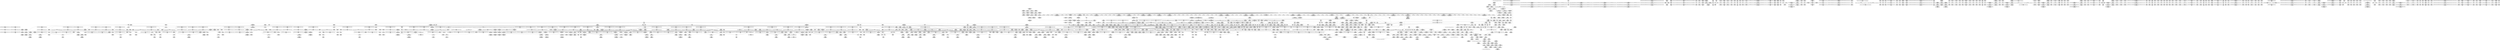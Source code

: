 digraph {
	CE0x4a275f0 [shape=record,shape=Mrecord,label="{CE0x4a275f0|i64*_getelementptr_inbounds_(_4_x_i64_,_4_x_i64_*___llvm_gcov_ctr134,_i64_0,_i64_3)|*Constant*|*SummSource*}"]
	CE0x497ecc0 [shape=record,shape=Mrecord,label="{CE0x497ecc0|_call_void_lock_release(%struct.lockdep_map*_%map,_i32_1,_i64_ptrtoint_(i8*_blockaddress(_rcu_lock_release,_%__here)_to_i64))_#10,_!dbg_!27716|include/linux/rcupdate.h,423|*SummSource*}"]
	CE0x49081e0 [shape=record,shape=Mrecord,label="{CE0x49081e0|_call_void___llvm_gcov_indirect_counter_increment(i32*___llvm_gcov_global_state_pred307,_i64**_getelementptr_inbounds_(_5_x_i64*_,_5_x_i64*_*___llvm_gcda_edge_table306,_i64_0,_i64_4)),_!dbg_!27723|security/selinux/hooks.c,5213}"]
	CE0x48daf40 [shape=record,shape=Mrecord,label="{CE0x48daf40|get_current:tmp4|./arch/x86/include/asm/current.h,14}"]
	CE0x48ebc30 [shape=record,shape=Mrecord,label="{CE0x48ebc30|80:_i32,_112:_i8*,_:_CRE_50,51_}"]
	CE0x4930210 [shape=record,shape=Mrecord,label="{CE0x4930210|i64*_getelementptr_inbounds_(_13_x_i64_,_13_x_i64_*___llvm_gcov_ctr126,_i64_0,_i64_10)|*Constant*}"]
	CE0x493e950 [shape=record,shape=Mrecord,label="{CE0x493e950|ipc_has_perm:tmp1}"]
	CE0x4958e20 [shape=record,shape=Mrecord,label="{CE0x4958e20|i64_0|*Constant*}"]
	CE0x49692a0 [shape=record,shape=Mrecord,label="{CE0x49692a0|rcu_read_lock:tmp16|include/linux/rcupdate.h,882}"]
	CE0x48f18d0 [shape=record,shape=Mrecord,label="{CE0x48f18d0|__llvm_gcov_indirect_counter_increment:counter|*SummSink*}"]
	CE0x492b110 [shape=record,shape=Mrecord,label="{CE0x492b110|_call_void_lockdep_rcu_suspicious(i8*_getelementptr_inbounds_(_25_x_i8_,_25_x_i8_*_.str3,_i32_0,_i32_0),_i32_208,_i8*_getelementptr_inbounds_(_41_x_i8_,_41_x_i8_*_.str44,_i32_0,_i32_0))_#10,_!dbg_!27732|security/selinux/hooks.c,208|*SummSource*}"]
	CE0x48d81b0 [shape=record,shape=Mrecord,label="{CE0x48d81b0|selinux_msg_queue_msgctl:tmp5|security/selinux/hooks.c,5207|*SummSink*}"]
	CE0x4a01560 [shape=record,shape=Mrecord,label="{CE0x4a01560|COLLAPSED:_GCMRE___llvm_gcov_ctr130_internal_global_4_x_i64_zeroinitializer:_elem_0:default:}"]
	CE0x4971220 [shape=record,shape=Mrecord,label="{CE0x4971220|i64*_getelementptr_inbounds_(_4_x_i64_,_4_x_i64_*___llvm_gcov_ctr130,_i64_0,_i64_1)|*Constant*|*SummSink*}"]
	CE0x4984030 [shape=record,shape=Mrecord,label="{CE0x4984030|rcu_read_unlock:tmp11|include/linux/rcupdate.h,933|*SummSink*}"]
	CE0x48f3ca0 [shape=record,shape=Mrecord,label="{CE0x48f3ca0|GLOBAL:get_current|*Constant*|*SummSink*}"]
	CE0x48eb980 [shape=record,shape=Mrecord,label="{CE0x48eb980|80:_i32,_112:_i8*,_:_CRE_48,49_}"]
	CE0x49f6cf0 [shape=record,shape=Mrecord,label="{CE0x49f6cf0|i64*_getelementptr_inbounds_(_4_x_i64_,_4_x_i64_*___llvm_gcov_ctr130,_i64_0,_i64_2)|*Constant*|*SummSource*}"]
	CE0x48da910 [shape=record,shape=Mrecord,label="{CE0x48da910|__llvm_gcov_indirect_counter_increment:predecessor|Function::__llvm_gcov_indirect_counter_increment&Arg::predecessor::|*SummSink*}"]
	CE0x4987e00 [shape=record,shape=Mrecord,label="{CE0x4987e00|cred_sid:tmp1|*SummSink*}"]
	CE0x49063c0 [shape=record,shape=Mrecord,label="{CE0x49063c0|i64*_getelementptr_inbounds_(_13_x_i64_,_13_x_i64_*___llvm_gcov_ctr126,_i64_0,_i64_0)|*Constant*}"]
	CE0x4980860 [shape=record,shape=Mrecord,label="{CE0x4980860|GLOBAL:cred_sid|*Constant*|*SummSource*}"]
	CE0x4940bf0 [shape=record,shape=Mrecord,label="{CE0x4940bf0|i32_(i32,_i32,_i16,_i32,_%struct.common_audit_data*)*_bitcast_(i32_(i32,_i32,_i16,_i32,_%struct.common_audit_data.495*)*_avc_has_perm_to_i32_(i32,_i32,_i16,_i32,_%struct.common_audit_data*)*)|*Constant*|*SummSink*}"]
	CE0x49373d0 [shape=record,shape=Mrecord,label="{CE0x49373d0|rcu_read_unlock:tmp|*SummSink*}"]
	CE0x48e0830 [shape=record,shape=Mrecord,label="{CE0x48e0830|get_current:tmp1|*SummSink*}"]
	CE0x4a149f0 [shape=record,shape=Mrecord,label="{CE0x4a149f0|__rcu_read_unlock:tmp7|include/linux/rcupdate.h,245|*SummSource*}"]
	CE0x493d0f0 [shape=record,shape=Mrecord,label="{CE0x493d0f0|i64*_getelementptr_inbounds_(_13_x_i64_,_13_x_i64_*___llvm_gcov_ctr126,_i64_0,_i64_12)|*Constant*}"]
	CE0x49423d0 [shape=record,shape=Mrecord,label="{CE0x49423d0|cred_sid:security|security/selinux/hooks.c,196|*SummSink*}"]
	CE0x49454b0 [shape=record,shape=Mrecord,label="{CE0x49454b0|task_sid:tmp15|security/selinux/hooks.c,208|*SummSource*}"]
	CE0x4993e90 [shape=record,shape=Mrecord,label="{CE0x4993e90|current_sid:call4|security/selinux/hooks.c,218|*SummSource*}"]
	CE0x48fc410 [shape=record,shape=Mrecord,label="{CE0x48fc410|selinux_msg_queue_msgctl:perms.0|*SummSource*}"]
	CE0x48e8280 [shape=record,shape=Mrecord,label="{CE0x48e8280|task_sid:do.body}"]
	CE0x4945520 [shape=record,shape=Mrecord,label="{CE0x4945520|task_sid:tmp15|security/selinux/hooks.c,208|*SummSink*}"]
	CE0x499ecc0 [shape=record,shape=Mrecord,label="{CE0x499ecc0|rcu_read_unlock:tmp11|include/linux/rcupdate.h,933|*SummSource*}"]
	CE0x4933660 [shape=record,shape=Mrecord,label="{CE0x4933660|COLLAPSED:_GCMRE___llvm_gcov_ctr132_internal_global_11_x_i64_zeroinitializer:_elem_0:default:}"]
	CE0x495bbb0 [shape=record,shape=Mrecord,label="{CE0x495bbb0|task_sid:tmp18|security/selinux/hooks.c,208}"]
	CE0x4908950 [shape=record,shape=Mrecord,label="{CE0x4908950|selinux_msg_queue_msgctl:tmp8|security/selinux/hooks.c,5213}"]
	CE0x48e0210 [shape=record,shape=Mrecord,label="{CE0x48e0210|i64*_getelementptr_inbounds_(_2_x_i64_,_2_x_i64_*___llvm_gcov_ctr98,_i64_0,_i64_1)|*Constant*|*SummSink*}"]
	CE0x4a1d920 [shape=record,shape=Mrecord,label="{CE0x4a1d920|i64*_getelementptr_inbounds_(_4_x_i64_,_4_x_i64_*___llvm_gcov_ctr129,_i64_0,_i64_2)|*Constant*}"]
	CE0x492c260 [shape=record,shape=Mrecord,label="{CE0x492c260|task_has_system:tmp3}"]
	CE0x48e4660 [shape=record,shape=Mrecord,label="{CE0x48e4660|_ret_i32_%retval.0,_!dbg_!27728|security/selinux/avc.c,775}"]
	CE0x4908380 [shape=record,shape=Mrecord,label="{CE0x4908380|_call_void___llvm_gcov_indirect_counter_increment(i32*___llvm_gcov_global_state_pred307,_i64**_getelementptr_inbounds_(_5_x_i64*_,_5_x_i64*_*___llvm_gcda_edge_table306,_i64_0,_i64_4)),_!dbg_!27723|security/selinux/hooks.c,5213|*SummSink*}"]
	CE0x49377e0 [shape=record,shape=Mrecord,label="{CE0x49377e0|rcu_lock_acquire:tmp1|*SummSource*}"]
	CE0x494f2c0 [shape=record,shape=Mrecord,label="{CE0x494f2c0|rcu_read_lock:land.lhs.true}"]
	CE0x4a14910 [shape=record,shape=Mrecord,label="{CE0x4a14910|__rcu_read_unlock:tmp7|include/linux/rcupdate.h,245}"]
	CE0x4a10790 [shape=record,shape=Mrecord,label="{CE0x4a10790|i32_0|*Constant*}"]
	CE0x4988790 [shape=record,shape=Mrecord,label="{CE0x4988790|i64*_getelementptr_inbounds_(_2_x_i64_,_2_x_i64_*___llvm_gcov_ctr131,_i64_0,_i64_1)|*Constant*}"]
	CE0x49821d0 [shape=record,shape=Mrecord,label="{CE0x49821d0|GLOBAL:rcu_read_unlock|*Constant*|*SummSink*}"]
	CE0x49f42d0 [shape=record,shape=Mrecord,label="{CE0x49f42d0|GLOBAL:__preempt_count|Global_var:__preempt_count|*SummSource*}"]
	CE0x4995640 [shape=record,shape=Mrecord,label="{CE0x4995640|i32_22|*Constant*|*SummSource*}"]
	CE0x48e6220 [shape=record,shape=Mrecord,label="{CE0x48e6220|i32_11|*Constant*|*SummSink*}"]
	CE0x496d960 [shape=record,shape=Mrecord,label="{CE0x496d960|rcu_read_lock:tmp20|include/linux/rcupdate.h,882}"]
	CE0x6685950 [shape=record,shape=Mrecord,label="{CE0x6685950|GLOBAL:__llvm_gcov_global_state_pred307|Global_var:__llvm_gcov_global_state_pred307}"]
	CE0x4988a20 [shape=record,shape=Mrecord,label="{CE0x4988a20|i64*_getelementptr_inbounds_(_2_x_i64_,_2_x_i64_*___llvm_gcov_ctr131,_i64_0,_i64_1)|*Constant*|*SummSource*}"]
	CE0x48fe1f0 [shape=record,shape=Mrecord,label="{CE0x48fe1f0|80:_i32,_112:_i8*,_:_CRE_0,1_}"]
	CE0x49e7ee0 [shape=record,shape=Mrecord,label="{CE0x49e7ee0|get_current:bb}"]
	CE0x48cddf0 [shape=record,shape=Mrecord,label="{CE0x48cddf0|selinux_msg_queue_msgctl:sw.bb|*SummSource*}"]
	CE0x48fd980 [shape=record,shape=Mrecord,label="{CE0x48fd980|selinux_msg_queue_msgctl:msq|Function::selinux_msg_queue_msgctl&Arg::msq::}"]
	CE0x4995920 [shape=record,shape=Mrecord,label="{CE0x4995920|COLLAPSED:_CMRE:_elem_0::|security/selinux/hooks.c,218}"]
	CE0x4a04fc0 [shape=record,shape=Mrecord,label="{CE0x4a04fc0|__rcu_read_unlock:tmp4|include/linux/rcupdate.h,244|*SummSource*}"]
	CE0x49517d0 [shape=record,shape=Mrecord,label="{CE0x49517d0|GLOBAL:current_sid|*Constant*}"]
	CE0x48fec10 [shape=record,shape=Mrecord,label="{CE0x48fec10|80:_i32,_112:_i8*,_:_CRE_18,19_}"]
	CE0x48d3170 [shape=record,shape=Mrecord,label="{CE0x48d3170|selinux_msg_queue_msgctl:entry|*SummSink*}"]
	CE0x48e79e0 [shape=record,shape=Mrecord,label="{CE0x48e79e0|_call_void_mcount()_#3}"]
	CE0x48fdbb0 [shape=record,shape=Mrecord,label="{CE0x48fdbb0|selinux_msg_queue_msgctl:msq|Function::selinux_msg_queue_msgctl&Arg::msq::|*SummSink*}"]
	CE0x48c96d0 [shape=record,shape=Mrecord,label="{CE0x48c96d0|__llvm_gcov_indirect_counter_increment:pred|*SummSink*}"]
	CE0x4934eb0 [shape=record,shape=Mrecord,label="{CE0x4934eb0|_call_void_mcount()_#3}"]
	CE0x48e2830 [shape=record,shape=Mrecord,label="{CE0x48e2830|selinux_msg_queue_msgctl:tmp4|security/selinux/hooks.c,5207}"]
	CE0x49588e0 [shape=record,shape=Mrecord,label="{CE0x49588e0|current_sid:tmp2|*SummSink*}"]
	CE0x49003d0 [shape=record,shape=Mrecord,label="{CE0x49003d0|80:_i32,_112:_i8*,_:_CRE_38,39_}"]
	CE0x49a3900 [shape=record,shape=Mrecord,label="{CE0x49a3900|rcu_read_lock:tmp9|include/linux/rcupdate.h,882|*SummSource*}"]
	CE0x4927870 [shape=record,shape=Mrecord,label="{CE0x4927870|selinux_msg_queue_msgctl:tmp15|security/selinux/hooks.c,5221|*SummSource*}"]
	CE0x48e5f00 [shape=record,shape=Mrecord,label="{CE0x48e5f00|i32_12|*Constant*|*SummSink*}"]
	CE0x4928fa0 [shape=record,shape=Mrecord,label="{CE0x4928fa0|_ret_i32_%call2,_!dbg_!27728|security/selinux/hooks.c,5136|*SummSource*}"]
	CE0x4971400 [shape=record,shape=Mrecord,label="{CE0x4971400|rcu_read_unlock:if.then|*SummSink*}"]
	CE0x4958120 [shape=record,shape=Mrecord,label="{CE0x4958120|task_sid:if.then}"]
	CE0x4986150 [shape=record,shape=Mrecord,label="{CE0x4986150|rcu_read_lock:tmp6|include/linux/rcupdate.h,882|*SummSource*}"]
	CE0x48f3e70 [shape=record,shape=Mrecord,label="{CE0x48f3e70|selinux_msg_queue_msgctl:sw.default|*SummSource*}"]
	CE0x493e430 [shape=record,shape=Mrecord,label="{CE0x493e430|_ret_i32_%retval.0,_!dbg_!27728|security/selinux/avc.c,775|*SummSink*}"]
	CE0x49ed8c0 [shape=record,shape=Mrecord,label="{CE0x49ed8c0|_call_void_asm_addl_$1,_%gs:$0_,_*m,ri,*m,_dirflag_,_fpsr_,_flags_(i32*___preempt_count,_i32_%sub,_i32*___preempt_count)_#3,_!dbg_!27717,_!srcloc_!27718|./arch/x86/include/asm/preempt.h,77|*SummSource*}"]
	CE0x49530b0 [shape=record,shape=Mrecord,label="{CE0x49530b0|task_sid:tmp}"]
	CE0x4948a20 [shape=record,shape=Mrecord,label="{CE0x4948a20|rcu_read_lock:tmp4|include/linux/rcupdate.h,882|*SummSource*}"]
	CE0x48ff0d0 [shape=record,shape=Mrecord,label="{CE0x48ff0d0|80:_i32,_112:_i8*,_:_CRE_22,23_}"]
	CE0x65c3cf0 [shape=record,shape=Mrecord,label="{CE0x65c3cf0|GLOBAL:__llvm_gcov_indirect_counter_increment|*Constant*}"]
	CE0x48f2490 [shape=record,shape=Mrecord,label="{CE0x48f2490|get_current:bb}"]
	CE0x48e94a0 [shape=record,shape=Mrecord,label="{CE0x48e94a0|i16_3|*Constant*|*SummSource*}"]
	CE0x4959470 [shape=record,shape=Mrecord,label="{CE0x4959470|GLOBAL:rcu_read_lock|*Constant*|*SummSource*}"]
	CE0x4a02350 [shape=record,shape=Mrecord,label="{CE0x4a02350|GLOBAL:lock_acquire|*Constant*|*SummSink*}"]
	CE0x498f2c0 [shape=record,shape=Mrecord,label="{CE0x498f2c0|i64*_getelementptr_inbounds_(_11_x_i64_,_11_x_i64_*___llvm_gcov_ctr127,_i64_0,_i64_1)|*Constant*|*SummSource*}"]
	CE0x4962690 [shape=record,shape=Mrecord,label="{CE0x4962690|task_sid:bb}"]
	CE0x48e61b0 [shape=record,shape=Mrecord,label="{CE0x48e61b0|i32_11|*Constant*|*SummSource*}"]
	CE0x48dae80 [shape=record,shape=Mrecord,label="{CE0x48dae80|_call_void_mcount()_#3|*SummSink*}"]
	CE0x496fa60 [shape=record,shape=Mrecord,label="{CE0x496fa60|rcu_read_unlock:tmp17|include/linux/rcupdate.h,933|*SummSource*}"]
	CE0x48ed6d0 [shape=record,shape=Mrecord,label="{CE0x48ed6d0|ipc_has_perm:ad|security/selinux/hooks.c, 5128}"]
	CE0x4976770 [shape=record,shape=Mrecord,label="{CE0x4976770|_call_void___preempt_count_sub(i32_1)_#10,_!dbg_!27715|include/linux/rcupdate.h,244}"]
	CE0x49eba50 [shape=record,shape=Mrecord,label="{CE0x49eba50|__rcu_read_unlock:do.end|*SummSink*}"]
	CE0x4956380 [shape=record,shape=Mrecord,label="{CE0x4956380|ipc_has_perm:tmp7|security/selinux/hooks.c,5136|*SummSource*}"]
	CE0x48fa390 [shape=record,shape=Mrecord,label="{CE0x48fa390|rcu_read_unlock:tmp16|include/linux/rcupdate.h,933|*SummSource*}"]
	CE0x4932120 [shape=record,shape=Mrecord,label="{CE0x4932120|__rcu_read_lock:tmp2|*SummSource*}"]
	CE0x4a1d6c0 [shape=record,shape=Mrecord,label="{CE0x4a1d6c0|__preempt_count_sub:tmp}"]
	CE0x49ea220 [shape=record,shape=Mrecord,label="{CE0x49ea220|__preempt_count_sub:tmp|*SummSource*}"]
	CE0x49402d0 [shape=record,shape=Mrecord,label="{CE0x49402d0|task_sid:land.lhs.true|*SummSink*}"]
	CE0x4002fe0 [shape=record,shape=Mrecord,label="{CE0x4002fe0|0:_i32,_:_GCMR___llvm_gcov_global_state_pred307_internal_unnamed_addr_global_i32_-1:_elem_0:default:}"]
	CE0x48feae0 [shape=record,shape=Mrecord,label="{CE0x48feae0|80:_i32,_112:_i8*,_:_CRE_17,18_}"]
	CE0x498e430 [shape=record,shape=Mrecord,label="{CE0x498e430|GLOBAL:lockdep_rcu_suspicious|*Constant*}"]
	CE0x4937b00 [shape=record,shape=Mrecord,label="{CE0x4937b00|i64*_getelementptr_inbounds_(_4_x_i64_,_4_x_i64_*___llvm_gcov_ctr130,_i64_0,_i64_1)|*Constant*}"]
	CE0x48eb3b0 [shape=record,shape=Mrecord,label="{CE0x48eb3b0|selinux_msg_queue_msgctl:tmp10|security/selinux/hooks.c,5216|*SummSource*}"]
	CE0x48eb6f0 [shape=record,shape=Mrecord,label="{CE0x48eb6f0|i64*_getelementptr_inbounds_(_15_x_i64_,_15_x_i64_*___llvm_gcov_ctr305,_i64_0,_i64_12)|*Constant*|*SummSink*}"]
	CE0x4a06000 [shape=record,shape=Mrecord,label="{CE0x4a06000|i64*_getelementptr_inbounds_(_4_x_i64_,_4_x_i64_*___llvm_gcov_ctr134,_i64_0,_i64_2)|*Constant*|*SummSink*}"]
	CE0x4992270 [shape=record,shape=Mrecord,label="{CE0x4992270|current_sid:tmp17|security/selinux/hooks.c,218|*SummSource*}"]
	CE0x4906540 [shape=record,shape=Mrecord,label="{CE0x4906540|i64*_getelementptr_inbounds_(_13_x_i64_,_13_x_i64_*___llvm_gcov_ctr126,_i64_0,_i64_0)|*Constant*|*SummSource*}"]
	CE0x4960db0 [shape=record,shape=Mrecord,label="{CE0x4960db0|current_sid:tobool1|security/selinux/hooks.c,218|*SummSource*}"]
	CE0x4970090 [shape=record,shape=Mrecord,label="{CE0x4970090|rcu_read_unlock:tmp18|include/linux/rcupdate.h,933|*SummSink*}"]
	CE0x498f800 [shape=record,shape=Mrecord,label="{CE0x498f800|i8*_getelementptr_inbounds_(_45_x_i8_,_45_x_i8_*_.str12,_i32_0,_i32_0)|*Constant*|*SummSink*}"]
	CE0x4969a50 [shape=record,shape=Mrecord,label="{CE0x4969a50|i64*_getelementptr_inbounds_(_11_x_i64_,_11_x_i64_*___llvm_gcov_ctr127,_i64_0,_i64_8)|*Constant*|*SummSource*}"]
	CE0x49e91d0 [shape=record,shape=Mrecord,label="{CE0x49e91d0|_call_void_lock_acquire(%struct.lockdep_map*_%map,_i32_0,_i32_0,_i32_2,_i32_0,_%struct.lockdep_map*_null,_i64_ptrtoint_(i8*_blockaddress(_rcu_lock_acquire,_%__here)_to_i64))_#10,_!dbg_!27716|include/linux/rcupdate.h,418}"]
	CE0x49f1e40 [shape=record,shape=Mrecord,label="{CE0x49f1e40|__preempt_count_sub:val|Function::__preempt_count_sub&Arg::val::|*SummSink*}"]
	CE0x493ea30 [shape=record,shape=Mrecord,label="{CE0x493ea30|ipc_has_perm:tmp1|*SummSink*}"]
	CE0x4a188c0 [shape=record,shape=Mrecord,label="{CE0x4a188c0|_call_void_asm_addl_$1,_%gs:$0_,_*m,ri,*m,_dirflag_,_fpsr_,_flags_(i32*___preempt_count,_i32_%sub,_i32*___preempt_count)_#3,_!dbg_!27717,_!srcloc_!27718|./arch/x86/include/asm/preempt.h,77}"]
	CE0x498b3b0 [shape=record,shape=Mrecord,label="{CE0x498b3b0|cred_sid:tmp}"]
	CE0x48e4d20 [shape=record,shape=Mrecord,label="{CE0x48e4d20|i64*_null|*Constant*}"]
	CE0x49eb750 [shape=record,shape=Mrecord,label="{CE0x49eb750|i64*_getelementptr_inbounds_(_4_x_i64_,_4_x_i64_*___llvm_gcov_ctr129,_i64_0,_i64_2)|*Constant*|*SummSource*}"]
	CE0x48d4090 [shape=record,shape=Mrecord,label="{CE0x48d4090|i64**_getelementptr_inbounds_(_5_x_i64*_,_5_x_i64*_*___llvm_gcda_edge_table306,_i64_0,_i64_4)|*Constant*|*SummSink*}"]
	CE0x49f6190 [shape=record,shape=Mrecord,label="{CE0x49f6190|rcu_lock_release:__here|*SummSource*}"]
	CE0x4902c00 [shape=record,shape=Mrecord,label="{CE0x4902c00|ipc_has_perm:key|security/selinux/hooks.c,5134|*SummSource*}"]
	CE0x48e8890 [shape=record,shape=Mrecord,label="{CE0x48e8890|%struct.task_struct*_(%struct.task_struct**)*_asm_movq_%gs:$_1:P_,$0_,_r,im,_dirflag_,_fpsr_,_flags_}"]
	CE0x48ef510 [shape=record,shape=Mrecord,label="{CE0x48ef510|selinux_msg_queue_msgctl:tmp6|security/selinux/hooks.c,5210}"]
	CE0x49947c0 [shape=record,shape=Mrecord,label="{CE0x49947c0|i32_78|*Constant*|*SummSource*}"]
	CE0x48e7b80 [shape=record,shape=Mrecord,label="{CE0x48e7b80|_call_void_mcount()_#3|*SummSink*}"]
	CE0x4990550 [shape=record,shape=Mrecord,label="{CE0x4990550|current_sid:sid|security/selinux/hooks.c,220|*SummSource*}"]
	CE0x49a4440 [shape=record,shape=Mrecord,label="{CE0x49a4440|rcu_read_lock:tmp11|include/linux/rcupdate.h,882|*SummSink*}"]
	CE0x49288b0 [shape=record,shape=Mrecord,label="{CE0x49288b0|ipc_has_perm:ipc_perms|Function::ipc_has_perm&Arg::ipc_perms::|*SummSource*}"]
	CE0x48f38b0 [shape=record,shape=Mrecord,label="{CE0x48f38b0|GLOBAL:get_current|*Constant*}"]
	CE0x4a00920 [shape=record,shape=Mrecord,label="{CE0x4a00920|rcu_lock_release:bb|*SummSource*}"]
	CE0x49a4760 [shape=record,shape=Mrecord,label="{CE0x49a4760|rcu_read_lock:tmp12|include/linux/rcupdate.h,882|*SummSource*}"]
	CE0x49ea330 [shape=record,shape=Mrecord,label="{CE0x49ea330|__preempt_count_add:tmp1|*SummSink*}"]
	CE0x4947dc0 [shape=record,shape=Mrecord,label="{CE0x4947dc0|GLOBAL:current_sid.__warned|Global_var:current_sid.__warned}"]
	CE0x498a140 [shape=record,shape=Mrecord,label="{CE0x498a140|cred_sid:tmp|*SummSource*}"]
	CE0x492a3a0 [shape=record,shape=Mrecord,label="{CE0x492a3a0|get_current:bb|*SummSink*}"]
	CE0x4987d20 [shape=record,shape=Mrecord,label="{CE0x4987d20|cred_sid:tmp1}"]
	CE0x4925710 [shape=record,shape=Mrecord,label="{CE0x4925710|80:_i32,_112:_i8*,_:_CRE_168,172_|*MultipleSource*|Function::selinux_msg_queue_msgctl&Arg::msq::|security/selinux/hooks.c,5219}"]
	CE0x4959d90 [shape=record,shape=Mrecord,label="{CE0x4959d90|i64_3|*Constant*}"]
	CE0x4991850 [shape=record,shape=Mrecord,label="{CE0x4991850|current_sid:tmp24|security/selinux/hooks.c,220|*SummSink*}"]
	CE0x49ed760 [shape=record,shape=Mrecord,label="{CE0x49ed760|i64*_getelementptr_inbounds_(_4_x_i64_,_4_x_i64_*___llvm_gcov_ctr133,_i64_0,_i64_2)|*Constant*}"]
	CE0x495bae0 [shape=record,shape=Mrecord,label="{CE0x495bae0|i64*_getelementptr_inbounds_(_13_x_i64_,_13_x_i64_*___llvm_gcov_ctr126,_i64_0,_i64_8)|*Constant*|*SummSink*}"]
	CE0x4956c30 [shape=record,shape=Mrecord,label="{CE0x4956c30|ipc_has_perm:tmp8|security/selinux/hooks.c,5136|*SummSource*}"]
	CE0x4957810 [shape=record,shape=Mrecord,label="{CE0x4957810|avc_has_perm:tclass|Function::avc_has_perm&Arg::tclass::}"]
	CE0x4949bd0 [shape=record,shape=Mrecord,label="{CE0x4949bd0|task_sid:if.then|*SummSink*}"]
	CE0x49844c0 [shape=record,shape=Mrecord,label="{CE0x49844c0|rcu_read_unlock:tmp12|include/linux/rcupdate.h,933|*SummSink*}"]
	CE0x49a1350 [shape=record,shape=Mrecord,label="{CE0x49a1350|rcu_lock_acquire:bb}"]
	CE0x4946310 [shape=record,shape=Mrecord,label="{CE0x4946310|i64*_getelementptr_inbounds_(_2_x_i64_,_2_x_i64_*___llvm_gcov_ctr131,_i64_0,_i64_1)|*Constant*|*SummSink*}"]
	CE0x498a3e0 [shape=record,shape=Mrecord,label="{CE0x498a3e0|current_sid:tmp8|security/selinux/hooks.c,218|*SummSink*}"]
	CE0x48f6ac0 [shape=record,shape=Mrecord,label="{CE0x48f6ac0|_call_void___llvm_gcov_indirect_counter_increment(i32*___llvm_gcov_global_state_pred307,_i64**_getelementptr_inbounds_(_5_x_i64*_,_5_x_i64*_*___llvm_gcda_edge_table306,_i64_0,_i64_2)),_!dbg_!27718|security/selinux/hooks.c,5207|*SummSource*}"]
	CE0x48e81c0 [shape=record,shape=Mrecord,label="{CE0x48e81c0|task_sid:do.end|*SummSink*}"]
	CE0x4a26820 [shape=record,shape=Mrecord,label="{CE0x4a26820|__preempt_count_sub:tmp5|./arch/x86/include/asm/preempt.h,77}"]
	CE0x4949040 [shape=record,shape=Mrecord,label="{CE0x4949040|GLOBAL:__llvm_gcov_ctr127|Global_var:__llvm_gcov_ctr127|*SummSink*}"]
	CE0x48f51f0 [shape=record,shape=Mrecord,label="{CE0x48f51f0|i32_1|*Constant*}"]
	CE0x48c97e0 [shape=record,shape=Mrecord,label="{CE0x48c97e0|i32_-1|*Constant*}"]
	CE0x494fc30 [shape=record,shape=Mrecord,label="{CE0x494fc30|rcu_read_lock:tobool|include/linux/rcupdate.h,882|*SummSource*}"]
	CE0x495d590 [shape=record,shape=Mrecord,label="{CE0x495d590|i64*_getelementptr_inbounds_(_11_x_i64_,_11_x_i64_*___llvm_gcov_ctr132,_i64_0,_i64_9)|*Constant*|*SummSource*}"]
	CE0x48fb750 [shape=record,shape=Mrecord,label="{CE0x48fb750|selinux_msg_queue_msgctl:tmp11|security/selinux/hooks.c,5216|*SummSink*}"]
	CE0x494bff0 [shape=record,shape=Mrecord,label="{CE0x494bff0|task_sid:tmp7|security/selinux/hooks.c,208}"]
	CE0x4947330 [shape=record,shape=Mrecord,label="{CE0x4947330|task_sid:tmp13|security/selinux/hooks.c,208|*SummSource*}"]
	CE0x4957570 [shape=record,shape=Mrecord,label="{CE0x4957570|avc_has_perm:ssid|Function::avc_has_perm&Arg::ssid::}"]
	CE0x4922020 [shape=record,shape=Mrecord,label="{CE0x4922020|ipc_has_perm:tmp5|security/selinux/hooks.c,5131}"]
	CE0x496b440 [shape=record,shape=Mrecord,label="{CE0x496b440|i8*_getelementptr_inbounds_(_42_x_i8_,_42_x_i8_*_.str46,_i32_0,_i32_0)|*Constant*|*SummSink*}"]
	CE0x49e7cd0 [shape=record,shape=Mrecord,label="{CE0x49e7cd0|__rcu_read_unlock:entry|*SummSource*}"]
	CE0x48e9200 [shape=record,shape=Mrecord,label="{CE0x48e9200|i16_3|*Constant*}"]
	CE0x48fbb30 [shape=record,shape=Mrecord,label="{CE0x48fbb30|i32_68|*Constant*|*SummSource*}"]
	CE0x48e73c0 [shape=record,shape=Mrecord,label="{CE0x48e73c0|i64**_getelementptr_inbounds_(_5_x_i64*_,_5_x_i64*_*___llvm_gcda_edge_table306,_i64_0,_i64_3)|*Constant*|*SummSink*}"]
	CE0x492a290 [shape=record,shape=Mrecord,label="{CE0x492a290|get_current:bb|*SummSource*}"]
	CE0x49f5120 [shape=record,shape=Mrecord,label="{CE0x49f5120|__rcu_read_lock:tmp4|include/linux/rcupdate.h,239|*SummSource*}"]
	CE0x495c1f0 [shape=record,shape=Mrecord,label="{CE0x495c1f0|task_sid:do.body5|*SummSink*}"]
	CE0x4955520 [shape=record,shape=Mrecord,label="{CE0x4955520|ipc_has_perm:sid1|security/selinux/hooks.c,5136}"]
	CE0x4a02690 [shape=record,shape=Mrecord,label="{CE0x4a02690|%struct.lockdep_map*_null|*Constant*}"]
	CE0x4973120 [shape=record,shape=Mrecord,label="{CE0x4973120|i64*_getelementptr_inbounds_(_4_x_i64_,_4_x_i64_*___llvm_gcov_ctr133,_i64_0,_i64_0)|*Constant*|*SummSink*}"]
	CE0x49f38c0 [shape=record,shape=Mrecord,label="{CE0x49f38c0|GLOBAL:__preempt_count_sub|*Constant*|*SummSource*}"]
	CE0x497d8c0 [shape=record,shape=Mrecord,label="{CE0x497d8c0|_call_void_lockdep_rcu_suspicious(i8*_getelementptr_inbounds_(_25_x_i8_,_25_x_i8_*_.str45,_i32_0,_i32_0),_i32_934,_i8*_getelementptr_inbounds_(_44_x_i8_,_44_x_i8_*_.str47,_i32_0,_i32_0))_#10,_!dbg_!27726|include/linux/rcupdate.h,933|*SummSource*}"]
	CE0x4957050 [shape=record,shape=Mrecord,label="{CE0x4957050|ipc_has_perm:call2|security/selinux/hooks.c,5136|*SummSource*}"]
	CE0x4949600 [shape=record,shape=Mrecord,label="{CE0x4949600|i1_true|*Constant*|*SummSource*}"]
	CE0x48fcab0 [shape=record,shape=Mrecord,label="{CE0x48fcab0|selinux_msg_queue_msgctl:tmp12|security/selinux/hooks.c,5219|*SummSource*}"]
	CE0x4977520 [shape=record,shape=Mrecord,label="{CE0x4977520|rcu_read_unlock:tobool1|include/linux/rcupdate.h,933|*SummSource*}"]
	CE0x49a1040 [shape=record,shape=Mrecord,label="{CE0x49a1040|rcu_lock_acquire:map|Function::rcu_lock_acquire&Arg::map::}"]
	CE0x4921380 [shape=record,shape=Mrecord,label="{CE0x4921380|i32_0|*Constant*}"]
	CE0x492f860 [shape=record,shape=Mrecord,label="{CE0x492f860|task_sid:tmp21|security/selinux/hooks.c,208}"]
	CE0x4945b40 [shape=record,shape=Mrecord,label="{CE0x4945b40|current_sid:tmp1}"]
	CE0x4a1d7d0 [shape=record,shape=Mrecord,label="{CE0x4a1d7d0|i64*_getelementptr_inbounds_(_4_x_i64_,_4_x_i64_*___llvm_gcov_ctr129,_i64_0,_i64_0)|*Constant*|*SummSource*}"]
	CE0x48e6710 [shape=record,shape=Mrecord,label="{CE0x48e6710|COLLAPSED:_GCMRE___llvm_gcov_ctr305_internal_global_15_x_i64_zeroinitializer:_elem_0:default:}"]
	CE0x49567a0 [shape=record,shape=Mrecord,label="{CE0x49567a0|ipc_has_perm:sclass|security/selinux/hooks.c,5136|*SummSource*}"]
	CE0x492cce0 [shape=record,shape=Mrecord,label="{CE0x492cce0|i64*_getelementptr_inbounds_(_13_x_i64_,_13_x_i64_*___llvm_gcov_ctr126,_i64_0,_i64_10)|*Constant*|*SummSource*}"]
	CE0x49508a0 [shape=record,shape=Mrecord,label="{CE0x49508a0|current_sid:bb|*SummSink*}"]
	CE0x4a3d270 [shape=record,shape=Mrecord,label="{CE0x4a3d270|__preempt_count_sub:do.body|*SummSink*}"]
	CE0x49849d0 [shape=record,shape=Mrecord,label="{CE0x49849d0|current_sid:tmp11|security/selinux/hooks.c,218|*SummSink*}"]
	CE0x4a0f760 [shape=record,shape=Mrecord,label="{CE0x4a0f760|__preempt_count_add:do.body}"]
	CE0x4a10460 [shape=record,shape=Mrecord,label="{CE0x4a10460|__preempt_count_sub:tmp5|./arch/x86/include/asm/preempt.h,77|*SummSink*}"]
	CE0x492dfd0 [shape=record,shape=Mrecord,label="{CE0x492dfd0|task_sid:tmp24|security/selinux/hooks.c,208|*SummSink*}"]
	CE0x49806e0 [shape=record,shape=Mrecord,label="{CE0x49806e0|task_sid:call7|security/selinux/hooks.c,208|*SummSource*}"]
	CE0x4935980 [shape=record,shape=Mrecord,label="{CE0x4935980|__rcu_read_lock:tmp5|include/linux/rcupdate.h,239|*SummSource*}"]
	CE0x4981f90 [shape=record,shape=Mrecord,label="{CE0x4981f90|rcu_read_unlock:entry}"]
	CE0x4a153f0 [shape=record,shape=Mrecord,label="{CE0x4a153f0|__preempt_count_sub:tmp7|./arch/x86/include/asm/preempt.h,78|*SummSource*}"]
	CE0x499d780 [shape=record,shape=Mrecord,label="{CE0x499d780|rcu_read_unlock:bb|*SummSink*}"]
	CE0x4979390 [shape=record,shape=Mrecord,label="{CE0x4979390|GLOBAL:__preempt_count_add|*Constant*|*SummSink*}"]
	CE0x496dc70 [shape=record,shape=Mrecord,label="{CE0x496dc70|rcu_read_lock:tmp20|include/linux/rcupdate.h,882|*SummSink*}"]
	CE0x49768e0 [shape=record,shape=Mrecord,label="{CE0x49768e0|_call_void___preempt_count_sub(i32_1)_#10,_!dbg_!27715|include/linux/rcupdate.h,244|*SummSource*}"]
	CE0x496fd60 [shape=record,shape=Mrecord,label="{CE0x496fd60|rcu_read_unlock:tmp18|include/linux/rcupdate.h,933}"]
	CE0x4a130c0 [shape=record,shape=Mrecord,label="{CE0x4a130c0|__preempt_count_add:do.end|*SummSource*}"]
	CE0x4a17f70 [shape=record,shape=Mrecord,label="{CE0x4a17f70|GLOBAL:__preempt_count|Global_var:__preempt_count}"]
	CE0x48f66e0 [shape=record,shape=Mrecord,label="{CE0x48f66e0|task_has_system:entry|*SummSink*}"]
	CE0x499cb50 [shape=record,shape=Mrecord,label="{CE0x499cb50|rcu_read_unlock:do.end|*SummSink*}"]
	CE0x492bb00 [shape=record,shape=Mrecord,label="{CE0x492bb00|_call_void_mcount()_#3|*SummSink*}"]
	CE0x498e900 [shape=record,shape=Mrecord,label="{CE0x498e900|i32_218|*Constant*}"]
	CE0x49a59b0 [shape=record,shape=Mrecord,label="{CE0x49a59b0|rcu_read_unlock:tmp10|include/linux/rcupdate.h,933|*SummSource*}"]
	CE0x4940ac0 [shape=record,shape=Mrecord,label="{CE0x4940ac0|i32_(i32,_i32,_i16,_i32,_%struct.common_audit_data*)*_bitcast_(i32_(i32,_i32,_i16,_i32,_%struct.common_audit_data.495*)*_avc_has_perm_to_i32_(i32,_i32,_i16,_i32,_%struct.common_audit_data*)*)|*Constant*|*SummSource*}"]
	CE0x4936bb0 [shape=record,shape=Mrecord,label="{CE0x4936bb0|rcu_read_unlock:tmp2|*SummSink*}"]
	CE0x48cdc20 [shape=record,shape=Mrecord,label="{CE0x48cdc20|i32_2|*Constant*}"]
	CE0x499c440 [shape=record,shape=Mrecord,label="{CE0x499c440|rcu_read_lock:if.end|*SummSource*}"]
	CE0x4948da0 [shape=record,shape=Mrecord,label="{CE0x4948da0|GLOBAL:__llvm_gcov_ctr127|Global_var:__llvm_gcov_ctr127}"]
	CE0x4936380 [shape=record,shape=Mrecord,label="{CE0x4936380|_ret_void,_!dbg_!27719|./arch/x86/include/asm/preempt.h,73|*SummSink*}"]
	CE0x49a1fe0 [shape=record,shape=Mrecord,label="{CE0x49a1fe0|GLOBAL:rcu_read_lock.__warned|Global_var:rcu_read_lock.__warned|*SummSource*}"]
	CE0x49437e0 [shape=record,shape=Mrecord,label="{CE0x49437e0|i64*_getelementptr_inbounds_(_13_x_i64_,_13_x_i64_*___llvm_gcov_ctr126,_i64_0,_i64_1)|*Constant*|*SummSink*}"]
	CE0x494c930 [shape=record,shape=Mrecord,label="{CE0x494c930|task_sid:call3|security/selinux/hooks.c,208}"]
	CE0x48e3870 [shape=record,shape=Mrecord,label="{CE0x48e3870|_ret_void|*SummSink*}"]
	CE0x4935af0 [shape=record,shape=Mrecord,label="{CE0x4935af0|__rcu_read_lock:tmp5|include/linux/rcupdate.h,239|*SummSink*}"]
	CE0x48fbac0 [shape=record,shape=Mrecord,label="{CE0x48fbac0|i32_68|*Constant*}"]
	CE0x49f4d60 [shape=record,shape=Mrecord,label="{CE0x49f4d60|_call_void_mcount()_#3|*SummSink*}"]
	CE0x4983e80 [shape=record,shape=Mrecord,label="{CE0x4983e80|i64*_getelementptr_inbounds_(_4_x_i64_,_4_x_i64_*___llvm_gcov_ctr128,_i64_0,_i64_0)|*Constant*|*SummSink*}"]
	CE0x49576a0 [shape=record,shape=Mrecord,label="{CE0x49576a0|avc_has_perm:tsid|Function::avc_has_perm&Arg::tsid::}"]
	CE0x499b570 [shape=record,shape=Mrecord,label="{CE0x499b570|rcu_read_lock:do.end|*SummSource*}"]
	CE0x49a6380 [shape=record,shape=Mrecord,label="{CE0x49a6380|i64_1|*Constant*}"]
	CE0x4902d50 [shape=record,shape=Mrecord,label="{CE0x4902d50|i8_4|*Constant*|*SummSource*}"]
	CE0x494fef0 [shape=record,shape=Mrecord,label="{CE0x494fef0|i64_2|*Constant*}"]
	CE0x4995fc0 [shape=record,shape=Mrecord,label="{CE0x4995fc0|current_sid:tmp22|security/selinux/hooks.c,218}"]
	CE0x4981b30 [shape=record,shape=Mrecord,label="{CE0x4981b30|_call_void_rcu_read_unlock()_#10,_!dbg_!27748|security/selinux/hooks.c,209}"]
	CE0x4a185b0 [shape=record,shape=Mrecord,label="{CE0x4a185b0|void_(i32*,_i32,_i32*)*_asm_addl_$1,_%gs:$0_,_*m,ri,*m,_dirflag_,_fpsr_,_flags_}"]
	CE0x4992fd0 [shape=record,shape=Mrecord,label="{CE0x4992fd0|current_sid:tmp19|security/selinux/hooks.c,218|*SummSource*}"]
	CE0x4a05e70 [shape=record,shape=Mrecord,label="{CE0x4a05e70|i64*_getelementptr_inbounds_(_4_x_i64_,_4_x_i64_*___llvm_gcov_ctr134,_i64_0,_i64_2)|*Constant*|*SummSource*}"]
	CE0x4926640 [shape=record,shape=Mrecord,label="{CE0x4926640|selinux_msg_queue_msgctl:call5|security/selinux/hooks.c,5219|*SummSource*}"]
	CE0x49881a0 [shape=record,shape=Mrecord,label="{CE0x49881a0|current_sid:tmp12|security/selinux/hooks.c,218|*SummSink*}"]
	CE0x496fad0 [shape=record,shape=Mrecord,label="{CE0x496fad0|rcu_read_unlock:tmp17|include/linux/rcupdate.h,933|*SummSink*}"]
	CE0x4986f20 [shape=record,shape=Mrecord,label="{CE0x4986f20|rcu_read_unlock:call|include/linux/rcupdate.h,933}"]
	CE0x49483d0 [shape=record,shape=Mrecord,label="{CE0x49483d0|i64_7|*Constant*|*SummSink*}"]
	CE0x48e02f0 [shape=record,shape=Mrecord,label="{CE0x48e02f0|selinux_msg_queue_msgctl:sw.bb2}"]
	CE0x49667a0 [shape=record,shape=Mrecord,label="{CE0x49667a0|rcu_read_unlock:tmp22|include/linux/rcupdate.h,935|*SummSource*}"]
	CE0x4926280 [shape=record,shape=Mrecord,label="{CE0x4926280|80:_i32,_112:_i8*,_:_CRE_208,216_|*MultipleSource*|Function::selinux_msg_queue_msgctl&Arg::msq::|security/selinux/hooks.c,5219}"]
	CE0x48f6480 [shape=record,shape=Mrecord,label="{CE0x48f6480|GLOBAL:task_has_system|*Constant*|*SummSink*}"]
	CE0x4993b80 [shape=record,shape=Mrecord,label="{CE0x4993b80|current_sid:call4|security/selinux/hooks.c,218}"]
	CE0x48e8b40 [shape=record,shape=Mrecord,label="{CE0x48e8b40|_call_void_rcu_read_lock()_#10,_!dbg_!27712|security/selinux/hooks.c,207|*SummSink*}"]
	CE0x48d4990 [shape=record,shape=Mrecord,label="{CE0x48d4990|selinux_msg_queue_msgctl:tmp9|security/selinux/hooks.c,5213|*SummSource*}"]
	CE0x4930ce0 [shape=record,shape=Mrecord,label="{CE0x4930ce0|rcu_read_unlock:tmp8|include/linux/rcupdate.h,933|*SummSource*}"]
	CE0x4975af0 [shape=record,shape=Mrecord,label="{CE0x4975af0|i64*_getelementptr_inbounds_(_4_x_i64_,_4_x_i64_*___llvm_gcov_ctr128,_i64_0,_i64_3)|*Constant*|*SummSource*}"]
	CE0x4977490 [shape=record,shape=Mrecord,label="{CE0x4977490|rcu_read_unlock:tobool1|include/linux/rcupdate.h,933}"]
	CE0x4a269b0 [shape=record,shape=Mrecord,label="{CE0x4a269b0|__preempt_count_sub:tmp5|./arch/x86/include/asm/preempt.h,77|*SummSource*}"]
	CE0x4989f10 [shape=record,shape=Mrecord,label="{CE0x4989f10|current_sid:if.then|*SummSource*}"]
	CE0x4959260 [shape=record,shape=Mrecord,label="{CE0x4959260|current_sid:tmp6|security/selinux/hooks.c,218|*SummSink*}"]
	CE0x4932190 [shape=record,shape=Mrecord,label="{CE0x4932190|__rcu_read_lock:tmp2|*SummSink*}"]
	CE0x48ff920 [shape=record,shape=Mrecord,label="{CE0x48ff920|80:_i32,_112:_i8*,_:_CRE_29,30_}"]
	CE0x499c030 [shape=record,shape=Mrecord,label="{CE0x499c030|get_current:tmp3}"]
	CE0x4909100 [shape=record,shape=Mrecord,label="{CE0x4909100|__llvm_gcov_indirect_counter_increment:bb|*SummSource*}"]
	CE0x492be70 [shape=record,shape=Mrecord,label="{CE0x492be70|task_has_system:tmp2}"]
	CE0x48dcd70 [shape=record,shape=Mrecord,label="{CE0x48dcd70|GLOBAL:task_sid|*Constant*|*SummSink*}"]
	CE0x4992ad0 [shape=record,shape=Mrecord,label="{CE0x4992ad0|current_sid:tmp19|security/selinux/hooks.c,218}"]
	CE0x49013e0 [shape=record,shape=Mrecord,label="{CE0x49013e0|80:_i32,_112:_i8*,_:_CRE_10,11_}"]
	CE0x4a02d20 [shape=record,shape=Mrecord,label="{CE0x4a02d20|%struct.lockdep_map*_null|*Constant*|*SummSink*}"]
	CE0x499c8e0 [shape=record,shape=Mrecord,label="{CE0x499c8e0|rcu_read_unlock:do.end|*SummSource*}"]
	CE0x4948590 [shape=record,shape=Mrecord,label="{CE0x4948590|i64_6|*Constant*}"]
	CE0x49058a0 [shape=record,shape=Mrecord,label="{CE0x49058a0|current_sid:tmp5|security/selinux/hooks.c,218|*SummSource*}"]
	CE0x4a05050 [shape=record,shape=Mrecord,label="{CE0x4a05050|__preempt_count_add:tmp3|*SummSink*}"]
	CE0x49ff3b0 [shape=record,shape=Mrecord,label="{CE0x49ff3b0|__rcu_read_lock:bb|*SummSink*}"]
	CE0x4960f30 [shape=record,shape=Mrecord,label="{CE0x4960f30|current_sid:tobool1|security/selinux/hooks.c,218|*SummSink*}"]
	CE0x49326f0 [shape=record,shape=Mrecord,label="{CE0x49326f0|rcu_read_unlock:if.then}"]
	CE0x493f440 [shape=record,shape=Mrecord,label="{CE0x493f440|ipc_has_perm:tmp2|*SummSink*}"]
	CE0x4904060 [shape=record,shape=Mrecord,label="{CE0x4904060|task_sid:tmp8|security/selinux/hooks.c,208|*SummSink*}"]
	CE0x493f000 [shape=record,shape=Mrecord,label="{CE0x493f000|current_sid:tmp|*SummSink*}"]
	CE0x4927440 [shape=record,shape=Mrecord,label="{CE0x4927440|i64*_getelementptr_inbounds_(_15_x_i64_,_15_x_i64_*___llvm_gcov_ctr305,_i64_0,_i64_14)|*Constant*|*SummSource*}"]
	CE0x495ec50 [shape=record,shape=Mrecord,label="{CE0x495ec50|task_sid:tmp16|security/selinux/hooks.c,208|*SummSink*}"]
	CE0x4947060 [shape=record,shape=Mrecord,label="{CE0x4947060|COLLAPSED:_GCMRE___llvm_gcov_ctr125_internal_global_11_x_i64_zeroinitializer:_elem_0:default:}"]
	CE0x48f4050 [shape=record,shape=Mrecord,label="{CE0x48f4050|_call_void_mcount()_#3|*SummSource*}"]
	CE0x495ebe0 [shape=record,shape=Mrecord,label="{CE0x495ebe0|task_sid:tmp16|security/selinux/hooks.c,208|*SummSource*}"]
	CE0x494eb90 [shape=record,shape=Mrecord,label="{CE0x494eb90|rcu_lock_acquire:entry|*SummSource*}"]
	CE0x4961720 [shape=record,shape=Mrecord,label="{CE0x4961720|_ret_void,_!dbg_!27717|include/linux/rcupdate.h,419|*SummSink*}"]
	CE0x4901510 [shape=record,shape=Mrecord,label="{CE0x4901510|80:_i32,_112:_i8*,_:_CRE_11,12_}"]
	CE0x4924de0 [shape=record,shape=Mrecord,label="{CE0x4924de0|80:_i32,_112:_i8*,_:_CRE_128,136_|*MultipleSource*|Function::selinux_msg_queue_msgctl&Arg::msq::|security/selinux/hooks.c,5219}"]
	CE0x48d86c0 [shape=record,shape=Mrecord,label="{CE0x48d86c0|_call_void___llvm_gcov_indirect_counter_increment(i32*___llvm_gcov_global_state_pred307,_i64**_getelementptr_inbounds_(_5_x_i64*_,_5_x_i64*_*___llvm_gcda_edge_table306,_i64_0,_i64_3)),_!dbg_!27721|security/selinux/hooks.c,5210|*SummSink*}"]
	CE0x48fd9f0 [shape=record,shape=Mrecord,label="{CE0x48fd9f0|selinux_msg_queue_msgctl:msq|Function::selinux_msg_queue_msgctl&Arg::msq::|*SummSource*}"]
	CE0x493ce20 [shape=record,shape=Mrecord,label="{CE0x493ce20|get_current:tmp2|*SummSink*}"]
	CE0x49f7010 [shape=record,shape=Mrecord,label="{CE0x49f7010|rcu_lock_release:tmp3}"]
	CE0x48c9a20 [shape=record,shape=Mrecord,label="{CE0x48c9a20|task_sid:real_cred|security/selinux/hooks.c,208}"]
	CE0x498f720 [shape=record,shape=Mrecord,label="{CE0x498f720|i8*_getelementptr_inbounds_(_45_x_i8_,_45_x_i8_*_.str12,_i32_0,_i32_0)|*Constant*}"]
	CE0x492bf50 [shape=record,shape=Mrecord,label="{CE0x492bf50|task_has_system:tmp2|*SummSink*}"]
	CE0x49ffc80 [shape=record,shape=Mrecord,label="{CE0x49ffc80|void_(i32*,_i32,_i32*)*_asm_addl_$1,_%gs:$0_,_*m,ri,*m,_dirflag_,_fpsr_,_flags_|*SummSink*}"]
	CE0x493b890 [shape=record,shape=Mrecord,label="{CE0x493b890|task_sid:tmp3}"]
	CE0x49639a0 [shape=record,shape=Mrecord,label="{CE0x49639a0|cred_sid:tmp5|security/selinux/hooks.c,196|*SummSink*}"]
	CE0x499f490 [shape=record,shape=Mrecord,label="{CE0x499f490|_call_void_rcu_lock_acquire(%struct.lockdep_map*_rcu_lock_map)_#10,_!dbg_!27711|include/linux/rcupdate.h,881|*SummSource*}"]
	CE0x49f49c0 [shape=record,shape=Mrecord,label="{CE0x49f49c0|__rcu_read_lock:tmp3|*SummSink*}"]
	CE0x4974c90 [shape=record,shape=Mrecord,label="{CE0x4974c90|rcu_read_unlock:tmp4|include/linux/rcupdate.h,933|*SummSink*}"]
	CE0x49e6d80 [shape=record,shape=Mrecord,label="{CE0x49e6d80|rcu_lock_release:map|Function::rcu_lock_release&Arg::map::|*SummSource*}"]
	CE0x4980390 [shape=record,shape=Mrecord,label="{CE0x4980390|i64*_getelementptr_inbounds_(_4_x_i64_,_4_x_i64_*___llvm_gcov_ctr133,_i64_0,_i64_3)|*Constant*|*SummSink*}"]
	CE0x48d9d60 [shape=record,shape=Mrecord,label="{CE0x48d9d60|__llvm_gcov_indirect_counter_increment:tmp1}"]
	CE0x4904c90 [shape=record,shape=Mrecord,label="{CE0x4904c90|i32_77|*Constant*|*SummSource*}"]
	CE0x4936a60 [shape=record,shape=Mrecord,label="{CE0x4936a60|get_current:tmp4|./arch/x86/include/asm/current.h,14}"]
	CE0x4962dc0 [shape=record,shape=Mrecord,label="{CE0x4962dc0|GLOBAL:task_sid.__warned|Global_var:task_sid.__warned|*SummSource*}"]
	CE0x4966600 [shape=record,shape=Mrecord,label="{CE0x4966600|rcu_read_unlock:tmp22|include/linux/rcupdate.h,935}"]
	CE0x493d640 [shape=record,shape=Mrecord,label="{CE0x493d640|task_sid:tmp26|security/selinux/hooks.c,208|*SummSink*}"]
	CE0x4988ee0 [shape=record,shape=Mrecord,label="{CE0x4988ee0|current_sid:land.lhs.true2|*SummSink*}"]
	CE0x48d9ad0 [shape=record,shape=Mrecord,label="{CE0x48d9ad0|i32_-1|*Constant*|*SummSource*}"]
	CE0x4965330 [shape=record,shape=Mrecord,label="{CE0x4965330|current_sid:do.body|*SummSource*}"]
	CE0x49a3610 [shape=record,shape=Mrecord,label="{CE0x49a3610|rcu_read_lock:tmp9|include/linux/rcupdate.h,882}"]
	CE0x495d040 [shape=record,shape=Mrecord,label="{CE0x495d040|i8*_getelementptr_inbounds_(_44_x_i8_,_44_x_i8_*_.str47,_i32_0,_i32_0)|*Constant*}"]
	CE0x48e4390 [shape=record,shape=Mrecord,label="{CE0x48e4390|%struct.common_audit_data*_null|*Constant*|*SummSink*}"]
	CE0x4a48890 [shape=record,shape=Mrecord,label="{CE0x4a48890|i64*_getelementptr_inbounds_(_4_x_i64_,_4_x_i64_*___llvm_gcov_ctr135,_i64_0,_i64_0)|*Constant*|*SummSource*}"]
	CE0x48eb5c0 [shape=record,shape=Mrecord,label="{CE0x48eb5c0|i64*_getelementptr_inbounds_(_15_x_i64_,_15_x_i64_*___llvm_gcov_ctr305,_i64_0,_i64_12)|*Constant*|*SummSource*}"]
	CE0x492df60 [shape=record,shape=Mrecord,label="{CE0x492df60|task_sid:tmp24|security/selinux/hooks.c,208|*SummSource*}"]
	CE0x48f9fe0 [shape=record,shape=Mrecord,label="{CE0x48f9fe0|rcu_read_unlock:tmp15|include/linux/rcupdate.h,933|*SummSink*}"]
	CE0x4944dc0 [shape=record,shape=Mrecord,label="{CE0x4944dc0|current_sid:tobool|security/selinux/hooks.c,218}"]
	CE0x48dd4f0 [shape=record,shape=Mrecord,label="{CE0x48dd4f0|__llvm_gcov_indirect_counter_increment:predecessor|Function::__llvm_gcov_indirect_counter_increment&Arg::predecessor::}"]
	CE0x49933a0 [shape=record,shape=Mrecord,label="{CE0x49933a0|current_sid:tmp19|security/selinux/hooks.c,218|*SummSink*}"]
	CE0x4981c10 [shape=record,shape=Mrecord,label="{CE0x4981c10|_call_void_rcu_read_unlock()_#10,_!dbg_!27748|security/selinux/hooks.c,209|*SummSource*}"]
	CE0x4905470 [shape=record,shape=Mrecord,label="{CE0x4905470|task_sid:call|security/selinux/hooks.c,208|*SummSink*}"]
	"CONST[source:0(mediator),value:2(dynamic)][purpose:{subject}][SrcIdx:4]"
	CE0x48f6bf0 [shape=record,shape=Mrecord,label="{CE0x48f6bf0|_call_void___llvm_gcov_indirect_counter_increment(i32*___llvm_gcov_global_state_pred307,_i64**_getelementptr_inbounds_(_5_x_i64*_,_5_x_i64*_*___llvm_gcda_edge_table306,_i64_0,_i64_2)),_!dbg_!27718|security/selinux/hooks.c,5207|*SummSink*}"]
	CE0x49470d0 [shape=record,shape=Mrecord,label="{CE0x49470d0|current_sid:tmp|*SummSource*}"]
	"CONST[source:0(mediator),value:2(dynamic)][purpose:{subject}]"
	CE0x49723c0 [shape=record,shape=Mrecord,label="{CE0x49723c0|rcu_read_unlock:tmp8|include/linux/rcupdate.h,933|*SummSink*}"]
	CE0x48f4d00 [shape=record,shape=Mrecord,label="{CE0x48f4d00|__llvm_gcov_indirect_counter_increment:tmp2}"]
	CE0x493f6c0 [shape=record,shape=Mrecord,label="{CE0x493f6c0|GLOBAL:__llvm_gcov_ctr125|Global_var:__llvm_gcov_ctr125|*SummSource*}"]
	CE0x4903b00 [shape=record,shape=Mrecord,label="{CE0x4903b00|rcu_read_lock:entry|*SummSink*}"]
	CE0x4982690 [shape=record,shape=Mrecord,label="{CE0x4982690|_ret_void,_!dbg_!27735|include/linux/rcupdate.h,938}"]
	CE0x4971300 [shape=record,shape=Mrecord,label="{CE0x4971300|rcu_read_unlock:if.then|*SummSource*}"]
	CE0x4921860 [shape=record,shape=Mrecord,label="{CE0x4921860|ipc_has_perm:security|security/selinux/hooks.c,5131}"]
	CE0x49079a0 [shape=record,shape=Mrecord,label="{CE0x49079a0|GLOBAL:rcu_read_lock|*Constant*}"]
	CE0x4925ad0 [shape=record,shape=Mrecord,label="{CE0x4925ad0|80:_i32,_112:_i8*,_:_CRE_176,184_|*MultipleSource*|Function::selinux_msg_queue_msgctl&Arg::msq::|security/selinux/hooks.c,5219}"]
	CE0x49f3450 [shape=record,shape=Mrecord,label="{CE0x49f3450|i8*_undef|*Constant*}"]
	CE0x4949e80 [shape=record,shape=Mrecord,label="{CE0x4949e80|_call_void___rcu_read_lock()_#10,_!dbg_!27710|include/linux/rcupdate.h,879|*SummSource*}"]
	CE0x4988be0 [shape=record,shape=Mrecord,label="{CE0x4988be0|current_sid:if.then|*SummSink*}"]
	CE0x4946b10 [shape=record,shape=Mrecord,label="{CE0x4946b10|rcu_read_lock:tmp2}"]
	CE0x4901e10 [shape=record,shape=Mrecord,label="{CE0x4901e10|__llvm_gcov_indirect_counter_increment:bb|*SummSink*}"]
	CE0x49f6250 [shape=record,shape=Mrecord,label="{CE0x49f6250|rcu_lock_release:__here|*SummSink*}"]
	CE0x48fd070 [shape=record,shape=Mrecord,label="{CE0x48fd070|selinux_msg_queue_msgctl:tmp13|security/selinux/hooks.c,5219|*SummSource*}"]
	CE0x48dfb40 [shape=record,shape=Mrecord,label="{CE0x48dfb40|selinux_msg_queue_msgctl:return|*SummSink*}"]
	CE0x48ce590 [shape=record,shape=Mrecord,label="{CE0x48ce590|selinux_msg_queue_msgctl:bb}"]
	CE0x49324a0 [shape=record,shape=Mrecord,label="{CE0x49324a0|rcu_read_unlock:land.lhs.true2|*SummSource*}"]
	CE0x4a063a0 [shape=record,shape=Mrecord,label="{CE0x4a063a0|_call_void_asm_addl_$1,_%gs:$0_,_*m,ri,*m,_dirflag_,_fpsr_,_flags_(i32*___preempt_count,_i32_%val,_i32*___preempt_count)_#3,_!dbg_!27714,_!srcloc_!27717|./arch/x86/include/asm/preempt.h,72}"]
	CE0x49a56a0 [shape=record,shape=Mrecord,label="{CE0x49a56a0|rcu_read_unlock:tmp9|include/linux/rcupdate.h,933|*SummSource*}"]
	CE0x49296d0 [shape=record,shape=Mrecord,label="{CE0x49296d0|_ret_i32_%retval.0,_!dbg_!27731|security/selinux/hooks.c,5221}"]
	CE0x4a0eed0 [shape=record,shape=Mrecord,label="{CE0x4a0eed0|__rcu_read_unlock:do.end|*SummSource*}"]
	CE0x4968fb0 [shape=record,shape=Mrecord,label="{CE0x4968fb0|rcu_read_lock:tmp15|include/linux/rcupdate.h,882|*SummSource*}"]
	CE0x48ebb00 [shape=record,shape=Mrecord,label="{CE0x48ebb00|80:_i32,_112:_i8*,_:_CRE_49,50_}"]
	CE0x498d690 [shape=record,shape=Mrecord,label="{CE0x498d690|current_sid:tmp16|security/selinux/hooks.c,218|*SummSink*}"]
	CE0x4a3f060 [shape=record,shape=Mrecord,label="{CE0x4a3f060|__preempt_count_add:tmp4|./arch/x86/include/asm/preempt.h,72|*SummSource*}"]
	CE0x4956a00 [shape=record,shape=Mrecord,label="{CE0x4956a00|ipc_has_perm:tmp8|security/selinux/hooks.c,5136}"]
	CE0x4923690 [shape=record,shape=Mrecord,label="{CE0x4923690|80:_i32,_112:_i8*,_:_CRE_70,71_}"]
	CE0x49032c0 [shape=record,shape=Mrecord,label="{CE0x49032c0|ipc_has_perm:tmp6|*LoadInst*|security/selinux/hooks.c,5134}"]
	CE0x48fa150 [shape=record,shape=Mrecord,label="{CE0x48fa150|rcu_read_unlock:tmp16|include/linux/rcupdate.h,933}"]
	CE0x4966c00 [shape=record,shape=Mrecord,label="{CE0x4966c00|rcu_read_unlock:tmp22|include/linux/rcupdate.h,935|*SummSink*}"]
	CE0x495c3d0 [shape=record,shape=Mrecord,label="{CE0x495c3d0|task_sid:do.end6|*SummSource*}"]
	CE0x49424f0 [shape=record,shape=Mrecord,label="{CE0x49424f0|cred_sid:security|security/selinux/hooks.c,196|*SummSource*}"]
	CE0x49629d0 [shape=record,shape=Mrecord,label="{CE0x49629d0|rcu_read_lock:tmp1|*SummSource*}"]
	CE0x48cdcc0 [shape=record,shape=Mrecord,label="{CE0x48cdcc0|i32_3|*Constant*}"]
	CE0x48ff330 [shape=record,shape=Mrecord,label="{CE0x48ff330|80:_i32,_112:_i8*,_:_CRE_24,25_}"]
	CE0x48f2360 [shape=record,shape=Mrecord,label="{CE0x48f2360|__llvm_gcov_indirect_counter_increment:tmp6|*SummSource*}"]
	CE0x4900040 [shape=record,shape=Mrecord,label="{CE0x4900040|80:_i32,_112:_i8*,_:_CRE_35,36_}"]
	CE0x49eca30 [shape=record,shape=Mrecord,label="{CE0x49eca30|rcu_lock_acquire:__here|*SummSource*}"]
	CE0x48e3010 [shape=record,shape=Mrecord,label="{CE0x48e3010|selinux_msg_queue_msgctl:tmp5|security/selinux/hooks.c,5207}"]
	"CONST[source:0(mediator),value:2(dynamic)][purpose:{object}]"
	CE0x496a910 [shape=record,shape=Mrecord,label="{CE0x496a910|i32_883|*Constant*}"]
	CE0x4943ac0 [shape=record,shape=Mrecord,label="{CE0x4943ac0|_call_void_mcount()_#3|*SummSink*}"]
	CE0x4a0f5c0 [shape=record,shape=Mrecord,label="{CE0x4a0f5c0|__preempt_count_add:bb|*SummSource*}"]
	CE0x49403c0 [shape=record,shape=Mrecord,label="{CE0x49403c0|task_sid:land.lhs.true2}"]
	CE0x4922980 [shape=record,shape=Mrecord,label="{CE0x4922980|80:_i32,_112:_i8*,_:_CRE_59,60_}"]
	CE0x497e5f0 [shape=record,shape=Mrecord,label="{CE0x497e5f0|rcu_lock_release:tmp5|include/linux/rcupdate.h,423}"]
	CE0x4982b60 [shape=record,shape=Mrecord,label="{CE0x4982b60|current_sid:if.end|*SummSource*}"]
	CE0x492ddf0 [shape=record,shape=Mrecord,label="{CE0x492ddf0|i64*_getelementptr_inbounds_(_13_x_i64_,_13_x_i64_*___llvm_gcov_ctr126,_i64_0,_i64_11)|*Constant*|*SummSource*}"]
	CE0x48e3c40 [shape=record,shape=Mrecord,label="{CE0x48e3c40|avc_has_perm:tclass|Function::avc_has_perm&Arg::tclass::|*SummSink*}"]
	CE0x48e1fd0 [shape=record,shape=Mrecord,label="{CE0x48e1fd0|selinux_msg_queue_msgctl:tmp2|security/selinux/hooks.c,5204}"]
	CE0x4a21440 [shape=record,shape=Mrecord,label="{CE0x4a21440|i64_1|*Constant*}"]
	CE0x492e640 [shape=record,shape=Mrecord,label="{CE0x492e640|task_sid:tmp25|security/selinux/hooks.c,208|*SummSink*}"]
	CE0x495d0b0 [shape=record,shape=Mrecord,label="{CE0x495d0b0|i8*_getelementptr_inbounds_(_44_x_i8_,_44_x_i8_*_.str47,_i32_0,_i32_0)|*Constant*|*SummSource*}"]
	CE0x4972af0 [shape=record,shape=Mrecord,label="{CE0x4972af0|__preempt_count_sub:tmp6|./arch/x86/include/asm/preempt.h,78}"]
	CE0x48df3b0 [shape=record,shape=Mrecord,label="{CE0x48df3b0|selinux_msg_queue_msgctl:bb|*SummSource*}"]
	CE0x4982160 [shape=record,shape=Mrecord,label="{CE0x4982160|GLOBAL:rcu_read_unlock|*Constant*|*SummSource*}"]
	CE0x4a150d0 [shape=record,shape=Mrecord,label="{CE0x4a150d0|GLOBAL:__preempt_count_add|*Constant*}"]
	CE0x4955380 [shape=record,shape=Mrecord,label="{CE0x4955380|ipc_has_perm:ipc_id|security/selinux/hooks.c,5134|*SummSink*}"]
	CE0x48e5f70 [shape=record,shape=Mrecord,label="{CE0x48e5f70|_call_void___llvm_gcov_indirect_counter_increment(i32*___llvm_gcov_global_state_pred307,_i64**_getelementptr_inbounds_(_5_x_i64*_,_5_x_i64*_*___llvm_gcda_edge_table306,_i64_0,_i64_1)),_!dbg_!27714|security/selinux/hooks.c,5204}"]
	CE0x4921a30 [shape=record,shape=Mrecord,label="{CE0x4921a30|ipc_has_perm:security|security/selinux/hooks.c,5131|*SummSink*}"]
	CE0x498f970 [shape=record,shape=Mrecord,label="{CE0x498f970|current_sid:tmp22|security/selinux/hooks.c,218|*SummSink*}"]
	CE0x49444b0 [shape=record,shape=Mrecord,label="{CE0x49444b0|cred_sid:tmp4|*LoadInst*|security/selinux/hooks.c,196}"]
	CE0x49ee120 [shape=record,shape=Mrecord,label="{CE0x49ee120|i64*_getelementptr_inbounds_(_4_x_i64_,_4_x_i64_*___llvm_gcov_ctr133,_i64_0,_i64_2)|*Constant*|*SummSource*}"]
	CE0x4990300 [shape=record,shape=Mrecord,label="{CE0x4990300|current_sid:sid|security/selinux/hooks.c,220}"]
	CE0x49ef4f0 [shape=record,shape=Mrecord,label="{CE0x49ef4f0|_call_void___preempt_count_sub(i32_1)_#10,_!dbg_!27715|include/linux/rcupdate.h,244|*SummSink*}"]
	CE0x49469d0 [shape=record,shape=Mrecord,label="{CE0x49469d0|0:_i8,_:_GCMR_current_sid.__warned_internal_global_i8_0,_section_.data.unlikely_,_align_1:_elem_0:default:}"]
	CE0x49274f0 [shape=record,shape=Mrecord,label="{CE0x49274f0|i64*_getelementptr_inbounds_(_15_x_i64_,_15_x_i64_*___llvm_gcov_ctr305,_i64_0,_i64_14)|*Constant*|*SummSink*}"]
	CE0x4971f30 [shape=record,shape=Mrecord,label="{CE0x4971f30|__rcu_read_lock:tmp3}"]
	CE0x4928840 [shape=record,shape=Mrecord,label="{CE0x4928840|ipc_has_perm:ipc_perms|Function::ipc_has_perm&Arg::ipc_perms::}"]
	CE0x499a720 [shape=record,shape=Mrecord,label="{CE0x499a720|rcu_read_lock:if.then|*SummSource*}"]
	CE0x49e9060 [shape=record,shape=Mrecord,label="{CE0x49e9060|rcu_lock_acquire:tmp5|include/linux/rcupdate.h,418|*SummSink*}"]
	CE0x4955fe0 [shape=record,shape=Mrecord,label="{CE0x4955fe0|ipc_has_perm:tmp7|security/selinux/hooks.c,5136}"]
	CE0x48ef000 [shape=record,shape=Mrecord,label="{CE0x48ef000|selinux_msg_queue_msgctl:return}"]
	CE0x4944780 [shape=record,shape=Mrecord,label="{CE0x4944780|i64*_getelementptr_inbounds_(_13_x_i64_,_13_x_i64_*___llvm_gcov_ctr126,_i64_0,_i64_1)|*Constant*}"]
	CE0x49415b0 [shape=record,shape=Mrecord,label="{CE0x49415b0|avc_has_perm:ssid|Function::avc_has_perm&Arg::ssid::|*SummSink*}"]
	CE0x4989bc0 [shape=record,shape=Mrecord,label="{CE0x4989bc0|current_sid:do.end}"]
	CE0x4970200 [shape=record,shape=Mrecord,label="{CE0x4970200|_call_void_lockdep_rcu_suspicious(i8*_getelementptr_inbounds_(_25_x_i8_,_25_x_i8_*_.str45,_i32_0,_i32_0),_i32_934,_i8*_getelementptr_inbounds_(_44_x_i8_,_44_x_i8_*_.str47,_i32_0,_i32_0))_#10,_!dbg_!27726|include/linux/rcupdate.h,933}"]
	"CONST[source:2(external),value:2(dynamic)][purpose:{subject}][SrcIdx:3]"
	CE0x4954710 [shape=record,shape=Mrecord,label="{CE0x4954710|get_current:tmp|*SummSource*}"]
	CE0x48dcbf0 [shape=record,shape=Mrecord,label="{CE0x48dcbf0|GLOBAL:task_sid|*Constant*|*SummSource*}"]
	CE0x492bc10 [shape=record,shape=Mrecord,label="{CE0x492bc10|task_has_system:call|security/selinux/hooks.c,1592}"]
	CE0x49f0540 [shape=record,shape=Mrecord,label="{CE0x49f0540|__preempt_count_sub:bb|*SummSink*}"]
	CE0x4900890 [shape=record,shape=Mrecord,label="{CE0x4900890|80:_i32,_112:_i8*,_:_CRE_42,43_}"]
	CE0x4a00ad0 [shape=record,shape=Mrecord,label="{CE0x4a00ad0|rcu_lock_release:indirectgoto}"]
	CE0x4987320 [shape=record,shape=Mrecord,label="{CE0x4987320|current_sid:tobool1|security/selinux/hooks.c,218}"]
	CE0x4976b10 [shape=record,shape=Mrecord,label="{CE0x4976b10|rcu_lock_acquire:indirectgoto}"]
	CE0x492a170 [shape=record,shape=Mrecord,label="{CE0x492a170|__llvm_gcov_indirect_counter_increment:bb4|*SummSink*}"]
	CE0x49f2a40 [shape=record,shape=Mrecord,label="{CE0x49f2a40|i64*_getelementptr_inbounds_(_4_x_i64_,_4_x_i64_*___llvm_gcov_ctr130,_i64_0,_i64_3)|*Constant*|*SummSource*}"]
	CE0x4946ff0 [shape=record,shape=Mrecord,label="{CE0x4946ff0|current_sid:tmp}"]
	CE0x49418a0 [shape=record,shape=Mrecord,label="{CE0x49418a0|i64*_getelementptr_inbounds_(_2_x_i64_,_2_x_i64_*___llvm_gcov_ctr98,_i64_0,_i64_0)|*Constant*|*SummSink*}"]
	CE0x4952ca0 [shape=record,shape=Mrecord,label="{CE0x4952ca0|i64*_getelementptr_inbounds_(_2_x_i64_,_2_x_i64_*___llvm_gcov_ctr294,_i64_0,_i64_1)|*Constant*}"]
	CE0x48dd560 [shape=record,shape=Mrecord,label="{CE0x48dd560|_call_void___llvm_gcov_indirect_counter_increment(i32*___llvm_gcov_global_state_pred307,_i64**_getelementptr_inbounds_(_5_x_i64*_,_5_x_i64*_*___llvm_gcda_edge_table306,_i64_0,_i64_1)),_!dbg_!27714|security/selinux/hooks.c,5204|*SummSink*}"]
	CE0x492bee0 [shape=record,shape=Mrecord,label="{CE0x492bee0|task_has_system:tmp2|*SummSource*}"]
	CE0x49f22b0 [shape=record,shape=Mrecord,label="{CE0x49f22b0|i64_ptrtoint_(i8*_blockaddress(_rcu_lock_acquire,_%__here)_to_i64)|*Constant*|*SummSource*}"]
	CE0x4900760 [shape=record,shape=Mrecord,label="{CE0x4900760|80:_i32,_112:_i8*,_:_CRE_41,42_}"]
	CE0x49f72c0 [shape=record,shape=Mrecord,label="{CE0x49f72c0|_call_void_lock_acquire(%struct.lockdep_map*_%map,_i32_0,_i32_0,_i32_2,_i32_0,_%struct.lockdep_map*_null,_i64_ptrtoint_(i8*_blockaddress(_rcu_lock_acquire,_%__here)_to_i64))_#10,_!dbg_!27716|include/linux/rcupdate.h,418|*SummSink*}"]
	CE0x48da4c0 [shape=record,shape=Mrecord,label="{CE0x48da4c0|selinux_msg_queue_msgctl:bb|*SummSink*}"]
	CE0x494f470 [shape=record,shape=Mrecord,label="{CE0x494f470|rcu_read_lock:land.lhs.true|*SummSink*}"]
	CE0x4a12c00 [shape=record,shape=Mrecord,label="{CE0x4a12c00|__preempt_count_sub:tmp1}"]
	CE0x49040d0 [shape=record,shape=Mrecord,label="{CE0x49040d0|task_sid:tmp9|security/selinux/hooks.c,208}"]
	CE0x4a02e70 [shape=record,shape=Mrecord,label="{CE0x4a02e70|i64_ptrtoint_(i8*_blockaddress(_rcu_lock_acquire,_%__here)_to_i64)|*Constant*}"]
	CE0x49a5840 [shape=record,shape=Mrecord,label="{CE0x49a5840|rcu_read_unlock:tmp10|include/linux/rcupdate.h,933}"]
	CE0x494ec60 [shape=record,shape=Mrecord,label="{CE0x494ec60|rcu_lock_acquire:entry|*SummSink*}"]
	CE0x48d9fa0 [shape=record,shape=Mrecord,label="{CE0x48d9fa0|COLLAPSED:_GCMRE___llvm_gcov_ctr98_internal_global_2_x_i64_zeroinitializer:_elem_0:default:}"]
	CE0x49e8d50 [shape=record,shape=Mrecord,label="{CE0x49e8d50|rcu_lock_release:tmp2|*SummSource*}"]
	CE0x49308e0 [shape=record,shape=Mrecord,label="{CE0x49308e0|__rcu_read_lock:do.body|*SummSource*}"]
	CE0x4935160 [shape=record,shape=Mrecord,label="{CE0x4935160|rcu_lock_acquire:tmp1}"]
	CE0x48e7a80 [shape=record,shape=Mrecord,label="{CE0x48e7a80|_call_void_mcount()_#3|*SummSource*}"]
	CE0x49367a0 [shape=record,shape=Mrecord,label="{CE0x49367a0|i64*_getelementptr_inbounds_(_4_x_i64_,_4_x_i64_*___llvm_gcov_ctr128,_i64_0,_i64_2)|*Constant*|*SummSource*}"]
	CE0x48d44a0 [shape=record,shape=Mrecord,label="{CE0x48d44a0|i64*_getelementptr_inbounds_(_15_x_i64_,_15_x_i64_*___llvm_gcov_ctr305,_i64_0,_i64_11)|*Constant*|*SummSource*}"]
	CE0x4986280 [shape=record,shape=Mrecord,label="{CE0x4986280|rcu_read_lock:tmp6|include/linux/rcupdate.h,882|*SummSink*}"]
	CE0x4974660 [shape=record,shape=Mrecord,label="{CE0x4974660|__rcu_read_lock:tmp7|include/linux/rcupdate.h,240}"]
	CE0x4979520 [shape=record,shape=Mrecord,label="{CE0x4979520|__preempt_count_add:entry|*SummSource*}"]
	CE0x4a1ada0 [shape=record,shape=Mrecord,label="{CE0x4a1ada0|i64*_getelementptr_inbounds_(_4_x_i64_,_4_x_i64_*___llvm_gcov_ctr129,_i64_0,_i64_3)|*Constant*|*SummSource*}"]
	CE0x4934d90 [shape=record,shape=Mrecord,label="{CE0x4934d90|rcu_read_unlock:tmp3|*SummSink*}"]
	CE0x48fbcf0 [shape=record,shape=Mrecord,label="{CE0x48fbcf0|i32_68|*Constant*|*SummSink*}"]
	CE0x4936fc0 [shape=record,shape=Mrecord,label="{CE0x4936fc0|i64*_getelementptr_inbounds_(_4_x_i64_,_4_x_i64_*___llvm_gcov_ctr128,_i64_0,_i64_3)|*Constant*|*SummSink*}"]
	CE0x493fcf0 [shape=record,shape=Mrecord,label="{CE0x493fcf0|task_has_system:tmp1|*SummSink*}"]
	CE0x48e75c0 [shape=record,shape=Mrecord,label="{CE0x48e75c0|selinux_msg_queue_msgctl:tmp6|security/selinux/hooks.c,5210|*SummSource*}"]
	CE0x49f2e80 [shape=record,shape=Mrecord,label="{CE0x49f2e80|rcu_lock_acquire:tmp6|*SummSink*}"]
	CE0x4960340 [shape=record,shape=Mrecord,label="{CE0x4960340|i32_208|*Constant*}"]
	CE0x493e3c0 [shape=record,shape=Mrecord,label="{CE0x493e3c0|_ret_i32_%retval.0,_!dbg_!27728|security/selinux/avc.c,775|*SummSource*}"]
	CE0x494b010 [shape=record,shape=Mrecord,label="{CE0x494b010|GLOBAL:current_sid.__warned|Global_var:current_sid.__warned|*SummSink*}"]
	CE0x496c810 [shape=record,shape=Mrecord,label="{CE0x496c810|rcu_read_lock:tmp18|include/linux/rcupdate.h,882|*SummSink*}"]
	CE0x496e680 [shape=record,shape=Mrecord,label="{CE0x496e680|i64*_getelementptr_inbounds_(_11_x_i64_,_11_x_i64_*___llvm_gcov_ctr127,_i64_0,_i64_10)|*Constant*|*SummSink*}"]
	CE0x48fe110 [shape=record,shape=Mrecord,label="{CE0x48fe110|selinux_msg_queue_msgctl:q_perm|security/selinux/hooks.c,5219|*SummSource*}"]
	CE0x4926d20 [shape=record,shape=Mrecord,label="{CE0x4926d20|selinux_msg_queue_msgctl:retval.0|*SummSink*}"]
	CE0x49538c0 [shape=record,shape=Mrecord,label="{CE0x49538c0|ipc_has_perm:bb|*SummSource*}"]
	CE0x49e9740 [shape=record,shape=Mrecord,label="{CE0x49e9740|COLLAPSED:_GCMRE___llvm_gcov_ctr134_internal_global_4_x_i64_zeroinitializer:_elem_0:default:}"]
	CE0x49422d0 [shape=record,shape=Mrecord,label="{CE0x49422d0|cred_sid:security|security/selinux/hooks.c,196}"]
	CE0x48d5220 [shape=record,shape=Mrecord,label="{CE0x48d5220|_call_void___llvm_gcov_indirect_counter_increment(i32*___llvm_gcov_global_state_pred307,_i64**_getelementptr_inbounds_(_5_x_i64*_,_5_x_i64*_*___llvm_gcda_edge_table306,_i64_0,_i64_0)),_!dbg_!27725|security/selinux/hooks.c,5216}"]
	CE0x4933980 [shape=record,shape=Mrecord,label="{CE0x4933980|_call_void_mcount()_#3|*SummSink*}"]
	CE0x4923cc0 [shape=record,shape=Mrecord,label="{CE0x4923cc0|80:_i32,_112:_i8*,_:_CRE_80,84_|*MultipleSource*|Function::selinux_msg_queue_msgctl&Arg::msq::|security/selinux/hooks.c,5219}"]
	CE0x4949fd0 [shape=record,shape=Mrecord,label="{CE0x4949fd0|_call_void___rcu_read_lock()_#10,_!dbg_!27710|include/linux/rcupdate.h,879|*SummSink*}"]
	CE0x4a04430 [shape=record,shape=Mrecord,label="{CE0x4a04430|__rcu_read_unlock:tmp2}"]
	CE0x4921eb0 [shape=record,shape=Mrecord,label="{CE0x4921eb0|ipc_has_perm:tmp4|*LoadInst*|security/selinux/hooks.c,5131|*SummSink*}"]
	CE0x493be30 [shape=record,shape=Mrecord,label="{CE0x493be30|ipc_has_perm:tmp|*SummSink*}"]
	CE0x48d7d20 [shape=record,shape=Mrecord,label="{CE0x48d7d20|selinux_msg_queue_msgctl:call|security/selinux/hooks.c,5204|*SummSource*}"]
	CE0x499b1a0 [shape=record,shape=Mrecord,label="{CE0x499b1a0|GLOBAL:__llvm_gcov_ctr132|Global_var:__llvm_gcov_ctr132|*SummSource*}"]
	CE0x49430e0 [shape=record,shape=Mrecord,label="{CE0x49430e0|task_sid:tmp4|*LoadInst*|security/selinux/hooks.c,208|*SummSource*}"]
	CE0x4975560 [shape=record,shape=Mrecord,label="{CE0x4975560|rcu_read_unlock:tmp14|include/linux/rcupdate.h,933}"]
	CE0x49a08e0 [shape=record,shape=Mrecord,label="{CE0x49a08e0|rcu_read_unlock:tmp6|include/linux/rcupdate.h,933|*SummSink*}"]
	CE0x48eb8d0 [shape=record,shape=Mrecord,label="{CE0x48eb8d0|selinux_msg_queue_msgctl:tmp11|security/selinux/hooks.c,5216}"]
	CE0x49267b0 [shape=record,shape=Mrecord,label="{CE0x49267b0|GLOBAL:ipc_has_perm|*Constant*}"]
	CE0x494ae90 [shape=record,shape=Mrecord,label="{CE0x494ae90|GLOBAL:current_sid.__warned|Global_var:current_sid.__warned|*SummSource*}"]
	CE0x49a2940 [shape=record,shape=Mrecord,label="{CE0x49a2940|rcu_read_lock:tmp8|include/linux/rcupdate.h,882|*SummSource*}"]
	CE0x4995bf0 [shape=record,shape=Mrecord,label="{CE0x4995bf0|current_sid:security|security/selinux/hooks.c,218|*SummSink*}"]
	CE0x4981290 [shape=record,shape=Mrecord,label="{CE0x4981290|cred_sid:cred|Function::cred_sid&Arg::cred::|*SummSource*}"]
	CE0x48de800 [shape=record,shape=Mrecord,label="{CE0x48de800|task_has_system:perms|Function::task_has_system&Arg::perms::|*SummSink*}"]
	CE0x49e7d40 [shape=record,shape=Mrecord,label="{CE0x49e7d40|__rcu_read_unlock:entry|*SummSink*}"]
	CE0x4994710 [shape=record,shape=Mrecord,label="{CE0x4994710|_ret_%struct.task_struct*_%tmp4,_!dbg_!27714|./arch/x86/include/asm/current.h,14}"]
	CE0x4a12160 [shape=record,shape=Mrecord,label="{CE0x4a12160|__preempt_count_add:tmp7|./arch/x86/include/asm/preempt.h,73|*SummSink*}"]
	CE0x4970610 [shape=record,shape=Mrecord,label="{CE0x4970610|rcu_lock_acquire:tmp2|*SummSource*}"]
	CE0x4985b20 [shape=record,shape=Mrecord,label="{CE0x4985b20|current_sid:tmp13|security/selinux/hooks.c,218}"]
	CE0x48e3600 [shape=record,shape=Mrecord,label="{CE0x48e3600|i64**_getelementptr_inbounds_(_5_x_i64*_,_5_x_i64*_*___llvm_gcda_edge_table306,_i64_0,_i64_1)|*Constant*|*SummSink*}"]
	CE0x48e4ad0 [shape=record,shape=Mrecord,label="{CE0x48e4ad0|0:_i64*,_array:_GCR___llvm_gcda_edge_table306_internal_unnamed_addr_constant_5_x_i64*_i64*_getelementptr_inbounds_(_15_x_i64_,_15_x_i64_*___llvm_gcov_ctr305,_i64_0,_i64_1),_i64*_getelementptr_inbounds_(_15_x_i64_,_15_x_i64_*___llvm_gcov_ctr305,_i64_0,_i64_3),_i64*_getelementptr_inbounds_(_15_x_i64_,_15_x_i64_*___llvm_gcov_ctr305,_i64_0,_i64_5),_i64*_getelementptr_inbounds_(_15_x_i64_,_15_x_i64_*___llvm_gcov_ctr305,_i64_0,_i64_6),_i64*_getelementptr_inbounds_(_15_x_i64_,_15_x_i64_*___llvm_gcov_ctr305,_i64_0,_i64_7)_:_elem_0::}"]
	CE0x49729c0 [shape=record,shape=Mrecord,label="{CE0x49729c0|__preempt_count_sub:tmp6|./arch/x86/include/asm/preempt.h,78|*SummSource*}"]
	CE0x49f50b0 [shape=record,shape=Mrecord,label="{CE0x49f50b0|__rcu_read_lock:tmp4|include/linux/rcupdate.h,239}"]
	CE0x48e20b0 [shape=record,shape=Mrecord,label="{CE0x48e20b0|selinux_msg_queue_msgctl:tmp2|security/selinux/hooks.c,5204|*SummSink*}"]
	CE0x48e7fd0 [shape=record,shape=Mrecord,label="{CE0x48e7fd0|task_sid:do.end}"]
	CE0x4931750 [shape=record,shape=Mrecord,label="{CE0x4931750|i64*_getelementptr_inbounds_(_11_x_i64_,_11_x_i64_*___llvm_gcov_ctr132,_i64_0,_i64_1)|*Constant*}"]
	CE0x4951e00 [shape=record,shape=Mrecord,label="{CE0x4951e00|_ret_i32_%tmp24,_!dbg_!27742|security/selinux/hooks.c,220}"]
	CE0x496dde0 [shape=record,shape=Mrecord,label="{CE0x496dde0|rcu_read_lock:tmp21|include/linux/rcupdate.h,884}"]
	CE0x4973840 [shape=record,shape=Mrecord,label="{CE0x4973840|rcu_lock_acquire:tmp|*SummSource*}"]
	CE0x49f3100 [shape=record,shape=Mrecord,label="{CE0x49f3100|rcu_lock_acquire:tmp7}"]
	CE0x498d510 [shape=record,shape=Mrecord,label="{CE0x498d510|current_sid:tmp16|security/selinux/hooks.c,218|*SummSource*}"]
	CE0x4902ea0 [shape=record,shape=Mrecord,label="{CE0x4902ea0|i8_4|*Constant*|*SummSink*}"]
	CE0x48d47f0 [shape=record,shape=Mrecord,label="{CE0x48d47f0|selinux_msg_queue_msgctl:tmp9|security/selinux/hooks.c,5213}"]
	CE0x48d3010 [shape=record,shape=Mrecord,label="{CE0x48d3010|selinux_msg_queue_msgctl:tmp1}"]
	CE0x492c910 [shape=record,shape=Mrecord,label="{CE0x492c910|i8*_getelementptr_inbounds_(_41_x_i8_,_41_x_i8_*_.str44,_i32_0,_i32_0)|*Constant*}"]
	CE0x4937440 [shape=record,shape=Mrecord,label="{CE0x4937440|rcu_read_unlock:tmp1}"]
	CE0x49612a0 [shape=record,shape=Mrecord,label="{CE0x49612a0|task_sid:tobool1|security/selinux/hooks.c,208|*SummSink*}"]
	CE0x49819f0 [shape=record,shape=Mrecord,label="{CE0x49819f0|GLOBAL:rcu_read_unlock|*Constant*}"]
	CE0x48ddde0 [shape=record,shape=Mrecord,label="{CE0x48ddde0|selinux_msg_queue_msgctl:tmp}"]
	CE0x49e9910 [shape=record,shape=Mrecord,label="{CE0x49e9910|i64*_getelementptr_inbounds_(_4_x_i64_,_4_x_i64_*___llvm_gcov_ctr128,_i64_0,_i64_1)|*Constant*|*SummSource*}"]
	CE0x497e4e0 [shape=record,shape=Mrecord,label="{CE0x497e4e0|i32_934|*Constant*|*SummSource*}"]
	CE0x49f3850 [shape=record,shape=Mrecord,label="{CE0x49f3850|GLOBAL:__preempt_count_sub|*Constant*|*SummSink*}"]
	CE0x496c980 [shape=record,shape=Mrecord,label="{CE0x496c980|i8_1|*Constant*}"]
	CE0x49ee6a0 [shape=record,shape=Mrecord,label="{CE0x49ee6a0|rcu_lock_release:tmp4|include/linux/rcupdate.h,423|*SummSource*}"]
	CE0x4944f30 [shape=record,shape=Mrecord,label="{CE0x4944f30|task_sid:tmp14|security/selinux/hooks.c,208}"]
	CE0x48f9eb0 [shape=record,shape=Mrecord,label="{CE0x48f9eb0|rcu_read_unlock:tmp15|include/linux/rcupdate.h,933|*SummSource*}"]
	CE0x49260a0 [shape=record,shape=Mrecord,label="{CE0x49260a0|80:_i32,_112:_i8*,_:_CRE_200,208_|*MultipleSource*|Function::selinux_msg_queue_msgctl&Arg::msq::|security/selinux/hooks.c,5219}"]
	CE0x496a760 [shape=record,shape=Mrecord,label="{CE0x496a760|GLOBAL:lockdep_rcu_suspicious|*Constant*}"]
	CE0x4982310 [shape=record,shape=Mrecord,label="{CE0x4982310|rcu_read_unlock:entry|*SummSource*}"]
	CE0x4a06410 [shape=record,shape=Mrecord,label="{CE0x4a06410|_call_void_asm_addl_$1,_%gs:$0_,_*m,ri,*m,_dirflag_,_fpsr_,_flags_(i32*___preempt_count,_i32_%val,_i32*___preempt_count)_#3,_!dbg_!27714,_!srcloc_!27717|./arch/x86/include/asm/preempt.h,72|*SummSource*}"]
	CE0x494e6b0 [shape=record,shape=Mrecord,label="{CE0x494e6b0|rcu_read_lock:bb}"]
	CE0x49514b0 [shape=record,shape=Mrecord,label="{CE0x49514b0|i64*_getelementptr_inbounds_(_11_x_i64_,_11_x_i64_*___llvm_gcov_ctr125,_i64_0,_i64_1)|*Constant*|*SummSink*}"]
	CE0x49a61f0 [shape=record,shape=Mrecord,label="{CE0x49a61f0|i64*_getelementptr_inbounds_(_4_x_i64_,_4_x_i64_*___llvm_gcov_ctr128,_i64_0,_i64_0)|*Constant*|*SummSource*}"]
	CE0x4924a50 [shape=record,shape=Mrecord,label="{CE0x4924a50|80:_i32,_112:_i8*,_:_CRE_112,120_|*MultipleSource*|Function::selinux_msg_queue_msgctl&Arg::msq::|security/selinux/hooks.c,5219}"]
	CE0x4955e60 [shape=record,shape=Mrecord,label="{CE0x4955e60|0:_i16,_4:_i32,_:_CRE_4,8_|*MultipleSource*|*LoadInst*|security/selinux/hooks.c,5131|security/selinux/hooks.c,5131|security/selinux/hooks.c,5136}"]
	CE0x4951af0 [shape=record,shape=Mrecord,label="{CE0x4951af0|GLOBAL:current_sid|*Constant*|*SummSink*}"]
	CE0x4948ed0 [shape=record,shape=Mrecord,label="{CE0x4948ed0|GLOBAL:__llvm_gcov_ctr127|Global_var:__llvm_gcov_ctr127|*SummSource*}"]
	CE0x40030f0 [shape=record,shape=Mrecord,label="{CE0x40030f0|i32_0|*Constant*}"]
	CE0x494bf00 [shape=record,shape=Mrecord,label="{CE0x494bf00|task_sid:tmp6|security/selinux/hooks.c,208|*SummSink*}"]
	CE0x4963f80 [shape=record,shape=Mrecord,label="{CE0x4963f80|task_sid:tmp10|security/selinux/hooks.c,208|*SummSink*}"]
	CE0x48e4320 [shape=record,shape=Mrecord,label="{CE0x48e4320|%struct.common_audit_data*_null|*Constant*|*SummSource*}"]
	CE0x495de10 [shape=record,shape=Mrecord,label="{CE0x495de10|rcu_read_unlock:tmp19|include/linux/rcupdate.h,933|*SummSink*}"]
	CE0x4958b90 [shape=record,shape=Mrecord,label="{CE0x4958b90|i64_3|*Constant*|*SummSource*}"]
	CE0x4a01bf0 [shape=record,shape=Mrecord,label="{CE0x4a01bf0|i64*_getelementptr_inbounds_(_4_x_i64_,_4_x_i64_*___llvm_gcov_ctr128,_i64_0,_i64_0)|*Constant*}"]
	CE0x4947b80 [shape=record,shape=Mrecord,label="{CE0x4947b80|_call_void_mcount()_#3}"]
	CE0x4934a70 [shape=record,shape=Mrecord,label="{CE0x4934a70|_call_void_asm_sideeffect_,_memory_,_dirflag_,_fpsr_,_flags_()_#3,_!dbg_!27714,_!srcloc_!27715|include/linux/rcupdate.h,239|*SummSource*}"]
	CE0x48df820 [shape=record,shape=Mrecord,label="{CE0x48df820|i64*_getelementptr_inbounds_(_15_x_i64_,_15_x_i64_*___llvm_gcov_ctr305,_i64_0,_i64_8)|*Constant*}"]
	CE0x493c5b0 [shape=record,shape=Mrecord,label="{CE0x493c5b0|task_has_system:tmp}"]
	CE0x4947a10 [shape=record,shape=Mrecord,label="{CE0x4947a10|cred_sid:tmp3|*SummSource*}"]
	CE0x4a0f0a0 [shape=record,shape=Mrecord,label="{CE0x4a0f0a0|i64_1|*Constant*}"]
	CE0x498f790 [shape=record,shape=Mrecord,label="{CE0x498f790|i8*_getelementptr_inbounds_(_45_x_i8_,_45_x_i8_*_.str12,_i32_0,_i32_0)|*Constant*|*SummSource*}"]
	CE0x499cd10 [shape=record,shape=Mrecord,label="{CE0x499cd10|_ret_void,_!dbg_!27717|include/linux/rcupdate.h,240}"]
	CE0x4926a00 [shape=record,shape=Mrecord,label="{CE0x4926a00|GLOBAL:ipc_has_perm|*Constant*|*SummSource*}"]
	CE0x48c99b0 [shape=record,shape=Mrecord,label="{CE0x48c99b0|i32_0|*Constant*}"]
	CE0x4929380 [shape=record,shape=Mrecord,label="{CE0x4929380|selinux_msg_queue_msgctl:tmp14|security/selinux/hooks.c,5221}"]
	CE0x4a04510 [shape=record,shape=Mrecord,label="{CE0x4a04510|__rcu_read_unlock:tmp2|*SummSink*}"]
	CE0x48e8380 [shape=record,shape=Mrecord,label="{CE0x48e8380|i64*_getelementptr_inbounds_(_11_x_i64_,_11_x_i64_*___llvm_gcov_ctr125,_i64_0,_i64_1)|*Constant*}"]
	CE0x49e88b0 [shape=record,shape=Mrecord,label="{CE0x49e88b0|i64_1|*Constant*}"]
	CE0x49f19a0 [shape=record,shape=Mrecord,label="{CE0x49f19a0|__preempt_count_sub:entry|*SummSink*}"]
	CE0x6486b80 [shape=record,shape=Mrecord,label="{CE0x6486b80|i64_1|*Constant*}"]
	CE0x48daff0 [shape=record,shape=Mrecord,label="{CE0x48daff0|i32_2|*Constant*|*SummSink*}"]
	CE0x4961ca0 [shape=record,shape=Mrecord,label="{CE0x4961ca0|cred_sid:tmp6|security/selinux/hooks.c,197|*SummSink*}"]
	CE0x4978350 [shape=record,shape=Mrecord,label="{CE0x4978350|i64_4|*Constant*|*SummSink*}"]
	CE0x494a4e0 [shape=record,shape=Mrecord,label="{CE0x494a4e0|task_sid:tmp18|security/selinux/hooks.c,208|*SummSource*}"]
	CE0x4975f70 [shape=record,shape=Mrecord,label="{CE0x4975f70|GLOBAL:__llvm_gcov_ctr132|Global_var:__llvm_gcov_ctr132}"]
	CE0x4962060 [shape=record,shape=Mrecord,label="{CE0x4962060|i64_5|*Constant*|*SummSource*}"]
	CE0x4991640 [shape=record,shape=Mrecord,label="{CE0x4991640|current_sid:tmp24|security/selinux/hooks.c,220|*SummSource*}"]
	CE0x49f7550 [shape=record,shape=Mrecord,label="{CE0x49f7550|i32_0|*Constant*}"]
	CE0x49a4ee0 [shape=record,shape=Mrecord,label="{CE0x49a4ee0|rcu_read_lock:call3|include/linux/rcupdate.h,882|*SummSink*}"]
	CE0x49609d0 [shape=record,shape=Mrecord,label="{CE0x49609d0|task_sid:if.end}"]
	CE0x49f7e70 [shape=record,shape=Mrecord,label="{CE0x49f7e70|__rcu_read_lock:tmp1}"]
	CE0x48dab60 [shape=record,shape=Mrecord,label="{CE0x48dab60|task_sid:entry|*SummSource*}"]
	CE0x4976660 [shape=record,shape=Mrecord,label="{CE0x4976660|__preempt_count_add:tmp5|./arch/x86/include/asm/preempt.h,72}"]
	CE0x4972e00 [shape=record,shape=Mrecord,label="{CE0x4972e00|GLOBAL:rcu_read_unlock.__warned|Global_var:rcu_read_unlock.__warned}"]
	CE0x49a4040 [shape=record,shape=Mrecord,label="{CE0x49a4040|rcu_read_lock:tmp11|include/linux/rcupdate.h,882}"]
	CE0x496f9f0 [shape=record,shape=Mrecord,label="{CE0x496f9f0|rcu_read_unlock:tmp17|include/linux/rcupdate.h,933}"]
	CE0x4980320 [shape=record,shape=Mrecord,label="{CE0x4980320|rcu_lock_release:tmp6}"]
	CE0x48dd230 [shape=record,shape=Mrecord,label="{CE0x48dd230|selinux_msg_queue_msgctl:sw.bb3|*SummSource*}"]
	CE0x4987c10 [shape=record,shape=Mrecord,label="{CE0x4987c10|current_sid:land.lhs.true|*SummSink*}"]
	CE0x4926460 [shape=record,shape=Mrecord,label="{CE0x4926460|80:_i32,_112:_i8*,_:_CRE_216,224_|*MultipleSource*|Function::selinux_msg_queue_msgctl&Arg::msq::|security/selinux/hooks.c,5219}"]
	CE0x49f2b60 [shape=record,shape=Mrecord,label="{CE0x49f2b60|rcu_lock_acquire:tmp6}"]
	CE0x4942670 [shape=record,shape=Mrecord,label="{CE0x4942670|task_sid:tmp2}"]
	CE0x4903070 [shape=record,shape=Mrecord,label="{CE0x4903070|i32_3|*Constant*}"]
	CE0x4928450 [shape=record,shape=Mrecord,label="{CE0x4928450|ipc_has_perm:entry}"]
	CE0x49e8540 [shape=record,shape=Mrecord,label="{CE0x49e8540|get_current:tmp}"]
	CE0x4931640 [shape=record,shape=Mrecord,label="{CE0x4931640|rcu_read_unlock:tmp1|*SummSink*}"]
	CE0x493acc0 [shape=record,shape=Mrecord,label="{CE0x493acc0|ipc_has_perm:type|security/selinux/hooks.c,5133|*SummSource*}"]
	CE0x495a470 [shape=record,shape=Mrecord,label="{CE0x495a470|task_sid:real_cred|security/selinux/hooks.c,208|*SummSource*}"]
	CE0x4a0c7f0 [shape=record,shape=Mrecord,label="{CE0x4a0c7f0|__rcu_read_lock:do.end|*SummSource*}"]
	CE0x4985730 [shape=record,shape=Mrecord,label="{CE0x4985730|i64*_getelementptr_inbounds_(_11_x_i64_,_11_x_i64_*___llvm_gcov_ctr125,_i64_0,_i64_6)|*Constant*|*SummSink*}"]
	CE0x4962730 [shape=record,shape=Mrecord,label="{CE0x4962730|task_sid:bb|*SummSource*}"]
	CE0x4a144e0 [shape=record,shape=Mrecord,label="{CE0x4a144e0|__rcu_read_unlock:tmp6|include/linux/rcupdate.h,245|*SummSource*}"]
	CE0x4948500 [shape=record,shape=Mrecord,label="{CE0x4948500|task_sid:tmp14|security/selinux/hooks.c,208|*SummSink*}"]
	CE0x49925f0 [shape=record,shape=Mrecord,label="{CE0x49925f0|current_sid:tmp18|security/selinux/hooks.c,218}"]
	CE0x4965550 [shape=record,shape=Mrecord,label="{CE0x4965550|i64*_getelementptr_inbounds_(_11_x_i64_,_11_x_i64_*___llvm_gcov_ctr125,_i64_0,_i64_0)|*Constant*}"]
	CE0x498ceb0 [shape=record,shape=Mrecord,label="{CE0x498ceb0|current_sid:tmp15|security/selinux/hooks.c,218}"]
	CE0x4942c20 [shape=record,shape=Mrecord,label="{CE0x4942c20|current_sid:tmp4|security/selinux/hooks.c,218}"]
	CE0x492fdb0 [shape=record,shape=Mrecord,label="{CE0x492fdb0|task_sid:tmp21|security/selinux/hooks.c,208|*SummSink*}"]
	CE0x4934d20 [shape=record,shape=Mrecord,label="{CE0x4934d20|rcu_read_unlock:tmp3|*SummSource*}"]
	CE0x4a14370 [shape=record,shape=Mrecord,label="{CE0x4a14370|rcu_lock_release:tmp1}"]
	CE0x499ef20 [shape=record,shape=Mrecord,label="{CE0x499ef20|rcu_read_lock:bb|*SummSink*}"]
	CE0x4a26b60 [shape=record,shape=Mrecord,label="{CE0x4a26b60|__rcu_read_unlock:tmp|*SummSink*}"]
	CE0x49272a0 [shape=record,shape=Mrecord,label="{CE0x49272a0|selinux_msg_queue_msgctl:tmp14|security/selinux/hooks.c,5221|*SummSource*}"]
	CE0x4a3ae30 [shape=record,shape=Mrecord,label="{CE0x4a3ae30|i64*_getelementptr_inbounds_(_4_x_i64_,_4_x_i64_*___llvm_gcov_ctr135,_i64_0,_i64_2)|*Constant*}"]
	CE0x48e7f40 [shape=record,shape=Mrecord,label="{CE0x48e7f40|task_sid:do.end6|*SummSink*}"]
	CE0x48dc0a0 [shape=record,shape=Mrecord,label="{CE0x48dc0a0|_call_void_mcount()_#3|*SummSink*}"]
	CE0x49945e0 [shape=record,shape=Mrecord,label="{CE0x49945e0|i32_78|*Constant*}"]
	CE0x4960070 [shape=record,shape=Mrecord,label="{CE0x4960070|i8*_getelementptr_inbounds_(_25_x_i8_,_25_x_i8_*_.str3,_i32_0,_i32_0)|*Constant*|*SummSink*}"]
	CE0x49732f0 [shape=record,shape=Mrecord,label="{CE0x49732f0|rcu_lock_release:tmp}"]
	CE0x49571d0 [shape=record,shape=Mrecord,label="{CE0x49571d0|ipc_has_perm:call2|security/selinux/hooks.c,5136|*SummSink*}"]
	CE0x49695d0 [shape=record,shape=Mrecord,label="{CE0x49695d0|rcu_read_lock:tmp16|include/linux/rcupdate.h,882|*SummSink*}"]
	CE0x4993280 [shape=record,shape=Mrecord,label="{CE0x4993280|i64*_getelementptr_inbounds_(_11_x_i64_,_11_x_i64_*___llvm_gcov_ctr125,_i64_0,_i64_10)|*Constant*|*SummSource*}"]
	CE0x496cdb0 [shape=record,shape=Mrecord,label="{CE0x496cdb0|_call_void_lockdep_rcu_suspicious(i8*_getelementptr_inbounds_(_25_x_i8_,_25_x_i8_*_.str45,_i32_0,_i32_0),_i32_883,_i8*_getelementptr_inbounds_(_42_x_i8_,_42_x_i8_*_.str46,_i32_0,_i32_0))_#10,_!dbg_!27728|include/linux/rcupdate.h,882|*SummSource*}"]
	CE0x4968a40 [shape=record,shape=Mrecord,label="{CE0x4968a40|rcu_read_lock:tmp14|include/linux/rcupdate.h,882|*SummSource*}"]
	CE0x48c94b0 [shape=record,shape=Mrecord,label="{CE0x48c94b0|__llvm_gcov_indirect_counter_increment:pred}"]
	CE0x48fad30 [shape=record,shape=Mrecord,label="{CE0x48fad30|_ret_i32_%call7,_!dbg_!27749|security/selinux/hooks.c,210|*SummSink*}"]
	CE0x48e85a0 [shape=record,shape=Mrecord,label="{CE0x48e85a0|current_sid:tmp1|*SummSink*}"]
	CE0x492dac0 [shape=record,shape=Mrecord,label="{CE0x492dac0|task_sid:tmp25|security/selinux/hooks.c,208}"]
	CE0x492a710 [shape=record,shape=Mrecord,label="{CE0x492a710|task_sid:tmp19|security/selinux/hooks.c,208|*SummSource*}"]
	CE0x494e7e0 [shape=record,shape=Mrecord,label="{CE0x494e7e0|rcu_read_lock:bb|*SummSource*}"]
	CE0x492a4d0 [shape=record,shape=Mrecord,label="{CE0x492a4d0|i64*_getelementptr_inbounds_(_2_x_i64_,_2_x_i64_*___llvm_gcov_ctr98,_i64_0,_i64_0)|*Constant*}"]
	CE0x4971060 [shape=record,shape=Mrecord,label="{CE0x4971060|i64*_getelementptr_inbounds_(_4_x_i64_,_4_x_i64_*___llvm_gcov_ctr130,_i64_0,_i64_1)|*Constant*|*SummSource*}"]
	CE0x499bd80 [shape=record,shape=Mrecord,label="{CE0x499bd80|__rcu_read_lock:entry|*SummSink*}"]
	CE0x4932c00 [shape=record,shape=Mrecord,label="{CE0x4932c00|i64*_getelementptr_inbounds_(_4_x_i64_,_4_x_i64_*___llvm_gcov_ctr128,_i64_0,_i64_1)|*Constant*}"]
	CE0x4931fb0 [shape=record,shape=Mrecord,label="{CE0x4931fb0|rcu_read_unlock:tmp2|*SummSource*}"]
	CE0x49f20d0 [shape=record,shape=Mrecord,label="{CE0x49f20d0|__rcu_read_unlock:tmp3|*SummSink*}"]
	CE0x492b6f0 [shape=record,shape=Mrecord,label="{CE0x492b6f0|task_has_system:tmp3|*SummSink*}"]
	CE0x4988cd0 [shape=record,shape=Mrecord,label="{CE0x4988cd0|current_sid:land.lhs.true2}"]
	CE0x496c140 [shape=record,shape=Mrecord,label="{CE0x496c140|rcu_read_lock:tmp17|include/linux/rcupdate.h,882|*SummSource*}"]
	CE0x49752c0 [shape=record,shape=Mrecord,label="{CE0x49752c0|rcu_read_unlock:tmp13|include/linux/rcupdate.h,933|*SummSource*}"]
	CE0x4928720 [shape=record,shape=Mrecord,label="{CE0x4928720|ipc_has_perm:perms|Function::ipc_has_perm&Arg::perms::}"]
	CE0x49604e0 [shape=record,shape=Mrecord,label="{CE0x49604e0|i32_208|*Constant*|*SummSource*}"]
	CE0x499de70 [shape=record,shape=Mrecord,label="{CE0x499de70|rcu_read_unlock:tmp5|include/linux/rcupdate.h,933|*SummSink*}"]
	CE0x48e4e80 [shape=record,shape=Mrecord,label="{CE0x48e4e80|__llvm_gcov_indirect_counter_increment:counter}"]
	"CONST[source:1(input),value:2(dynamic)][purpose:{object}][SrcIdx:0]"
	CE0x4931a80 [shape=record,shape=Mrecord,label="{CE0x4931a80|__rcu_read_unlock:tmp5|include/linux/rcupdate.h,244|*SummSource*}"]
	CE0x48f3b70 [shape=record,shape=Mrecord,label="{CE0x48f3b70|GLOBAL:get_current|*Constant*|*SummSource*}"]
	CE0x4962c10 [shape=record,shape=Mrecord,label="{CE0x4962c10|i64*_getelementptr_inbounds_(_11_x_i64_,_11_x_i64_*___llvm_gcov_ctr127,_i64_0,_i64_1)|*Constant*}"]
	CE0x49e6e40 [shape=record,shape=Mrecord,label="{CE0x49e6e40|rcu_lock_release:map|Function::rcu_lock_release&Arg::map::|*SummSink*}"]
	CE0x48ff7f0 [shape=record,shape=Mrecord,label="{CE0x48ff7f0|80:_i32,_112:_i8*,_:_CRE_28,29_}"]
	CE0x4929e30 [shape=record,shape=Mrecord,label="{CE0x4929e30|__llvm_gcov_indirect_counter_increment:bb4}"]
	CE0x4965d30 [shape=record,shape=Mrecord,label="{CE0x4965d30|cred_sid:sid|security/selinux/hooks.c,197|*SummSource*}"]
	CE0x4972260 [shape=record,shape=Mrecord,label="{CE0x4972260|__rcu_read_lock:tmp|*SummSink*}"]
	CE0x4956150 [shape=record,shape=Mrecord,label="{CE0x4956150|ipc_has_perm:sclass|security/selinux/hooks.c,5136}"]
	CE0x48d3e00 [shape=record,shape=Mrecord,label="{CE0x48d3e00|i64**_getelementptr_inbounds_(_5_x_i64*_,_5_x_i64*_*___llvm_gcda_edge_table306,_i64_0,_i64_4)|*Constant*}"]
	CE0x4908250 [shape=record,shape=Mrecord,label="{CE0x4908250|_call_void___llvm_gcov_indirect_counter_increment(i32*___llvm_gcov_global_state_pred307,_i64**_getelementptr_inbounds_(_5_x_i64*_,_5_x_i64*_*___llvm_gcda_edge_table306,_i64_0,_i64_4)),_!dbg_!27723|security/selinux/hooks.c,5213|*SummSource*}"]
	CE0x48ed290 [shape=record,shape=Mrecord,label="{CE0x48ed290|_ret_%struct.task_struct*_%tmp4,_!dbg_!27714|./arch/x86/include/asm/current.h,14|*SummSink*}"]
	CE0x49fff10 [shape=record,shape=Mrecord,label="{CE0x49fff10|i64*_getelementptr_inbounds_(_4_x_i64_,_4_x_i64_*___llvm_gcov_ctr133,_i64_0,_i64_0)|*Constant*|*SummSource*}"]
	CE0x4900630 [shape=record,shape=Mrecord,label="{CE0x4900630|80:_i32,_112:_i8*,_:_CRE_40,41_}"]
	CE0x4974bb0 [shape=record,shape=Mrecord,label="{CE0x4974bb0|rcu_read_unlock:tobool|include/linux/rcupdate.h,933|*SummSink*}"]
	CE0x49ea0d0 [shape=record,shape=Mrecord,label="{CE0x49ea0d0|i64*_getelementptr_inbounds_(_4_x_i64_,_4_x_i64_*___llvm_gcov_ctr129,_i64_0,_i64_0)|*Constant*}"]
	CE0x48ef5a0 [shape=record,shape=Mrecord,label="{CE0x48ef5a0|i64**_getelementptr_inbounds_(_5_x_i64*_,_5_x_i64*_*___llvm_gcda_edge_table306,_i64_0,_i64_3)|*Constant*}"]
	CE0x4981760 [shape=record,shape=Mrecord,label="{CE0x4981760|_ret_i32_%tmp6,_!dbg_!27716|security/selinux/hooks.c,197|*SummSink*}"]
	CE0x499c850 [shape=record,shape=Mrecord,label="{CE0x499c850|rcu_read_unlock:do.end}"]
	CE0x498f110 [shape=record,shape=Mrecord,label="{CE0x498f110|rcu_read_lock:tmp1|*SummSink*}"]
	CE0x494c8a0 [shape=record,shape=Mrecord,label="{CE0x494c8a0|task_sid:tmp12|security/selinux/hooks.c,208|*SummSink*}"]
	CE0x49663a0 [shape=record,shape=Mrecord,label="{CE0x49663a0|i64*_getelementptr_inbounds_(_11_x_i64_,_11_x_i64_*___llvm_gcov_ctr132,_i64_0,_i64_10)|*Constant*|*SummSink*}"]
	CE0x4921960 [shape=record,shape=Mrecord,label="{CE0x4921960|ipc_has_perm:security|security/selinux/hooks.c,5131|*SummSource*}"]
	CE0x4905830 [shape=record,shape=Mrecord,label="{CE0x4905830|current_sid:tmp5|security/selinux/hooks.c,218}"]
	CE0x48e87f0 [shape=record,shape=Mrecord,label="{CE0x48e87f0|get_current:tmp4|./arch/x86/include/asm/current.h,14|*SummSink*}"]
	CE0x48d2b10 [shape=record,shape=Mrecord,label="{CE0x48d2b10|selinux_msg_queue_msgctl:tmp3|security/selinux/hooks.c,5204|*SummSink*}"]
	CE0x49f1ab0 [shape=record,shape=Mrecord,label="{CE0x49f1ab0|_ret_void,_!dbg_!27720|./arch/x86/include/asm/preempt.h,78}"]
	CE0x49404f0 [shape=record,shape=Mrecord,label="{CE0x49404f0|task_sid:land.lhs.true2|*SummSource*}"]
	CE0x48ed610 [shape=record,shape=Mrecord,label="{CE0x48ed610|selinux_msg_queue_msgctl:sw.bb4}"]
	CE0x4901e80 [shape=record,shape=Mrecord,label="{CE0x4901e80|__llvm_gcov_indirect_counter_increment:exit}"]
	CE0x499d690 [shape=record,shape=Mrecord,label="{CE0x499d690|rcu_read_unlock:bb|*SummSource*}"]
	CE0x49e82c0 [shape=record,shape=Mrecord,label="{CE0x49e82c0|_ret_void,_!dbg_!27717|include/linux/rcupdate.h,245|*SummSource*}"]
	CE0x4a3ec80 [shape=record,shape=Mrecord,label="{CE0x4a3ec80|__preempt_count_add:tmp}"]
	CE0x495f010 [shape=record,shape=Mrecord,label="{CE0x495f010|task_sid:tmp17|security/selinux/hooks.c,208|*SummSource*}"]
	CE0x4a01290 [shape=record,shape=Mrecord,label="{CE0x4a01290|_call_void_asm_sideeffect_,_memory_,_dirflag_,_fpsr_,_flags_()_#3,_!dbg_!27711,_!srcloc_!27714|include/linux/rcupdate.h,244|*SummSink*}"]
	CE0x4989610 [shape=record,shape=Mrecord,label="{CE0x4989610|i64_4|*Constant*}"]
	CE0x4936ad0 [shape=record,shape=Mrecord,label="{CE0x4936ad0|%struct.task_struct*_(%struct.task_struct**)*_asm_movq_%gs:$_1:P_,$0_,_r,im,_dirflag_,_fpsr_,_flags_}"]
	CE0x4983a00 [shape=record,shape=Mrecord,label="{CE0x4983a00|current_sid:tmp14|security/selinux/hooks.c,218|*SummSink*}"]
	CE0x499af50 [shape=record,shape=Mrecord,label="{CE0x499af50|GLOBAL:__rcu_read_lock|*Constant*|*SummSink*}"]
	CE0x499cec0 [shape=record,shape=Mrecord,label="{CE0x499cec0|_ret_void,_!dbg_!27717|include/linux/rcupdate.h,240|*SummSource*}"]
	CE0x49f7250 [shape=record,shape=Mrecord,label="{CE0x49f7250|_call_void_lock_acquire(%struct.lockdep_map*_%map,_i32_0,_i32_0,_i32_2,_i32_0,_%struct.lockdep_map*_null,_i64_ptrtoint_(i8*_blockaddress(_rcu_lock_acquire,_%__here)_to_i64))_#10,_!dbg_!27716|include/linux/rcupdate.h,418|*SummSource*}"]
	CE0x6486bf0 [shape=record,shape=Mrecord,label="{CE0x6486bf0|i64_1|*Constant*|*SummSink*}"]
	CE0x4956920 [shape=record,shape=Mrecord,label="{CE0x4956920|ipc_has_perm:sclass|security/selinux/hooks.c,5136|*SummSink*}"]
	CE0x4943ed0 [shape=record,shape=Mrecord,label="{CE0x4943ed0|i64_0|*Constant*|*SummSource*}"]
	CE0x49473a0 [shape=record,shape=Mrecord,label="{CE0x49473a0|task_sid:tmp13|security/selinux/hooks.c,208|*SummSink*}"]
	CE0x492ca30 [shape=record,shape=Mrecord,label="{CE0x492ca30|i8*_getelementptr_inbounds_(_41_x_i8_,_41_x_i8_*_.str44,_i32_0,_i32_0)|*Constant*|*SummSink*}"]
	CE0x49335f0 [shape=record,shape=Mrecord,label="{CE0x49335f0|rcu_read_unlock:tmp}"]
	CE0x4979400 [shape=record,shape=Mrecord,label="{CE0x4979400|GLOBAL:__preempt_count_add|*Constant*|*SummSource*}"]
	CE0x494aa80 [shape=record,shape=Mrecord,label="{CE0x494aa80|cred_sid:tmp2}"]
	CE0x4986dd0 [shape=record,shape=Mrecord,label="{CE0x4986dd0|_call_void_mcount()_#3|*SummSink*}"]
	CE0x4989740 [shape=record,shape=Mrecord,label="{CE0x4989740|current_sid:tmp9|security/selinux/hooks.c,218}"]
	CE0x499c2d0 [shape=record,shape=Mrecord,label="{CE0x499c2d0|_call_void___preempt_count_add(i32_1)_#10,_!dbg_!27711|include/linux/rcupdate.h,239|*SummSource*}"]
	CE0x48e2950 [shape=record,shape=Mrecord,label="{CE0x48e2950|selinux_msg_queue_msgctl:tmp4|security/selinux/hooks.c,5207|*SummSource*}"]
	CE0x48d4590 [shape=record,shape=Mrecord,label="{CE0x48d4590|i64*_getelementptr_inbounds_(_15_x_i64_,_15_x_i64_*___llvm_gcov_ctr305,_i64_0,_i64_11)|*Constant*|*SummSink*}"]
	CE0x4984b00 [shape=record,shape=Mrecord,label="{CE0x4984b00|current_sid:tmp12|security/selinux/hooks.c,218}"]
	CE0x4992ea0 [shape=record,shape=Mrecord,label="{CE0x4992ea0|i64*_getelementptr_inbounds_(_11_x_i64_,_11_x_i64_*___llvm_gcov_ctr125,_i64_0,_i64_10)|*Constant*}"]
	CE0x4a3ded0 [shape=record,shape=Mrecord,label="{CE0x4a3ded0|__preempt_count_sub:do.body}"]
	CE0x498a0d0 [shape=record,shape=Mrecord,label="{CE0x498a0d0|COLLAPSED:_GCMRE___llvm_gcov_ctr131_internal_global_2_x_i64_zeroinitializer:_elem_0:default:}"]
	CE0x4a48b80 [shape=record,shape=Mrecord,label="{CE0x4a48b80|i64*_getelementptr_inbounds_(_4_x_i64_,_4_x_i64_*___llvm_gcov_ctr135,_i64_0,_i64_0)|*Constant*|*SummSink*}"]
	CE0x48fcd70 [shape=record,shape=Mrecord,label="{CE0x48fcd70|selinux_msg_queue_msgctl:tmp12|security/selinux/hooks.c,5219|*SummSink*}"]
	CE0x48e8a10 [shape=record,shape=Mrecord,label="{CE0x48e8a10|_call_void_rcu_read_lock()_#10,_!dbg_!27712|security/selinux/hooks.c,207}"]
	CE0x48e7c70 [shape=record,shape=Mrecord,label="{CE0x48e7c70|ipc_has_perm:call|security/selinux/hooks.c,5129}"]
	CE0x4945000 [shape=record,shape=Mrecord,label="{CE0x4945000|task_sid:tmp15|security/selinux/hooks.c,208}"]
	CE0x4984150 [shape=record,shape=Mrecord,label="{CE0x4984150|rcu_read_unlock:tmp12|include/linux/rcupdate.h,933}"]
	CE0x4953720 [shape=record,shape=Mrecord,label="{CE0x4953720|ipc_has_perm:bb}"]
	CE0x493d160 [shape=record,shape=Mrecord,label="{CE0x493d160|task_sid:tmp27|security/selinux/hooks.c,208}"]
	CE0x49478c0 [shape=record,shape=Mrecord,label="{CE0x49478c0|cred_sid:tmp3}"]
	CE0x48dee70 [shape=record,shape=Mrecord,label="{CE0x48dee70|get_current:entry|*SummSource*}"]
	CE0x4942a80 [shape=record,shape=Mrecord,label="{CE0x4942a80|i64_2|*Constant*}"]
	CE0x49240c0 [shape=record,shape=Mrecord,label="{CE0x49240c0|80:_i32,_112:_i8*,_:_CRE_88,92_|*MultipleSource*|Function::selinux_msg_queue_msgctl&Arg::msq::|security/selinux/hooks.c,5219}"]
	CE0x48cdad0 [shape=record,shape=Mrecord,label="{CE0x48cdad0|GLOBAL:current_task|Global_var:current_task}"]
	CE0x4967f30 [shape=record,shape=Mrecord,label="{CE0x4967f30|cred_sid:tmp4|*LoadInst*|security/selinux/hooks.c,196|*SummSink*}"]
	CE0x4950aa0 [shape=record,shape=Mrecord,label="{CE0x4950aa0|i64*_getelementptr_inbounds_(_2_x_i64_,_2_x_i64_*___llvm_gcov_ctr294,_i64_0,_i64_0)|*Constant*|*SummSource*}"]
	CE0x48f1a50 [shape=record,shape=Mrecord,label="{CE0x48f1a50|__llvm_gcov_indirect_counter_increment:tmp3|*SummSink*}"]
	CE0x4991e40 [shape=record,shape=Mrecord,label="{CE0x4991e40|i64*_getelementptr_inbounds_(_11_x_i64_,_11_x_i64_*___llvm_gcov_ctr125,_i64_0,_i64_9)|*Constant*|*SummSink*}"]
	CE0x493ba10 [shape=record,shape=Mrecord,label="{CE0x493ba10|task_sid:tmp3|*SummSource*}"]
	CE0x49e69e0 [shape=record,shape=Mrecord,label="{CE0x49e69e0|rcu_lock_release:entry|*SummSource*}"]
	CE0x4951c80 [shape=record,shape=Mrecord,label="{CE0x4951c80|current_sid:entry|*SummSource*}"]
	CE0x493ab40 [shape=record,shape=Mrecord,label="{CE0x493ab40|ipc_has_perm:type|security/selinux/hooks.c,5133}"]
	CE0x49328e0 [shape=record,shape=Mrecord,label="{CE0x49328e0|_call_void_mcount()_#3|*SummSink*}"]
	CE0x497f980 [shape=record,shape=Mrecord,label="{CE0x497f980|i64*_getelementptr_inbounds_(_4_x_i64_,_4_x_i64_*___llvm_gcov_ctr133,_i64_0,_i64_3)|*Constant*}"]
	CE0x495aa90 [shape=record,shape=Mrecord,label="{CE0x495aa90|_call_void_mcount()_#3|*SummSource*}"]
	CE0x49fddc0 [shape=record,shape=Mrecord,label="{CE0x49fddc0|_call_void_mcount()_#3|*SummSink*}"]
	CE0x494d0f0 [shape=record,shape=Mrecord,label="{CE0x494d0f0|i64*_getelementptr_inbounds_(_2_x_i64_,_2_x_i64_*___llvm_gcov_ctr159,_i64_0,_i64_1)|*Constant*|*SummSource*}"]
	CE0x49030e0 [shape=record,shape=Mrecord,label="{CE0x49030e0|ipc_has_perm:key|security/selinux/hooks.c,5134}"]
	CE0x49078b0 [shape=record,shape=Mrecord,label="{CE0x49078b0|_call_void_mcount()_#3|*SummSink*}"]
	CE0x4938080 [shape=record,shape=Mrecord,label="{CE0x4938080|rcu_lock_release:tmp3|*SummSource*}"]
	CE0x49ee440 [shape=record,shape=Mrecord,label="{CE0x49ee440|i64*_getelementptr_inbounds_(_4_x_i64_,_4_x_i64_*___llvm_gcov_ctr133,_i64_0,_i64_2)|*Constant*|*SummSink*}"]
	CE0x492fc80 [shape=record,shape=Mrecord,label="{CE0x492fc80|task_sid:tmp22|security/selinux/hooks.c,208}"]
	CE0x49217f0 [shape=record,shape=Mrecord,label="{CE0x49217f0|ipc_has_perm:tmp4|*LoadInst*|security/selinux/hooks.c,5131}"]
	CE0x4933ed0 [shape=record,shape=Mrecord,label="{CE0x4933ed0|rcu_read_unlock:tobool|include/linux/rcupdate.h,933}"]
	CE0x4a017c0 [shape=record,shape=Mrecord,label="{CE0x4a017c0|__rcu_read_lock:tmp6|include/linux/rcupdate.h,240|*SummSource*}"]
	CE0x4986d60 [shape=record,shape=Mrecord,label="{CE0x4986d60|_call_void_mcount()_#3|*SummSource*}"]
	CE0x49f60d0 [shape=record,shape=Mrecord,label="{CE0x49f60d0|rcu_lock_release:__here}"]
	CE0x49042f0 [shape=record,shape=Mrecord,label="{CE0x49042f0|GLOBAL:task_sid.__warned|Global_var:task_sid.__warned}"]
	CE0x4922f70 [shape=record,shape=Mrecord,label="{CE0x4922f70|80:_i32,_112:_i8*,_:_CRE_64,65_}"]
	CE0x48f08f0 [shape=record,shape=Mrecord,label="{CE0x48f08f0|GLOBAL:__llvm_gcov_indirect_counter_increment|*Constant*|*SummSource*}"]
	CE0x49edb70 [shape=record,shape=Mrecord,label="{CE0x49edb70|__preempt_count_sub:sub|./arch/x86/include/asm/preempt.h,77|*SummSink*}"]
	CE0x494bbd0 [shape=record,shape=Mrecord,label="{CE0x494bbd0|__preempt_count_add:val|Function::__preempt_count_add&Arg::val::}"]
	CE0x49a2160 [shape=record,shape=Mrecord,label="{CE0x49a2160|GLOBAL:rcu_read_lock.__warned|Global_var:rcu_read_lock.__warned|*SummSink*}"]
	CE0x49813d0 [shape=record,shape=Mrecord,label="{CE0x49813d0|_ret_i32_%tmp6,_!dbg_!27716|security/selinux/hooks.c,197}"]
	CE0x49051e0 [shape=record,shape=Mrecord,label="{CE0x49051e0|i64_1|*Constant*}"]
	CE0x49e9c90 [shape=record,shape=Mrecord,label="{CE0x49e9c90|__preempt_count_sub:tmp4|./arch/x86/include/asm/preempt.h,77}"]
	CE0x49426e0 [shape=record,shape=Mrecord,label="{CE0x49426e0|task_sid:tmp2|*SummSource*}"]
	CE0x499aee0 [shape=record,shape=Mrecord,label="{CE0x499aee0|GLOBAL:__rcu_read_lock|*Constant*|*SummSource*}"]
	CE0x48f5df0 [shape=record,shape=Mrecord,label="{CE0x48f5df0|selinux_msg_queue_msgctl:cmd|Function::selinux_msg_queue_msgctl&Arg::cmd::|*SummSource*}"]
	CE0x4964950 [shape=record,shape=Mrecord,label="{CE0x4964950|task_sid:tobool1|security/selinux/hooks.c,208}"]
	CE0x4973d80 [shape=record,shape=Mrecord,label="{CE0x4973d80|i64*_getelementptr_inbounds_(_11_x_i64_,_11_x_i64_*___llvm_gcov_ctr132,_i64_0,_i64_8)|*Constant*}"]
	CE0x495b620 [shape=record,shape=Mrecord,label="{CE0x495b620|i64*_getelementptr_inbounds_(_13_x_i64_,_13_x_i64_*___llvm_gcov_ctr126,_i64_0,_i64_8)|*Constant*|*SummSource*}"]
	CE0x4961b80 [shape=record,shape=Mrecord,label="{CE0x4961b80|cred_sid:tmp6|security/selinux/hooks.c,197|*SummSource*}"]
	CE0x495f080 [shape=record,shape=Mrecord,label="{CE0x495f080|task_sid:tmp17|security/selinux/hooks.c,208|*SummSink*}"]
	CE0x4984630 [shape=record,shape=Mrecord,label="{CE0x4984630|rcu_read_unlock:call3|include/linux/rcupdate.h,933}"]
	CE0x48f1490 [shape=record,shape=Mrecord,label="{CE0x48f1490|i64*_null|*Constant*|*SummSource*}"]
	CE0x48cdbb0 [shape=record,shape=Mrecord,label="{CE0x48cdbb0|i32_2|*Constant*|*SummSource*}"]
	CE0x494ced0 [shape=record,shape=Mrecord,label="{CE0x494ced0|i64*_getelementptr_inbounds_(_2_x_i64_,_2_x_i64_*___llvm_gcov_ctr159,_i64_0,_i64_1)|*Constant*}"]
	CE0x48eeea0 [shape=record,shape=Mrecord,label="{CE0x48eeea0|selinux_msg_queue_msgctl:call1|security/selinux/hooks.c,5204|*SummSink*}"]
	CE0x48e6be0 [shape=record,shape=Mrecord,label="{CE0x48e6be0|task_has_system:call1|security/selinux/hooks.c,1594|*SummSink*}"]
	CE0x48d2910 [shape=record,shape=Mrecord,label="{CE0x48d2910|selinux_msg_queue_msgctl:tmp3|security/selinux/hooks.c,5204|*SummSource*}"]
	CE0x4940ff0 [shape=record,shape=Mrecord,label="{CE0x4940ff0|avc_has_perm:entry|*SummSource*}"]
	CE0x4984390 [shape=record,shape=Mrecord,label="{CE0x4984390|rcu_read_unlock:tmp12|include/linux/rcupdate.h,933|*SummSource*}"]
	CE0x499bb10 [shape=record,shape=Mrecord,label="{CE0x499bb10|GLOBAL:rcu_read_unlock.__warned|Global_var:rcu_read_unlock.__warned|*SummSink*}"]
	CE0x48ffb80 [shape=record,shape=Mrecord,label="{CE0x48ffb80|80:_i32,_112:_i8*,_:_CRE_31,32_}"]
	CE0x499faa0 [shape=record,shape=Mrecord,label="{CE0x499faa0|i64*_getelementptr_inbounds_(_4_x_i64_,_4_x_i64_*___llvm_gcov_ctr128,_i64_0,_i64_1)|*Constant*|*SummSink*}"]
	CE0x48eb140 [shape=record,shape=Mrecord,label="{CE0x48eb140|i64**_getelementptr_inbounds_(_5_x_i64*_,_5_x_i64*_*___llvm_gcda_edge_table306,_i64_0,_i64_0)|*Constant*|*SummSource*}"]
	CE0x49a48e0 [shape=record,shape=Mrecord,label="{CE0x49a48e0|rcu_read_lock:tmp12|include/linux/rcupdate.h,882|*SummSink*}"]
	CE0x49059b0 [shape=record,shape=Mrecord,label="{CE0x49059b0|current_sid:tmp6|security/selinux/hooks.c,218}"]
	CE0x4952040 [shape=record,shape=Mrecord,label="{CE0x4952040|task_sid:call|security/selinux/hooks.c,208}"]
	CE0x48eae90 [shape=record,shape=Mrecord,label="{CE0x48eae90|i64**_getelementptr_inbounds_(_5_x_i64*_,_5_x_i64*_*___llvm_gcda_edge_table306,_i64_0,_i64_0)|*Constant*}"]
	CE0x48f1420 [shape=record,shape=Mrecord,label="{CE0x48f1420|__llvm_gcov_indirect_counter_increment:counter|*SummSource*}"]
	CE0x4952f00 [shape=record,shape=Mrecord,label="{CE0x4952f00|i64*_getelementptr_inbounds_(_2_x_i64_,_2_x_i64_*___llvm_gcov_ctr294,_i64_0,_i64_1)|*Constant*|*SummSink*}"]
	CE0x4978590 [shape=record,shape=Mrecord,label="{CE0x4978590|task_sid:tmp10|security/selinux/hooks.c,208|*SummSource*}"]
	CE0x49f3990 [shape=record,shape=Mrecord,label="{CE0x49f3990|__preempt_count_sub:entry|*SummSource*}"]
	CE0x493f360 [shape=record,shape=Mrecord,label="{CE0x493f360|ipc_has_perm:tmp2}"]
	CE0x492ba90 [shape=record,shape=Mrecord,label="{CE0x492ba90|_call_void_mcount()_#3|*SummSource*}"]
	CE0x48e80f0 [shape=record,shape=Mrecord,label="{CE0x48e80f0|task_sid:do.end|*SummSource*}"]
	CE0x49662f0 [shape=record,shape=Mrecord,label="{CE0x49662f0|i64*_getelementptr_inbounds_(_11_x_i64_,_11_x_i64_*___llvm_gcov_ctr132,_i64_0,_i64_10)|*Constant*|*SummSource*}"]
	CE0x4a039a0 [shape=record,shape=Mrecord,label="{CE0x4a039a0|rcu_lock_release:tmp7|*SummSource*}"]
	CE0x49507a0 [shape=record,shape=Mrecord,label="{CE0x49507a0|current_sid:bb|*SummSource*}"]
	CE0x4a3f500 [shape=record,shape=Mrecord,label="{CE0x4a3f500|__preempt_count_add:tmp2}"]
	CE0x48fa8a0 [shape=record,shape=Mrecord,label="{CE0x48fa8a0|task_sid:task|Function::task_sid&Arg::task::|*SummSource*}"]
	CE0x48c9b00 [shape=record,shape=Mrecord,label="{CE0x48c9b00|task_sid:tmp4|*LoadInst*|security/selinux/hooks.c,208}"]
	CE0x4974e50 [shape=record,shape=Mrecord,label="{CE0x4974e50|rcu_lock_acquire:tmp3|*SummSource*}"]
	CE0x492ac30 [shape=record,shape=Mrecord,label="{CE0x492ac30|i8_1|*Constant*|*SummSink*}"]
	CE0x4983880 [shape=record,shape=Mrecord,label="{CE0x4983880|current_sid:tmp14|security/selinux/hooks.c,218|*SummSource*}"]
	CE0x498b520 [shape=record,shape=Mrecord,label="{CE0x498b520|current_sid:tmp10|security/selinux/hooks.c,218}"]
	CE0x499d560 [shape=record,shape=Mrecord,label="{CE0x499d560|rcu_read_unlock:bb}"]
	CE0x48dac00 [shape=record,shape=Mrecord,label="{CE0x48dac00|task_sid:entry|*SummSink*}"]
	CE0x49e84d0 [shape=record,shape=Mrecord,label="{CE0x49e84d0|i64*_getelementptr_inbounds_(_2_x_i64_,_2_x_i64_*___llvm_gcov_ctr98,_i64_0,_i64_0)|*Constant*}"]
	CE0x496b6f0 [shape=record,shape=Mrecord,label="{CE0x496b6f0|i64*_getelementptr_inbounds_(_11_x_i64_,_11_x_i64_*___llvm_gcov_ctr127,_i64_0,_i64_9)|*Constant*}"]
	CE0x4968d30 [shape=record,shape=Mrecord,label="{CE0x4968d30|rcu_read_lock:tmp15|include/linux/rcupdate.h,882}"]
	CE0x4955df0 [shape=record,shape=Mrecord,label="{CE0x4955df0|0:_i16,_4:_i32,_:_CRE_0,2_|*MultipleSource*|*LoadInst*|security/selinux/hooks.c,5131|security/selinux/hooks.c,5131|security/selinux/hooks.c,5136}"]
	CE0x4962830 [shape=record,shape=Mrecord,label="{CE0x4962830|task_sid:bb|*SummSink*}"]
	CE0x498fd90 [shape=record,shape=Mrecord,label="{CE0x498fd90|current_sid:tmp23|security/selinux/hooks.c,218|*SummSink*}"]
	CE0x4906870 [shape=record,shape=Mrecord,label="{CE0x4906870|ipc_has_perm:tmp}"]
	CE0x5ae98d0 [shape=record,shape=Mrecord,label="{CE0x5ae98d0|selinux_msg_queue_msgctl:tmp1|*SummSink*}"]
	CE0x499a480 [shape=record,shape=Mrecord,label="{CE0x499a480|rcu_read_lock:land.lhs.true2|*SummSink*}"]
	CE0x4906950 [shape=record,shape=Mrecord,label="{CE0x4906950|ipc_has_perm:tmp|*SummSource*}"]
	CE0x49828a0 [shape=record,shape=Mrecord,label="{CE0x49828a0|_ret_void,_!dbg_!27735|include/linux/rcupdate.h,938|*SummSource*}"]
	CE0x495f170 [shape=record,shape=Mrecord,label="{CE0x495f170|get_current:tmp3}"]
	CE0x4993410 [shape=record,shape=Mrecord,label="{CE0x4993410|current_sid:tmp20|security/selinux/hooks.c,218}"]
	CE0x492a780 [shape=record,shape=Mrecord,label="{CE0x492a780|task_sid:tmp19|security/selinux/hooks.c,208|*SummSink*}"]
	CE0x499b610 [shape=record,shape=Mrecord,label="{CE0x499b610|rcu_read_lock:do.end|*SummSink*}"]
	CE0x49a5f10 [shape=record,shape=Mrecord,label="{CE0x49a5f10|i64*_getelementptr_inbounds_(_4_x_i64_,_4_x_i64_*___llvm_gcov_ctr133,_i64_0,_i64_1)|*Constant*}"]
	CE0x49a45b0 [shape=record,shape=Mrecord,label="{CE0x49a45b0|rcu_read_lock:tmp12|include/linux/rcupdate.h,882}"]
	"CONST[source:0(mediator),value:0(static)][purpose:{operation}][SrcIdx:2]"
	CE0x4a00760 [shape=record,shape=Mrecord,label="{CE0x4a00760|__preempt_count_add:tmp5|./arch/x86/include/asm/preempt.h,72|*SummSink*}"]
	CE0x49002a0 [shape=record,shape=Mrecord,label="{CE0x49002a0|80:_i32,_112:_i8*,_:_CRE_37,38_}"]
	CE0x4978030 [shape=record,shape=Mrecord,label="{CE0x4978030|rcu_read_unlock:land.lhs.true|*SummSource*}"]
	CE0x4982380 [shape=record,shape=Mrecord,label="{CE0x4982380|rcu_read_unlock:entry|*SummSink*}"]
	CE0x49e9d70 [shape=record,shape=Mrecord,label="{CE0x49e9d70|__preempt_count_sub:tmp4|./arch/x86/include/asm/preempt.h,77|*SummSink*}"]
	CE0x48e2570 [shape=record,shape=Mrecord,label="{CE0x48e2570|selinux_msg_queue_msgctl:sw.bb}"]
	CE0x48f6a20 [shape=record,shape=Mrecord,label="{CE0x48f6a20|i64*_getelementptr_inbounds_(_15_x_i64_,_15_x_i64_*___llvm_gcov_ctr305,_i64_0,_i64_9)|*Constant*|*SummSource*}"]
	CE0x4922850 [shape=record,shape=Mrecord,label="{CE0x4922850|80:_i32,_112:_i8*,_:_CRE_58,59_}"]
	CE0x49708b0 [shape=record,shape=Mrecord,label="{CE0x49708b0|i64*_getelementptr_inbounds_(_4_x_i64_,_4_x_i64_*___llvm_gcov_ctr135,_i64_0,_i64_3)|*Constant*}"]
	CE0x494a470 [shape=record,shape=Mrecord,label="{CE0x494a470|task_sid:tmp19|security/selinux/hooks.c,208}"]
	CE0x4a02080 [shape=record,shape=Mrecord,label="{CE0x4a02080|GLOBAL:lock_acquire|*Constant*|*SummSource*}"]
	CE0x4936130 [shape=record,shape=Mrecord,label="{CE0x4936130|__preempt_count_add:val|Function::__preempt_count_add&Arg::val::|*SummSource*}"]
	CE0x49a39d0 [shape=record,shape=Mrecord,label="{CE0x49a39d0|rcu_read_lock:tmp9|include/linux/rcupdate.h,882|*SummSink*}"]
	CE0x4981890 [shape=record,shape=Mrecord,label="{CE0x4981890|_call_void_rcu_read_unlock()_#10,_!dbg_!27748|security/selinux/hooks.c,209|*SummSink*}"]
	CE0x4927e10 [shape=record,shape=Mrecord,label="{CE0x4927e10|selinux_msg_queue_msgctl:tmp15|security/selinux/hooks.c,5221|*SummSink*}"]
	CE0x48e3700 [shape=record,shape=Mrecord,label="{CE0x48e3700|_ret_void}"]
	CE0x4a3ee70 [shape=record,shape=Mrecord,label="{CE0x4a3ee70|__preempt_count_sub:tmp3|*SummSource*}"]
	CE0x4971bb0 [shape=record,shape=Mrecord,label="{CE0x4971bb0|rcu_read_unlock:tmp6|include/linux/rcupdate.h,933|*SummSource*}"]
	CE0x4a05160 [shape=record,shape=Mrecord,label="{CE0x4a05160|_call_void_mcount()_#3|*SummSource*}"]
	CE0x48fabd0 [shape=record,shape=Mrecord,label="{CE0x48fabd0|_ret_i32_%call7,_!dbg_!27749|security/selinux/hooks.c,210|*SummSource*}"]
	CE0x4929210 [shape=record,shape=Mrecord,label="{CE0x4929210|_ret_i32_%call2,_!dbg_!27728|security/selinux/hooks.c,5136|*SummSink*}"]
	CE0x496e6f0 [shape=record,shape=Mrecord,label="{CE0x496e6f0|rcu_read_lock:tmp21|include/linux/rcupdate.h,884|*SummSink*}"]
	CE0x496c690 [shape=record,shape=Mrecord,label="{CE0x496c690|rcu_read_lock:tmp18|include/linux/rcupdate.h,882|*SummSource*}"]
	CE0x4922d10 [shape=record,shape=Mrecord,label="{CE0x4922d10|80:_i32,_112:_i8*,_:_CRE_62,63_}"]
	CE0x4925350 [shape=record,shape=Mrecord,label="{CE0x4925350|80:_i32,_112:_i8*,_:_CRE_152,160_|*MultipleSource*|Function::selinux_msg_queue_msgctl&Arg::msq::|security/selinux/hooks.c,5219}"]
	CE0x49a4d60 [shape=record,shape=Mrecord,label="{CE0x49a4d60|rcu_read_lock:call3|include/linux/rcupdate.h,882|*SummSource*}"]
	CE0x48d4290 [shape=record,shape=Mrecord,label="{CE0x48d4290|selinux_msg_queue_msgctl:tmp8|security/selinux/hooks.c,5213|*SummSource*}"]
	CE0x49615d0 [shape=record,shape=Mrecord,label="{CE0x49615d0|_ret_void,_!dbg_!27717|include/linux/rcupdate.h,419|*SummSource*}"]
	CE0x48cdb40 [shape=record,shape=Mrecord,label="{CE0x48cdb40|GLOBAL:current_task|Global_var:current_task|*SummSource*}"]
	CE0x492e2f0 [shape=record,shape=Mrecord,label="{CE0x492e2f0|task_sid:tmp25|security/selinux/hooks.c,208|*SummSource*}"]
	CE0x48ed920 [shape=record,shape=Mrecord,label="{CE0x48ed920|ipc_has_perm:ad|security/selinux/hooks.c, 5128|*SummSource*}"]
	CE0x48d90d0 [shape=record,shape=Mrecord,label="{CE0x48d90d0|i64**_getelementptr_inbounds_(_5_x_i64*_,_5_x_i64*_*___llvm_gcda_edge_table306,_i64_0,_i64_1)|*Constant*}"]
	CE0x48fe830 [shape=record,shape=Mrecord,label="{CE0x48fe830|80:_i32,_112:_i8*,_:_CRE_2,3_}"]
	CE0x48ebd60 [shape=record,shape=Mrecord,label="{CE0x48ebd60|80:_i32,_112:_i8*,_:_CRE_51,52_}"]
	CE0x493ba80 [shape=record,shape=Mrecord,label="{CE0x493ba80|task_sid:tmp3|*SummSink*}"]
	CE0x4a48680 [shape=record,shape=Mrecord,label="{CE0x4a48680|i64*_getelementptr_inbounds_(_4_x_i64_,_4_x_i64_*___llvm_gcov_ctr135,_i64_0,_i64_0)|*Constant*}"]
	CE0x49863f0 [shape=record,shape=Mrecord,label="{CE0x49863f0|rcu_read_lock:tmp7|include/linux/rcupdate.h,882}"]
	CE0x49f82d0 [shape=record,shape=Mrecord,label="{CE0x49f82d0|rcu_lock_acquire:tmp4|include/linux/rcupdate.h,418|*SummSink*}"]
	CE0x48e7750 [shape=record,shape=Mrecord,label="{CE0x48e7750|i64*_getelementptr_inbounds_(_15_x_i64_,_15_x_i64_*___llvm_gcov_ctr305,_i64_0,_i64_10)|*Constant*|*SummSource*}"]
	CE0x4936e40 [shape=record,shape=Mrecord,label="{CE0x4936e40|rcu_read_unlock:tmp3}"]
	CE0x49070a0 [shape=record,shape=Mrecord,label="{CE0x49070a0|_ret_i32_%tmp24,_!dbg_!27742|security/selinux/hooks.c,220|*SummSource*}"]
	CE0x4932a30 [shape=record,shape=Mrecord,label="{CE0x4932a30|i64*_getelementptr_inbounds_(_4_x_i64_,_4_x_i64_*___llvm_gcov_ctr134,_i64_0,_i64_2)|*Constant*}"]
	CE0x48c9b70 [shape=record,shape=Mrecord,label="{CE0x48c9b70|task_sid:real_cred|security/selinux/hooks.c,208|*SummSink*}"]
	CE0x48db100 [shape=record,shape=Mrecord,label="{CE0x48db100|i32_3|*Constant*|*SummSource*}"]
	CE0x4936600 [shape=record,shape=Mrecord,label="{CE0x4936600|rcu_read_unlock:do.body|*SummSink*}"]
	CE0x4900500 [shape=record,shape=Mrecord,label="{CE0x4900500|80:_i32,_112:_i8*,_:_CRE_39,40_}"]
	CE0x48fae60 [shape=record,shape=Mrecord,label="{CE0x48fae60|i32_(i32,_i32,_i16,_i32,_%struct.common_audit_data*)*_bitcast_(i32_(i32,_i32,_i16,_i32,_%struct.common_audit_data.495*)*_avc_has_perm_to_i32_(i32,_i32,_i16,_i32,_%struct.common_audit_data*)*)|*Constant*}"]
	CE0x4a0f8d0 [shape=record,shape=Mrecord,label="{CE0x4a0f8d0|__preempt_count_add:do.body|*SummSource*}"]
	CE0x48f4b30 [shape=record,shape=Mrecord,label="{CE0x48f4b30|__llvm_gcov_indirect_counter_increment:tmp1|*SummSource*}"]
	CE0x49e7220 [shape=record,shape=Mrecord,label="{CE0x49e7220|_ret_void,_!dbg_!27717|include/linux/rcupdate.h,424|*SummSource*}"]
	CE0x499d390 [shape=record,shape=Mrecord,label="{CE0x499d390|__rcu_read_lock:do.end}"]
	CE0x48dfc00 [shape=record,shape=Mrecord,label="{CE0x48dfc00|i64*_getelementptr_inbounds_(_15_x_i64_,_15_x_i64_*___llvm_gcov_ctr305,_i64_0,_i64_0)|*Constant*}"]
	CE0x4963a80 [shape=record,shape=Mrecord,label="{CE0x4963a80|i32_1|*Constant*}"]
	CE0x4900c30 [shape=record,shape=Mrecord,label="{CE0x4900c30|80:_i32,_112:_i8*,_:_CRE_3,4_}"]
	CE0x65c39a0 [shape=record,shape=Mrecord,label="{CE0x65c39a0|GLOBAL:__llvm_gcov_indirect_counter_increment|*Constant*|*SummSink*}"]
	CE0x49e9d00 [shape=record,shape=Mrecord,label="{CE0x49e9d00|__preempt_count_sub:tmp4|./arch/x86/include/asm/preempt.h,77|*SummSource*}"]
	CE0x4a0efd0 [shape=record,shape=Mrecord,label="{CE0x4a0efd0|__rcu_read_unlock:do.end}"]
	CE0x495e4b0 [shape=record,shape=Mrecord,label="{CE0x495e4b0|rcu_read_unlock:tmp21|include/linux/rcupdate.h,935}"]
	CE0x4a3e010 [shape=record,shape=Mrecord,label="{CE0x4a3e010|__preempt_count_sub:do.body|*SummSource*}"]
	CE0x4a03a10 [shape=record,shape=Mrecord,label="{CE0x4a03a10|rcu_lock_release:tmp7|*SummSink*}"]
	CE0x4987ac0 [shape=record,shape=Mrecord,label="{CE0x4987ac0|current_sid:land.lhs.true|*SummSource*}"]
	CE0x48f5760 [shape=record,shape=Mrecord,label="{CE0x48f5760|i64*_getelementptr_inbounds_(_2_x_i64_,_2_x_i64_*___llvm_gcov_ctr159,_i64_0,_i64_0)|*Constant*}"]
	CE0x48d96b0 [shape=record,shape=Mrecord,label="{CE0x48d96b0|i64_2|*Constant*|*SummSource*}"]
	CE0x49922e0 [shape=record,shape=Mrecord,label="{CE0x49922e0|current_sid:tmp17|security/selinux/hooks.c,218|*SummSink*}"]
	CE0x4981070 [shape=record,shape=Mrecord,label="{CE0x4981070|cred_sid:cred|Function::cred_sid&Arg::cred::}"]
	CE0x4905030 [shape=record,shape=Mrecord,label="{CE0x4905030|rcu_read_lock:tmp|*SummSink*}"]
	CE0x4942750 [shape=record,shape=Mrecord,label="{CE0x4942750|task_sid:tmp2|*SummSink*}"]
	CE0x4985c00 [shape=record,shape=Mrecord,label="{CE0x4985c00|current_sid:tmp13|security/selinux/hooks.c,218|*SummSink*}"]
	CE0x4949b60 [shape=record,shape=Mrecord,label="{CE0x4949b60|i64*_getelementptr_inbounds_(_11_x_i64_,_11_x_i64_*___llvm_gcov_ctr125,_i64_0,_i64_8)|*Constant*|*SummSource*}"]
	CE0x49432a0 [shape=record,shape=Mrecord,label="{CE0x49432a0|i64*_getelementptr_inbounds_(_11_x_i64_,_11_x_i64_*___llvm_gcov_ctr127,_i64_0,_i64_0)|*Constant*}"]
	CE0x498ac00 [shape=record,shape=Mrecord,label="{CE0x498ac00|current_sid:tmp10|security/selinux/hooks.c,218|*SummSink*}"]
	CE0x4957960 [shape=record,shape=Mrecord,label="{CE0x4957960|_ret_i32_%retval.0,_!dbg_!27728|security/selinux/avc.c,775}"]
	CE0x4941510 [shape=record,shape=Mrecord,label="{CE0x4941510|avc_has_perm:ssid|Function::avc_has_perm&Arg::ssid::|*SummSource*}"]
	CE0x48ff590 [shape=record,shape=Mrecord,label="{CE0x48ff590|80:_i32,_112:_i8*,_:_CRE_26,27_}"]
	CE0x49036b0 [shape=record,shape=Mrecord,label="{CE0x49036b0|ipc_has_perm:tmp6|*LoadInst*|security/selinux/hooks.c,5134|*SummSink*}"]
	CE0x4905ca0 [shape=record,shape=Mrecord,label="{CE0x4905ca0|task_sid:tmp12|security/selinux/hooks.c,208}"]
	CE0x4a3b470 [shape=record,shape=Mrecord,label="{CE0x4a3b470|__preempt_count_add:tmp6|./arch/x86/include/asm/preempt.h,73|*SummSink*}"]
	CE0x4949af0 [shape=record,shape=Mrecord,label="{CE0x4949af0|i64*_getelementptr_inbounds_(_11_x_i64_,_11_x_i64_*___llvm_gcov_ctr125,_i64_0,_i64_8)|*Constant*}"]
	CE0x4950a30 [shape=record,shape=Mrecord,label="{CE0x4950a30|i64*_getelementptr_inbounds_(_2_x_i64_,_2_x_i64_*___llvm_gcov_ctr294,_i64_0,_i64_0)|*Constant*}"]
	CE0x4927140 [shape=record,shape=Mrecord,label="{CE0x4927140|i64*_getelementptr_inbounds_(_15_x_i64_,_15_x_i64_*___llvm_gcov_ctr305,_i64_0,_i64_14)|*Constant*}"]
	CE0x4986720 [shape=record,shape=Mrecord,label="{CE0x4986720|rcu_read_lock:tmp7|include/linux/rcupdate.h,882|*SummSink*}"]
	CE0x498d2a0 [shape=record,shape=Mrecord,label="{CE0x498d2a0|current_sid:tmp16|security/selinux/hooks.c,218}"]
	CE0x4989dd0 [shape=record,shape=Mrecord,label="{CE0x4989dd0|current_sid:if.then}"]
	CE0x4a01750 [shape=record,shape=Mrecord,label="{CE0x4a01750|__rcu_read_lock:tmp6|include/linux/rcupdate.h,240}"]
	CE0x4950350 [shape=record,shape=Mrecord,label="{CE0x4950350|_ret_void,_!dbg_!27735|include/linux/rcupdate.h,884|*SummSource*}"]
	CE0x495ece0 [shape=record,shape=Mrecord,label="{CE0x495ece0|i64*_getelementptr_inbounds_(_13_x_i64_,_13_x_i64_*___llvm_gcov_ctr126,_i64_0,_i64_8)|*Constant*}"]
	CE0x49ec3a0 [shape=record,shape=Mrecord,label="{CE0x49ec3a0|GLOBAL:current_task|Global_var:current_task}"]
	CE0x4949e10 [shape=record,shape=Mrecord,label="{CE0x4949e10|_call_void___rcu_read_lock()_#10,_!dbg_!27710|include/linux/rcupdate.h,879}"]
	CE0x4a15570 [shape=record,shape=Mrecord,label="{CE0x4a15570|__preempt_count_sub:tmp7|./arch/x86/include/asm/preempt.h,78|*SummSink*}"]
	CE0x4946110 [shape=record,shape=Mrecord,label="{CE0x4946110|task_sid:tmp1}"]
	CE0x49009c0 [shape=record,shape=Mrecord,label="{CE0x49009c0|80:_i32,_112:_i8*,_:_CRE_43,44_}"]
	CE0x4966410 [shape=record,shape=Mrecord,label="{CE0x4966410|rcu_read_unlock:tmp21|include/linux/rcupdate.h,935|*SummSink*}"]
	CE0x48f50e0 [shape=record,shape=Mrecord,label="{CE0x48f50e0|__preempt_count_add:entry|*SummSink*}"]
	CE0x48e04e0 [shape=record,shape=Mrecord,label="{CE0x48e04e0|selinux_msg_queue_msgctl:sw.epilog|*SummSource*}"]
	CE0x49777a0 [shape=record,shape=Mrecord,label="{CE0x49777a0|rcu_read_unlock:tmp8|include/linux/rcupdate.h,933}"]
	CE0x48f1f50 [shape=record,shape=Mrecord,label="{CE0x48f1f50|i64_1|*Constant*}"]
	CE0x49f1f00 [shape=record,shape=Mrecord,label="{CE0x49f1f00|__rcu_read_unlock:tmp3}"]
	CE0x4994140 [shape=record,shape=Mrecord,label="{CE0x4994140|GLOBAL:get_current|*Constant*}"]
	CE0x499adc0 [shape=record,shape=Mrecord,label="{CE0x499adc0|__rcu_read_lock:entry}"]
	CE0x4985ca0 [shape=record,shape=Mrecord,label="{CE0x4985ca0|rcu_read_lock:tmp6|include/linux/rcupdate.h,882}"]
	CE0x4940d60 [shape=record,shape=Mrecord,label="{CE0x4940d60|avc_has_perm:entry}"]
	CE0x48da610 [shape=record,shape=Mrecord,label="{CE0x48da610|__llvm_gcov_indirect_counter_increment:entry}"]
	CE0x499cbc0 [shape=record,shape=Mrecord,label="{CE0x499cbc0|rcu_read_unlock:do.body}"]
	CE0x4a027f0 [shape=record,shape=Mrecord,label="{CE0x4a027f0|i64*_getelementptr_inbounds_(_4_x_i64_,_4_x_i64_*___llvm_gcov_ctr130,_i64_0,_i64_3)|*Constant*}"]
	CE0x4968200 [shape=record,shape=Mrecord,label="{CE0x4968200|cred_sid:tmp5|security/selinux/hooks.c,196|*SummSource*}"]
	CE0x48e95d0 [shape=record,shape=Mrecord,label="{CE0x48e95d0|i16_3|*Constant*|*SummSink*}"]
	CE0x49453a0 [shape=record,shape=Mrecord,label="{CE0x49453a0|task_sid:tmp16|security/selinux/hooks.c,208}"]
	CE0x492c980 [shape=record,shape=Mrecord,label="{CE0x492c980|i8*_getelementptr_inbounds_(_41_x_i8_,_41_x_i8_*_.str44,_i32_0,_i32_0)|*Constant*|*SummSource*}"]
	CE0x49f4510 [shape=record,shape=Mrecord,label="{CE0x49f4510|rcu_lock_release:indirectgoto|*SummSource*}"]
	CE0x48cd9a0 [shape=record,shape=Mrecord,label="{CE0x48cd9a0|%struct.task_struct*_(%struct.task_struct**)*_asm_movq_%gs:$_1:P_,$0_,_r,im,_dirflag_,_fpsr_,_flags_|*SummSource*}"]
	CE0x49ea420 [shape=record,shape=Mrecord,label="{CE0x49ea420|i64*_getelementptr_inbounds_(_4_x_i64_,_4_x_i64_*___llvm_gcov_ctr129,_i64_0,_i64_1)|*Constant*|*SummSource*}"]
	CE0x499d480 [shape=record,shape=Mrecord,label="{CE0x499d480|rcu_read_unlock:if.end|*SummSink*}"]
	CE0x49ec630 [shape=record,shape=Mrecord,label="{CE0x49ec630|_call_void_asm_addl_$1,_%gs:$0_,_*m,ri,*m,_dirflag_,_fpsr_,_flags_(i32*___preempt_count,_i32_%val,_i32*___preempt_count)_#3,_!dbg_!27714,_!srcloc_!27717|./arch/x86/include/asm/preempt.h,72|*SummSink*}"]
	CE0x4962290 [shape=record,shape=Mrecord,label="{CE0x4962290|i32_0|*Constant*}"]
	CE0x4a054a0 [shape=record,shape=Mrecord,label="{CE0x4a054a0|_call_void_mcount()_#3|*SummSource*}"]
	CE0x49289c0 [shape=record,shape=Mrecord,label="{CE0x49289c0|ipc_has_perm:ipc_perms|Function::ipc_has_perm&Arg::ipc_perms::|*SummSink*}"]
	CE0x499a3e0 [shape=record,shape=Mrecord,label="{CE0x499a3e0|rcu_read_lock:land.lhs.true2|*SummSource*}"]
	CE0x495abc0 [shape=record,shape=Mrecord,label="{CE0x495abc0|task_sid:tobool4|security/selinux/hooks.c,208|*SummSource*}"]
	CE0x49340b0 [shape=record,shape=Mrecord,label="{CE0x49340b0|COLLAPSED:_GCMRE___llvm_gcov_ctr133_internal_global_4_x_i64_zeroinitializer:_elem_0:default:}"]
	CE0x4903da0 [shape=record,shape=Mrecord,label="{CE0x4903da0|COLLAPSED:_GCMRE___llvm_gcov_ctr127_internal_global_11_x_i64_zeroinitializer:_elem_0:default:}"]
	CE0x48e5910 [shape=record,shape=Mrecord,label="{CE0x48e5910|selinux_msg_queue_msgctl:sw.bb3|*SummSink*}"]
	CE0x48dc780 [shape=record,shape=Mrecord,label="{CE0x48dc780|task_has_system:call|security/selinux/hooks.c,1592|*SummSource*}"]
	CE0x499df80 [shape=record,shape=Mrecord,label="{CE0x499df80|rcu_read_unlock:tmp6|include/linux/rcupdate.h,933}"]
	CE0x4a129c0 [shape=record,shape=Mrecord,label="{CE0x4a129c0|__preempt_count_add:tmp3|*SummSource*}"]
	CE0x49649e0 [shape=record,shape=Mrecord,label="{CE0x49649e0|GLOBAL:__rcu_read_lock|*Constant*}"]
	CE0x494fb60 [shape=record,shape=Mrecord,label="{CE0x494fb60|rcu_read_lock:tobool|include/linux/rcupdate.h,882|*SummSink*}"]
	CE0x4953190 [shape=record,shape=Mrecord,label="{CE0x4953190|task_sid:tmp|*SummSource*}"]
	CE0x496f2b0 [shape=record,shape=Mrecord,label="{CE0x496f2b0|cred_sid:bb}"]
	CE0x4941790 [shape=record,shape=Mrecord,label="{CE0x4941790|task_sid:tmp8|security/selinux/hooks.c,208}"]
	CE0x495fdc0 [shape=record,shape=Mrecord,label="{CE0x495fdc0|GLOBAL:lockdep_rcu_suspicious|*Constant*|*SummSink*}"]
	CE0x49647a0 [shape=record,shape=Mrecord,label="{CE0x49647a0|task_sid:tobool1|security/selinux/hooks.c,208|*SummSource*}"]
	CE0x4954680 [shape=record,shape=Mrecord,label="{CE0x4954680|_call_void_mcount()_#3}"]
	CE0x4954cb0 [shape=record,shape=Mrecord,label="{CE0x4954cb0|COLLAPSED:_GCMRE_current_task_external_global_%struct.task_struct*:_elem_0:default:}"]
	CE0x4985e10 [shape=record,shape=Mrecord,label="{CE0x4985e10|rcu_read_lock:tmp5|include/linux/rcupdate.h,882|*SummSink*}"]
	CE0x48f4f40 [shape=record,shape=Mrecord,label="{CE0x48f4f40|__preempt_count_add:entry}"]
	CE0x4963250 [shape=record,shape=Mrecord,label="{CE0x4963250|i64*_getelementptr_inbounds_(_11_x_i64_,_11_x_i64_*___llvm_gcov_ctr125,_i64_0,_i64_0)|*Constant*|*SummSource*}"]
	CE0x497d9a0 [shape=record,shape=Mrecord,label="{CE0x497d9a0|_call_void_lockdep_rcu_suspicious(i8*_getelementptr_inbounds_(_25_x_i8_,_25_x_i8_*_.str45,_i32_0,_i32_0),_i32_934,_i8*_getelementptr_inbounds_(_44_x_i8_,_44_x_i8_*_.str47,_i32_0,_i32_0))_#10,_!dbg_!27726|include/linux/rcupdate.h,933|*SummSink*}"]
	CE0x49276d0 [shape=record,shape=Mrecord,label="{CE0x49276d0|selinux_msg_queue_msgctl:tmp15|security/selinux/hooks.c,5221}"]
	CE0x4926bf0 [shape=record,shape=Mrecord,label="{CE0x4926bf0|selinux_msg_queue_msgctl:retval.0|*SummSource*}"]
	CE0x49020e0 [shape=record,shape=Mrecord,label="{CE0x49020e0|selinux_msg_queue_msgctl:call1|security/selinux/hooks.c,5204|*SummSource*}"]
	CE0x498b1b0 [shape=record,shape=Mrecord,label="{CE0x498b1b0|i64*_getelementptr_inbounds_(_2_x_i64_,_2_x_i64_*___llvm_gcov_ctr131,_i64_0,_i64_0)|*Constant*|*SummSource*}"]
	CE0x4994460 [shape=record,shape=Mrecord,label="{CE0x4994460|get_current:entry}"]
	CE0x4959fd0 [shape=record,shape=Mrecord,label="{CE0x4959fd0|current_sid:tmp4|security/selinux/hooks.c,218|*SummSink*}"]
	CE0x48e6110 [shape=record,shape=Mrecord,label="{CE0x48e6110|i32_11|*Constant*}"]
	CE0x4a03f40 [shape=record,shape=Mrecord,label="{CE0x4a03f40|__rcu_read_unlock:bb|*SummSink*}"]
	CE0x49e9470 [shape=record,shape=Mrecord,label="{CE0x49e9470|__rcu_read_unlock:tmp|*SummSource*}"]
	CE0x49783c0 [shape=record,shape=Mrecord,label="{CE0x49783c0|task_sid:tmp10|security/selinux/hooks.c,208}"]
	CE0x48de480 [shape=record,shape=Mrecord,label="{CE0x48de480|task_has_system:perms|Function::task_has_system&Arg::perms::}"]
	CE0x497f310 [shape=record,shape=Mrecord,label="{CE0x497f310|GLOBAL:lock_release|*Constant*|*SummSource*}"]
	CE0x4931890 [shape=record,shape=Mrecord,label="{CE0x4931890|_call_void_asm_sideeffect_,_memory_,_dirflag_,_fpsr_,_flags_()_#3,_!dbg_!27711,_!srcloc_!27714|include/linux/rcupdate.h,244}"]
	CE0x492cde0 [shape=record,shape=Mrecord,label="{CE0x492cde0|i64*_getelementptr_inbounds_(_13_x_i64_,_13_x_i64_*___llvm_gcov_ctr126,_i64_0,_i64_10)|*Constant*|*SummSink*}"]
	CE0x48f5990 [shape=record,shape=Mrecord,label="{CE0x48f5990|i64*_getelementptr_inbounds_(_2_x_i64_,_2_x_i64_*___llvm_gcov_ctr159,_i64_0,_i64_0)|*Constant*|*SummSink*}"]
	CE0x4a14f60 [shape=record,shape=Mrecord,label="{CE0x4a14f60|_call_void___preempt_count_add(i32_1)_#10,_!dbg_!27711|include/linux/rcupdate.h,239|*SummSink*}"]
	CE0x4934120 [shape=record,shape=Mrecord,label="{CE0x4934120|rcu_lock_release:tmp|*SummSource*}"]
	CE0x499c260 [shape=record,shape=Mrecord,label="{CE0x499c260|_call_void___preempt_count_add(i32_1)_#10,_!dbg_!27711|include/linux/rcupdate.h,239}"]
	CE0x499f500 [shape=record,shape=Mrecord,label="{CE0x499f500|_call_void_rcu_lock_acquire(%struct.lockdep_map*_rcu_lock_map)_#10,_!dbg_!27711|include/linux/rcupdate.h,881|*SummSink*}"]
	CE0x4963e50 [shape=record,shape=Mrecord,label="{CE0x4963e50|i64_5|*Constant*|*SummSink*}"]
	CE0x49f3350 [shape=record,shape=Mrecord,label="{CE0x49f3350|rcu_lock_acquire:tmp7|*SummSink*}"]
	CE0x499e5b0 [shape=record,shape=Mrecord,label="{CE0x499e5b0|rcu_read_lock:call|include/linux/rcupdate.h,882}"]
	CE0x495a720 [shape=record,shape=Mrecord,label="{CE0x495a720|current_sid:tmp3|*SummSink*}"]
	CE0x48dade0 [shape=record,shape=Mrecord,label="{CE0x48dade0|_call_void_mcount()_#3|*SummSource*}"]
	CE0x4982dd0 [shape=record,shape=Mrecord,label="{CE0x4982dd0|current_sid:if.end|*SummSink*}"]
	CE0x4a1abb0 [shape=record,shape=Mrecord,label="{CE0x4a1abb0|i64*_getelementptr_inbounds_(_4_x_i64_,_4_x_i64_*___llvm_gcov_ctr129,_i64_0,_i64_3)|*Constant*}"]
	CE0x48e9990 [shape=record,shape=Mrecord,label="{CE0x48e9990|_call_void___llvm_gcov_indirect_counter_increment(i32*___llvm_gcov_global_state_pred307,_i64**_getelementptr_inbounds_(_5_x_i64*_,_5_x_i64*_*___llvm_gcda_edge_table306,_i64_0,_i64_0)),_!dbg_!27725|security/selinux/hooks.c,5216|*SummSink*}"]
	CE0x496d780 [shape=record,shape=Mrecord,label="{CE0x496d780|rcu_read_lock:tmp19|include/linux/rcupdate.h,882|*SummSource*}"]
	CE0x4965bd0 [shape=record,shape=Mrecord,label="{CE0x4965bd0|cred_sid:sid|security/selinux/hooks.c,197|*SummSink*}"]
	CE0x4992820 [shape=record,shape=Mrecord,label="{CE0x4992820|current_sid:tmp18|security/selinux/hooks.c,218|*SummSource*}"]
	CE0x49071a0 [shape=record,shape=Mrecord,label="{CE0x49071a0|_ret_i32_%tmp24,_!dbg_!27742|security/selinux/hooks.c,220|*SummSink*}"]
	CE0x48ed9c0 [shape=record,shape=Mrecord,label="{CE0x48ed9c0|ipc_has_perm:ad|security/selinux/hooks.c, 5128|*SummSink*}"]
	CE0x4946b80 [shape=record,shape=Mrecord,label="{CE0x4946b80|rcu_read_lock:tmp2|*SummSource*}"]
	CE0x4986aa0 [shape=record,shape=Mrecord,label="{CE0x4986aa0|__rcu_read_lock:tmp5|include/linux/rcupdate.h,239}"]
	CE0x4942d00 [shape=record,shape=Mrecord,label="{CE0x4942d00|current_sid:tmp4|security/selinux/hooks.c,218|*SummSource*}"]
	CE0x493b1e0 [shape=record,shape=Mrecord,label="{CE0x493b1e0|_call_void_mcount()_#3|*SummSource*}"]
	CE0x49f2e10 [shape=record,shape=Mrecord,label="{CE0x49f2e10|rcu_lock_acquire:tmp6|*SummSource*}"]
	CE0x495c2b0 [shape=record,shape=Mrecord,label="{CE0x495c2b0|task_sid:do.end6}"]
	CE0x49608e0 [shape=record,shape=Mrecord,label="{CE0x49608e0|task_sid:land.lhs.true2|*SummSink*}"]
	CE0x49edd30 [shape=record,shape=Mrecord,label="{CE0x49edd30|void_(i32*,_i32,_i32*)*_asm_addl_$1,_%gs:$0_,_*m,ri,*m,_dirflag_,_fpsr_,_flags_|*SummSource*}"]
	CE0x4934810 [shape=record,shape=Mrecord,label="{CE0x4934810|i64*_getelementptr_inbounds_(_11_x_i64_,_11_x_i64_*___llvm_gcov_ctr132,_i64_0,_i64_0)|*Constant*|*SummSink*}"]
	CE0x49a42c0 [shape=record,shape=Mrecord,label="{CE0x49a42c0|rcu_read_lock:tmp11|include/linux/rcupdate.h,882|*SummSource*}"]
	CE0x496cc30 [shape=record,shape=Mrecord,label="{CE0x496cc30|_call_void_lockdep_rcu_suspicious(i8*_getelementptr_inbounds_(_25_x_i8_,_25_x_i8_*_.str45,_i32_0,_i32_0),_i32_883,_i8*_getelementptr_inbounds_(_42_x_i8_,_42_x_i8_*_.str46,_i32_0,_i32_0))_#10,_!dbg_!27728|include/linux/rcupdate.h,882}"]
	CE0x4a213d0 [shape=record,shape=Mrecord,label="{CE0x4a213d0|__preempt_count_sub:tmp|*SummSink*}"]
	"CONST[source:0(mediator),value:0(static)][purpose:{operation}]"
	CE0x4900170 [shape=record,shape=Mrecord,label="{CE0x4900170|80:_i32,_112:_i8*,_:_CRE_36,37_}"]
	CE0x4951140 [shape=record,shape=Mrecord,label="{CE0x4951140|task_has_system:bb|*SummSink*}"]
	CE0x496ba00 [shape=record,shape=Mrecord,label="{CE0x496ba00|rcu_read_lock:tmp19|include/linux/rcupdate.h,882}"]
	CE0x4a03530 [shape=record,shape=Mrecord,label="{CE0x4a03530|rcu_lock_release:tmp6|*SummSink*}"]
	CE0x49ed610 [shape=record,shape=Mrecord,label="{CE0x49ed610|_call_void_mcount()_#3|*SummSink*}"]
	CE0x494bce0 [shape=record,shape=Mrecord,label="{CE0x494bce0|__preempt_count_add:val|Function::__preempt_count_add&Arg::val::|*SummSink*}"]
	CE0x4993590 [shape=record,shape=Mrecord,label="{CE0x4993590|current_sid:tmp20|security/selinux/hooks.c,218|*SummSource*}"]
	CE0x498db90 [shape=record,shape=Mrecord,label="{CE0x498db90|_call_void_lockdep_rcu_suspicious(i8*_getelementptr_inbounds_(_25_x_i8_,_25_x_i8_*_.str3,_i32_0,_i32_0),_i32_218,_i8*_getelementptr_inbounds_(_45_x_i8_,_45_x_i8_*_.str12,_i32_0,_i32_0))_#10,_!dbg_!27727|security/selinux/hooks.c,218|*SummSource*}"]
	CE0x48edc00 [shape=record,shape=Mrecord,label="{CE0x48edc00|__llvm_gcov_indirect_counter_increment:counters|Function::__llvm_gcov_indirect_counter_increment&Arg::counters::|*SummSource*}"]
	CE0x48dd030 [shape=record,shape=Mrecord,label="{CE0x48dd030|_call_void_mcount()_#3}"]
	CE0x492d1e0 [shape=record,shape=Mrecord,label="{CE0x492d1e0|task_sid:tmp23|security/selinux/hooks.c,208|*SummSource*}"]
	CE0x4983110 [shape=record,shape=Mrecord,label="{CE0x4983110|i64*_getelementptr_inbounds_(_11_x_i64_,_11_x_i64_*___llvm_gcov_ctr127,_i64_0,_i64_1)|*Constant*|*SummSink*}"]
	CE0x4932f10 [shape=record,shape=Mrecord,label="{CE0x4932f10|i64*_getelementptr_inbounds_(_4_x_i64_,_4_x_i64_*___llvm_gcov_ctr133,_i64_0,_i64_1)|*Constant*|*SummSource*}"]
	CE0x49a63f0 [shape=record,shape=Mrecord,label="{CE0x49a63f0|__rcu_read_lock:tmp1|*SummSource*}"]
	CE0x4a10a30 [shape=record,shape=Mrecord,label="{CE0x4a10a30|i64*_getelementptr_inbounds_(_4_x_i64_,_4_x_i64_*___llvm_gcov_ctr135,_i64_0,_i64_2)|*Constant*|*SummSource*}"]
	CE0x4a005e0 [shape=record,shape=Mrecord,label="{CE0x4a005e0|__preempt_count_add:tmp5|./arch/x86/include/asm/preempt.h,72|*SummSource*}"]
	CE0x497e770 [shape=record,shape=Mrecord,label="{CE0x497e770|rcu_lock_release:tmp5|include/linux/rcupdate.h,423|*SummSource*}"]
	CE0x49607b0 [shape=record,shape=Mrecord,label="{CE0x49607b0|get_current:tmp2}"]
	CE0x48e15c0 [shape=record,shape=Mrecord,label="{CE0x48e15c0|selinux_msg_queue_msgctl:tmp7|security/selinux/hooks.c,5210|*SummSource*}"]
	CE0x49401c0 [shape=record,shape=Mrecord,label="{CE0x49401c0|task_sid:land.lhs.true}"]
	CE0x49237c0 [shape=record,shape=Mrecord,label="{CE0x49237c0|80:_i32,_112:_i8*,_:_CRE_71,72_}"]
	CE0x48d9f30 [shape=record,shape=Mrecord,label="{CE0x48d9f30|get_current:tmp}"]
	CE0x49f23f0 [shape=record,shape=Mrecord,label="{CE0x49f23f0|i64_ptrtoint_(i8*_blockaddress(_rcu_lock_acquire,_%__here)_to_i64)|*Constant*|*SummSink*}"]
	CE0x495d160 [shape=record,shape=Mrecord,label="{CE0x495d160|i8*_getelementptr_inbounds_(_44_x_i8_,_44_x_i8_*_.str47,_i32_0,_i32_0)|*Constant*|*SummSink*}"]
	CE0x4995b10 [shape=record,shape=Mrecord,label="{CE0x4995b10|current_sid:security|security/selinux/hooks.c,218}"]
	CE0x4955820 [shape=record,shape=Mrecord,label="{CE0x4955820|ipc_has_perm:sid1|security/selinux/hooks.c,5136|*SummSource*}"]
	CE0x48f1300 [shape=record,shape=Mrecord,label="{CE0x48f1300|i32_12|*Constant*}"]
	CE0x49e8ee0 [shape=record,shape=Mrecord,label="{CE0x49e8ee0|rcu_lock_acquire:tmp5|include/linux/rcupdate.h,418}"]
	CE0x48f6750 [shape=record,shape=Mrecord,label="{CE0x48f6750|task_has_system:tsk|Function::task_has_system&Arg::tsk::}"]
	CE0x48dfe60 [shape=record,shape=Mrecord,label="{CE0x48dfe60|_call_void_mcount()_#3}"]
	CE0x49a26f0 [shape=record,shape=Mrecord,label="{CE0x49a26f0|0:_i8,_:_GCMR_rcu_read_lock.__warned_internal_global_i8_0,_section_.data.unlikely_,_align_1:_elem_0:default:}"]
	CE0x498e050 [shape=record,shape=Mrecord,label="{CE0x498e050|_call_void_lockdep_rcu_suspicious(i8*_getelementptr_inbounds_(_25_x_i8_,_25_x_i8_*_.str3,_i32_0,_i32_0),_i32_218,_i8*_getelementptr_inbounds_(_45_x_i8_,_45_x_i8_*_.str12,_i32_0,_i32_0))_#10,_!dbg_!27727|security/selinux/hooks.c,218|*SummSink*}"]
	CE0x48e07c0 [shape=record,shape=Mrecord,label="{CE0x48e07c0|get_current:tmp1|*SummSource*}"]
	CE0x49212e0 [shape=record,shape=Mrecord,label="{CE0x49212e0|80:_i32,_112:_i8*,_:_CRE_47,48_}"]
	CE0x4977000 [shape=record,shape=Mrecord,label="{CE0x4977000|rcu_lock_acquire:__here}"]
	CE0x4971520 [shape=record,shape=Mrecord,label="{CE0x4971520|rcu_read_unlock:if.end}"]
	CE0x48de370 [shape=record,shape=Mrecord,label="{CE0x48de370|task_has_system:tsk|Function::task_has_system&Arg::tsk::|*SummSink*}"]
	CE0x48fe180 [shape=record,shape=Mrecord,label="{CE0x48fe180|selinux_msg_queue_msgctl:q_perm|security/selinux/hooks.c,5219|*SummSink*}"]
	CE0x49645d0 [shape=record,shape=Mrecord,label="{CE0x49645d0|0:_i8,_:_GCMR_task_sid.__warned_internal_global_i8_0,_section_.data.unlikely_,_align_1:_elem_0:default:}"]
	CE0x4a05660 [shape=record,shape=Mrecord,label="{CE0x4a05660|__rcu_read_unlock:do.body}"]
	CE0x48cda10 [shape=record,shape=Mrecord,label="{CE0x48cda10|%struct.task_struct*_(%struct.task_struct**)*_asm_movq_%gs:$_1:P_,$0_,_r,im,_dirflag_,_fpsr_,_flags_|*SummSink*}"]
	CE0x48fa970 [shape=record,shape=Mrecord,label="{CE0x48fa970|task_sid:task|Function::task_sid&Arg::task::|*SummSink*}"]
	CE0x499bf50 [shape=record,shape=Mrecord,label="{CE0x499bf50|_call_void_rcu_lock_acquire(%struct.lockdep_map*_rcu_lock_map)_#10,_!dbg_!27711|include/linux/rcupdate.h,881}"]
	CE0x4969740 [shape=record,shape=Mrecord,label="{CE0x4969740|i64*_getelementptr_inbounds_(_11_x_i64_,_11_x_i64_*___llvm_gcov_ctr127,_i64_0,_i64_8)|*Constant*}"]
	CE0x4a09990 [shape=record,shape=Mrecord,label="{CE0x4a09990|i64*_getelementptr_inbounds_(_4_x_i64_,_4_x_i64_*___llvm_gcov_ctr130,_i64_0,_i64_0)|*Constant*|*SummSource*}"]
	CE0x4a09170 [shape=record,shape=Mrecord,label="{CE0x4a09170|rcu_lock_acquire:tmp2|*SummSink*}"]
	CE0x4a0f110 [shape=record,shape=Mrecord,label="{CE0x4a0f110|__preempt_count_add:tmp1}"]
	CE0x4a3eff0 [shape=record,shape=Mrecord,label="{CE0x4a3eff0|__preempt_count_add:tmp4|./arch/x86/include/asm/preempt.h,72}"]
	CE0x49679e0 [shape=record,shape=Mrecord,label="{CE0x49679e0|GLOBAL:rcu_lock_release|*Constant*|*SummSink*}"]
	CE0x4963400 [shape=record,shape=Mrecord,label="{CE0x4963400|i64*_getelementptr_inbounds_(_11_x_i64_,_11_x_i64_*___llvm_gcov_ctr125,_i64_0,_i64_0)|*Constant*|*SummSink*}"]
	CE0x48d28a0 [shape=record,shape=Mrecord,label="{CE0x48d28a0|selinux_msg_queue_msgctl:tmp3|security/selinux/hooks.c,5204}"]
	CE0x497e180 [shape=record,shape=Mrecord,label="{CE0x497e180|i32_934|*Constant*}"]
	CE0x492cec0 [shape=record,shape=Mrecord,label="{CE0x492cec0|task_sid:tmp22|security/selinux/hooks.c,208|*SummSink*}"]
	CE0x4941720 [shape=record,shape=Mrecord,label="{CE0x4941720|task_sid:tmp7|security/selinux/hooks.c,208|*SummSink*}"]
	CE0x4a037b0 [shape=record,shape=Mrecord,label="{CE0x4a037b0|rcu_lock_release:tmp7}"]
	CE0x4926990 [shape=record,shape=Mrecord,label="{CE0x4926990|GLOBAL:ipc_has_perm|*Constant*|*SummSink*}"]
	CE0x48dece0 [shape=record,shape=Mrecord,label="{CE0x48dece0|get_current:entry}"]
	CE0x4a3ed10 [shape=record,shape=Mrecord,label="{CE0x4a3ed10|__preempt_count_sub:tmp2|*SummSink*}"]
	CE0x493d460 [shape=record,shape=Mrecord,label="{CE0x493d460|i64*_getelementptr_inbounds_(_13_x_i64_,_13_x_i64_*___llvm_gcov_ctr126,_i64_0,_i64_12)|*Constant*|*SummSource*}"]
	CE0x4929ac0 [shape=record,shape=Mrecord,label="{CE0x4929ac0|__llvm_gcov_indirect_counter_increment:bb}"]
	CE0x4959d00 [shape=record,shape=Mrecord,label="{CE0x4959d00|task_sid:tobool|security/selinux/hooks.c,208|*SummSink*}"]
	CE0x48f6ee0 [shape=record,shape=Mrecord,label="{CE0x48f6ee0|i64**_getelementptr_inbounds_(_5_x_i64*_,_5_x_i64*_*___llvm_gcda_edge_table306,_i64_0,_i64_2)|*Constant*|*SummSource*}"]
	CE0x4921d30 [shape=record,shape=Mrecord,label="{CE0x4921d30|ipc_has_perm:tmp4|*LoadInst*|security/selinux/hooks.c,5131|*SummSource*}"]
	CE0x49a13c0 [shape=record,shape=Mrecord,label="{CE0x49a13c0|rcu_lock_acquire:bb|*SummSource*}"]
	CE0x49251a0 [shape=record,shape=Mrecord,label="{CE0x49251a0|80:_i32,_112:_i8*,_:_CRE_144,152_|*MultipleSource*|Function::selinux_msg_queue_msgctl&Arg::msq::|security/selinux/hooks.c,5219}"]
	CE0x48e9840 [shape=record,shape=Mrecord,label="{CE0x48e9840|avc_has_perm:tclass|Function::avc_has_perm&Arg::tclass::}"]
	CE0x497f820 [shape=record,shape=Mrecord,label="{CE0x497f820|i64_ptrtoint_(i8*_blockaddress(_rcu_lock_release,_%__here)_to_i64)|*Constant*|*SummSource*}"]
	CE0x4a02520 [shape=record,shape=Mrecord,label="{CE0x4a02520|i32_2|*Constant*}"]
	CE0x4907810 [shape=record,shape=Mrecord,label="{CE0x4907810|_call_void_mcount()_#3|*SummSource*}"]
	CE0x4969d40 [shape=record,shape=Mrecord,label="{CE0x4969d40|i64*_getelementptr_inbounds_(_11_x_i64_,_11_x_i64_*___llvm_gcov_ctr127,_i64_0,_i64_8)|*Constant*|*SummSink*}"]
	CE0x49238f0 [shape=record,shape=Mrecord,label="{CE0x49238f0|selinux_msg_queue_msgctl:call5|security/selinux/hooks.c,5219}"]
	CE0x4964640 [shape=record,shape=Mrecord,label="{CE0x4964640|task_sid:tmp9|security/selinux/hooks.c,208|*SummSource*}"]
	CE0x4a1ae80 [shape=record,shape=Mrecord,label="{CE0x4a1ae80|i64*_getelementptr_inbounds_(_4_x_i64_,_4_x_i64_*___llvm_gcov_ctr129,_i64_0,_i64_3)|*Constant*|*SummSink*}"]
	CE0x48edd00 [shape=record,shape=Mrecord,label="{CE0x48edd00|i64**_getelementptr_inbounds_(_5_x_i64*_,_5_x_i64*_*___llvm_gcda_edge_table306,_i64_0,_i64_1)|*Constant*|*SummSource*}"]
	CE0x48e0280 [shape=record,shape=Mrecord,label="{CE0x48e0280|selinux_msg_queue_msgctl:sw.epilog|*SummSink*}"]
	CE0x499de00 [shape=record,shape=Mrecord,label="{CE0x499de00|rcu_read_unlock:tmp5|include/linux/rcupdate.h,933|*SummSource*}"]
	CE0x48e3e90 [shape=record,shape=Mrecord,label="{CE0x48e3e90|avc_has_perm:requested|Function::avc_has_perm&Arg::requested::}"]
	CE0x48d5290 [shape=record,shape=Mrecord,label="{CE0x48d5290|_call_void___llvm_gcov_indirect_counter_increment(i32*___llvm_gcov_global_state_pred307,_i64**_getelementptr_inbounds_(_5_x_i64*_,_5_x_i64*_*___llvm_gcda_edge_table306,_i64_0,_i64_0)),_!dbg_!27725|security/selinux/hooks.c,5216|*SummSource*}"]
	CE0x4905d60 [shape=record,shape=Mrecord,label="{CE0x4905d60|task_sid:tmp11|security/selinux/hooks.c,208|*SummSource*}"]
	CE0x48de040 [shape=record,shape=Mrecord,label="{CE0x48de040|i64*_getelementptr_inbounds_(_15_x_i64_,_15_x_i64_*___llvm_gcov_ctr305,_i64_0,_i64_0)|*Constant*|*SummSource*}"]
	CE0x4940260 [shape=record,shape=Mrecord,label="{CE0x4940260|task_sid:land.lhs.true|*SummSource*}"]
	CE0x4931090 [shape=record,shape=Mrecord,label="{CE0x4931090|_call_void_asm_sideeffect_,_memory_,_dirflag_,_fpsr_,_flags_()_#3,_!dbg_!27714,_!srcloc_!27715|include/linux/rcupdate.h,239|*SummSink*}"]
	CE0x48e66a0 [shape=record,shape=Mrecord,label="{CE0x48e66a0|i64*_getelementptr_inbounds_(_15_x_i64_,_15_x_i64_*___llvm_gcov_ctr305,_i64_0,_i64_0)|*Constant*|*SummSink*}"]
	CE0x495b0c0 [shape=record,shape=Mrecord,label="{CE0x495b0c0|i64_7|*Constant*}"]
	CE0x4962140 [shape=record,shape=Mrecord,label="{CE0x4962140|current_sid:call|security/selinux/hooks.c,218|*SummSink*}"]
	CE0x49705a0 [shape=record,shape=Mrecord,label="{CE0x49705a0|rcu_lock_acquire:tmp2}"]
	CE0x495ff40 [shape=record,shape=Mrecord,label="{CE0x495ff40|i8*_getelementptr_inbounds_(_25_x_i8_,_25_x_i8_*_.str3,_i32_0,_i32_0)|*Constant*|*SummSource*}"]
	CE0x4951bd0 [shape=record,shape=Mrecord,label="{CE0x4951bd0|current_sid:entry}"]
	CE0x493a6f0 [shape=record,shape=Mrecord,label="{CE0x493a6f0|ipc_has_perm:tmp5|security/selinux/hooks.c,5131|*SummSink*}"]
	CE0x4901770 [shape=record,shape=Mrecord,label="{CE0x4901770|80:_i32,_112:_i8*,_:_CRE_13,14_}"]
	CE0x4955270 [shape=record,shape=Mrecord,label="{CE0x4955270|ipc_has_perm:ipc_id|security/selinux/hooks.c,5134|*SummSource*}"]
	CE0x49a1b70 [shape=record,shape=Mrecord,label="{CE0x49a1b70|__rcu_read_lock:do.body|*SummSink*}"]
	CE0x49ec7b0 [shape=record,shape=Mrecord,label="{CE0x49ec7b0|void_(i32*,_i32,_i32*)*_asm_addl_$1,_%gs:$0_,_*m,ri,*m,_dirflag_,_fpsr_,_flags_}"]
	CE0x492b7d0 [shape=record,shape=Mrecord,label="{CE0x492b7d0|_call_void_mcount()_#3}"]
	CE0x48d4600 [shape=record,shape=Mrecord,label="{CE0x48d4600|selinux_msg_queue_msgctl:tmp8|security/selinux/hooks.c,5213|*SummSink*}"]
	CE0x499c790 [shape=record,shape=Mrecord,label="{CE0x499c790|rcu_read_lock:do.body|*SummSink*}"]
	CE0x4a3f420 [shape=record,shape=Mrecord,label="{CE0x4a3f420|__preempt_count_sub:tmp2|*SummSource*}"]
	CE0x49018a0 [shape=record,shape=Mrecord,label="{CE0x49018a0|80:_i32,_112:_i8*,_:_CRE_14,15_}"]
	CE0x49066b0 [shape=record,shape=Mrecord,label="{CE0x49066b0|i64*_getelementptr_inbounds_(_13_x_i64_,_13_x_i64_*___llvm_gcov_ctr126,_i64_0,_i64_0)|*Constant*|*SummSink*}"]
	CE0x4944230 [shape=record,shape=Mrecord,label="{CE0x4944230|GLOBAL:__llvm_gcov_ctr126|Global_var:__llvm_gcov_ctr126}"]
	CE0x494fe80 [shape=record,shape=Mrecord,label="{CE0x494fe80|i64_3|*Constant*}"]
	CE0x496b3d0 [shape=record,shape=Mrecord,label="{CE0x496b3d0|i8*_getelementptr_inbounds_(_42_x_i8_,_42_x_i8_*_.str46,_i32_0,_i32_0)|*Constant*|*SummSource*}"]
	CE0x494cce0 [shape=record,shape=Mrecord,label="{CE0x494cce0|get_current:tmp3|*SummSink*}"]
	CE0x499e9b0 [shape=record,shape=Mrecord,label="{CE0x499e9b0|rcu_read_unlock:tmp11|include/linux/rcupdate.h,933}"]
	CE0x4936050 [shape=record,shape=Mrecord,label="{CE0x4936050|rcu_read_unlock:call|include/linux/rcupdate.h,933|*SummSource*}"]
	CE0x496ab00 [shape=record,shape=Mrecord,label="{CE0x496ab00|i32_883|*Constant*|*SummSink*}"]
	CE0x49962b0 [shape=record,shape=Mrecord,label="{CE0x49962b0|current_sid:tmp23|security/selinux/hooks.c,218}"]
	CE0x4925cb0 [shape=record,shape=Mrecord,label="{CE0x4925cb0|80:_i32,_112:_i8*,_:_CRE_184,192_|*MultipleSource*|Function::selinux_msg_queue_msgctl&Arg::msq::|security/selinux/hooks.c,5219}"]
	CE0x48dad10 [shape=record,shape=Mrecord,label="{CE0x48dad10|task_sid:task|Function::task_sid&Arg::task::}"]
	CE0x494f1e0 [shape=record,shape=Mrecord,label="{CE0x494f1e0|rcu_read_lock:if.then|*SummSink*}"]
	CE0x496d250 [shape=record,shape=Mrecord,label="{CE0x496d250|_call_void_lockdep_rcu_suspicious(i8*_getelementptr_inbounds_(_25_x_i8_,_25_x_i8_*_.str45,_i32_0,_i32_0),_i32_883,_i8*_getelementptr_inbounds_(_42_x_i8_,_42_x_i8_*_.str46,_i32_0,_i32_0))_#10,_!dbg_!27728|include/linux/rcupdate.h,882|*SummSink*}"]
	CE0x497e8e0 [shape=record,shape=Mrecord,label="{CE0x497e8e0|rcu_lock_release:tmp5|include/linux/rcupdate.h,423|*SummSink*}"]
	CE0x4960b00 [shape=record,shape=Mrecord,label="{CE0x4960b00|task_sid:if.end|*SummSource*}"]
	CE0x4920f50 [shape=record,shape=Mrecord,label="{CE0x4920f50|80:_i32,_112:_i8*,_:_CRE_44,45_}"]
	CE0x4922be0 [shape=record,shape=Mrecord,label="{CE0x4922be0|80:_i32,_112:_i8*,_:_CRE_61,62_}"]
	CE0x4923560 [shape=record,shape=Mrecord,label="{CE0x4923560|80:_i32,_112:_i8*,_:_CRE_69,70_}"]
	CE0x49a4a50 [shape=record,shape=Mrecord,label="{CE0x49a4a50|rcu_read_lock:call3|include/linux/rcupdate.h,882}"]
	CE0x48f1cc0 [shape=record,shape=Mrecord,label="{CE0x48f1cc0|__llvm_gcov_indirect_counter_increment:tmp5|*SummSource*}"]
	CE0x49224c0 [shape=record,shape=Mrecord,label="{CE0x49224c0|80:_i32,_112:_i8*,_:_CRE_55,56_}"]
	CE0x49491d0 [shape=record,shape=Mrecord,label="{CE0x49491d0|rcu_read_lock:tmp5|include/linux/rcupdate.h,882}"]
	CE0x4905640 [shape=record,shape=Mrecord,label="{CE0x4905640|task_sid:tobool|security/selinux/hooks.c,208}"]
	CE0x4a044a0 [shape=record,shape=Mrecord,label="{CE0x4a044a0|__rcu_read_unlock:tmp2|*SummSource*}"]
	CE0x4987730 [shape=record,shape=Mrecord,label="{CE0x4987730|rcu_read_lock:tmp3|*SummSink*}"]
	CE0x4936540 [shape=record,shape=Mrecord,label="{CE0x4936540|rcu_read_unlock:do.body|*SummSource*}"]
	CE0x492fd40 [shape=record,shape=Mrecord,label="{CE0x492fd40|task_sid:tmp21|security/selinux/hooks.c,208|*SummSource*}"]
	CE0x4930830 [shape=record,shape=Mrecord,label="{CE0x4930830|__rcu_read_lock:do.body}"]
	CE0x4996140 [shape=record,shape=Mrecord,label="{CE0x4996140|current_sid:tmp22|security/selinux/hooks.c,218|*SummSource*}"]
	CE0x49380f0 [shape=record,shape=Mrecord,label="{CE0x49380f0|rcu_lock_release:tmp3|*SummSink*}"]
	CE0x48fed40 [shape=record,shape=Mrecord,label="{CE0x48fed40|80:_i32,_112:_i8*,_:_CRE_19,20_}"]
	CE0x49851e0 [shape=record,shape=Mrecord,label="{CE0x49851e0|rcu_read_unlock:tmp13|include/linux/rcupdate.h,933}"]
	CE0x48e60a0 [shape=record,shape=Mrecord,label="{CE0x48e60a0|i32_1|*Constant*|*SummSink*}"]
	CE0x4951300 [shape=record,shape=Mrecord,label="{CE0x4951300|i64*_getelementptr_inbounds_(_11_x_i64_,_11_x_i64_*___llvm_gcov_ctr125,_i64_0,_i64_1)|*Constant*|*SummSource*}"]
	CE0x49ebbf0 [shape=record,shape=Mrecord,label="{CE0x49ebbf0|__preempt_count_add:tmp|*SummSink*}"]
	CE0x4a3b400 [shape=record,shape=Mrecord,label="{CE0x4a3b400|__preempt_count_add:tmp6|./arch/x86/include/asm/preempt.h,73|*SummSource*}"]
	CE0x49ef7f0 [shape=record,shape=Mrecord,label="{CE0x49ef7f0|rcu_lock_acquire:__here|*SummSink*}"]
	CE0x499c510 [shape=record,shape=Mrecord,label="{CE0x499c510|rcu_read_lock:if.end|*SummSink*}"]
	CE0x496c1b0 [shape=record,shape=Mrecord,label="{CE0x496c1b0|rcu_read_lock:tmp17|include/linux/rcupdate.h,882|*SummSink*}"]
	CE0x4993330 [shape=record,shape=Mrecord,label="{CE0x4993330|i64*_getelementptr_inbounds_(_11_x_i64_,_11_x_i64_*___llvm_gcov_ctr125,_i64_0,_i64_10)|*Constant*|*SummSink*}"]
	CE0x498cf20 [shape=record,shape=Mrecord,label="{CE0x498cf20|current_sid:tmp15|security/selinux/hooks.c,218|*SummSource*}"]
	CE0x4958800 [shape=record,shape=Mrecord,label="{CE0x4958800|current_sid:tmp2}"]
	CE0x49f8700 [shape=record,shape=Mrecord,label="{CE0x49f8700|i64*_getelementptr_inbounds_(_4_x_i64_,_4_x_i64_*___llvm_gcov_ctr128,_i64_0,_i64_2)|*Constant*}"]
	CE0x4926820 [shape=record,shape=Mrecord,label="{CE0x4926820|selinux_msg_queue_msgctl:call5|security/selinux/hooks.c,5219|*SummSink*}"]
	CE0x48d7cb0 [shape=record,shape=Mrecord,label="{CE0x48d7cb0|selinux_msg_queue_msgctl:call|security/selinux/hooks.c,5204}"]
	CE0x4957c60 [shape=record,shape=Mrecord,label="{CE0x4957c60|avc_has_perm:auditdata|Function::avc_has_perm&Arg::auditdata::}"]
	CE0x49829b0 [shape=record,shape=Mrecord,label="{CE0x49829b0|_ret_void,_!dbg_!27735|include/linux/rcupdate.h,938|*SummSink*}"]
	CE0x48ff460 [shape=record,shape=Mrecord,label="{CE0x48ff460|80:_i32,_112:_i8*,_:_CRE_25,26_}"]
	CE0x48dd480 [shape=record,shape=Mrecord,label="{CE0x48dd480|_call_void___llvm_gcov_indirect_counter_increment(i32*___llvm_gcov_global_state_pred307,_i64**_getelementptr_inbounds_(_5_x_i64*_,_5_x_i64*_*___llvm_gcda_edge_table306,_i64_0,_i64_1)),_!dbg_!27714|security/selinux/hooks.c,5204|*SummSource*}"]
	CE0x499b720 [shape=record,shape=Mrecord,label="{CE0x499b720|rcu_read_lock:land.lhs.true2}"]
	CE0x48fc1d0 [shape=record,shape=Mrecord,label="{CE0x48fc1d0|i32_8|*Constant*|*SummSource*}"]
	CE0x49e7390 [shape=record,shape=Mrecord,label="{CE0x49e7390|_ret_void,_!dbg_!27717|include/linux/rcupdate.h,424|*SummSink*}"]
	CE0x49360c0 [shape=record,shape=Mrecord,label="{CE0x49360c0|rcu_read_unlock:call|include/linux/rcupdate.h,933|*SummSink*}"]
	CE0x48f7cb0 [shape=record,shape=Mrecord,label="{CE0x48f7cb0|i64**_getelementptr_inbounds_(_5_x_i64*_,_5_x_i64*_*___llvm_gcda_edge_table306,_i64_0,_i64_2)|*Constant*|*SummSink*}"]
	CE0x49879b0 [shape=record,shape=Mrecord,label="{CE0x49879b0|current_sid:land.lhs.true}"]
	CE0x493c2b0 [shape=record,shape=Mrecord,label="{CE0x493c2b0|_call_void_mcount()_#3|*SummSource*}"]
	CE0x48f7990 [shape=record,shape=Mrecord,label="{CE0x48f7990|i64**_getelementptr_inbounds_(_5_x_i64*_,_5_x_i64*_*___llvm_gcda_edge_table306,_i64_0,_i64_2)|*Constant*}"]
	CE0x48e5e90 [shape=record,shape=Mrecord,label="{CE0x48e5e90|i32_12|*Constant*|*SummSource*}"]
	CE0x49e79e0 [shape=record,shape=Mrecord,label="{CE0x49e79e0|GLOBAL:__rcu_read_unlock|*Constant*|*SummSink*}"]
	CE0x498b6e0 [shape=record,shape=Mrecord,label="{CE0x498b6e0|current_sid:tmp9|security/selinux/hooks.c,218|*SummSink*}"]
	CE0x4960bf0 [shape=record,shape=Mrecord,label="{CE0x4960bf0|task_sid:if.end|*SummSink*}"]
	CE0x4964270 [shape=record,shape=Mrecord,label="{CE0x4964270|current_sid:tobool|security/selinux/hooks.c,218|*SummSource*}"]
	CE0x49949d0 [shape=record,shape=Mrecord,label="{CE0x49949d0|i32_78|*Constant*|*SummSink*}"]
	CE0x493f540 [shape=record,shape=Mrecord,label="{CE0x493f540|GLOBAL:__llvm_gcov_ctr125|Global_var:__llvm_gcov_ctr125}"]
	CE0x4903620 [shape=record,shape=Mrecord,label="{CE0x4903620|ipc_has_perm:tmp6|*LoadInst*|security/selinux/hooks.c,5134|*SummSource*}"]
	CE0x49a31e0 [shape=record,shape=Mrecord,label="{CE0x49a31e0|i64_5|*Constant*}"]
	CE0x4a3afe0 [shape=record,shape=Mrecord,label="{CE0x4a3afe0|i64*_getelementptr_inbounds_(_4_x_i64_,_4_x_i64_*___llvm_gcov_ctr135,_i64_0,_i64_2)|*Constant*|*SummSink*}"]
	CE0x4984850 [shape=record,shape=Mrecord,label="{CE0x4984850|current_sid:tmp11|security/selinux/hooks.c,218}"]
	CE0x49450d0 [shape=record,shape=Mrecord,label="{CE0x49450d0|task_sid:tmp14|security/selinux/hooks.c,208|*SummSource*}"]
	CE0x49e7190 [shape=record,shape=Mrecord,label="{CE0x49e7190|_ret_void,_!dbg_!27717|include/linux/rcupdate.h,424}"]
	CE0x48e44e0 [shape=record,shape=Mrecord,label="{CE0x48e44e0|avc_has_perm:auditdata|Function::avc_has_perm&Arg::auditdata::|*SummSink*}"]
	CE0x4933fb0 [shape=record,shape=Mrecord,label="{CE0x4933fb0|rcu_read_unlock:tobool|include/linux/rcupdate.h,933|*SummSource*}"]
	CE0x48cea00 [shape=record,shape=Mrecord,label="{CE0x48cea00|selinux_msg_queue_msgctl:sw.bb2|*SummSink*}"]
	CE0x48dc990 [shape=record,shape=Mrecord,label="{CE0x48dc990|GLOBAL:task_sid|*Constant*}"]
	CE0x493a3c0 [shape=record,shape=Mrecord,label="{CE0x493a3c0|i8_4|*Constant*}"]
	CE0x493f7f0 [shape=record,shape=Mrecord,label="{CE0x493f7f0|GLOBAL:__llvm_gcov_ctr125|Global_var:__llvm_gcov_ctr125|*SummSink*}"]
	CE0x48e4840 [shape=record,shape=Mrecord,label="{CE0x48e4840|__llvm_gcov_indirect_counter_increment:tmp2|*SummSource*}"]
	CE0x4961310 [shape=record,shape=Mrecord,label="{CE0x4961310|task_sid:tmp9|security/selinux/hooks.c,208|*SummSink*}"]
	CE0x4991ae0 [shape=record,shape=Mrecord,label="{CE0x4991ae0|i64*_getelementptr_inbounds_(_11_x_i64_,_11_x_i64_*___llvm_gcov_ctr125,_i64_0,_i64_9)|*Constant*}"]
	CE0x48f1720 [shape=record,shape=Mrecord,label="{CE0x48f1720|__llvm_gcov_indirect_counter_increment:tmp3}"]
	CE0x4a03b10 [shape=record,shape=Mrecord,label="{CE0x4a03b10|i8*_undef|*Constant*}"]
	CE0x48f54e0 [shape=record,shape=Mrecord,label="{CE0x48f54e0|__llvm_gcov_indirect_counter_increment:tmp|*SummSink*}"]
	CE0x496a140 [shape=record,shape=Mrecord,label="{CE0x496a140|i8*_getelementptr_inbounds_(_25_x_i8_,_25_x_i8_*_.str45,_i32_0,_i32_0)|*Constant*|*SummSource*}"]
	CE0x48dce50 [shape=record,shape=Mrecord,label="{CE0x48dce50|task_sid:tmp8|security/selinux/hooks.c,208|*SummSource*}"]
	CE0x497f2a0 [shape=record,shape=Mrecord,label="{CE0x497f2a0|GLOBAL:lock_release|*Constant*}"]
	CE0x49fd410 [shape=record,shape=Mrecord,label="{CE0x49fd410|__preempt_count_sub:tmp1|*SummSink*}"]
	CE0x494c830 [shape=record,shape=Mrecord,label="{CE0x494c830|task_sid:tmp12|security/selinux/hooks.c,208|*SummSource*}"]
	CE0x4936310 [shape=record,shape=Mrecord,label="{CE0x4936310|_ret_void,_!dbg_!27719|./arch/x86/include/asm/preempt.h,73|*SummSource*}"]
	CE0x4904880 [shape=record,shape=Mrecord,label="{CE0x4904880|task_sid:if.then|*SummSource*}"]
	CE0x4978fb0 [shape=record,shape=Mrecord,label="{CE0x4978fb0|i64*_getelementptr_inbounds_(_4_x_i64_,_4_x_i64_*___llvm_gcov_ctr134,_i64_0,_i64_1)|*Constant*|*SummSource*}"]
	CE0x4a148a0 [shape=record,shape=Mrecord,label="{CE0x4a148a0|__preempt_count_add:bb}"]
	CE0x4950c10 [shape=record,shape=Mrecord,label="{CE0x4950c10|i64*_getelementptr_inbounds_(_2_x_i64_,_2_x_i64_*___llvm_gcov_ctr294,_i64_0,_i64_0)|*Constant*|*SummSink*}"]
	CE0x48ff6c0 [shape=record,shape=Mrecord,label="{CE0x48ff6c0|80:_i32,_112:_i8*,_:_CRE_27,28_}"]
	CE0x4948600 [shape=record,shape=Mrecord,label="{CE0x4948600|i64_6|*Constant*|*SummSource*}"]
	CE0x49244b0 [shape=record,shape=Mrecord,label="{CE0x49244b0|80:_i32,_112:_i8*,_:_CRE_96,100_|*MultipleSource*|Function::selinux_msg_queue_msgctl&Arg::msq::|security/selinux/hooks.c,5219}"]
	CE0x4925e90 [shape=record,shape=Mrecord,label="{CE0x4925e90|80:_i32,_112:_i8*,_:_CRE_192,200_|*MultipleSource*|Function::selinux_msg_queue_msgctl&Arg::msq::|security/selinux/hooks.c,5219}"]
	CE0x48daa40 [shape=record,shape=Mrecord,label="{CE0x48daa40|task_sid:entry}"]
	CE0x48fc160 [shape=record,shape=Mrecord,label="{CE0x48fc160|i32_8|*Constant*}"]
	CE0x49a5710 [shape=record,shape=Mrecord,label="{CE0x49a5710|rcu_read_unlock:tmp9|include/linux/rcupdate.h,933|*SummSink*}"]
	CE0x4948670 [shape=record,shape=Mrecord,label="{CE0x4948670|i64_6|*Constant*|*SummSink*}"]
	CE0x48fefa0 [shape=record,shape=Mrecord,label="{CE0x48fefa0|80:_i32,_112:_i8*,_:_CRE_21,22_}"]
	CE0x49336d0 [shape=record,shape=Mrecord,label="{CE0x49336d0|rcu_read_unlock:tmp|*SummSource*}"]
	CE0x4984f40 [shape=record,shape=Mrecord,label="{CE0x4984f40|rcu_read_unlock:call3|include/linux/rcupdate.h,933|*SummSource*}"]
	CE0x496c440 [shape=record,shape=Mrecord,label="{CE0x496c440|rcu_read_lock:tmp18|include/linux/rcupdate.h,882}"]
	CE0x4941e50 [shape=record,shape=Mrecord,label="{CE0x4941e50|GLOBAL:__llvm_gcov_ctr126|Global_var:__llvm_gcov_ctr126|*SummSource*}"]
	CE0x4942090 [shape=record,shape=Mrecord,label="{CE0x4942090|task_sid:tmp5|security/selinux/hooks.c,208|*SummSink*}"]
	CE0x498aaf0 [shape=record,shape=Mrecord,label="{CE0x498aaf0|_ret_void,_!dbg_!27717|include/linux/rcupdate.h,419}"]
	CE0x49449a0 [shape=record,shape=Mrecord,label="{CE0x49449a0|task_sid:tmp1|*SummSink*}"]
	CE0x4968010 [shape=record,shape=Mrecord,label="{CE0x4968010|cred_sid:tmp5|security/selinux/hooks.c,196}"]
	CE0x49ebc60 [shape=record,shape=Mrecord,label="{CE0x49ebc60|i64*_getelementptr_inbounds_(_4_x_i64_,_4_x_i64_*___llvm_gcov_ctr134,_i64_0,_i64_0)|*Constant*}"]
	CE0x4a12700 [shape=record,shape=Mrecord,label="{CE0x4a12700|__preempt_count_sub:do.end|*SummSink*}"]
	CE0x4a0e190 [shape=record,shape=Mrecord,label="{CE0x4a0e190|__preempt_count_add:tmp1|*SummSource*}"]
	CE0x4959f00 [shape=record,shape=Mrecord,label="{CE0x4959f00|i64_0|*Constant*}"]
	CE0x49325d0 [shape=record,shape=Mrecord,label="{CE0x49325d0|rcu_read_unlock:land.lhs.true2|*SummSink*}"]
	CE0x492aca0 [shape=record,shape=Mrecord,label="{CE0x492aca0|i8*_getelementptr_inbounds_(_25_x_i8_,_25_x_i8_*_.str3,_i32_0,_i32_0)|*Constant*}"]
	CE0x48e3b70 [shape=record,shape=Mrecord,label="{CE0x48e3b70|%struct.common_audit_data*_null|*Constant*}"]
	CE0x492d530 [shape=record,shape=Mrecord,label="{CE0x492d530|task_sid:tmp23|security/selinux/hooks.c,208|*SummSink*}"]
	CE0x498e680 [shape=record,shape=Mrecord,label="{CE0x498e680|i8*_getelementptr_inbounds_(_25_x_i8_,_25_x_i8_*_.str3,_i32_0,_i32_0)|*Constant*}"]
	CE0x48f4c90 [shape=record,shape=Mrecord,label="{CE0x48f4c90|__llvm_gcov_indirect_counter_increment:tmp1|*SummSink*}"]
	CE0x4a1d730 [shape=record,shape=Mrecord,label="{CE0x4a1d730|COLLAPSED:_GCMRE___llvm_gcov_ctr135_internal_global_4_x_i64_zeroinitializer:_elem_0:default:}"]
	CE0x49715f0 [shape=record,shape=Mrecord,label="{CE0x49715f0|rcu_read_unlock:if.end|*SummSource*}"]
	CE0x49455f0 [shape=record,shape=Mrecord,label="{CE0x49455f0|task_sid:tmp17|security/selinux/hooks.c,208}"]
	CE0x4a27470 [shape=record,shape=Mrecord,label="{CE0x4a27470|i64*_getelementptr_inbounds_(_4_x_i64_,_4_x_i64_*___llvm_gcov_ctr134,_i64_0,_i64_3)|*Constant*}"]
	CE0x494cc10 [shape=record,shape=Mrecord,label="{CE0x494cc10|get_current:tmp3|*SummSource*}"]
	"CONST[source:1(input),value:2(dynamic)][purpose:{operation}][SrcIdx:1]"
	CE0x48e4fc0 [shape=record,shape=Mrecord,label="{CE0x48e4fc0|selinux_msg_queue_msgctl:return|*SummSource*}"]
	CE0x4956600 [shape=record,shape=Mrecord,label="{CE0x4956600|ipc_has_perm:tmp7|security/selinux/hooks.c,5136|*SummSink*}"]
	CE0x49211b0 [shape=record,shape=Mrecord,label="{CE0x49211b0|80:_i32,_112:_i8*,_:_CRE_46,47_}"]
	CE0x4951970 [shape=record,shape=Mrecord,label="{CE0x4951970|GLOBAL:current_sid|*Constant*|*SummSource*}"]
	CE0x4990460 [shape=record,shape=Mrecord,label="{CE0x4990460|current_sid:sid|security/selinux/hooks.c,220|*SummSink*}"]
	CE0x48ffa50 [shape=record,shape=Mrecord,label="{CE0x48ffa50|80:_i32,_112:_i8*,_:_CRE_30,31_}"]
	CE0x49a2d40 [shape=record,shape=Mrecord,label="{CE0x49a2d40|rcu_read_lock:tmp8|include/linux/rcupdate.h,882|*SummSink*}"]
	CE0x498b610 [shape=record,shape=Mrecord,label="{CE0x498b610|current_sid:tmp9|security/selinux/hooks.c,218|*SummSource*}"]
	CE0x4a034c0 [shape=record,shape=Mrecord,label="{CE0x4a034c0|rcu_lock_release:tmp6|*SummSource*}"]
	CE0x48da680 [shape=record,shape=Mrecord,label="{CE0x48da680|__llvm_gcov_indirect_counter_increment:entry|*SummSource*}"]
	CE0x4954350 [shape=record,shape=Mrecord,label="{CE0x4954350|task_has_system:bb|*SummSource*}"]
	CE0x48ecf70 [shape=record,shape=Mrecord,label="{CE0x48ecf70|_ret_%struct.task_struct*_%tmp4,_!dbg_!27714|./arch/x86/include/asm/current.h,14}"]
	CE0x4905dd0 [shape=record,shape=Mrecord,label="{CE0x4905dd0|task_sid:tmp11|security/selinux/hooks.c,208|*SummSink*}"]
	CE0x4a27220 [shape=record,shape=Mrecord,label="{CE0x4a27220|_ret_void,_!dbg_!27720|./arch/x86/include/asm/preempt.h,78|*SummSource*}"]
	CE0x4960820 [shape=record,shape=Mrecord,label="{CE0x4960820|get_current:tmp2|*SummSource*}"]
	CE0x4900d10 [shape=record,shape=Mrecord,label="{CE0x4900d10|80:_i32,_112:_i8*,_:_CRE_4,5_}"]
	CE0x4938240 [shape=record,shape=Mrecord,label="{CE0x4938240|_call_void_mcount()_#3}"]
	CE0x49a2fe0 [shape=record,shape=Mrecord,label="{CE0x49a2fe0|rcu_read_lock:tobool1|include/linux/rcupdate.h,882|*SummSource*}"]
	CE0x4a0e2b0 [shape=record,shape=Mrecord,label="{CE0x4a0e2b0|i64*_getelementptr_inbounds_(_4_x_i64_,_4_x_i64_*___llvm_gcov_ctr135,_i64_0,_i64_1)|*Constant*|*SummSink*}"]
	CE0x48e7430 [shape=record,shape=Mrecord,label="{CE0x48e7430|i64*_getelementptr_inbounds_(_15_x_i64_,_15_x_i64_*___llvm_gcov_ctr305,_i64_0,_i64_10)|*Constant*}"]
	CE0x49640c0 [shape=record,shape=Mrecord,label="{CE0x49640c0|i64_4|*Constant*|*SummSource*}"]
	CE0x4951d70 [shape=record,shape=Mrecord,label="{CE0x4951d70|current_sid:entry|*SummSink*}"]
	CE0x4a12580 [shape=record,shape=Mrecord,label="{CE0x4a12580|__preempt_count_sub:bb}"]
	CE0x49f3a00 [shape=record,shape=Mrecord,label="{CE0x49f3a00|__preempt_count_sub:entry}"]
	CE0x4900df0 [shape=record,shape=Mrecord,label="{CE0x4900df0|80:_i32,_112:_i8*,_:_CRE_5,6_}"]
	CE0x4903840 [shape=record,shape=Mrecord,label="{CE0x4903840|rcu_read_lock:entry|*SummSource*}"]
	CE0x499c5d0 [shape=record,shape=Mrecord,label="{CE0x499c5d0|rcu_read_lock:do.body}"]
	CE0x4a048c0 [shape=record,shape=Mrecord,label="{CE0x4a048c0|__rcu_read_unlock:tmp4|include/linux/rcupdate.h,244|*SummSink*}"]
	CE0x4a101a0 [shape=record,shape=Mrecord,label="{CE0x4a101a0|_call_void_mcount()_#3}"]
	CE0x48ed5a0 [shape=record,shape=Mrecord,label="{CE0x48ed5a0|selinux_msg_queue_msgctl:sw.default|*SummSink*}"]
	CE0x498a8a0 [shape=record,shape=Mrecord,label="{CE0x498a8a0|rcu_lock_acquire:map|Function::rcu_lock_acquire&Arg::map::|*SummSource*}"]
	CE0x49a05d0 [shape=record,shape=Mrecord,label="{CE0x49a05d0|rcu_read_lock:call|include/linux/rcupdate.h,882|*SummSink*}"]
	CE0x496b310 [shape=record,shape=Mrecord,label="{CE0x496b310|i8*_getelementptr_inbounds_(_42_x_i8_,_42_x_i8_*_.str46,_i32_0,_i32_0)|*Constant*}"]
	CE0x4958cf0 [shape=record,shape=Mrecord,label="{CE0x4958cf0|i64_3|*Constant*|*SummSink*}"]
	CE0x498d7c0 [shape=record,shape=Mrecord,label="{CE0x498d7c0|i8_1|*Constant*}"]
	CE0x49ec2b0 [shape=record,shape=Mrecord,label="{CE0x49ec2b0|__rcu_read_unlock:do.body|*SummSink*}"]
	CE0x4994010 [shape=record,shape=Mrecord,label="{CE0x4994010|current_sid:call4|security/selinux/hooks.c,218|*SummSink*}"]
	CE0x4930ea0 [shape=record,shape=Mrecord,label="{CE0x4930ea0|rcu_read_unlock:tmp9|include/linux/rcupdate.h,933}"]
	CE0x4921750 [shape=record,shape=Mrecord,label="{CE0x4921750|i32_10|*Constant*|*SummSource*}"]
	CE0x4974c20 [shape=record,shape=Mrecord,label="{CE0x4974c20|rcu_read_unlock:tmp4|include/linux/rcupdate.h,933|*SummSource*}"]
	CE0x48e8d80 [shape=record,shape=Mrecord,label="{CE0x48e8d80|i32_1|*Constant*}"]
	CE0x4a09d30 [shape=record,shape=Mrecord,label="{CE0x4a09d30|i64*_getelementptr_inbounds_(_4_x_i64_,_4_x_i64_*___llvm_gcov_ctr135,_i64_0,_i64_1)|*Constant*|*SummSource*}"]
	CE0x49441c0 [shape=record,shape=Mrecord,label="{CE0x49441c0|task_sid:tmp6|security/selinux/hooks.c,208}"]
	CE0x4995b80 [shape=record,shape=Mrecord,label="{CE0x4995b80|current_sid:security|security/selinux/hooks.c,218|*SummSource*}"]
	CE0x4a14dc0 [shape=record,shape=Mrecord,label="{CE0x4a14dc0|i64*_getelementptr_inbounds_(_4_x_i64_,_4_x_i64_*___llvm_gcov_ctr130,_i64_0,_i64_0)|*Constant*}"]
	CE0x495e340 [shape=record,shape=Mrecord,label="{CE0x495e340|rcu_read_unlock:tmp20|include/linux/rcupdate.h,933|*SummSink*}"]
	CE0x49f1d30 [shape=record,shape=Mrecord,label="{CE0x49f1d30|__preempt_count_sub:val|Function::__preempt_count_sub&Arg::val::|*SummSource*}"]
	CE0x495a310 [shape=record,shape=Mrecord,label="{CE0x495a310|i32_77|*Constant*|*SummSink*}"]
	CE0x496d7f0 [shape=record,shape=Mrecord,label="{CE0x496d7f0|rcu_read_lock:tmp19|include/linux/rcupdate.h,882|*SummSink*}"]
	CE0x48db090 [shape=record,shape=Mrecord,label="{CE0x48db090|selinux_msg_queue_msgctl:cmd|Function::selinux_msg_queue_msgctl&Arg::cmd::}"]
	CE0x492ad70 [shape=record,shape=Mrecord,label="{CE0x492ad70|_call_void_lockdep_rcu_suspicious(i8*_getelementptr_inbounds_(_25_x_i8_,_25_x_i8_*_.str3,_i32_0,_i32_0),_i32_208,_i8*_getelementptr_inbounds_(_41_x_i8_,_41_x_i8_*_.str44,_i32_0,_i32_0))_#10,_!dbg_!27732|security/selinux/hooks.c,208}"]
	CE0x4923430 [shape=record,shape=Mrecord,label="{CE0x4923430|80:_i32,_112:_i8*,_:_CRE_68,69_}"]
	CE0x48fcd00 [shape=record,shape=Mrecord,label="{CE0x48fcd00|i64*_getelementptr_inbounds_(_15_x_i64_,_15_x_i64_*___llvm_gcov_ctr305,_i64_0,_i64_13)|*Constant*|*SummSink*}"]
	CE0x498da10 [shape=record,shape=Mrecord,label="{CE0x498da10|_call_void_lockdep_rcu_suspicious(i8*_getelementptr_inbounds_(_25_x_i8_,_25_x_i8_*_.str3,_i32_0,_i32_0),_i32_218,_i8*_getelementptr_inbounds_(_45_x_i8_,_45_x_i8_*_.str12,_i32_0,_i32_0))_#10,_!dbg_!27727|security/selinux/hooks.c,218}"]
	CE0x48d4100 [shape=record,shape=Mrecord,label="{CE0x48d4100|i64*_getelementptr_inbounds_(_15_x_i64_,_15_x_i64_*___llvm_gcov_ctr305,_i64_0,_i64_11)|*Constant*}"]
	CE0x4901b00 [shape=record,shape=Mrecord,label="{CE0x4901b00|80:_i32,_112:_i8*,_:_CRE_16,17_}"]
	CE0x4924fc0 [shape=record,shape=Mrecord,label="{CE0x4924fc0|80:_i32,_112:_i8*,_:_CRE_136,144_|*MultipleSource*|Function::selinux_msg_queue_msgctl&Arg::msq::|security/selinux/hooks.c,5219}"]
	CE0x48c9570 [shape=record,shape=Mrecord,label="{CE0x48c9570|__llvm_gcov_indirect_counter_increment:pred|*SummSource*}"]
	CE0x49a3da0 [shape=record,shape=Mrecord,label="{CE0x49a3da0|rcu_read_lock:tmp10|include/linux/rcupdate.h,882|*SummSource*}"]
	CE0x48fe5e0 [shape=record,shape=Mrecord,label="{CE0x48fe5e0|80:_i32,_112:_i8*,_:_CRE_1,2_}"]
	CE0x498c380 [shape=record,shape=Mrecord,label="{CE0x498c380|i64*_getelementptr_inbounds_(_11_x_i64_,_11_x_i64_*___llvm_gcov_ctr132,_i64_0,_i64_1)|*Constant*|*SummSink*}"]
	CE0x49068e0 [shape=record,shape=Mrecord,label="{CE0x49068e0|COLLAPSED:_GCMRE___llvm_gcov_ctr294_internal_global_2_x_i64_zeroinitializer:_elem_0:default:}"]
	CE0x4959b90 [shape=record,shape=Mrecord,label="{CE0x4959b90|task_sid:tobool|security/selinux/hooks.c,208|*SummSource*}"]
	CE0x6486aa0 [shape=record,shape=Mrecord,label="{CE0x6486aa0|selinux_msg_queue_msgctl:tmp|*SummSink*}"]
	CE0x48f1e20 [shape=record,shape=Mrecord,label="{CE0x48f1e20|__llvm_gcov_indirect_counter_increment:tmp5|*SummSink*}"]
	CE0x49f16e0 [shape=record,shape=Mrecord,label="{CE0x49f16e0|__rcu_read_unlock:tmp1|*SummSink*}"]
	CE0x494f9f0 [shape=record,shape=Mrecord,label="{CE0x494f9f0|rcu_read_lock:tobool|include/linux/rcupdate.h,882}"]
	CE0x49882d0 [shape=record,shape=Mrecord,label="{CE0x49882d0|i64*_getelementptr_inbounds_(_11_x_i64_,_11_x_i64_*___llvm_gcov_ctr125,_i64_0,_i64_6)|*Constant*}"]
	CE0x4972790 [shape=record,shape=Mrecord,label="{CE0x4972790|i64*_getelementptr_inbounds_(_4_x_i64_,_4_x_i64_*___llvm_gcov_ctr135,_i64_0,_i64_3)|*Constant*|*SummSource*}"]
	CE0x493dd80 [shape=record,shape=Mrecord,label="{CE0x493dd80|GLOBAL:cred_sid|*Constant*}"]
	CE0x48f9a70 [shape=record,shape=Mrecord,label="{CE0x48f9a70|rcu_read_unlock:tmp14|include/linux/rcupdate.h,933|*SummSink*}"]
	CE0x498fc10 [shape=record,shape=Mrecord,label="{CE0x498fc10|current_sid:tmp23|security/selinux/hooks.c,218|*SummSource*}"]
	CE0x4947cb0 [shape=record,shape=Mrecord,label="{CE0x4947cb0|current_sid:tmp7|security/selinux/hooks.c,218|*SummSink*}"]
	CE0x49781e0 [shape=record,shape=Mrecord,label="{CE0x49781e0|rcu_read_unlock:land.lhs.true2}"]
	CE0x49e83d0 [shape=record,shape=Mrecord,label="{CE0x49e83d0|_ret_void,_!dbg_!27717|include/linux/rcupdate.h,245|*SummSink*}"]
	CE0x49e9400 [shape=record,shape=Mrecord,label="{CE0x49e9400|rcu_lock_acquire:tmp5|include/linux/rcupdate.h,418|*SummSource*}"]
	CE0x4957340 [shape=record,shape=Mrecord,label="{CE0x4957340|avc_has_perm:entry}"]
	CE0x48e0680 [shape=record,shape=Mrecord,label="{CE0x48e0680|get_current:tmp4|./arch/x86/include/asm/current.h,14|*SummSource*}"]
	CE0x498ad10 [shape=record,shape=Mrecord,label="{CE0x498ad10|current_sid:tmp11|security/selinux/hooks.c,218|*SummSource*}"]
	CE0x499cfd0 [shape=record,shape=Mrecord,label="{CE0x499cfd0|_ret_void,_!dbg_!27717|include/linux/rcupdate.h,240|*SummSink*}"]
	CE0x4a3e160 [shape=record,shape=Mrecord,label="{CE0x4a3e160|__preempt_count_sub:sub|./arch/x86/include/asm/preempt.h,77}"]
	CE0x4921080 [shape=record,shape=Mrecord,label="{CE0x4921080|80:_i32,_112:_i8*,_:_CRE_45,46_}"]
	CE0x48d9640 [shape=record,shape=Mrecord,label="{CE0x48d9640|i64_2|*Constant*}"]
	CE0x49e6ab0 [shape=record,shape=Mrecord,label="{CE0x49e6ab0|rcu_lock_release:entry|*SummSink*}"]
	CE0x48e08d0 [shape=record,shape=Mrecord,label="{CE0x48e08d0|selinux_msg_queue_msgctl:sw.bb4|*SummSink*}"]
	CE0x49e7b00 [shape=record,shape=Mrecord,label="{CE0x49e7b00|GLOBAL:__rcu_read_unlock|*Constant*|*SummSource*}"]
	CE0x4989820 [shape=record,shape=Mrecord,label="{CE0x4989820|GLOBAL:rcu_lock_acquire|*Constant*}"]
	CE0x492e150 [shape=record,shape=Mrecord,label="{CE0x492e150|task_sid:tmp26|security/selinux/hooks.c,208}"]
	CE0x4965440 [shape=record,shape=Mrecord,label="{CE0x4965440|current_sid:do.body|*SummSink*}"]
	CE0x48c9440 [shape=record,shape=Mrecord,label="{CE0x48c9440|__llvm_gcov_indirect_counter_increment:exit|*SummSink*}"]
	CE0x49460a0 [shape=record,shape=Mrecord,label="{CE0x49460a0|i64_1|*Constant*}"]
	CE0x4953120 [shape=record,shape=Mrecord,label="{CE0x4953120|COLLAPSED:_GCMRE___llvm_gcov_ctr126_internal_global_13_x_i64_zeroinitializer:_elem_0:default:}"]
	CE0x49ef660 [shape=record,shape=Mrecord,label="{CE0x49ef660|GLOBAL:__preempt_count_sub|*Constant*}"]
	CE0x49f2bd0 [shape=record,shape=Mrecord,label="{CE0x49f2bd0|i64*_getelementptr_inbounds_(_4_x_i64_,_4_x_i64_*___llvm_gcov_ctr130,_i64_0,_i64_3)|*Constant*|*SummSink*}"]
	CE0x4943bc0 [shape=record,shape=Mrecord,label="{CE0x4943bc0|current_sid:call|security/selinux/hooks.c,218}"]
	CE0x4931bf0 [shape=record,shape=Mrecord,label="{CE0x4931bf0|__rcu_read_unlock:tmp5|include/linux/rcupdate.h,244|*SummSink*}"]
	CE0x494ecd0 [shape=record,shape=Mrecord,label="{CE0x494ecd0|GLOBAL:rcu_lock_map|Global_var:rcu_lock_map}"]
	CE0x4930ae0 [shape=record,shape=Mrecord,label="{CE0x4930ae0|COLLAPSED:_GCMRE___llvm_gcov_ctr128_internal_global_4_x_i64_zeroinitializer:_elem_0:default:}"]
	CE0x49072b0 [shape=record,shape=Mrecord,label="{CE0x49072b0|i32_10|*Constant*|*SummSink*}"]
	CE0x48fd610 [shape=record,shape=Mrecord,label="{CE0x48fd610|selinux_msg_queue_msgctl:tmp13|security/selinux/hooks.c,5219|*SummSink*}"]
	CE0x4949240 [shape=record,shape=Mrecord,label="{CE0x4949240|rcu_read_lock:tmp5|include/linux/rcupdate.h,882|*SummSource*}"]
	CE0x4a11e80 [shape=record,shape=Mrecord,label="{CE0x4a11e80|__preempt_count_add:do.end}"]
	CE0x49f4340 [shape=record,shape=Mrecord,label="{CE0x49f4340|GLOBAL:__preempt_count|Global_var:__preempt_count}"]
	CE0x48f1500 [shape=record,shape=Mrecord,label="{CE0x48f1500|i64*_null|*Constant*|*SummSink*}"]
	CE0x4a3f5e0 [shape=record,shape=Mrecord,label="{CE0x4a3f5e0|__preempt_count_add:tmp2|*SummSink*}"]
	CE0x495b220 [shape=record,shape=Mrecord,label="{CE0x495b220|0:_i8,_:_GCMR_rcu_read_unlock.__warned_internal_global_i8_0,_section_.data.unlikely_,_align_1:_elem_0:default:}"]
	CE0x48e3f70 [shape=record,shape=Mrecord,label="{CE0x48e3f70|avc_has_perm:requested|Function::avc_has_perm&Arg::requested::|*SummSource*}"]
	CE0x49f4a80 [shape=record,shape=Mrecord,label="{CE0x49f4a80|_call_void_mcount()_#3}"]
	CE0x494a970 [shape=record,shape=Mrecord,label="{CE0x494a970|i8_1|*Constant*}"]
	CE0x49e97e0 [shape=record,shape=Mrecord,label="{CE0x49e97e0|__rcu_read_lock:tmp1|*SummSink*}"]
	CE0x4a132c0 [shape=record,shape=Mrecord,label="{CE0x4a132c0|__preempt_count_sub:tmp7|./arch/x86/include/asm/preempt.h,78}"]
	CE0x496ea80 [shape=record,shape=Mrecord,label="{CE0x496ea80|rcu_read_lock:tmp22|include/linux/rcupdate.h,884|*SummSource*}"]
	CE0x4949c40 [shape=record,shape=Mrecord,label="{CE0x4949c40|task_sid:do.body5}"]
	CE0x492a8a0 [shape=record,shape=Mrecord,label="{CE0x492a8a0|i8_1|*Constant*|*SummSource*}"]
	CE0x4a05940 [shape=record,shape=Mrecord,label="{CE0x4a05940|__rcu_read_lock:do.end|*SummSink*}"]
	CE0x48e7350 [shape=record,shape=Mrecord,label="{CE0x48e7350|i64**_getelementptr_inbounds_(_5_x_i64*_,_5_x_i64*_*___llvm_gcda_edge_table306,_i64_0,_i64_3)|*Constant*|*SummSource*}"]
	CE0x495dfe0 [shape=record,shape=Mrecord,label="{CE0x495dfe0|rcu_read_unlock:tmp20|include/linux/rcupdate.h,933}"]
	CE0x48e9360 [shape=record,shape=Mrecord,label="{CE0x48e9360|avc_has_perm:tsid|Function::avc_has_perm&Arg::tsid::|*SummSink*}"]
	CE0x493c350 [shape=record,shape=Mrecord,label="{CE0x493c350|_call_void_mcount()_#3|*SummSink*}"]
	CE0x4951710 [shape=record,shape=Mrecord,label="{CE0x4951710|ipc_has_perm:call|security/selinux/hooks.c,5129|*SummSink*}"]
	CE0x4a1ac20 [shape=record,shape=Mrecord,label="{CE0x4a1ac20|GLOBAL:__preempt_count|Global_var:__preempt_count|*SummSink*}"]
	CE0x49012b0 [shape=record,shape=Mrecord,label="{CE0x49012b0|80:_i32,_112:_i8*,_:_CRE_9,10_}"]
	CE0x49225f0 [shape=record,shape=Mrecord,label="{CE0x49225f0|80:_i32,_112:_i8*,_:_CRE_56,57_}"]
	CE0x4978460 [shape=record,shape=Mrecord,label="{CE0x4978460|task_sid:tmp11|security/selinux/hooks.c,208}"]
	CE0x4975e50 [shape=record,shape=Mrecord,label="{CE0x4975e50|rcu_read_unlock:tmp5|include/linux/rcupdate.h,933}"]
	CE0x499fbf0 [shape=record,shape=Mrecord,label="{CE0x499fbf0|get_current:tmp2}"]
	CE0x4a12900 [shape=record,shape=Mrecord,label="{CE0x4a12900|__preempt_count_add:tmp3}"]
	CE0x494b140 [shape=record,shape=Mrecord,label="{CE0x494b140|current_sid:tmp8|security/selinux/hooks.c,218}"]
	CE0x48dc110 [shape=record,shape=Mrecord,label="{CE0x48dc110|i32_1|*Constant*}"]
	CE0x49f21e0 [shape=record,shape=Mrecord,label="{CE0x49f21e0|get_current:tmp1}"]
	CE0x493b820 [shape=record,shape=Mrecord,label="{CE0x493b820|ipc_has_perm:tmp3|*SummSource*}"]
	CE0x494baf0 [shape=record,shape=Mrecord,label="{CE0x494baf0|_ret_void,_!dbg_!27719|./arch/x86/include/asm/preempt.h,73}"]
	CE0x4a014f0 [shape=record,shape=Mrecord,label="{CE0x4a014f0|rcu_lock_acquire:tmp}"]
	CE0x5ba76a0 [shape=record,shape=Mrecord,label="{CE0x5ba76a0|selinux_msg_queue_msgctl:sw.bb3}"]
	CE0x492d040 [shape=record,shape=Mrecord,label="{CE0x492d040|task_sid:tmp24|security/selinux/hooks.c,208}"]
	CE0x4933ad0 [shape=record,shape=Mrecord,label="{CE0x4933ad0|i64*_getelementptr_inbounds_(_4_x_i64_,_4_x_i64_*___llvm_gcov_ctr130,_i64_0,_i64_2)|*Constant*}"]
	CE0x4901640 [shape=record,shape=Mrecord,label="{CE0x4901640|80:_i32,_112:_i8*,_:_CRE_12,13_}"]
	CE0x4987500 [shape=record,shape=Mrecord,label="{CE0x4987500|rcu_read_lock:tmp3}"]
	CE0x4958870 [shape=record,shape=Mrecord,label="{CE0x4958870|current_sid:tmp2|*SummSource*}"]
	CE0x4923e50 [shape=record,shape=Mrecord,label="{CE0x4923e50|80:_i32,_112:_i8*,_:_CRE_84,88_|*MultipleSource*|Function::selinux_msg_queue_msgctl&Arg::msq::|security/selinux/hooks.c,5219}"]
	CE0x4944520 [shape=record,shape=Mrecord,label="{CE0x4944520|cred_sid:tmp4|*LoadInst*|security/selinux/hooks.c,196|*SummSource*}"]
	CE0x4933210 [shape=record,shape=Mrecord,label="{CE0x4933210|i64*_getelementptr_inbounds_(_4_x_i64_,_4_x_i64_*___llvm_gcov_ctr128,_i64_0,_i64_2)|*Constant*|*SummSink*}"]
	CE0x49ff2b0 [shape=record,shape=Mrecord,label="{CE0x49ff2b0|i64*_getelementptr_inbounds_(_4_x_i64_,_4_x_i64_*___llvm_gcov_ctr134,_i64_0,_i64_0)|*Constant*|*SummSink*}"]
	CE0x4927fe0 [shape=record,shape=Mrecord,label="{CE0x4927fe0|selinux_msg_queue_msgctl:retval.0}"]
	CE0x48fff10 [shape=record,shape=Mrecord,label="{CE0x48fff10|80:_i32,_112:_i8*,_:_CRE_34,35_}"]
	CE0x4974900 [shape=record,shape=Mrecord,label="{CE0x4974900|__rcu_read_lock:tmp7|include/linux/rcupdate.h,240|*SummSink*}"]
	CE0x496c0d0 [shape=record,shape=Mrecord,label="{CE0x496c0d0|rcu_read_lock:tmp17|include/linux/rcupdate.h,882}"]
	CE0x48d8e70 [shape=record,shape=Mrecord,label="{CE0x48d8e70|__llvm_gcov_indirect_counter_increment:counters|Function::__llvm_gcov_indirect_counter_increment&Arg::counters::}"]
	CE0x493dcb0 [shape=record,shape=Mrecord,label="{CE0x493dcb0|task_sid:tmp27|security/selinux/hooks.c,208|*SummSink*}"]
	CE0x4946010 [shape=record,shape=Mrecord,label="{CE0x4946010|task_sid:tmp|*SummSink*}"]
	CE0x48d7e50 [shape=record,shape=Mrecord,label="{CE0x48d7e50|selinux_msg_queue_msgctl:call|security/selinux/hooks.c,5204|*SummSink*}"]
	CE0x49019d0 [shape=record,shape=Mrecord,label="{CE0x49019d0|80:_i32,_112:_i8*,_:_CRE_15,16_}"]
	CE0x4965ea0 [shape=record,shape=Mrecord,label="{CE0x4965ea0|i64*_getelementptr_inbounds_(_11_x_i64_,_11_x_i64_*___llvm_gcov_ctr132,_i64_0,_i64_10)|*Constant*}"]
	CE0x48d02e0 [shape=record,shape=Mrecord,label="{CE0x48d02e0|_ret_i32_%call1,_!dbg_!27716|security/selinux/hooks.c,1594|*SummSink*}"]
	CE0x4a0db10 [shape=record,shape=Mrecord,label="{CE0x4a0db10|i64*_getelementptr_inbounds_(_4_x_i64_,_4_x_i64_*___llvm_gcov_ctr129,_i64_0,_i64_1)|*Constant*|*SummSink*}"]
	CE0x48e9740 [shape=record,shape=Mrecord,label="{CE0x48e9740|avc_has_perm:tclass|Function::avc_has_perm&Arg::tclass::|*SummSource*}"]
	CE0x4971c90 [shape=record,shape=Mrecord,label="{CE0x4971c90|rcu_read_unlock:tmp7|include/linux/rcupdate.h,933}"]
	CE0x49672e0 [shape=record,shape=Mrecord,label="{CE0x49672e0|rcu_lock_release:entry}"]
	CE0x49a3780 [shape=record,shape=Mrecord,label="{CE0x49a3780|rcu_read_lock:tmp10|include/linux/rcupdate.h,882}"]
	CE0x49435d0 [shape=record,shape=Mrecord,label="{CE0x49435d0|i64*_getelementptr_inbounds_(_11_x_i64_,_11_x_i64_*___llvm_gcov_ctr127,_i64_0,_i64_0)|*Constant*|*SummSink*}"]
	CE0x4982af0 [shape=record,shape=Mrecord,label="{CE0x4982af0|current_sid:if.end}"]
	CE0x499c6f0 [shape=record,shape=Mrecord,label="{CE0x499c6f0|rcu_read_lock:do.body|*SummSource*}"]
	CE0x496e5d0 [shape=record,shape=Mrecord,label="{CE0x496e5d0|i64*_getelementptr_inbounds_(_11_x_i64_,_11_x_i64_*___llvm_gcov_ctr127,_i64_0,_i64_10)|*Constant*|*SummSource*}"]
	CE0x4931440 [shape=record,shape=Mrecord,label="{CE0x4931440|rcu_read_unlock:tmp1|*SummSource*}"]
	CE0x4a3f570 [shape=record,shape=Mrecord,label="{CE0x4a3f570|__preempt_count_add:tmp2|*SummSource*}"]
	CE0x4944020 [shape=record,shape=Mrecord,label="{CE0x4944020|GLOBAL:__llvm_gcov_ctr126|Global_var:__llvm_gcov_ctr126|*SummSink*}"]
	CE0x49871b0 [shape=record,shape=Mrecord,label="{CE0x49871b0|current_sid:tmp8|security/selinux/hooks.c,218|*SummSource*}"]
	CE0x4995360 [shape=record,shape=Mrecord,label="{CE0x4995360|current_sid:tmp21|security/selinux/hooks.c,218|*SummSink*}"]
	CE0x493e610 [shape=record,shape=Mrecord,label="{CE0x493e610|ipc_has_perm:bb|*SummSink*}"]
	CE0x493d7c0 [shape=record,shape=Mrecord,label="{CE0x493d7c0|task_sid:call7|security/selinux/hooks.c,208}"]
	CE0x49f7890 [shape=record,shape=Mrecord,label="{CE0x49f7890|GLOBAL:lock_acquire|*Constant*}"]
	CE0x49758d0 [shape=record,shape=Mrecord,label="{CE0x49758d0|rcu_read_unlock:tmp14|include/linux/rcupdate.h,933|*SummSource*}"]
	CE0x49e8200 [shape=record,shape=Mrecord,label="{CE0x49e8200|_ret_void,_!dbg_!27717|include/linux/rcupdate.h,245}"]
	CE0x49f47b0 [shape=record,shape=Mrecord,label="{CE0x49f47b0|i64*_getelementptr_inbounds_(_4_x_i64_,_4_x_i64_*___llvm_gcov_ctr134,_i64_0,_i64_1)|*Constant*|*SummSink*}"]
	CE0x4983660 [shape=record,shape=Mrecord,label="{CE0x4983660|current_sid:tmp14|security/selinux/hooks.c,218}"]
	CE0x49436b0 [shape=record,shape=Mrecord,label="{CE0x49436b0|i64*_getelementptr_inbounds_(_13_x_i64_,_13_x_i64_*___llvm_gcov_ctr126,_i64_0,_i64_1)|*Constant*|*SummSource*}"]
	CE0x48f2200 [shape=record,shape=Mrecord,label="{CE0x48f2200|__llvm_gcov_indirect_counter_increment:tmp6}"]
	CE0x48d8520 [shape=record,shape=Mrecord,label="{CE0x48d8520|_call_void___llvm_gcov_indirect_counter_increment(i32*___llvm_gcov_global_state_pred307,_i64**_getelementptr_inbounds_(_5_x_i64*_,_5_x_i64*_*___llvm_gcda_edge_table306,_i64_0,_i64_3)),_!dbg_!27721|security/selinux/hooks.c,5210}"]
	CE0x49ffe00 [shape=record,shape=Mrecord,label="{CE0x49ffe00|i64*_getelementptr_inbounds_(_4_x_i64_,_4_x_i64_*___llvm_gcov_ctr133,_i64_0,_i64_0)|*Constant*}"]
	CE0x492f110 [shape=record,shape=Mrecord,label="{CE0x492f110|i64*_getelementptr_inbounds_(_13_x_i64_,_13_x_i64_*___llvm_gcov_ctr126,_i64_0,_i64_9)|*Constant*|*SummSink*}"]
	CE0x499e0d0 [shape=record,shape=Mrecord,label="{CE0x499e0d0|i32_0|*Constant*}"]
	CE0x495faa0 [shape=record,shape=Mrecord,label="{CE0x495faa0|GLOBAL:lockdep_rcu_suspicious|*Constant*}"]
	CE0x49f2170 [shape=record,shape=Mrecord,label="{CE0x49f2170|_call_void_mcount()_#3}"]
	CE0x4943640 [shape=record,shape=Mrecord,label="{CE0x4943640|rcu_read_lock:tmp}"]
	CE0x48ebe90 [shape=record,shape=Mrecord,label="{CE0x48ebe90|80:_i32,_112:_i8*,_:_CRE_52,53_}"]
	CE0x48df0e0 [shape=record,shape=Mrecord,label="{CE0x48df0e0|_ret_%struct.task_struct*_%tmp4,_!dbg_!27714|./arch/x86/include/asm/current.h,14|*SummSource*}"]
	CE0x4924c30 [shape=record,shape=Mrecord,label="{CE0x4924c30|80:_i32,_112:_i8*,_:_CRE_120,128_|*MultipleSource*|Function::selinux_msg_queue_msgctl&Arg::msq::|security/selinux/hooks.c,5219}"]
	CE0x499bd10 [shape=record,shape=Mrecord,label="{CE0x499bd10|__rcu_read_lock:entry|*SummSource*}"]
	CE0x4966010 [shape=record,shape=Mrecord,label="{CE0x4966010|rcu_read_unlock:tmp21|include/linux/rcupdate.h,935|*SummSource*}"]
	CE0x4961b10 [shape=record,shape=Mrecord,label="{CE0x4961b10|cred_sid:tmp6|security/selinux/hooks.c,197}"]
	CE0x4931900 [shape=record,shape=Mrecord,label="{CE0x4931900|__rcu_read_unlock:tmp5|include/linux/rcupdate.h,244}"]
	CE0x49a0e70 [shape=record,shape=Mrecord,label="{CE0x49a0e70|GLOBAL:rcu_lock_map|Global_var:rcu_lock_map|*SummSource*}"]
	CE0x49a2b20 [shape=record,shape=Mrecord,label="{CE0x49a2b20|rcu_read_lock:tobool1|include/linux/rcupdate.h,882}"]
	CE0x494e000 [shape=record,shape=Mrecord,label="{CE0x494e000|GLOBAL:rcu_lock_acquire|*Constant*|*SummSink*}"]
	CE0x49231d0 [shape=record,shape=Mrecord,label="{CE0x49231d0|80:_i32,_112:_i8*,_:_CRE_66,67_}"]
	CE0x494c140 [shape=record,shape=Mrecord,label="{CE0x494c140|task_sid:tmp5|security/selinux/hooks.c,208|*SummSource*}"]
	CE0x4a01220 [shape=record,shape=Mrecord,label="{CE0x4a01220|_call_void_asm_sideeffect_,_memory_,_dirflag_,_fpsr_,_flags_()_#3,_!dbg_!27711,_!srcloc_!27714|include/linux/rcupdate.h,244|*SummSource*}"]
	CE0x4950220 [shape=record,shape=Mrecord,label="{CE0x4950220|_ret_void,_!dbg_!27735|include/linux/rcupdate.h,884}"]
	CE0x496e210 [shape=record,shape=Mrecord,label="{CE0x496e210|i64*_getelementptr_inbounds_(_11_x_i64_,_11_x_i64_*___llvm_gcov_ctr127,_i64_0,_i64_10)|*Constant*}"]
	CE0x49590e0 [shape=record,shape=Mrecord,label="{CE0x49590e0|current_sid:tmp6|security/selinux/hooks.c,218|*SummSource*}"]
	CE0x4a143e0 [shape=record,shape=Mrecord,label="{CE0x4a143e0|rcu_lock_release:tmp1|*SummSource*}"]
	CE0x48f1990 [shape=record,shape=Mrecord,label="{CE0x48f1990|__llvm_gcov_indirect_counter_increment:tmp3|*SummSource*}"]
	CE0x4a21ab0 [shape=record,shape=Mrecord,label="{CE0x4a21ab0|__preempt_count_sub:bb|*SummSource*}"]
	CE0x48d0460 [shape=record,shape=Mrecord,label="{CE0x48d0460|_call_void___llvm_gcov_indirect_counter_increment(i32*___llvm_gcov_global_state_pred307,_i64**_getelementptr_inbounds_(_5_x_i64*_,_5_x_i64*_*___llvm_gcda_edge_table306,_i64_0,_i64_2)),_!dbg_!27718|security/selinux/hooks.c,5207}"]
	CE0x4973c10 [shape=record,shape=Mrecord,label="{CE0x4973c10|rcu_read_unlock:tmp16|include/linux/rcupdate.h,933|*SummSink*}"]
	CE0x4947a80 [shape=record,shape=Mrecord,label="{CE0x4947a80|cred_sid:tmp3|*SummSink*}"]
	CE0x48dc880 [shape=record,shape=Mrecord,label="{CE0x48dc880|task_has_system:call|security/selinux/hooks.c,1592|*SummSink*}"]
	CE0x4954b20 [shape=record,shape=Mrecord,label="{CE0x4954b20|GLOBAL:current_task|Global_var:current_task|*SummSink*}"]
	CE0x48f65e0 [shape=record,shape=Mrecord,label="{CE0x48f65e0|task_has_system:entry|*SummSource*}"]
	CE0x4968690 [shape=record,shape=Mrecord,label="{CE0x4968690|rcu_read_lock:tmp13|include/linux/rcupdate.h,882|*SummSource*}"]
	CE0x499f680 [shape=record,shape=Mrecord,label="{CE0x499f680|rcu_lock_acquire:entry}"]
	CE0x48f6300 [shape=record,shape=Mrecord,label="{CE0x48f6300|GLOBAL:task_has_system|*Constant*|*SummSource*}"]
	CE0x499b9e0 [shape=record,shape=Mrecord,label="{CE0x499b9e0|GLOBAL:rcu_read_unlock.__warned|Global_var:rcu_read_unlock.__warned|*SummSource*}"]
	CE0x4948880 [shape=record,shape=Mrecord,label="{CE0x4948880|i64_0|*Constant*}"]
	CE0x49ee630 [shape=record,shape=Mrecord,label="{CE0x49ee630|rcu_lock_release:tmp4|include/linux/rcupdate.h,423}"]
	CE0x492b180 [shape=record,shape=Mrecord,label="{CE0x492b180|_call_void_lockdep_rcu_suspicious(i8*_getelementptr_inbounds_(_25_x_i8_,_25_x_i8_*_.str3,_i32_0,_i32_0),_i32_208,_i8*_getelementptr_inbounds_(_41_x_i8_,_41_x_i8_*_.str44,_i32_0,_i32_0))_#10,_!dbg_!27732|security/selinux/hooks.c,208|*SummSink*}"]
	CE0x66859c0 [shape=record,shape=Mrecord,label="{CE0x66859c0|GLOBAL:__llvm_gcov_global_state_pred307|Global_var:__llvm_gcov_global_state_pred307|*SummSource*}"]
	CE0x4a323d0 [shape=record,shape=Mrecord,label="{CE0x4a323d0|i64*_getelementptr_inbounds_(_4_x_i64_,_4_x_i64_*___llvm_gcov_ctr129,_i64_0,_i64_1)|*Constant*}"]
	CE0x4976e90 [shape=record,shape=Mrecord,label="{CE0x4976e90|rcu_lock_acquire:bb|*SummSink*}"]
	CE0x49e74d0 [shape=record,shape=Mrecord,label="{CE0x49e74d0|_call_void___rcu_read_unlock()_#10,_!dbg_!27734|include/linux/rcupdate.h,937}"]
	CE0x6486b10 [shape=record,shape=Mrecord,label="{CE0x6486b10|i64_1|*Constant*|*SummSource*}"]
	CE0x4980d30 [shape=record,shape=Mrecord,label="{CE0x4980d30|cred_sid:entry}"]
	CE0x4931f40 [shape=record,shape=Mrecord,label="{CE0x4931f40|rcu_read_unlock:tmp2}"]
	CE0x4983c80 [shape=record,shape=Mrecord,label="{CE0x4983c80|__rcu_read_lock:tmp}"]
	CE0x496f320 [shape=record,shape=Mrecord,label="{CE0x496f320|cred_sid:bb|*SummSource*}"]
	CE0x493e150 [shape=record,shape=Mrecord,label="{CE0x493e150|avc_has_perm:auditdata|Function::avc_has_perm&Arg::auditdata::}"]
	CE0x48defd0 [shape=record,shape=Mrecord,label="{CE0x48defd0|get_current:entry|*SummSink*}"]
	CE0x49753f0 [shape=record,shape=Mrecord,label="{CE0x49753f0|rcu_read_unlock:tmp13|include/linux/rcupdate.h,933|*SummSink*}"]
	CE0x4974390 [shape=record,shape=Mrecord,label="{CE0x4974390|i64*_getelementptr_inbounds_(_11_x_i64_,_11_x_i64_*___llvm_gcov_ctr132,_i64_0,_i64_8)|*Constant*|*SummSink*}"]
	CE0x492eeb0 [shape=record,shape=Mrecord,label="{CE0x492eeb0|i64*_getelementptr_inbounds_(_13_x_i64_,_13_x_i64_*___llvm_gcov_ctr126,_i64_0,_i64_9)|*Constant*}"]
	CE0x4968bc0 [shape=record,shape=Mrecord,label="{CE0x4968bc0|rcu_read_lock:tmp14|include/linux/rcupdate.h,882|*SummSink*}"]
	CE0x49a1d10 [shape=record,shape=Mrecord,label="{CE0x49a1d10|GLOBAL:rcu_read_lock.__warned|Global_var:rcu_read_lock.__warned}"]
	CE0x493b250 [shape=record,shape=Mrecord,label="{CE0x493b250|_call_void_mcount()_#3|*SummSink*}"]
	CE0x49230a0 [shape=record,shape=Mrecord,label="{CE0x49230a0|80:_i32,_112:_i8*,_:_CRE_65,66_}"]
	CE0x48ed120 [shape=record,shape=Mrecord,label="{CE0x48ed120|selinux_msg_queue_msgctl:call1|security/selinux/hooks.c,5204}"]
	CE0x498c1c0 [shape=record,shape=Mrecord,label="{CE0x498c1c0|i64*_getelementptr_inbounds_(_11_x_i64_,_11_x_i64_*___llvm_gcov_ctr132,_i64_0,_i64_1)|*Constant*|*SummSource*}"]
	CE0x49344c0 [shape=record,shape=Mrecord,label="{CE0x49344c0|i64*_getelementptr_inbounds_(_11_x_i64_,_11_x_i64_*___llvm_gcov_ctr132,_i64_0,_i64_0)|*Constant*}"]
	CE0x4a042b0 [shape=record,shape=Mrecord,label="{CE0x4a042b0|__rcu_read_unlock:bb|*SummSource*}"]
	CE0x4949cb0 [shape=record,shape=Mrecord,label="{CE0x4949cb0|task_sid:do.body5|*SummSource*}"]
	CE0x49f5190 [shape=record,shape=Mrecord,label="{CE0x49f5190|__rcu_read_lock:tmp4|include/linux/rcupdate.h,239|*SummSink*}"]
	CE0x49348f0 [shape=record,shape=Mrecord,label="{CE0x49348f0|_call_void_asm_sideeffect_,_memory_,_dirflag_,_fpsr_,_flags_()_#3,_!dbg_!27714,_!srcloc_!27715|include/linux/rcupdate.h,239}"]
	CE0x48e6ad0 [shape=record,shape=Mrecord,label="{CE0x48e6ad0|task_has_system:call1|security/selinux/hooks.c,1594|*SummSource*}"]
	CE0x4908f90 [shape=record,shape=Mrecord,label="{CE0x4908f90|i64**_getelementptr_inbounds_(_5_x_i64*_,_5_x_i64*_*___llvm_gcda_edge_table306,_i64_0,_i64_4)|*Constant*|*SummSource*}"]
	CE0x4952e90 [shape=record,shape=Mrecord,label="{CE0x4952e90|i64*_getelementptr_inbounds_(_2_x_i64_,_2_x_i64_*___llvm_gcov_ctr294,_i64_0,_i64_1)|*Constant*|*SummSource*}"]
	CE0x492ce50 [shape=record,shape=Mrecord,label="{CE0x492ce50|task_sid:tmp22|security/selinux/hooks.c,208|*SummSource*}"]
	CE0x48dfed0 [shape=record,shape=Mrecord,label="{CE0x48dfed0|i32_0|*Constant*|*SummSink*}"]
	CE0x48f7140 [shape=record,shape=Mrecord,label="{CE0x48f7140|i64*_getelementptr_inbounds_(_15_x_i64_,_15_x_i64_*___llvm_gcov_ctr305,_i64_0,_i64_8)|*Constant*|*SummSource*}"]
	CE0x498ff20 [shape=record,shape=Mrecord,label="{CE0x498ff20|i32_1|*Constant*}"]
	CE0x4906230 [shape=record,shape=Mrecord,label="{CE0x4906230|ipc_has_perm:ipc_id|security/selinux/hooks.c,5134}"]
	CE0x49ff080 [shape=record,shape=Mrecord,label="{CE0x49ff080|__rcu_read_unlock:tmp6|include/linux/rcupdate.h,245}"]
	CE0x496aa90 [shape=record,shape=Mrecord,label="{CE0x496aa90|i32_883|*Constant*|*SummSource*}"]
	CE0x4937130 [shape=record,shape=Mrecord,label="{CE0x4937130|__rcu_read_lock:tmp6|include/linux/rcupdate.h,240|*SummSink*}"]
	CE0x495f670 [shape=record,shape=Mrecord,label="{CE0x495f670|get_current:tmp|*SummSink*}"]
	CE0x4928cd0 [shape=record,shape=Mrecord,label="{CE0x4928cd0|ipc_has_perm:perms|Function::ipc_has_perm&Arg::perms::|*SummSink*}"]
	CE0x4a0e530 [shape=record,shape=Mrecord,label="{CE0x4a0e530|i64*_getelementptr_inbounds_(_4_x_i64_,_4_x_i64_*___llvm_gcov_ctr129,_i64_0,_i64_0)|*Constant*|*SummSink*}"]
	CE0x4994bb0 [shape=record,shape=Mrecord,label="{CE0x4994bb0|current_sid:tmp21|security/selinux/hooks.c,218}"]
	CE0x499a590 [shape=record,shape=Mrecord,label="{CE0x499a590|rcu_read_lock:if.then}"]
	CE0x4929ff0 [shape=record,shape=Mrecord,label="{CE0x4929ff0|__llvm_gcov_indirect_counter_increment:bb4|*SummSource*}"]
	CE0x4991eb0 [shape=record,shape=Mrecord,label="{CE0x4991eb0|current_sid:tmp17|security/selinux/hooks.c,218}"]
	CE0x49f1c20 [shape=record,shape=Mrecord,label="{CE0x49f1c20|__preempt_count_sub:val|Function::__preempt_count_sub&Arg::val::}"]
	CE0x4972b60 [shape=record,shape=Mrecord,label="{CE0x4972b60|rcu_read_unlock:tmp7|include/linux/rcupdate.h,933|*SummSource*}"]
	CE0x496d460 [shape=record,shape=Mrecord,label="{CE0x496d460|i8*_getelementptr_inbounds_(_25_x_i8_,_25_x_i8_*_.str45,_i32_0,_i32_0)|*Constant*}"]
	CE0x48f5e60 [shape=record,shape=Mrecord,label="{CE0x48f5e60|selinux_msg_queue_msgctl:cmd|Function::selinux_msg_queue_msgctl&Arg::cmd::|*SummSink*}"]
	CE0x4981300 [shape=record,shape=Mrecord,label="{CE0x4981300|cred_sid:cred|Function::cred_sid&Arg::cred::|*SummSink*}"]
	CE0x4a09b60 [shape=record,shape=Mrecord,label="{CE0x4a09b60|i64*_getelementptr_inbounds_(_4_x_i64_,_4_x_i64_*___llvm_gcov_ctr130,_i64_0,_i64_0)|*Constant*|*SummSink*}"]
	CE0x49641c0 [shape=record,shape=Mrecord,label="{CE0x49641c0|current_sid:tobool|security/selinux/hooks.c,218|*SummSink*}"]
	CE0x4958a40 [shape=record,shape=Mrecord,label="{CE0x4958a40|current_sid:tmp3}"]
	CE0x4946180 [shape=record,shape=Mrecord,label="{CE0x4946180|task_sid:tmp1|*SummSource*}"]
	CE0x49f6d60 [shape=record,shape=Mrecord,label="{CE0x49f6d60|rcu_lock_release:tmp2|*SummSink*}"]
	CE0x4956d60 [shape=record,shape=Mrecord,label="{CE0x4956d60|ipc_has_perm:tmp8|security/selinux/hooks.c,5136|*SummSink*}"]
	CE0x48e27c0 [shape=record,shape=Mrecord,label="{CE0x48e27c0|i64*_getelementptr_inbounds_(_15_x_i64_,_15_x_i64_*___llvm_gcov_ctr305,_i64_0,_i64_9)|*Constant*|*SummSink*}"]
	CE0x4978120 [shape=record,shape=Mrecord,label="{CE0x4978120|rcu_read_unlock:land.lhs.true|*SummSink*}"]
	CE0x492f7f0 [shape=record,shape=Mrecord,label="{CE0x492f7f0|task_sid:tmp20|security/selinux/hooks.c,208}"]
	CE0x4a27290 [shape=record,shape=Mrecord,label="{CE0x4a27290|_ret_void,_!dbg_!27720|./arch/x86/include/asm/preempt.h,78|*SummSink*}"]
	CE0x4967040 [shape=record,shape=Mrecord,label="{CE0x4967040|_call_void_rcu_lock_release(%struct.lockdep_map*_rcu_lock_map)_#10,_!dbg_!27733|include/linux/rcupdate.h,935|*SummSource*}"]
	CE0x48d0190 [shape=record,shape=Mrecord,label="{CE0x48d0190|_ret_i32_%call1,_!dbg_!27716|security/selinux/hooks.c,1594|*SummSource*}"]
	CE0x4a0f630 [shape=record,shape=Mrecord,label="{CE0x4a0f630|__preempt_count_add:bb|*SummSink*}"]
	CE0x49957c0 [shape=record,shape=Mrecord,label="{CE0x49957c0|i32_22|*Constant*|*SummSink*}"]
	CE0x4989d00 [shape=record,shape=Mrecord,label="{CE0x4989d00|current_sid:do.end|*SummSink*}"]
	CE0x4a0e450 [shape=record,shape=Mrecord,label="{CE0x4a0e450|__preempt_count_sub:tmp2}"]
	CE0x49f53d0 [shape=record,shape=Mrecord,label="{CE0x49f53d0|i8*_undef|*Constant*|*SummSource*}"]
	CE0x4980200 [shape=record,shape=Mrecord,label="{CE0x4980200|i64*_getelementptr_inbounds_(_4_x_i64_,_4_x_i64_*___llvm_gcov_ctr133,_i64_0,_i64_3)|*Constant*|*SummSource*}"]
	CE0x48da7b0 [shape=record,shape=Mrecord,label="{CE0x48da7b0|__llvm_gcov_indirect_counter_increment:predecessor|Function::__llvm_gcov_indirect_counter_increment&Arg::predecessor::|*SummSource*}"]
	CE0x493ca80 [shape=record,shape=Mrecord,label="{CE0x493ca80|task_has_system:tmp|*SummSink*}"]
	CE0x4942af0 [shape=record,shape=Mrecord,label="{CE0x4942af0|i64_3|*Constant*}"]
	CE0x49f1430 [shape=record,shape=Mrecord,label="{CE0x49f1430|__preempt_count_sub:tmp3|*SummSink*}"]
	CE0x4003160 [shape=record,shape=Mrecord,label="{CE0x4003160|i32_0|*Constant*|*SummSource*}"]
	CE0x48d71d0 [shape=record,shape=Mrecord,label="{CE0x48d71d0|selinux_msg_queue_msgctl:sw.default}"]
	CE0x499e840 [shape=record,shape=Mrecord,label="{CE0x499e840|rcu_read_unlock:tmp10|include/linux/rcupdate.h,933|*SummSink*}"]
	CE0x4974790 [shape=record,shape=Mrecord,label="{CE0x4974790|__rcu_read_lock:tmp7|include/linux/rcupdate.h,240|*SummSource*}"]
	CE0x49a3490 [shape=record,shape=Mrecord,label="{CE0x49a3490|i64_4|*Constant*}"]
	CE0x496ef70 [shape=record,shape=Mrecord,label="{CE0x496ef70|rcu_read_lock:tmp22|include/linux/rcupdate.h,884|*SummSink*}"]
	CE0x49ec030 [shape=record,shape=Mrecord,label="{CE0x49ec030|__preempt_count_add:tmp|*SummSource*}"]
	CE0x49e9580 [shape=record,shape=Mrecord,label="{CE0x49e9580|__rcu_read_lock:bb}"]
	CE0x4980cc0 [shape=record,shape=Mrecord,label="{CE0x4980cc0|GLOBAL:cred_sid|*Constant*|*SummSink*}"]
	CE0x4a02b30 [shape=record,shape=Mrecord,label="{CE0x4a02b30|%struct.lockdep_map*_null|*Constant*|*SummSource*}"]
	CE0x4965b40 [shape=record,shape=Mrecord,label="{CE0x4965b40|cred_sid:sid|security/selinux/hooks.c,197}"]
	CE0x49fdcc0 [shape=record,shape=Mrecord,label="{CE0x49fdcc0|_call_void_mcount()_#3|*SummSource*}"]
	CE0x48f73d0 [shape=record,shape=Mrecord,label="{CE0x48f73d0|i64*_getelementptr_inbounds_(_15_x_i64_,_15_x_i64_*___llvm_gcov_ctr305,_i64_0,_i64_8)|*Constant*|*SummSink*}"]
	CE0x4930b50 [shape=record,shape=Mrecord,label="{CE0x4930b50|__rcu_read_lock:tmp|*SummSource*}"]
	CE0x4906ca0 [shape=record,shape=Mrecord,label="{CE0x4906ca0|current_sid:tmp7|security/selinux/hooks.c,218}"]
	CE0x48e3770 [shape=record,shape=Mrecord,label="{CE0x48e3770|_ret_void|*SummSource*}"]
	CE0x4923b50 [shape=record,shape=Mrecord,label="{CE0x4923b50|80:_i32,_112:_i8*,_:_CRE_76,80_|*MultipleSource*|Function::selinux_msg_queue_msgctl&Arg::msq::|security/selinux/hooks.c,5219}"]
	CE0x4a09400 [shape=record,shape=Mrecord,label="{CE0x4a09400|rcu_lock_acquire:tmp3}"]
	CE0x49eb8d0 [shape=record,shape=Mrecord,label="{CE0x49eb8d0|i64*_getelementptr_inbounds_(_4_x_i64_,_4_x_i64_*___llvm_gcov_ctr129,_i64_0,_i64_2)|*Constant*|*SummSink*}"]
	CE0x4961dd0 [shape=record,shape=Mrecord,label="{CE0x4961dd0|i64_5|*Constant*}"]
	CE0x49f8260 [shape=record,shape=Mrecord,label="{CE0x49f8260|rcu_lock_acquire:tmp4|include/linux/rcupdate.h,418|*SummSource*}"]
	CE0x493f3d0 [shape=record,shape=Mrecord,label="{CE0x493f3d0|ipc_has_perm:tmp2|*SummSource*}"]
	CE0x493fc80 [shape=record,shape=Mrecord,label="{CE0x493fc80|task_has_system:tmp1|*SummSource*}"]
	CE0x49ff320 [shape=record,shape=Mrecord,label="{CE0x49ff320|__rcu_read_lock:bb|*SummSource*}"]
	CE0x493fc10 [shape=record,shape=Mrecord,label="{CE0x493fc10|task_has_system:tmp1}"]
	CE0x4985070 [shape=record,shape=Mrecord,label="{CE0x4985070|rcu_read_unlock:call3|include/linux/rcupdate.h,933|*SummSink*}"]
	CE0x49f32e0 [shape=record,shape=Mrecord,label="{CE0x49f32e0|rcu_lock_acquire:tmp7|*SummSource*}"]
	CE0x4967730 [shape=record,shape=Mrecord,label="{CE0x4967730|GLOBAL:rcu_lock_release|*Constant*}"]
	CE0x4a124a0 [shape=record,shape=Mrecord,label="{CE0x4a124a0|__preempt_count_sub:do.end}"]
	CE0x48cfef0 [shape=record,shape=Mrecord,label="{CE0x48cfef0|_ret_i32_%call1,_!dbg_!27716|security/selinux/hooks.c,1594}"]
	CE0x48e49a0 [shape=record,shape=Mrecord,label="{CE0x48e49a0|__llvm_gcov_indirect_counter_increment:tmp2|*SummSink*}"]
	CE0x4948af0 [shape=record,shape=Mrecord,label="{CE0x4948af0|rcu_read_lock:tmp4|include/linux/rcupdate.h,882|*SummSink*}"]
	CE0x4947430 [shape=record,shape=Mrecord,label="{CE0x4947430|task_sid:tobool4|security/selinux/hooks.c,208}"]
	CE0x48f9be0 [shape=record,shape=Mrecord,label="{CE0x48f9be0|rcu_read_unlock:tmp15|include/linux/rcupdate.h,933}"]
	CE0x4922720 [shape=record,shape=Mrecord,label="{CE0x4922720|80:_i32,_112:_i8*,_:_CRE_57,58_}"]
	CE0x49510b0 [shape=record,shape=Mrecord,label="{CE0x49510b0|task_has_system:bb}"]
	CE0x49366c0 [shape=record,shape=Mrecord,label="{CE0x49366c0|rcu_read_unlock:land.lhs.true}"]
	CE0x4902240 [shape=record,shape=Mrecord,label="{CE0x4902240|task_has_system:entry}"]
	CE0x49908a0 [shape=record,shape=Mrecord,label="{CE0x49908a0|0:_i32,_4:_i32,_8:_i32,_12:_i32,_:_CMRE_4,8_|*MultipleSource*|security/selinux/hooks.c,218|security/selinux/hooks.c,218|security/selinux/hooks.c,220}"]
	CE0x4994d50 [shape=record,shape=Mrecord,label="{CE0x4994d50|current_sid:cred|security/selinux/hooks.c,218|*SummSource*}"]
	CE0x493d5d0 [shape=record,shape=Mrecord,label="{CE0x493d5d0|task_sid:tmp26|security/selinux/hooks.c,208|*SummSource*}"]
	CE0x48d7850 [shape=record,shape=Mrecord,label="{CE0x48d7850|selinux_msg_queue_msgctl:entry|*SummSource*}"]
	CE0x49625c0 [shape=record,shape=Mrecord,label="{CE0x49625c0|task_sid:do.body|*SummSink*}"]
	CE0x48e9090 [shape=record,shape=Mrecord,label="{CE0x48e9090|avc_has_perm:tsid|Function::avc_has_perm&Arg::tsid::|*SummSource*}"]
	CE0x4a3b8f0 [shape=record,shape=Mrecord,label="{CE0x4a3b8f0|__preempt_count_add:tmp7|./arch/x86/include/asm/preempt.h,73}"]
	CE0x4985b90 [shape=record,shape=Mrecord,label="{CE0x4985b90|current_sid:tmp13|security/selinux/hooks.c,218|*SummSource*}"]
	CE0x48f4260 [shape=record,shape=Mrecord,label="{CE0x48f4260|selinux_msg_queue_msgctl:entry}"]
	CE0x4923300 [shape=record,shape=Mrecord,label="{CE0x4923300|80:_i32,_112:_i8*,_:_CRE_67,68_}"]
	CE0x49720b0 [shape=record,shape=Mrecord,label="{CE0x49720b0|__rcu_read_lock:tmp3|*SummSource*}"]
	CE0x493d560 [shape=record,shape=Mrecord,label="{CE0x493d560|i64*_getelementptr_inbounds_(_13_x_i64_,_13_x_i64_*___llvm_gcov_ctr126,_i64_0,_i64_12)|*Constant*|*SummSink*}"]
	CE0x49498b0 [shape=record,shape=Mrecord,label="{CE0x49498b0|i64*_getelementptr_inbounds_(_11_x_i64_,_11_x_i64_*___llvm_gcov_ctr125,_i64_0,_i64_8)|*Constant*|*SummSink*}"]
	CE0x4928e20 [shape=record,shape=Mrecord,label="{CE0x4928e20|_ret_i32_%call2,_!dbg_!27728|security/selinux/hooks.c,5136}"]
	CE0x4a3e350 [shape=record,shape=Mrecord,label="{CE0x4a3e350|__preempt_count_sub:sub|./arch/x86/include/asm/preempt.h,77|*SummSource*}"]
	CE0x494aaf0 [shape=record,shape=Mrecord,label="{CE0x494aaf0|cred_sid:tmp2|*SummSource*}"]
	CE0x4934630 [shape=record,shape=Mrecord,label="{CE0x4934630|i64*_getelementptr_inbounds_(_11_x_i64_,_11_x_i64_*___llvm_gcov_ctr132,_i64_0,_i64_0)|*Constant*|*SummSource*}"]
	CE0x492b680 [shape=record,shape=Mrecord,label="{CE0x492b680|task_has_system:tmp3|*SummSource*}"]
	CE0x48fcc50 [shape=record,shape=Mrecord,label="{CE0x48fcc50|i64*_getelementptr_inbounds_(_15_x_i64_,_15_x_i64_*___llvm_gcov_ctr305,_i64_0,_i64_13)|*Constant*|*SummSource*}"]
	CE0x49480c0 [shape=record,shape=Mrecord,label="{CE0x49480c0|i64_7|*Constant*|*SummSource*}"]
	CE0x49e7540 [shape=record,shape=Mrecord,label="{CE0x49e7540|_call_void___rcu_read_unlock()_#10,_!dbg_!27734|include/linux/rcupdate.h,937|*SummSource*}"]
	CE0x4901050 [shape=record,shape=Mrecord,label="{CE0x4901050|80:_i32,_112:_i8*,_:_CRE_7,8_}"]
	CE0x48f68b0 [shape=record,shape=Mrecord,label="{CE0x48f68b0|task_has_system:tsk|Function::task_has_system&Arg::tsk::|*SummSource*}"]
	CE0x4922ab0 [shape=record,shape=Mrecord,label="{CE0x4922ab0|80:_i32,_112:_i8*,_:_CRE_60,61_}"]
	CE0x4968760 [shape=record,shape=Mrecord,label="{CE0x4968760|rcu_read_lock:tmp13|include/linux/rcupdate.h,882|*SummSink*}"]
	CE0x48e05e0 [shape=record,shape=Mrecord,label="{CE0x48e05e0|i64*_getelementptr_inbounds_(_2_x_i64_,_2_x_i64_*___llvm_gcov_ctr98,_i64_0,_i64_1)|*Constant*}"]
	CE0x48ede00 [shape=record,shape=Mrecord,label="{CE0x48ede00|__llvm_gcov_indirect_counter_increment:counters|Function::__llvm_gcov_indirect_counter_increment&Arg::counters::|*SummSink*}"]
	CE0x494ab60 [shape=record,shape=Mrecord,label="{CE0x494ab60|cred_sid:tmp2|*SummSink*}"]
	CE0x48fe0a0 [shape=record,shape=Mrecord,label="{CE0x48fe0a0|selinux_msg_queue_msgctl:q_perm|security/selinux/hooks.c,5219}"]
	CE0x49fedd0 [shape=record,shape=Mrecord,label="{CE0x49fedd0|i64*_getelementptr_inbounds_(_4_x_i64_,_4_x_i64_*___llvm_gcov_ctr134,_i64_0,_i64_3)|*Constant*|*SummSink*}"]
	CE0x48f5410 [shape=record,shape=Mrecord,label="{CE0x48f5410|__llvm_gcov_indirect_counter_increment:tmp|*SummSource*}"]
	CE0x49f45e0 [shape=record,shape=Mrecord,label="{CE0x49f45e0|rcu_lock_release:indirectgoto|*SummSink*}"]
	CE0x49a5050 [shape=record,shape=Mrecord,label="{CE0x49a5050|i64_7|*Constant*}"]
	CE0x48caee0 [shape=record,shape=Mrecord,label="{CE0x48caee0|i64*_getelementptr_inbounds_(_15_x_i64_,_15_x_i64_*___llvm_gcov_ctr305,_i64_0,_i64_9)|*Constant*}"]
	CE0x4989120 [shape=record,shape=Mrecord,label="{CE0x4989120|cred_sid:tmp|*SummSink*}"]
	CE0x4967c40 [shape=record,shape=Mrecord,label="{CE0x4967c40|GLOBAL:rcu_lock_release|*Constant*|*SummSource*}"]
	CE0x4a3bf20 [shape=record,shape=Mrecord,label="{CE0x4a3bf20|i64*_getelementptr_inbounds_(_4_x_i64_,_4_x_i64_*___llvm_gcov_ctr135,_i64_0,_i64_1)|*Constant*}"]
	CE0x4a03df0 [shape=record,shape=Mrecord,label="{CE0x4a03df0|__rcu_read_unlock:bb}"]
	CE0x4a14b60 [shape=record,shape=Mrecord,label="{CE0x4a14b60|__rcu_read_unlock:tmp7|include/linux/rcupdate.h,245|*SummSink*}"]
	CE0x4972800 [shape=record,shape=Mrecord,label="{CE0x4972800|i64*_getelementptr_inbounds_(_4_x_i64_,_4_x_i64_*___llvm_gcov_ctr135,_i64_0,_i64_3)|*Constant*|*SummSink*}"]
	CE0x48f5d80 [shape=record,shape=Mrecord,label="{CE0x48f5d80|i32_3|*Constant*|*SummSink*}"]
	CE0x48da6f0 [shape=record,shape=Mrecord,label="{CE0x48da6f0|__llvm_gcov_indirect_counter_increment:entry|*SummSink*}"]
	CE0x6685a30 [shape=record,shape=Mrecord,label="{CE0x6685a30|GLOBAL:__llvm_gcov_global_state_pred307|Global_var:__llvm_gcov_global_state_pred307|*SummSink*}"]
	CE0x4966fd0 [shape=record,shape=Mrecord,label="{CE0x4966fd0|_call_void_rcu_lock_release(%struct.lockdep_map*_rcu_lock_map)_#10,_!dbg_!27733|include/linux/rcupdate.h,935}"]
	CE0x49ed5a0 [shape=record,shape=Mrecord,label="{CE0x49ed5a0|_call_void_mcount()_#3|*SummSource*}"]
	CE0x4984cb0 [shape=record,shape=Mrecord,label="{CE0x4984cb0|current_sid:tmp12|security/selinux/hooks.c,218|*SummSource*}"]
	CE0x4974ec0 [shape=record,shape=Mrecord,label="{CE0x4974ec0|rcu_lock_acquire:tmp3|*SummSink*}"]
	CE0x49f6ad0 [shape=record,shape=Mrecord,label="{CE0x49f6ad0|i64*_getelementptr_inbounds_(_4_x_i64_,_4_x_i64_*___llvm_gcov_ctr130,_i64_0,_i64_2)|*Constant*|*SummSink*}"]
	CE0x49379b0 [shape=record,shape=Mrecord,label="{CE0x49379b0|rcu_lock_acquire:tmp1|*SummSink*}"]
	CE0x49a0f30 [shape=record,shape=Mrecord,label="{CE0x49a0f30|GLOBAL:rcu_lock_map|Global_var:rcu_lock_map|*SummSink*}"]
	CE0x4971910 [shape=record,shape=Mrecord,label="{CE0x4971910|i64*_getelementptr_inbounds_(_4_x_i64_,_4_x_i64_*___llvm_gcov_ctr134,_i64_0,_i64_1)|*Constant*}"]
	CE0x48fc240 [shape=record,shape=Mrecord,label="{CE0x48fc240|i32_8|*Constant*|*SummSink*}"]
	CE0x496f4a0 [shape=record,shape=Mrecord,label="{CE0x496f4a0|cred_sid:bb|*SummSink*}"]
	CE0x493cfd0 [shape=record,shape=Mrecord,label="{CE0x493cfd0|i64*_getelementptr_inbounds_(_2_x_i64_,_2_x_i64_*___llvm_gcov_ctr98,_i64_0,_i64_0)|*Constant*|*SummSource*}"]
	CE0x48e40e0 [shape=record,shape=Mrecord,label="{CE0x48e40e0|avc_has_perm:requested|Function::avc_has_perm&Arg::requested::|*SummSink*}"]
	CE0x4903330 [shape=record,shape=Mrecord,label="{CE0x4903330|ipc_has_perm:key|security/selinux/hooks.c,5134|*SummSink*}"]
	CE0x49215d0 [shape=record,shape=Mrecord,label="{CE0x49215d0|i32_10|*Constant*}"]
	CE0x4967170 [shape=record,shape=Mrecord,label="{CE0x4967170|_call_void_rcu_lock_release(%struct.lockdep_map*_rcu_lock_map)_#10,_!dbg_!27733|include/linux/rcupdate.h,935|*SummSink*}"]
	CE0x49a3070 [shape=record,shape=Mrecord,label="{CE0x49a3070|rcu_read_lock:tobool1|include/linux/rcupdate.h,882|*SummSink*}"]
	CE0x496a400 [shape=record,shape=Mrecord,label="{CE0x496a400|i8*_getelementptr_inbounds_(_25_x_i8_,_25_x_i8_*_.str45,_i32_0,_i32_0)|*Constant*|*SummSink*}"]
	CE0x4962550 [shape=record,shape=Mrecord,label="{CE0x4962550|task_sid:do.body|*SummSource*}"]
	CE0x49865a0 [shape=record,shape=Mrecord,label="{CE0x49865a0|rcu_read_lock:tmp7|include/linux/rcupdate.h,882|*SummSource*}"]
	CE0x48e8a80 [shape=record,shape=Mrecord,label="{CE0x48e8a80|_call_void_rcu_read_lock()_#10,_!dbg_!27712|security/selinux/hooks.c,207|*SummSource*}"]
	CE0x48e6910 [shape=record,shape=Mrecord,label="{CE0x48e6910|task_has_system:call1|security/selinux/hooks.c,1594}"]
	CE0x48e78b0 [shape=record,shape=Mrecord,label="{CE0x48e78b0|i64*_getelementptr_inbounds_(_15_x_i64_,_15_x_i64_*___llvm_gcov_ctr305,_i64_0,_i64_10)|*Constant*|*SummSink*}"]
	CE0x49e9ec0 [shape=record,shape=Mrecord,label="{CE0x49e9ec0|__preempt_count_add:do.end|*SummSink*}"]
	CE0x48e2ba0 [shape=record,shape=Mrecord,label="{CE0x48e2ba0|selinux_msg_queue_msgctl:tmp4|security/selinux/hooks.c,5207|*SummSink*}"]
	CE0x48e8f60 [shape=record,shape=Mrecord,label="{CE0x48e8f60|avc_has_perm:tsid|Function::avc_has_perm&Arg::tsid::}"]
	CE0x48d9c30 [shape=record,shape=Mrecord,label="{CE0x48d9c30|i32_-1|*Constant*|*SummSink*}"]
	CE0x48fb150 [shape=record,shape=Mrecord,label="{CE0x48fb150|selinux_msg_queue_msgctl:tmp11|security/selinux/hooks.c,5216|*SummSource*}"]
	CE0x4a14290 [shape=record,shape=Mrecord,label="{CE0x4a14290|rcu_lock_release:tmp|*SummSink*}"]
	CE0x49e6b20 [shape=record,shape=Mrecord,label="{CE0x49e6b20|rcu_lock_release:map|Function::rcu_lock_release&Arg::map::}"]
	CE0x495dc80 [shape=record,shape=Mrecord,label="{CE0x495dc80|rcu_read_unlock:tmp19|include/linux/rcupdate.h,933}"]
	CE0x49350f0 [shape=record,shape=Mrecord,label="{CE0x49350f0|rcu_lock_acquire:tmp|*SummSink*}"]
	CE0x4925530 [shape=record,shape=Mrecord,label="{CE0x4925530|80:_i32,_112:_i8*,_:_CRE_160,168_|*MultipleSource*|Function::selinux_msg_queue_msgctl&Arg::msq::|security/selinux/hooks.c,5219}"]
	CE0x49685c0 [shape=record,shape=Mrecord,label="{CE0x49685c0|rcu_read_lock:tmp14|include/linux/rcupdate.h,882}"]
	CE0x495f6e0 [shape=record,shape=Mrecord,label="{CE0x495f6e0|get_current:tmp1}"]
	CE0x48faa40 [shape=record,shape=Mrecord,label="{CE0x48faa40|_ret_i32_%call7,_!dbg_!27749|security/selinux/hooks.c,210}"]
	CE0x499b310 [shape=record,shape=Mrecord,label="{CE0x499b310|GLOBAL:__llvm_gcov_ctr132|Global_var:__llvm_gcov_ctr132|*SummSink*}"]
	CE0x49951e0 [shape=record,shape=Mrecord,label="{CE0x49951e0|current_sid:tmp21|security/selinux/hooks.c,218|*SummSource*}"]
	CE0x4906e50 [shape=record,shape=Mrecord,label="{CE0x4906e50|current_sid:tmp7|security/selinux/hooks.c,218|*SummSource*}"]
	CE0x493bb40 [shape=record,shape=Mrecord,label="{CE0x493bb40|_call_void_mcount()_#3}"]
	CE0x49a04b0 [shape=record,shape=Mrecord,label="{CE0x49a04b0|rcu_read_lock:call|include/linux/rcupdate.h,882|*SummSource*}"]
	CE0x4927560 [shape=record,shape=Mrecord,label="{CE0x4927560|selinux_msg_queue_msgctl:tmp14|security/selinux/hooks.c,5221|*SummSink*}"]
	CE0x48fee70 [shape=record,shape=Mrecord,label="{CE0x48fee70|80:_i32,_112:_i8*,_:_CRE_20,21_}"]
	CE0x494c370 [shape=record,shape=Mrecord,label="{CE0x494c370|current_sid:call|security/selinux/hooks.c,218|*SummSource*}"]
	CE0x49a5450 [shape=record,shape=Mrecord,label="{CE0x49a5450|i64_6|*Constant*}"]
	CE0x4924690 [shape=record,shape=Mrecord,label="{CE0x4924690|80:_i32,_112:_i8*,_:_CRE_100,102_|*MultipleSource*|Function::selinux_msg_queue_msgctl&Arg::msq::|security/selinux/hooks.c,5219}"]
	CE0x48f2640 [shape=record,shape=Mrecord,label="{CE0x48f2640|__llvm_gcov_indirect_counter_increment:tmp6|*SummSink*}"]
	CE0x4a14660 [shape=record,shape=Mrecord,label="{CE0x4a14660|__rcu_read_unlock:tmp6|include/linux/rcupdate.h,245|*SummSink*}"]
	CE0x498aa20 [shape=record,shape=Mrecord,label="{CE0x498aa20|rcu_lock_acquire:map|Function::rcu_lock_acquire&Arg::map::|*SummSink*}"]
	CE0x49ebec0 [shape=record,shape=Mrecord,label="{CE0x49ebec0|i64*_getelementptr_inbounds_(_4_x_i64_,_4_x_i64_*___llvm_gcov_ctr134,_i64_0,_i64_0)|*Constant*|*SummSource*}"]
	CE0x4949780 [shape=record,shape=Mrecord,label="{CE0x4949780|i1_true|*Constant*|*SummSink*}"]
	CE0x4954db0 [shape=record,shape=Mrecord,label="{CE0x4954db0|ipc_has_perm:u|security/selinux/hooks.c,5134|*SummSource*}"]
	CE0x497ef60 [shape=record,shape=Mrecord,label="{CE0x497ef60|i32_1|*Constant*}"]
	CE0x48ebfc0 [shape=record,shape=Mrecord,label="{CE0x48ebfc0|80:_i32,_112:_i8*,_:_CRE_53,54_}"]
	CE0x4943210 [shape=record,shape=Mrecord,label="{CE0x4943210|task_sid:tmp4|*LoadInst*|security/selinux/hooks.c,208|*SummSink*}"]
	CE0x494c0a0 [shape=record,shape=Mrecord,label="{CE0x494c0a0|i64_2|*Constant*|*SummSink*}"]
	CE0x498b310 [shape=record,shape=Mrecord,label="{CE0x498b310|i64*_getelementptr_inbounds_(_2_x_i64_,_2_x_i64_*___llvm_gcov_ctr131,_i64_0,_i64_0)|*Constant*|*SummSink*}"]
	CE0x494e9b0 [shape=record,shape=Mrecord,label="{CE0x494e9b0|GLOBAL:rcu_lock_acquire|*Constant*|*SummSource*}"]
	CE0x4932db0 [shape=record,shape=Mrecord,label="{CE0x4932db0|rcu_lock_release:tmp1|*SummSink*}"]
	CE0x492fa40 [shape=record,shape=Mrecord,label="{CE0x492fa40|task_sid:tmp20|security/selinux/hooks.c,208|*SummSink*}"]
	CE0x499ef90 [shape=record,shape=Mrecord,label="{CE0x499ef90|rcu_read_lock:if.end}"]
	CE0x4904790 [shape=record,shape=Mrecord,label="{CE0x4904790|current_sid:tmp3|*SummSource*}"]
	CE0x4987d90 [shape=record,shape=Mrecord,label="{CE0x4987d90|cred_sid:tmp1|*SummSource*}"]
	CE0x49e7670 [shape=record,shape=Mrecord,label="{CE0x49e7670|_call_void___rcu_read_unlock()_#10,_!dbg_!27734|include/linux/rcupdate.h,937|*SummSink*}"]
	CE0x4987690 [shape=record,shape=Mrecord,label="{CE0x4987690|rcu_read_lock:tmp3|*SummSource*}"]
	CE0x49330d0 [shape=record,shape=Mrecord,label="{CE0x49330d0|i64*_getelementptr_inbounds_(_4_x_i64_,_4_x_i64_*___llvm_gcov_ctr133,_i64_0,_i64_1)|*Constant*|*SummSink*}"]
	CE0x4a12510 [shape=record,shape=Mrecord,label="{CE0x4a12510|__preempt_count_sub:do.end|*SummSource*}"]
	CE0x4962960 [shape=record,shape=Mrecord,label="{CE0x4962960|rcu_read_lock:tmp1}"]
	CE0x4900f20 [shape=record,shape=Mrecord,label="{CE0x4900f20|80:_i32,_112:_i8*,_:_CRE_6,7_}"]
	CE0x4905e60 [shape=record,shape=Mrecord,label="{CE0x4905e60|task_sid:tmp13|security/selinux/hooks.c,208}"]
	CE0x4991430 [shape=record,shape=Mrecord,label="{CE0x4991430|current_sid:tmp24|security/selinux/hooks.c,220}"]
	CE0x49521f0 [shape=record,shape=Mrecord,label="{CE0x49521f0|task_sid:call|security/selinux/hooks.c,208|*SummSource*}"]
	CE0x4a14d00 [shape=record,shape=Mrecord,label="{CE0x4a14d00|rcu_lock_acquire:indirectgoto|*SummSource*}"]
	CE0x49f4cc0 [shape=record,shape=Mrecord,label="{CE0x49f4cc0|_call_void_mcount()_#3|*SummSource*}"]
	CE0x49f1670 [shape=record,shape=Mrecord,label="{CE0x49f1670|__rcu_read_unlock:tmp1|*SummSource*}"]
	CE0x495ab30 [shape=record,shape=Mrecord,label="{CE0x495ab30|task_sid:call3|security/selinux/hooks.c,208|*SummSink*}"]
	CE0x4928c60 [shape=record,shape=Mrecord,label="{CE0x4928c60|ipc_has_perm:perms|Function::ipc_has_perm&Arg::perms::|*SummSource*}"]
	CE0x494be90 [shape=record,shape=Mrecord,label="{CE0x494be90|task_sid:tmp6|security/selinux/hooks.c,208|*SummSource*}"]
	CE0x494a770 [shape=record,shape=Mrecord,label="{CE0x494a770|task_sid:tmp18|security/selinux/hooks.c,208|*SummSink*}"]
	CE0x493b310 [shape=record,shape=Mrecord,label="{CE0x493b310|i32_22|*Constant*}"]
	CE0x4965200 [shape=record,shape=Mrecord,label="{CE0x4965200|current_sid:do.body}"]
	CE0x4933d50 [shape=record,shape=Mrecord,label="{CE0x4933d50|rcu_read_unlock:tmp4|include/linux/rcupdate.h,933}"]
	CE0x4924870 [shape=record,shape=Mrecord,label="{CE0x4924870|80:_i32,_112:_i8*,_:_CRE_104,112_|*MultipleSource*|Function::selinux_msg_queue_msgctl&Arg::msq::|security/selinux/hooks.c,5219}"]
	CE0x4972c90 [shape=record,shape=Mrecord,label="{CE0x4972c90|rcu_read_unlock:tmp7|include/linux/rcupdate.h,933|*SummSink*}"]
	CE0x4987880 [shape=record,shape=Mrecord,label="{CE0x4987880|_call_void_mcount()_#3}"]
	CE0x49f81f0 [shape=record,shape=Mrecord,label="{CE0x49f81f0|rcu_lock_acquire:tmp4|include/linux/rcupdate.h,418}"]
	CE0x4964050 [shape=record,shape=Mrecord,label="{CE0x4964050|i64_4|*Constant*}"]
	CE0x48e3080 [shape=record,shape=Mrecord,label="{CE0x48e3080|selinux_msg_queue_msgctl:tmp5|security/selinux/hooks.c,5207|*SummSource*}"]
	CE0x4974fe0 [shape=record,shape=Mrecord,label="{CE0x4974fe0|_call_void_mcount()_#3}"]
	CE0x496b830 [shape=record,shape=Mrecord,label="{CE0x496b830|i64*_getelementptr_inbounds_(_11_x_i64_,_11_x_i64_*___llvm_gcov_ctr127,_i64_0,_i64_9)|*Constant*|*SummSource*}"]
	CE0x49022b0 [shape=record,shape=Mrecord,label="{CE0x49022b0|GLOBAL:task_has_system|*Constant*}"]
	CE0x496ffb0 [shape=record,shape=Mrecord,label="{CE0x496ffb0|rcu_read_unlock:tmp18|include/linux/rcupdate.h,933|*SummSource*}"]
	CE0x4a0fcc0 [shape=record,shape=Mrecord,label="{CE0x4a0fcc0|__rcu_read_unlock:do.body|*SummSource*}"]
	CE0x48f5350 [shape=record,shape=Mrecord,label="{CE0x48f5350|__llvm_gcov_indirect_counter_increment:tmp}"]
	CE0x4a04f50 [shape=record,shape=Mrecord,label="{CE0x4a04f50|__rcu_read_unlock:tmp4|include/linux/rcupdate.h,244}"]
	CE0x49e7b70 [shape=record,shape=Mrecord,label="{CE0x49e7b70|__rcu_read_unlock:entry}"]
	CE0x49f2010 [shape=record,shape=Mrecord,label="{CE0x49f2010|__rcu_read_unlock:tmp3|*SummSource*}"]
	CE0x49ee710 [shape=record,shape=Mrecord,label="{CE0x49ee710|rcu_lock_release:tmp4|include/linux/rcupdate.h,423|*SummSink*}"]
	CE0x4a3ed80 [shape=record,shape=Mrecord,label="{CE0x4a3ed80|__preempt_count_sub:tmp3}"]
	CE0x49a22d0 [shape=record,shape=Mrecord,label="{CE0x49a22d0|rcu_read_lock:tmp8|include/linux/rcupdate.h,882}"]
	CE0x49885e0 [shape=record,shape=Mrecord,label="{CE0x49885e0|i64*_getelementptr_inbounds_(_11_x_i64_,_11_x_i64_*___llvm_gcov_ctr125,_i64_0,_i64_6)|*Constant*|*SummSource*}"]
	CE0x48e1230 [shape=record,shape=Mrecord,label="{CE0x48e1230|selinux_msg_queue_msgctl:tmp6|security/selinux/hooks.c,5210|*SummSink*}"]
	CE0x4928640 [shape=record,shape=Mrecord,label="{CE0x4928640|ipc_has_perm:entry|*SummSink*}"]
	CE0x494f3d0 [shape=record,shape=Mrecord,label="{CE0x494f3d0|rcu_read_lock:land.lhs.true|*SummSource*}"]
	CE0x497f6b0 [shape=record,shape=Mrecord,label="{CE0x497f6b0|i64_ptrtoint_(i8*_blockaddress(_rcu_lock_release,_%__here)_to_i64)|*Constant*}"]
	CE0x49929a0 [shape=record,shape=Mrecord,label="{CE0x49929a0|current_sid:tmp18|security/selinux/hooks.c,218|*SummSink*}"]
	CE0x4956e70 [shape=record,shape=Mrecord,label="{CE0x4956e70|ipc_has_perm:call2|security/selinux/hooks.c,5136}"]
	CE0x48fbeb0 [shape=record,shape=Mrecord,label="{CE0x48fbeb0|selinux_msg_queue_msgctl:tmp12|security/selinux/hooks.c,5219}"]
	CE0x48d9850 [shape=record,shape=Mrecord,label="{CE0x48d9850|task_sid:tmp7|security/selinux/hooks.c,208|*SummSource*}"]
	CE0x4929900 [shape=record,shape=Mrecord,label="{CE0x4929900|_ret_i32_%retval.0,_!dbg_!27731|security/selinux/hooks.c,5221|*SummSink*}"]
	CE0x4968400 [shape=record,shape=Mrecord,label="{CE0x4968400|rcu_read_lock:tmp13|include/linux/rcupdate.h,882}"]
	CE0x4945ad0 [shape=record,shape=Mrecord,label="{CE0x4945ad0|i64_1|*Constant*}"]
	CE0x496f610 [shape=record,shape=Mrecord,label="{CE0x496f610|i64*_getelementptr_inbounds_(_2_x_i64_,_2_x_i64_*___llvm_gcov_ctr131,_i64_0,_i64_0)|*Constant*}"]
	CE0x498dcc0 [shape=record,shape=Mrecord,label="{CE0x498dcc0|i32_218|*Constant*|*SummSource*}"]
	CE0x48d4eb0 [shape=record,shape=Mrecord,label="{CE0x48d4eb0|selinux_msg_queue_msgctl:tmp9|security/selinux/hooks.c,5213|*SummSink*}"]
	CE0x4982f00 [shape=record,shape=Mrecord,label="{CE0x4982f00|current_sid:bb}"]
	CE0x49320b0 [shape=record,shape=Mrecord,label="{CE0x49320b0|__rcu_read_lock:tmp2}"]
	CE0x4903be0 [shape=record,shape=Mrecord,label="{CE0x4903be0|i32_77|*Constant*}"]
	CE0x4a3f0d0 [shape=record,shape=Mrecord,label="{CE0x4a3f0d0|__preempt_count_add:tmp4|./arch/x86/include/asm/preempt.h,72|*SummSink*}"]
	CE0x49525d0 [shape=record,shape=Mrecord,label="{CE0x49525d0|ipc_has_perm:call|security/selinux/hooks.c,5129|*SummSource*}"]
	CE0x4976bf0 [shape=record,shape=Mrecord,label="{CE0x4976bf0|rcu_lock_acquire:indirectgoto|*SummSink*}"]
	CE0x49410f0 [shape=record,shape=Mrecord,label="{CE0x49410f0|avc_has_perm:entry|*SummSink*}"]
	CE0x48d9930 [shape=record,shape=Mrecord,label="{CE0x48d9930|task_sid:tmp5|security/selinux/hooks.c,208}"]
	CE0x49ebfc0 [shape=record,shape=Mrecord,label="{CE0x49ebfc0|COLLAPSED:_GCMRE___llvm_gcov_ctr129_internal_global_4_x_i64_zeroinitializer:_elem_0:default:}"]
	CE0x4a08ad0 [shape=record,shape=Mrecord,label="{CE0x4a08ad0|__preempt_count_sub:tmp6|./arch/x86/include/asm/preempt.h,78|*SummSink*}"]
	CE0x4943f90 [shape=record,shape=Mrecord,label="{CE0x4943f90|i64_0|*Constant*|*SummSink*}"]
	CE0x4961060 [shape=record,shape=Mrecord,label="{CE0x4961060|i64_5|*Constant*}"]
	CE0x48fced0 [shape=record,shape=Mrecord,label="{CE0x48fced0|selinux_msg_queue_msgctl:tmp13|security/selinux/hooks.c,5219}"]
	CE0x496db40 [shape=record,shape=Mrecord,label="{CE0x496db40|rcu_read_lock:tmp20|include/linux/rcupdate.h,882|*SummSource*}"]
	CE0x48eb1b0 [shape=record,shape=Mrecord,label="{CE0x48eb1b0|i64**_getelementptr_inbounds_(_5_x_i64*_,_5_x_i64*_*___llvm_gcda_edge_table306,_i64_0,_i64_0)|*Constant*|*SummSink*}"]
	CE0x493c690 [shape=record,shape=Mrecord,label="{CE0x493c690|task_has_system:tmp|*SummSource*}"]
	CE0x49433e0 [shape=record,shape=Mrecord,label="{CE0x49433e0|i64*_getelementptr_inbounds_(_11_x_i64_,_11_x_i64_*___llvm_gcov_ctr127,_i64_0,_i64_0)|*Constant*|*SummSource*}"]
	CE0x4959550 [shape=record,shape=Mrecord,label="{CE0x4959550|rcu_read_lock:entry}"]
	CE0x4931240 [shape=record,shape=Mrecord,label="{CE0x4931240|i64*_getelementptr_inbounds_(_4_x_i64_,_4_x_i64_*___llvm_gcov_ctr128,_i64_0,_i64_3)|*Constant*}"]
	CE0x492def0 [shape=record,shape=Mrecord,label="{CE0x492def0|i64*_getelementptr_inbounds_(_13_x_i64_,_13_x_i64_*___llvm_gcov_ctr126,_i64_0,_i64_11)|*Constant*|*SummSink*}"]
	CE0x4a08cb0 [shape=record,shape=Mrecord,label="{CE0x4a08cb0|_call_void_mcount()_#3}"]
	CE0x4901f40 [shape=record,shape=Mrecord,label="{CE0x4901f40|__llvm_gcov_indirect_counter_increment:exit|*SummSource*}"]
	CE0x4995490 [shape=record,shape=Mrecord,label="{CE0x4995490|i32_22|*Constant*}"]
	CE0x4a26bd0 [shape=record,shape=Mrecord,label="{CE0x4a26bd0|__rcu_read_unlock:tmp1}"]
	CE0x492ef20 [shape=record,shape=Mrecord,label="{CE0x492ef20|i64*_getelementptr_inbounds_(_13_x_i64_,_13_x_i64_*___llvm_gcov_ctr126,_i64_0,_i64_9)|*Constant*|*SummSource*}"]
	CE0x495fcf0 [shape=record,shape=Mrecord,label="{CE0x495fcf0|GLOBAL:lockdep_rcu_suspicious|*Constant*|*SummSource*}"]
	CE0x499b400 [shape=record,shape=Mrecord,label="{CE0x499b400|rcu_read_lock:do.end}"]
	CE0x48f57d0 [shape=record,shape=Mrecord,label="{CE0x48f57d0|i64*_getelementptr_inbounds_(_2_x_i64_,_2_x_i64_*___llvm_gcov_ctr159,_i64_0,_i64_0)|*Constant*|*SummSource*}"]
	CE0x49e96d0 [shape=record,shape=Mrecord,label="{CE0x49e96d0|__rcu_read_unlock:tmp}"]
	CE0x4991cb0 [shape=record,shape=Mrecord,label="{CE0x4991cb0|i64*_getelementptr_inbounds_(_11_x_i64_,_11_x_i64_*___llvm_gcov_ctr125,_i64_0,_i64_9)|*Constant*|*SummSource*}"]
	CE0x493d960 [shape=record,shape=Mrecord,label="{CE0x493d960|task_sid:tmp27|security/selinux/hooks.c,208|*SummSource*}"]
	CE0x496e380 [shape=record,shape=Mrecord,label="{CE0x496e380|rcu_read_lock:tmp21|include/linux/rcupdate.h,884|*SummSource*}"]
	CE0x4981600 [shape=record,shape=Mrecord,label="{CE0x4981600|_ret_i32_%tmp6,_!dbg_!27716|security/selinux/hooks.c,197|*SummSource*}"]
	CE0x49f5d60 [shape=record,shape=Mrecord,label="{CE0x49f5d60|rcu_lock_release:bb}"]
	CE0x4957ae0 [shape=record,shape=Mrecord,label="{CE0x4957ae0|avc_has_perm:requested|Function::avc_has_perm&Arg::requested::}"]
	CE0x49242a0 [shape=record,shape=Mrecord,label="{CE0x49242a0|80:_i32,_112:_i8*,_:_CRE_92,96_|*MultipleSource*|Function::selinux_msg_queue_msgctl&Arg::msq::|security/selinux/hooks.c,5219}"]
	CE0x48e2040 [shape=record,shape=Mrecord,label="{CE0x48e2040|selinux_msg_queue_msgctl:tmp2|security/selinux/hooks.c,5204|*SummSource*}"]
	CE0x493e1f0 [shape=record,shape=Mrecord,label="{CE0x493e1f0|avc_has_perm:auditdata|Function::avc_has_perm&Arg::auditdata::|*SummSource*}"]
	CE0x48f1660 [shape=record,shape=Mrecord,label="{CE0x48f1660|__llvm_gcov_indirect_counter_increment:tmp5}"]
	CE0x48e64c0 [shape=record,shape=Mrecord,label="{CE0x48e64c0|i32_1|*Constant*|*SummSource*}"]
	CE0x495a820 [shape=record,shape=Mrecord,label="{CE0x495a820|_call_void_mcount()_#3}"]
	CE0x48e9f40 [shape=record,shape=Mrecord,label="{CE0x48e9f40|selinux_msg_queue_msgctl:tmp10|security/selinux/hooks.c,5216}"]
	CE0x4946bf0 [shape=record,shape=Mrecord,label="{CE0x4946bf0|rcu_read_lock:tmp2|*SummSink*}"]
	CE0x4a08d80 [shape=record,shape=Mrecord,label="{CE0x4a08d80|_call_void_mcount()_#3|*SummSink*}"]
	CE0x49594e0 [shape=record,shape=Mrecord,label="{CE0x49594e0|GLOBAL:rcu_read_lock|*Constant*|*SummSink*}"]
	CE0x4905b00 [shape=record,shape=Mrecord,label="{CE0x4905b00|current_sid:tmp5|security/selinux/hooks.c,218|*SummSink*}"]
	CE0x497ec50 [shape=record,shape=Mrecord,label="{CE0x497ec50|_call_void_lock_release(%struct.lockdep_map*_%map,_i32_1,_i64_ptrtoint_(i8*_blockaddress(_rcu_lock_release,_%__here)_to_i64))_#10,_!dbg_!27716|include/linux/rcupdate.h,423}"]
	CE0x48e0940 [shape=record,shape=Mrecord,label="{CE0x48e0940|selinux_msg_queue_msgctl:sw.epilog}"]
	CE0x4903e10 [shape=record,shape=Mrecord,label="{CE0x4903e10|rcu_read_lock:tmp|*SummSource*}"]
	CE0x493c620 [shape=record,shape=Mrecord,label="{CE0x493c620|COLLAPSED:_GCMRE___llvm_gcov_ctr159_internal_global_2_x_i64_zeroinitializer:_elem_0:default:}"]
	CE0x4994b40 [shape=record,shape=Mrecord,label="{CE0x4994b40|current_sid:cred|security/selinux/hooks.c,218}"]
	CE0x4a3b390 [shape=record,shape=Mrecord,label="{CE0x4a3b390|__preempt_count_add:tmp6|./arch/x86/include/asm/preempt.h,73}"]
	CE0x48d8590 [shape=record,shape=Mrecord,label="{CE0x48d8590|_call_void___llvm_gcov_indirect_counter_increment(i32*___llvm_gcov_global_state_pred307,_i64**_getelementptr_inbounds_(_5_x_i64*_,_5_x_i64*_*___llvm_gcda_edge_table306,_i64_0,_i64_3)),_!dbg_!27721|security/selinux/hooks.c,5210|*SummSource*}"]
	CE0x49e8ce0 [shape=record,shape=Mrecord,label="{CE0x49e8ce0|rcu_lock_release:tmp2}"]
	CE0x4901180 [shape=record,shape=Mrecord,label="{CE0x4901180|80:_i32,_112:_i8*,_:_CRE_8,9_}"]
	CE0x4929740 [shape=record,shape=Mrecord,label="{CE0x4929740|_ret_i32_%retval.0,_!dbg_!27731|security/selinux/hooks.c,5221|*SummSource*}"]
	CE0x496e8e0 [shape=record,shape=Mrecord,label="{CE0x496e8e0|rcu_read_lock:tmp22|include/linux/rcupdate.h,884}"]
	CE0x4955990 [shape=record,shape=Mrecord,label="{CE0x4955990|ipc_has_perm:sid1|security/selinux/hooks.c,5136|*SummSink*}"]
	CE0x48fc520 [shape=record,shape=Mrecord,label="{CE0x48fc520|selinux_msg_queue_msgctl:perms.0|*SummSink*}"]
	CE0x4a12c70 [shape=record,shape=Mrecord,label="{CE0x4a12c70|__preempt_count_sub:tmp1|*SummSource*}"]
	CE0x5ae9800 [shape=record,shape=Mrecord,label="{CE0x5ae9800|selinux_msg_queue_msgctl:tmp1|*SummSource*}"]
	CE0x4969130 [shape=record,shape=Mrecord,label="{CE0x4969130|rcu_read_lock:tmp15|include/linux/rcupdate.h,882|*SummSink*}"]
	CE0x493e9c0 [shape=record,shape=Mrecord,label="{CE0x493e9c0|ipc_has_perm:tmp1|*SummSource*}"]
	CE0x48cece0 [shape=record,shape=Mrecord,label="{CE0x48cece0|selinux_msg_queue_msgctl:sw.bb4|*SummSource*}"]
	CE0x492f8d0 [shape=record,shape=Mrecord,label="{CE0x492f8d0|task_sid:tmp20|security/selinux/hooks.c,208|*SummSource*}"]
	CE0x4980e00 [shape=record,shape=Mrecord,label="{CE0x4980e00|cred_sid:entry|*SummSource*}"]
	CE0x49258f0 [shape=record,shape=Mrecord,label="{CE0x49258f0|80:_i32,_112:_i8*,_:_CRE_172,176_|*MultipleSource*|Function::selinux_msg_queue_msgctl&Arg::msq::|security/selinux/hooks.c,5219}"]
	CE0x48eb760 [shape=record,shape=Mrecord,label="{CE0x48eb760|selinux_msg_queue_msgctl:tmp10|security/selinux/hooks.c,5216|*SummSink*}"]
	CE0x48e0070 [shape=record,shape=Mrecord,label="{CE0x48e0070|selinux_msg_queue_msgctl:sw.bb2|*SummSource*}"]
	CE0x4922390 [shape=record,shape=Mrecord,label="{CE0x4922390|80:_i32,_112:_i8*,_:_CRE_54,55_}"]
	CE0x4980750 [shape=record,shape=Mrecord,label="{CE0x4980750|task_sid:call7|security/selinux/hooks.c,208|*SummSink*}"]
	CE0x4a14300 [shape=record,shape=Mrecord,label="{CE0x4a14300|i64_1|*Constant*}"]
	CE0x48dde50 [shape=record,shape=Mrecord,label="{CE0x48dde50|selinux_msg_queue_msgctl:tmp|*SummSource*}"]
	CE0x4950460 [shape=record,shape=Mrecord,label="{CE0x4950460|_ret_void,_!dbg_!27735|include/linux/rcupdate.h,884|*SummSink*}"]
	CE0x4954f70 [shape=record,shape=Mrecord,label="{CE0x4954f70|ipc_has_perm:u|security/selinux/hooks.c,5134|*SummSink*}"]
	CE0x4962e50 [shape=record,shape=Mrecord,label="{CE0x4962e50|GLOBAL:task_sid.__warned|Global_var:task_sid.__warned|*SummSink*}"]
	CE0x4941260 [shape=record,shape=Mrecord,label="{CE0x4941260|avc_has_perm:ssid|Function::avc_has_perm&Arg::ssid::}"]
	CE0x4994df0 [shape=record,shape=Mrecord,label="{CE0x4994df0|current_sid:cred|security/selinux/hooks.c,218|*SummSink*}"]
	CE0x4923a20 [shape=record,shape=Mrecord,label="{CE0x4923a20|80:_i32,_112:_i8*,_:_CRE_72,73_|*MultipleSource*|Function::selinux_msg_queue_msgctl&Arg::msq::|security/selinux/hooks.c,5219}"]
	CE0x495d520 [shape=record,shape=Mrecord,label="{CE0x495d520|i64*_getelementptr_inbounds_(_11_x_i64_,_11_x_i64_*___llvm_gcov_ctr132,_i64_0,_i64_9)|*Constant*}"]
	CE0x48fc990 [shape=record,shape=Mrecord,label="{CE0x48fc990|i64*_getelementptr_inbounds_(_15_x_i64_,_15_x_i64_*___llvm_gcov_ctr305,_i64_0,_i64_13)|*Constant*}"]
	CE0x49a3ed0 [shape=record,shape=Mrecord,label="{CE0x49a3ed0|rcu_read_lock:tmp10|include/linux/rcupdate.h,882|*SummSink*}"]
	CE0x4a11fe0 [shape=record,shape=Mrecord,label="{CE0x4a11fe0|__preempt_count_add:tmp7|./arch/x86/include/asm/preempt.h,73|*SummSource*}"]
	CE0x4a12b30 [shape=record,shape=Mrecord,label="{CE0x4a12b30|__preempt_count_add:do.body|*SummSink*}"]
	CE0x48ceb60 [shape=record,shape=Mrecord,label="{CE0x48ceb60|selinux_msg_queue_msgctl:sw.bb|*SummSink*}"]
	CE0x48ffcb0 [shape=record,shape=Mrecord,label="{CE0x48ffcb0|80:_i32,_112:_i8*,_:_CRE_32,33_}"]
	CE0x48e7920 [shape=record,shape=Mrecord,label="{CE0x48e7920|ipc_has_perm:tmp3|*SummSink*}"]
	CE0x4945bb0 [shape=record,shape=Mrecord,label="{CE0x4945bb0|current_sid:tmp1|*SummSource*}"]
	CE0x495cc00 [shape=record,shape=Mrecord,label="{CE0x495cc00|i32_934|*Constant*|*SummSink*}"]
	CE0x4970760 [shape=record,shape=Mrecord,label="{CE0x4970760|_call_void_asm_addl_$1,_%gs:$0_,_*m,ri,*m,_dirflag_,_fpsr_,_flags_(i32*___preempt_count,_i32_%sub,_i32*___preempt_count)_#3,_!dbg_!27717,_!srcloc_!27718|./arch/x86/include/asm/preempt.h,77|*SummSink*}"]
	CE0x4980f90 [shape=record,shape=Mrecord,label="{CE0x4980f90|cred_sid:entry|*SummSink*}"]
	CE0x49740f0 [shape=record,shape=Mrecord,label="{CE0x49740f0|i64*_getelementptr_inbounds_(_11_x_i64_,_11_x_i64_*___llvm_gcov_ctr132,_i64_0,_i64_8)|*Constant*|*SummSource*}"]
	CE0x497fcc0 [shape=record,shape=Mrecord,label="{CE0x497fcc0|i64_ptrtoint_(i8*_blockaddress(_rcu_lock_release,_%__here)_to_i64)|*Constant*|*SummSink*}"]
	CE0x48ffde0 [shape=record,shape=Mrecord,label="{CE0x48ffde0|80:_i32,_112:_i8*,_:_CRE_33,34_}"]
	CE0x493b610 [shape=record,shape=Mrecord,label="{CE0x493b610|ipc_has_perm:tmp3}"]
	CE0x4930280 [shape=record,shape=Mrecord,label="{CE0x4930280|task_sid:tmp23|security/selinux/hooks.c,208}"]
	CE0x495b050 [shape=record,shape=Mrecord,label="{CE0x495b050|task_sid:tobool4|security/selinux/hooks.c,208|*SummSink*}"]
	CE0x495dda0 [shape=record,shape=Mrecord,label="{CE0x495dda0|rcu_read_unlock:tmp19|include/linux/rcupdate.h,933|*SummSource*}"]
	CE0x4907e70 [shape=record,shape=Mrecord,label="{CE0x4907e70|selinux_msg_queue_msgctl:tmp7|security/selinux/hooks.c,5210|*SummSink*}"]
	CE0x497edf0 [shape=record,shape=Mrecord,label="{CE0x497edf0|_call_void_lock_release(%struct.lockdep_map*_%map,_i32_1,_i64_ptrtoint_(i8*_blockaddress(_rcu_lock_release,_%__here)_to_i64))_#10,_!dbg_!27716|include/linux/rcupdate.h,423|*SummSink*}"]
	CE0x4902890 [shape=record,shape=Mrecord,label="{CE0x4902890|0:_i8,_8:_i32,_24:_%struct.selinux_audit_data*,_:_SCMRE_0,1_|*MultipleSource*|security/selinux/hooks.c,5133|security/selinux/hooks.c, 5128|Function::avc_has_perm&Arg::auditdata::}"]
	CE0x4960670 [shape=record,shape=Mrecord,label="{CE0x4960670|i32_208|*Constant*|*SummSink*}"]
	CE0x4969450 [shape=record,shape=Mrecord,label="{CE0x4969450|rcu_read_lock:tmp16|include/linux/rcupdate.h,882|*SummSource*}"]
	CE0x48e1420 [shape=record,shape=Mrecord,label="{CE0x48e1420|selinux_msg_queue_msgctl:tmp7|security/selinux/hooks.c,5210}"]
	CE0x494d220 [shape=record,shape=Mrecord,label="{CE0x494d220|i64*_getelementptr_inbounds_(_2_x_i64_,_2_x_i64_*___llvm_gcov_ctr159,_i64_0,_i64_1)|*Constant*|*SummSink*}"]
	CE0x4989c90 [shape=record,shape=Mrecord,label="{CE0x4989c90|current_sid:do.end|*SummSource*}"]
	CE0x492da50 [shape=record,shape=Mrecord,label="{CE0x492da50|i64*_getelementptr_inbounds_(_13_x_i64_,_13_x_i64_*___llvm_gcov_ctr126,_i64_0,_i64_11)|*Constant*}"]
	CE0x498cf90 [shape=record,shape=Mrecord,label="{CE0x498cf90|current_sid:tmp15|security/selinux/hooks.c,218|*SummSink*}"]
	CE0x4947800 [shape=record,shape=Mrecord,label="{CE0x4947800|task_sid:call3|security/selinux/hooks.c,208|*SummSource*}"]
	CE0x4993730 [shape=record,shape=Mrecord,label="{CE0x4993730|current_sid:tmp20|security/selinux/hooks.c,218|*SummSink*}"]
	CE0x495e1c0 [shape=record,shape=Mrecord,label="{CE0x495e1c0|rcu_read_unlock:tmp20|include/linux/rcupdate.h,933|*SummSource*}"]
	CE0x48eb220 [shape=record,shape=Mrecord,label="{CE0x48eb220|i64*_getelementptr_inbounds_(_15_x_i64_,_15_x_i64_*___llvm_gcov_ctr305,_i64_0,_i64_12)|*Constant*}"]
	CE0x496b990 [shape=record,shape=Mrecord,label="{CE0x496b990|i64*_getelementptr_inbounds_(_11_x_i64_,_11_x_i64_*___llvm_gcov_ctr127,_i64_0,_i64_9)|*Constant*|*SummSink*}"]
	CE0x48ff200 [shape=record,shape=Mrecord,label="{CE0x48ff200|80:_i32,_112:_i8*,_:_CRE_23,24_}"]
	CE0x493a5a0 [shape=record,shape=Mrecord,label="{CE0x493a5a0|ipc_has_perm:tmp5|security/selinux/hooks.c,5131|*SummSource*}"]
	CE0x49f5c50 [shape=record,shape=Mrecord,label="{CE0x49f5c50|i8*_undef|*Constant*|*SummSink*}"]
	CE0x48e03d0 [shape=record,shape=Mrecord,label="{CE0x48e03d0|i64*_getelementptr_inbounds_(_2_x_i64_,_2_x_i64_*___llvm_gcov_ctr98,_i64_0,_i64_1)|*Constant*|*SummSource*}"]
	CE0x4977690 [shape=record,shape=Mrecord,label="{CE0x4977690|rcu_read_unlock:tobool1|include/linux/rcupdate.h,933|*SummSink*}"]
	CE0x4933910 [shape=record,shape=Mrecord,label="{CE0x4933910|_call_void_mcount()_#3|*SummSource*}"]
	CE0x49e6f50 [shape=record,shape=Mrecord,label="{CE0x49e6f50|GLOBAL:__rcu_read_unlock|*Constant*}"]
	CE0x49493b0 [shape=record,shape=Mrecord,label="{CE0x49493b0|i1_true|*Constant*}"]
	CE0x4950070 [shape=record,shape=Mrecord,label="{CE0x4950070|rcu_read_lock:tmp4|include/linux/rcupdate.h,882}"]
	CE0x4a00a10 [shape=record,shape=Mrecord,label="{CE0x4a00a10|rcu_lock_release:bb|*SummSink*}"]
	CE0x4922e40 [shape=record,shape=Mrecord,label="{CE0x4922e40|80:_i32,_112:_i8*,_:_CRE_63,64_}"]
	CE0x49285b0 [shape=record,shape=Mrecord,label="{CE0x49285b0|ipc_has_perm:entry|*SummSource*}"]
	CE0x48fc310 [shape=record,shape=Mrecord,label="{CE0x48fc310|selinux_msg_queue_msgctl:perms.0}"]
	CE0x4988e40 [shape=record,shape=Mrecord,label="{CE0x4988e40|current_sid:land.lhs.true2|*SummSource*}"]
	CE0x49a64e0 [shape=record,shape=Mrecord,label="{CE0x49a64e0|i64*_getelementptr_inbounds_(_2_x_i64_,_2_x_i64_*___llvm_gcov_ctr98,_i64_0,_i64_1)|*Constant*}"]
	CE0x493ae60 [shape=record,shape=Mrecord,label="{CE0x493ae60|ipc_has_perm:type|security/selinux/hooks.c,5133|*SummSink*}"]
	CE0x495d780 [shape=record,shape=Mrecord,label="{CE0x495d780|i64*_getelementptr_inbounds_(_11_x_i64_,_11_x_i64_*___llvm_gcov_ctr132,_i64_0,_i64_9)|*Constant*|*SummSink*}"]
	CE0x4941cb0 [shape=record,shape=Mrecord,label="{CE0x4941cb0|current_sid:tmp10|security/selinux/hooks.c,218|*SummSource*}"]
	CE0x48de720 [shape=record,shape=Mrecord,label="{CE0x48de720|task_has_system:perms|Function::task_has_system&Arg::perms::|*SummSource*}"]
	CE0x497f4e0 [shape=record,shape=Mrecord,label="{CE0x497f4e0|GLOBAL:lock_release|*Constant*|*SummSink*}"]
	CE0x4903790 [shape=record,shape=Mrecord,label="{CE0x4903790|ipc_has_perm:u|security/selinux/hooks.c,5134}"]
	CE0x498ec20 [shape=record,shape=Mrecord,label="{CE0x498ec20|i32_218|*Constant*|*SummSink*}"]
	CE0x493e150 -> CE0x48e44e0
	CE0x497e180 -> CE0x495cc00
	CE0x4a3bf20 -> CE0x4a0e450
	CE0x4958b90 -> CE0x4959d90
	CE0x4a017c0 -> CE0x4a01750
	CE0x4962c10 -> CE0x4983110
	CE0x49f6cf0 -> CE0x4933ad0
	CE0x4968010 -> CE0x4965b40
	CE0x48e6710 -> CE0x48e9f40
	CE0x4930ae0 -> CE0x49320b0
	CE0x4936ad0 -> CE0x48cda10
	CE0x48ed120 -> CE0x48eeea0
	CE0x48dd4f0 -> CE0x48da910
	CE0x4968690 -> CE0x4968400
	CE0x49eb750 -> CE0x4a1d920
	CE0x4906e50 -> CE0x4906ca0
	CE0x498d7c0 -> CE0x492ac30
	"CONST[source:1(input),value:2(dynamic)][purpose:{object}][SrcIdx:0]" -> CE0x4922390
	CE0x496dde0 -> CE0x496e6f0
	CE0x4989f10 -> CE0x4989dd0
	CE0x48df820 -> CE0x48f73d0
	"CONST[source:1(input),value:2(dynamic)][purpose:{object}][SrcIdx:0]" -> CE0x49224c0
	CE0x48ecf70 -> CE0x48ed290
	CE0x492bc10 -> CE0x48dc880
	CE0x48d90d0 -> CE0x48d8e70
	CE0x48cdb40 -> CE0x49ec3a0
	CE0x494aa80 -> CE0x494ab60
	CE0x48cdad0 -> CE0x4954b20
	"CONST[source:1(input),value:2(dynamic)][purpose:{object}][SrcIdx:0]" -> CE0x4900040
	CE0x4975f70 -> CE0x49a5840
	CE0x4a14300 -> CE0x4931900
	CE0x4a1d730 -> CE0x4972af0
	CE0x4932120 -> CE0x49320b0
	CE0x48eb3b0 -> CE0x48e9f40
	"CONST[source:1(input),value:2(dynamic)][purpose:{object}][SrcIdx:0]" -> CE0x48feae0
	CE0x495c2b0 -> CE0x48e7f40
	CE0x49455f0 -> CE0x495f080
	CE0x48e8d80 -> CE0x48ed6d0
	CE0x49051e0 -> CE0x49478c0
	CE0x4966010 -> CE0x495e4b0
	CE0x495dc80 -> CE0x495de10
	CE0x4a3f500 -> CE0x4a12900
	CE0x4a148a0 -> CE0x4a0f630
	CE0x4936310 -> CE0x494baf0
	CE0x4950a30 -> CE0x4906870
	CE0x49a5450 -> CE0x4948670
	CE0x4944780 -> CE0x4942670
	CE0x498d510 -> CE0x498d2a0
	CE0x5ae9800 -> CE0x48d3010
	CE0x496a910 -> CE0x496ab00
	"CONST[source:1(input),value:2(dynamic)][purpose:{object}][SrcIdx:0]" -> CE0x4901050
	CE0x48e80f0 -> CE0x48e7fd0
	CE0x49320b0 -> CE0x4971f30
	CE0x48d96b0 -> CE0x48d9640
	CE0x4a04f50 -> CE0x4931900
	CE0x49432a0 -> CE0x49435d0
	CE0x4951300 -> CE0x48e8380
	CE0x4a1d920 -> CE0x4a3eff0
	"CONST[source:1(input),value:2(dynamic)][purpose:{object}][SrcIdx:0]" -> CE0x48ffcb0
	"CONST[source:1(input),value:2(dynamic)][purpose:{object}][SrcIdx:0]" -> CE0x48eb980
	CE0x4984390 -> CE0x4984150
	CE0x6486b10 -> CE0x49051e0
	CE0x6486b10 -> CE0x49a6380
	CE0x4921860 -> CE0x49217f0
	CE0x4950350 -> CE0x4950220
	CE0x4947060 -> CE0x49059b0
	CE0x4a3e350 -> CE0x4a3e160
	CE0x4949cb0 -> CE0x4949c40
	CE0x49e96d0 -> CE0x4a26bd0
	CE0x497ecc0 -> CE0x497ec50
	CE0x496b6f0 -> CE0x496ba00
	CE0x4a150d0 -> CE0x4979390
	CE0x48f1300 -> CE0x48e5f00
	CE0x48e7430 -> CE0x48e78b0
	CE0x49e7b70 -> CE0x49e7d40
	CE0x4953120 -> CE0x49453a0
	CE0x48f4260 -> CE0x48d3170
	CE0x4987d20 -> CE0x4987e00
	CE0x48d9640 -> CE0x48d9930
	CE0x48db090 -> CE0x48f5e60
	CE0x49f1c20 -> CE0x49f1e40
	"CONST[source:1(input),value:2(dynamic)][purpose:{object}][SrcIdx:0]" -> CE0x4925ad0
	CE0x48daf40 -> CE0x48ecf70
	CE0x4a10790 -> CE0x48dfed0
	CE0x4921380 -> CE0x493ab40
	"CONST[source:1(input),value:2(dynamic)][purpose:{object}][SrcIdx:0]" -> CE0x4923690
	CE0x4a09990 -> CE0x4a14dc0
	CE0x4987d90 -> CE0x4987d20
	CE0x4946b10 -> CE0x4987500
	"CONST[source:1(input),value:2(dynamic)][purpose:{object}][SrcIdx:0]" -> CE0x48fd9f0
	CE0x48dd030 -> CE0x48dae80
	CE0x49063c0 -> CE0x49530b0
	CE0x49a45b0 -> CE0x4903da0
	"CONST[source:1(input),value:2(dynamic)][purpose:{object}][SrcIdx:0]" -> CE0x4924870
	CE0x49945e0 -> CE0x49949d0
	"CONST[source:1(input),value:2(dynamic)][purpose:{object}][SrcIdx:0]" -> CE0x4955e60
	CE0x48eae90 -> CE0x48eb1b0
	CE0x4921380 -> CE0x4903790
	CE0x49340b0 -> CE0x49732f0
	CE0x49e91d0 -> CE0x49f72c0
	CE0x49e7220 -> CE0x49e7190
	CE0x4906540 -> CE0x49063c0
	CE0x4947800 -> CE0x494c930
	CE0x499d390 -> CE0x4a05940
	CE0x4942af0 -> CE0x4942c20
	CE0x494aaf0 -> CE0x494aa80
	CE0x48fabd0 -> CE0x48faa40
	CE0x4a0f5c0 -> CE0x4a148a0
	CE0x49051e0 -> CE0x49863f0
	"CONST[source:1(input),value:2(dynamic)][purpose:{object}][SrcIdx:0]" -> CE0x49212e0
	CE0x493e9c0 -> CE0x493e950
	CE0x4946110 -> CE0x4953120
	CE0x49ec3a0 -> CE0x4954b20
	CE0x4956a00 -> CE0x4956d60
	CE0x4955270 -> CE0x4906230
	CE0x4945b40 -> CE0x4947060
	CE0x49f2170 -> CE0x49328e0
	CE0x4943640 -> CE0x4905030
	CE0x48ed120 -> CE0x4927fe0
	CE0x48f6750 -> CE0x48dad10
	CE0x4951970 -> CE0x49517d0
	CE0x49720b0 -> CE0x4971f30
	CE0x4961060 -> CE0x4989740
	CE0x48e64c0 -> CE0x48e8d80
	CE0x4947dc0 -> CE0x494b140
	CE0x4987500 -> CE0x4903da0
	CE0x494c140 -> CE0x48d9930
	CE0x4937b00 -> CE0x4971220
	CE0x48d4990 -> CE0x48d47f0
	CE0x494e9b0 -> CE0x4989820
	CE0x48e3b70 -> CE0x48e4390
	CE0x48e3f70 -> CE0x48e3e90
	CE0x49051e0 -> CE0x49a45b0
	CE0x4a014f0 -> CE0x4935160
	CE0x493e950 -> CE0x49068e0
	CE0x48f1720 -> CE0x48f1a50
	CE0x492d1e0 -> CE0x4930280
	CE0x48e7350 -> CE0x48ef5a0
	CE0x4954cb0 -> CE0x4936a60
	CE0x49e8200 -> CE0x49e83d0
	CE0x4a1abb0 -> CE0x4a1ae80
	CE0x48d96b0 -> CE0x4942a80
	CE0x49a1040 -> CE0x498aa20
	CE0x494baf0 -> CE0x4936380
	CE0x49403c0 -> CE0x49608e0
	CE0x49276d0 -> CE0x48e6710
	CE0x48dcbf0 -> CE0x48dc990
	CE0x4953720 -> CE0x493e610
	CE0x49ec3a0 -> CE0x4954cb0
	CE0x499b9e0 -> CE0x4972e00
	CE0x4960340 -> CE0x4960670
	CE0x4a04fc0 -> CE0x4a04f50
	CE0x4954db0 -> CE0x4903790
	CE0x4903da0 -> CE0x4943640
	CE0x493f360 -> CE0x493f440
	CE0x4971300 -> CE0x49326f0
	CE0x492d040 -> CE0x492dfd0
	CE0x48ef510 -> CE0x48e1230
	CE0x6486b10 -> CE0x4a21440
	CE0x49a5450 -> CE0x4968400
	CE0x4943bc0 -> CE0x4944dc0
	CE0x4933d50 -> CE0x4975e50
	CE0x48e7c70 -> CE0x4957570
	CE0x48fced0 -> CE0x48e6710
	CE0x48e02f0 -> CE0x48cea00
	CE0x4994d50 -> CE0x4994b40
	CE0x4a08cb0 -> CE0x4a08d80
	CE0x49530b0 -> CE0x4946110
	CE0x48d8520 -> CE0x48d86c0
	CE0x4952e90 -> CE0x4952ca0
	CE0x4a0efd0 -> CE0x49eba50
	CE0x48d28a0 -> CE0x48d2b10
	CE0x49851e0 -> CE0x49753f0
	CE0x48de800 -> "CONST[source:0(mediator),value:0(static)][purpose:{operation}]"
	CE0x499a590 -> CE0x494f1e0
	CE0x48e3700 -> CE0x48e5f70
	CE0x493d160 -> CE0x4953120
	CE0x499cec0 -> CE0x499cd10
	CE0x4948880 -> CE0x4975560
	"CONST[source:1(input),value:2(dynamic)][purpose:{object}][SrcIdx:0]" -> CE0x48fff10
	CE0x4903070 -> CE0x48f5d80
	CE0x497f310 -> CE0x497f2a0
	CE0x4003160 -> CE0x40030f0
	CE0x492ba90 -> CE0x492b7d0
	CE0x40030f0 -> CE0x4927fe0
	CE0x49813d0 -> CE0x493d7c0
	CE0x49ea420 -> CE0x4a323d0
	CE0x49336d0 -> CE0x49335f0
	CE0x495d0b0 -> CE0x495d040
	CE0x49f3450 -> CE0x49f5c50
	CE0x48fa390 -> CE0x48fa150
	CE0x49e9910 -> CE0x4932c00
	CE0x49851e0 -> CE0x4975560
	CE0x498ff20 -> CE0x48e60a0
	CE0x494bbd0 -> CE0x494bce0
	CE0x4994b40 -> CE0x4994bb0
	CE0x492bee0 -> CE0x492be70
	CE0x49a6380 -> CE0x6486bf0
	CE0x49040d0 -> CE0x4961310
	CE0x48f51f0 -> CE0x48e60a0
	CE0x48f6ac0 -> CE0x48d0460
	CE0x49604e0 -> CE0x4960340
	CE0x496dde0 -> CE0x496e8e0
	CE0x493d7c0 -> CE0x48faa40
	CE0x4933910 -> CE0x4974fe0
	CE0x49a4040 -> CE0x49a4440
	CE0x48fd980 -> CE0x48fdbb0
	CE0x48d4100 -> CE0x48d4590
	CE0x48da680 -> CE0x48da610
	CE0x4995920 -> CE0x4995fc0
	CE0x49e9580 -> CE0x49ff3b0
	CE0x49f2a40 -> CE0x4a027f0
	CE0x4969740 -> CE0x496c0d0
	CE0x4975560 -> CE0x48f9a70
	CE0x4946ff0 -> CE0x493f000
	CE0x494ae90 -> CE0x4947dc0
	CE0x49063c0 -> CE0x49066b0
	CE0x49863f0 -> CE0x4986720
	CE0x495e4b0 -> CE0x4966600
	"CONST[source:1(input),value:2(dynamic)][purpose:{object}][SrcIdx:0]" -> CE0x48fec10
	CE0x4947060 -> CE0x4985b20
	CE0x49a3da0 -> CE0x49a3780
	CE0x48e3f70 -> CE0x4957ae0
	CE0x48f1f50 -> CE0x48f2200
	CE0x496c440 -> CE0x4903da0
	CE0x48d9930 -> CE0x49441c0
	CE0x49783c0 -> CE0x4963f80
	CE0x492da50 -> CE0x492def0
	CE0x48e6110 -> CE0x48e6220
	CE0x4990300 -> CE0x4990460
	CE0x493ba10 -> CE0x493b890
	CE0x4964050 -> CE0x49783c0
	CE0x4976b10 -> CE0x4976bf0
	CE0x4964950 -> CE0x49783c0
	CE0x49f7e70 -> CE0x4930ae0
	CE0x49590e0 -> CE0x49059b0
	CE0x499c2d0 -> CE0x499c260
	CE0x48fa150 -> CE0x4933660
	CE0x493b890 -> CE0x4953120
	CE0x4957960 -> CE0x493e430
	CE0x4959b90 -> CE0x4905640
	CE0x49f32e0 -> CE0x49f3100
	CE0x49032c0 -> CE0x49036b0
	CE0x4002fe0 -> CE0x48c94b0
	CE0x4941790 -> CE0x4953120
	"CONST[source:1(input),value:2(dynamic)][purpose:{object}][SrcIdx:0]" -> CE0x48ebfc0
	CE0x4a3ec80 -> CE0x4a0f110
	CE0x4949e10 -> CE0x4949fd0
	CE0x49685c0 -> CE0x4968bc0
	CE0x4a09400 -> CE0x4a01560
	CE0x48f6300 -> CE0x49022b0
	CE0x4921380 -> CE0x48dfed0
	CE0x48f51f0 -> CE0x494bbd0
	CE0x495abc0 -> CE0x4947430
	CE0x48da7b0 -> CE0x48dd4f0
	CE0x49f42d0 -> CE0x4a17f70
	CE0x48c99b0 -> CE0x48dfed0
	CE0x498b520 -> CE0x4984850
	CE0x494b140 -> CE0x498a3e0
	CE0x492c910 -> CE0x492ca30
	CE0x48ef5a0 -> CE0x48e73c0
	CE0x4a063a0 -> CE0x49ec630
	CE0x4982690 -> CE0x49829b0
	CE0x4978590 -> CE0x49783c0
	CE0x4a0f0a0 -> CE0x6486bf0
	CE0x493c620 -> CE0x492be70
	CE0x4a027f0 -> CE0x49f2bd0
	CE0x4927870 -> CE0x49276d0
	CE0x4921380 -> CE0x4956150
	CE0x4944dc0 -> CE0x4942c20
	CE0x4976770 -> CE0x49ef4f0
	CE0x4946ff0 -> CE0x4945b40
	CE0x49908a0 -> CE0x4991430
	CE0x48cd9a0 -> CE0x4936ad0
	"CONST[source:1(input),value:2(dynamic)][purpose:{object}][SrcIdx:0]" -> CE0x49242a0
	CE0x49335f0 -> CE0x49373d0
	CE0x48fbeb0 -> CE0x48fcd70
	CE0x4a3ee70 -> CE0x4a3ed80
	CE0x4959f00 -> CE0x498b520
	CE0x48c94b0 -> CE0x48f5350
	CE0x4972af0 -> CE0x4a08ad0
	CE0x499ecc0 -> CE0x499e9b0
	CE0x4931a80 -> CE0x4931900
	"CONST[source:1(input),value:2(dynamic)][purpose:{object}][SrcIdx:0]" -> CE0x48ffb80
	CE0x49758d0 -> CE0x4975560
	"CONST[source:1(input),value:2(dynamic)][purpose:{object}][SrcIdx:0]" -> CE0x49002a0
	"CONST[source:1(input),value:2(dynamic)][purpose:{object}][SrcIdx:0]" -> CE0x49013e0
	CE0x4968400 -> CE0x49685c0
	CE0x492d040 -> CE0x492dac0
	CE0x4961dd0 -> CE0x4963e50
	CE0x4959f00 -> CE0x4905830
	CE0x4955fe0 -> CE0x4956600
	CE0x4981f90 -> CE0x4982380
	CE0x4a05e70 -> CE0x4932a30
	CE0x49879b0 -> CE0x4987c10
	CE0x498c1c0 -> CE0x4931750
	CE0x4947330 -> CE0x4905e60
	CE0x499df80 -> CE0x49a08e0
	CE0x48d9fa0 -> CE0x48d9f30
	CE0x4980860 -> CE0x493dd80
	CE0x4957050 -> CE0x4956e70
	CE0x4945ad0 -> CE0x4906ca0
	CE0x49e69e0 -> CE0x49672e0
	CE0x48e4e80 -> CE0x48f1660
	CE0x4930830 -> CE0x49a1b70
	CE0x4970610 -> CE0x49705a0
	CE0x493cfd0 -> CE0x492a4d0
	CE0x4a12c00 -> CE0x4a1d730
	CE0x4902d50 -> CE0x493a3c0
	CE0x49444b0 -> CE0x4968010
	CE0x48e3080 -> CE0x48e3010
	CE0x4962550 -> CE0x48e8280
	CE0x49f3990 -> CE0x49f3a00
	CE0x4974c20 -> CE0x4933d50
	CE0x49f4a80 -> CE0x49f4d60
	CE0x48e3700 -> CE0x49081e0
	CE0x4969450 -> CE0x49692a0
	CE0x49f50b0 -> CE0x49f5190
	CE0x4968d30 -> CE0x4969130
	CE0x498b3b0 -> CE0x4987d20
	"CONST[source:1(input),value:2(dynamic)][purpose:{object}][SrcIdx:0]" -> CE0x4922720
	CE0x48ed610 -> CE0x48e08d0
	CE0x4927440 -> CE0x4927140
	CE0x4982af0 -> CE0x4982dd0
	CE0x48f6ee0 -> CE0x48f7990
	CE0x49051e0 -> CE0x4962960
	CE0x48e07c0 -> CE0x49f21e0
	CE0x4933ad0 -> CE0x49f6ad0
	CE0x4a12c00 -> CE0x49fd410
	CE0x4a26bd0 -> CE0x49f16e0
	CE0x4a143e0 -> CE0x4a14370
	CE0x4a12900 -> CE0x49ebfc0
	CE0x499fbf0 -> CE0x493ce20
	CE0x49ebfc0 -> CE0x4a3f500
	CE0x4a129c0 -> CE0x4a12900
	CE0x4956a00 -> CE0x4957810
	CE0x4928720 -> CE0x4957ae0
	CE0x4903da0 -> CE0x496c0d0
	CE0x48cdbb0 -> CE0x48cdc20
	CE0x49460a0 -> CE0x493d160
	"CONST[source:1(input),value:2(dynamic)][purpose:{object}][SrcIdx:0]" -> CE0x4924de0
	CE0x4985ca0 -> CE0x4986280
	CE0x492fd40 -> CE0x492f860
	CE0x495fcf0 -> CE0x495faa0
	CE0x4903da0 -> CE0x4946b10
	CE0x492df60 -> CE0x492d040
	CE0x4944230 -> CE0x49441c0
	"CONST[source:1(input),value:2(dynamic)][purpose:{object}][SrcIdx:0]" -> CE0x4922f70
	CE0x4926640 -> CE0x49238f0
	CE0x4971f30 -> CE0x4930ae0
	CE0x48dad10 -> CE0x48c9a20
	CE0x4971f30 -> CE0x49f49c0
	CE0x4975f70 -> CE0x4975e50
	CE0x49e9740 -> CE0x49e96d0
	"CONST[source:1(input),value:2(dynamic)][purpose:{object}][SrcIdx:0]" -> CE0x4924a50
	CE0x4003160 -> CE0x4962290
	CE0x4933660 -> CE0x495e4b0
	CE0x4984b00 -> CE0x49881a0
	CE0x4956150 -> CE0x4956920
	CE0x48d9930 -> CE0x4942090
	CE0x48e4e80 -> CE0x48f18d0
	CE0x49326f0 -> CE0x4971400
	CE0x49783c0 -> CE0x4978460
	CE0x49768e0 -> CE0x4976770
	CE0x49a4d60 -> CE0x49a4a50
	CE0x49629d0 -> CE0x4962960
	CE0x496ba00 -> CE0x496d7f0
	CE0x4903620 -> CE0x49032c0
	CE0x494c930 -> CE0x4947430
	CE0x4a01560 -> CE0x49705a0
	CE0x48f4050 -> CE0x48dfe60
	CE0x4a1d730 -> CE0x4a1d6c0
	CE0x4993e90 -> CE0x4993b80
	CE0x49470d0 -> CE0x4946ff0
	CE0x4985b20 -> CE0x4983660
	CE0x499e9b0 -> CE0x4984150
	CE0x4931750 -> CE0x4931f40
	CE0x496ffb0 -> CE0x496fd60
	CE0x4944dc0 -> CE0x49641c0
	CE0x4985ca0 -> CE0x49863f0
	CE0x48e9840 -> CE0x48e3c40
	CE0x4953120 -> CE0x492f7f0
	CE0x4996140 -> CE0x4995fc0
	CE0x4a0f760 -> CE0x4a12b30
	CE0x4943bc0 -> CE0x4962140
	CE0x49441c0 -> CE0x494bf00
	CE0x4a21440 -> CE0x6486bf0
	CE0x49962b0 -> CE0x498fd90
	CE0x49430e0 -> CE0x48c9b00
	CE0x4951c80 -> CE0x4951bd0
	CE0x4953120 -> CE0x492e150
	CE0x4943ed0 -> CE0x4959f00
	CE0x492a4d0 -> CE0x49418a0
	CE0x48f38b0 -> CE0x48f3ca0
	CE0x4a3b390 -> CE0x4a3b8f0
	CE0x4960b00 -> CE0x49609d0
	CE0x48fae60 -> CE0x4940bf0
	CE0x4a1d920 -> CE0x49eb8d0
	CE0x493fc80 -> CE0x493fc10
	CE0x4958800 -> CE0x49588e0
	CE0x4943640 -> CE0x4962960
	CE0x4940d60 -> CE0x49410f0
	CE0x4992fd0 -> CE0x4992ad0
	CE0x4a0f0a0 -> CE0x4a0f110
	CE0x48cdad0 -> CE0x4954cb0
	CE0x48e3700 -> CE0x48d5220
	CE0x49f2b60 -> CE0x49f3100
	CE0x49ea0d0 -> CE0x4a3ec80
	CE0x4993b80 -> CE0x4994b40
	CE0x4a17f70 -> CE0x4a1ac20
	CE0x4905830 -> CE0x49059b0
	CE0x494a470 -> CE0x4953120
	CE0x48e5f70 -> CE0x48dd560
	CE0x4968a40 -> CE0x49685c0
	CE0x4953120 -> CE0x495bbb0
	CE0x4930ea0 -> CE0x49a5840
	CE0x6486b10 -> CE0x49e88b0
	CE0x49460a0 -> CE0x49455f0
	CE0x48e6710 -> CE0x48e2830
	CE0x4937440 -> CE0x4931640
	CE0x6685950 -> CE0x48dd4f0
	CE0x4980320 -> CE0x4a03530
	CE0x4991eb0 -> CE0x49922e0
	CE0x48e0680 -> CE0x48daf40
	CE0x4a27220 -> CE0x49f1ab0
	CE0x49ed5a0 -> CE0x4938240
	CE0x49348f0 -> CE0x4931090
	CE0x4930b50 -> CE0x4983c80
	CE0x498aaf0 -> CE0x499bf50
	CE0x494ced0 -> CE0x494d220
	CE0x4905e60 -> CE0x49473a0
	CE0x49a3610 -> CE0x49a3780
	CE0x4932c00 -> CE0x499faa0
	CE0x4a1d6c0 -> CE0x4a213d0
	CE0x48e6710 -> CE0x48f1660
	CE0x48f9be0 -> CE0x48f9fe0
	CE0x4928cd0 -> "CONST[source:0(mediator),value:0(static)][purpose:{operation}]"
	CE0x492aca0 -> CE0x4960070
	CE0x4a14300 -> CE0x4a037b0
	CE0x48da610 -> CE0x48da6f0
	CE0x4989c90 -> CE0x4989bc0
	CE0x499f490 -> CE0x499bf50
	CE0x4a48680 -> CE0x4a48b80
	CE0x4956380 -> CE0x4955fe0
	CE0x4990550 -> CE0x4990300
	CE0x4965ea0 -> CE0x49663a0
	CE0x4942a80 -> CE0x494c0a0
	CE0x4931f40 -> CE0x4936e40
	"CONST[source:1(input),value:2(dynamic)][purpose:{object}][SrcIdx:0]" -> CE0x48ff7f0
	CE0x49367a0 -> CE0x49f8700
	CE0x48f1f50 -> CE0x493e950
	CE0x49f7010 -> CE0x49340b0
	CE0x492bc10 -> CE0x4941260
	CE0x48fd980 -> CE0x48fe0a0
	CE0x48ddde0 -> CE0x6486aa0
	CE0x48df0e0 -> CE0x48ecf70
	CE0x4a14dc0 -> CE0x4a09b60
	CE0x49f22b0 -> CE0x4a02e70
	"CONST[source:0(mediator),value:2(dynamic)][purpose:{subject}][SrcIdx:4]" -> CE0x49525d0
	CE0x4a185b0 -> CE0x49ffc80
	CE0x4921d30 -> CE0x49217f0
	CE0x49441c0 -> CE0x494bff0
	CE0x493b610 -> CE0x49068e0
	CE0x4a275f0 -> CE0x4a27470
	CE0x4921380 -> CE0x4921860
	CE0x498a8a0 -> CE0x49a1040
	CE0x48d4100 -> CE0x4908950
	CE0x49f60d0 -> CE0x49f6250
	CE0x48dc780 -> CE0x492bc10
	"CONST[source:1(input),value:2(dynamic)][purpose:{object}][SrcIdx:0]" -> CE0x49211b0
	CE0x48dad10 -> CE0x48fa970
	CE0x48e4fc0 -> CE0x48ef000
	CE0x49f2b60 -> CE0x49f2e80
	CE0x48cddf0 -> CE0x48e2570
	CE0x48d3e00 -> CE0x48d8e70
	CE0x48e8d80 -> CE0x48e60a0
	CE0x48e61b0 -> CE0x48e6110
	CE0x49ff080 -> CE0x4a14660
	CE0x4924a50 -> CE0x49217f0
	CE0x49f2010 -> CE0x49f1f00
	CE0x495dfe0 -> CE0x495e340
	CE0x4a00ad0 -> CE0x49f45e0
	CE0x4948600 -> CE0x4948590
	"CONST[source:1(input),value:2(dynamic)][purpose:{object}][SrcIdx:0]" -> CE0x48ff0d0
	CE0x498ceb0 -> CE0x498cf90
	CE0x4958a40 -> CE0x495a720
	CE0x4a14910 -> CE0x49e9740
	CE0x48f2200 -> CE0x48f2640
	CE0x4956e70 -> CE0x4928e20
	CE0x494a470 -> CE0x492a780
	CE0x495b0c0 -> CE0x49483d0
	CE0x499c030 -> CE0x48d9fa0
	"CONST[source:1(input),value:2(dynamic)][purpose:{object}][SrcIdx:0]" -> CE0x4900760
	CE0x494a970 -> CE0x49645d0
	CE0x492ef20 -> CE0x492eeb0
	CE0x4935160 -> CE0x49379b0
	CE0x49051e0 -> CE0x4936e40
	CE0x4957810 -> CE0x48e3c40
	CE0x494cc10 -> CE0x495f170
	CE0x48d3010 -> CE0x48e6710
	CE0x49708b0 -> CE0x4972af0
	CE0x498f790 -> CE0x498f720
	CE0x49478c0 -> CE0x4947a80
	CE0x4962690 -> CE0x4962830
	CE0x4906230 -> CE0x4955380
	CE0x4905640 -> CE0x48d9930
	CE0x4905640 -> CE0x4959d00
	CE0x4903da0 -> CE0x49a4040
	CE0x49a3780 -> CE0x49a3ed0
	CE0x49070a0 -> CE0x4951e00
	CE0x4986150 -> CE0x4985ca0
	CE0x4942a80 -> CE0x4942c20
	CE0x4971060 -> CE0x4937b00
	CE0x49a4a50 -> CE0x4968400
	CE0x4930280 -> CE0x492d530
	CE0x48f4f40 -> CE0x48f50e0
	CE0x4933660 -> CE0x4931f40
	CE0x4983c80 -> CE0x49f7e70
	CE0x49a4760 -> CE0x49a45b0
	CE0x4958800 -> CE0x4958a40
	CE0x4a02b30 -> CE0x4a02690
	CE0x4a323d0 -> CE0x4a0db10
	CE0x4947060 -> CE0x4946ff0
	CE0x4993410 -> CE0x4947060
	CE0x49a6380 -> CE0x49e8ee0
	CE0x493d5d0 -> CE0x492e150
	"CONST[source:1(input),value:2(dynamic)][purpose:{object}][SrcIdx:0]" -> CE0x4924fc0
	CE0x49a6380 -> CE0x4986aa0
	CE0x4933660 -> CE0x496f9f0
	CE0x4955fe0 -> CE0x49576a0
	CE0x6486b10 -> CE0x4a14300
	CE0x48d0460 -> CE0x48f6bf0
	CE0x48fd9f0 -> CE0x48fd980
	CE0x493b1e0 -> CE0x4947b80
	CE0x49e9740 -> CE0x4a04f50
	CE0x4944230 -> CE0x4945000
	CE0x4982310 -> CE0x4981f90
	CE0x49e7cd0 -> CE0x49e7b70
	"CONST[source:1(input),value:2(dynamic)][purpose:{object}][SrcIdx:0]" -> CE0x49009c0
	CE0x49667a0 -> CE0x4966600
	CE0x492b7d0 -> CE0x492bb00
	CE0x4948590 -> CE0x4948670
	CE0x49a5f10 -> CE0x49330d0
	CE0x48e6710 -> CE0x4929380
	"CONST[source:1(input),value:2(dynamic)][purpose:{object}][SrcIdx:0]" -> CE0x49012b0
	CE0x48d9ad0 -> CE0x48c97e0
	CE0x4960db0 -> CE0x4987320
	CE0x4966600 -> CE0x4933660
	CE0x4959f00 -> CE0x4943f90
	CE0x4995b10 -> CE0x4995bf0
	CE0x493d0f0 -> CE0x492e150
	CE0x4941260 -> CE0x49415b0
	CE0x4976660 -> CE0x4a00760
	"CONST[source:1(input),value:2(dynamic)][purpose:{object}][SrcIdx:0]" -> CE0x49251a0
	CE0x4a3ae30 -> CE0x49e9c90
	CE0x49e8ee0 -> CE0x49e9060
	CE0x4980d30 -> CE0x4980f90
	CE0x49040d0 -> CE0x4964950
	CE0x4970200 -> CE0x497d9a0
	CE0x4903790 -> CE0x4954f70
	CE0x48f3b70 -> CE0x48f38b0
	CE0x49068e0 -> CE0x493f360
	CE0x4955820 -> CE0x4955520
	CE0x4957c60 -> CE0x48e44e0
	CE0x4944f30 -> CE0x4948500
	CE0x49460a0 -> CE0x4946110
	CE0x49340b0 -> CE0x49ee630
	CE0x48f1990 -> CE0x48f1720
	CE0x48d9d60 -> CE0x48f4d00
	CE0x4964950 -> CE0x49612a0
	CE0x499e0d0 -> CE0x49422d0
	CE0x49422d0 -> CE0x49444b0
	CE0x49453a0 -> CE0x49455f0
	CE0x49030e0 -> CE0x49032c0
	CE0x4965200 -> CE0x4965440
	CE0x4941cb0 -> CE0x498b520
	CE0x4991430 -> CE0x4991850
	CE0x49272a0 -> CE0x4929380
	CE0x49640c0 -> CE0x4964050
	CE0x4a14300 -> CE0x6486bf0
	CE0x4975560 -> CE0x48f9be0
	CE0x4974660 -> CE0x4974900
	CE0x495ff40 -> CE0x498e680
	CE0x49491d0 -> CE0x4985e10
	CE0x48cdad0 -> CE0x48daf40
	CE0x493acc0 -> CE0x493ab40
	CE0x4989610 -> CE0x4989740
	CE0x4947060 -> CE0x4992ad0
	CE0x4931750 -> CE0x498c380
	CE0x48f1f50 -> CE0x493b610
	CE0x4956d60 -> "CONST[source:0(mediator),value:2(dynamic)][purpose:{object}]"
	CE0x494baf0 -> CE0x499c260
	CE0x48dc110 -> CE0x48de480
	CE0x4995b10 -> CE0x4995fc0
	CE0x496c690 -> CE0x496c440
	CE0x48df820 -> CE0x48e1fd0
	CE0x48f6750 -> CE0x48de370
	CE0x48e3010 -> CE0x48d81b0
	CE0x498ceb0 -> CE0x498d2a0
	CE0x48f2360 -> CE0x48f2200
	CE0x49051e0 -> CE0x4987500
	CE0x48de480 -> CE0x48e3e90
	CE0x49f1ab0 -> CE0x4976770
	CE0x49a5050 -> CE0x49483d0
	CE0x4965550 -> CE0x4963400
	CE0x48eb140 -> CE0x48eae90
	CE0x49215d0 -> CE0x4921860
	CE0x49340b0 -> CE0x4980320
	CE0x4945000 -> CE0x49453a0
	CE0x4948880 -> CE0x4975e50
	"CONST[source:1(input),value:2(dynamic)][purpose:{object}][SrcIdx:0]" -> CE0x4900df0
	CE0x4935160 -> CE0x4a01560
	CE0x4955520 -> CE0x4955fe0
	CE0x49a3490 -> CE0x49a3610
	CE0x49051e0 -> CE0x4987d20
	CE0x4960820 -> CE0x49607b0
	CE0x4972e00 -> CE0x499bb10
	CE0x4903840 -> CE0x4959550
	CE0x4948880 -> CE0x49491d0
	CE0x49a3490 -> CE0x4930ea0
	CE0x48f5350 -> CE0x48f54e0
	CE0x498b610 -> CE0x4989740
	CE0x49a1d10 -> CE0x49a22d0
	"CONST[source:1(input),value:2(dynamic)][purpose:{object}][SrcIdx:0]" -> CE0x4923cc0
	CE0x49a1d10 -> CE0x49a2160
	CE0x49ebec0 -> CE0x49ebc60
	CE0x4934a70 -> CE0x49348f0
	CE0x4933660 -> CE0x49335f0
	CE0x496cc30 -> CE0x496d250
	CE0x48f9be0 -> CE0x48fa150
	CE0x49267b0 -> CE0x4926990
	CE0x496e380 -> CE0x496dde0
	CE0x492f860 -> CE0x492fdb0
	"CONST[source:1(input),value:2(dynamic)][purpose:{object}][SrcIdx:0]" -> CE0x4923a20
	CE0x4992270 -> CE0x4991eb0
	CE0x498a0d0 -> CE0x498b3b0
	CE0x49e9d00 -> CE0x49e9c90
	CE0x4995640 -> CE0x493b310
	CE0x4937440 -> CE0x4933660
	CE0x494ecd0 -> CE0x49a0f30
	CE0x48faa40 -> CE0x492bc10
	CE0x48ed920 -> CE0x48ed6d0
	CE0x48fbac0 -> CE0x48fbcf0
	CE0x49f7890 -> CE0x4a02350
	CE0x496e210 -> CE0x496dde0
	CE0x496b6f0 -> CE0x496b990
	CE0x4950220 -> CE0x4950460
	CE0x498ad10 -> CE0x4984850
	CE0x495ece0 -> CE0x495bbb0
	CE0x4929380 -> CE0x4927560
	CE0x48f3b70 -> CE0x4994140
	"CONST[source:1(input),value:2(dynamic)][purpose:{object}][SrcIdx:0]" -> CE0x49018a0
	CE0x48d3e00 -> CE0x48d4090
	CE0x4966fd0 -> CE0x4967170
	CE0x48d0190 -> CE0x48cfef0
	CE0x496c0d0 -> CE0x496c1b0
	CE0x4929e30 -> CE0x492a170
	CE0x4978fb0 -> CE0x4971910
	CE0x48d7850 -> CE0x48f4260
	CE0x48e64c0 -> CE0x48f51f0
	CE0x4982690 -> CE0x4981b30
	"CONST[source:1(input),value:2(dynamic)][purpose:{object}][SrcIdx:0]" -> CE0x4901b00
	CE0x4a01750 -> CE0x4937130
	CE0x49288b0 -> CE0x4928840
	CE0x492dac0 -> CE0x4953120
	CE0x494a970 -> CE0x492ac30
	"CONST[source:1(input),value:2(dynamic)][purpose:{object}][SrcIdx:0]" -> CE0x4923430
	CE0x49a04b0 -> CE0x499e5b0
	CE0x49453a0 -> CE0x495ec50
	CE0x4931240 -> CE0x4936fc0
	CE0x48e1fd0 -> CE0x48d28a0
	CE0x4948590 -> CE0x4944f30
	CE0x4926a00 -> CE0x49267b0
	CE0x49469d0 -> CE0x494b140
	CE0x49828a0 -> CE0x4982690
	CE0x4945ad0 -> CE0x6486bf0
	CE0x497f820 -> CE0x497f6b0
	CE0x6486b10 -> CE0x6486b80
	CE0x4965550 -> CE0x4946ff0
	CE0x48e4320 -> CE0x48e3b70
	CE0x493b310 -> CE0x49422d0
	CE0x496fa60 -> CE0x496f9f0
	CE0x4929740 -> CE0x49296d0
	CE0x493f540 -> CE0x4905830
	CE0x49685c0 -> CE0x4968d30
	CE0x48e9f40 -> CE0x48eb760
	CE0x4932c00 -> CE0x49320b0
	CE0x4954cb0 -> CE0x48daf40
	CE0x4a11e80 -> CE0x49e9ec0
	CE0x4a48680 -> CE0x4a1d6c0
	CE0x49e7540 -> CE0x49e74d0
	CE0x4905830 -> CE0x4905b00
	CE0x4969a50 -> CE0x4969740
	CE0x48cece0 -> CE0x48ed610
	CE0x4951e00 -> CE0x48e7c70
	CE0x48fe0a0 -> CE0x4928840
	"CONST[source:1(input),value:2(dynamic)][purpose:{object}][SrcIdx:0]" -> CE0x4900c30
	CE0x48f1f50 -> CE0x492c260
	CE0x493b610 -> CE0x48e7920
	CE0x4a14370 -> CE0x4932db0
	CE0x48e9090 -> CE0x49576a0
	CE0x48e8890 -> CE0x48cda10
	CE0x48e8380 -> CE0x4958800
	CE0x496f320 -> CE0x496f2b0
	CE0x499bf50 -> CE0x499f500
	CE0x4963a80 -> CE0x48e60a0
	CE0x4928720 -> CE0x4928cd0
	CE0x48fe0a0 -> CE0x48fe180
	CE0x4936e40 -> CE0x4934d90
	CE0x48c9570 -> CE0x48c94b0
	CE0x4a0e190 -> CE0x4a0f110
	CE0x4945ad0 -> CE0x4984b00
	CE0x49f1ab0 -> CE0x4a27290
	CE0x4a044a0 -> CE0x4a04430
	CE0x48dc110 -> CE0x48e60a0
	CE0x493c5b0 -> CE0x493ca80
	CE0x499adc0 -> CE0x499bd80
	CE0x48caee0 -> CE0x48e2830
	CE0x498da10 -> CE0x498e050
	CE0x4930ae0 -> CE0x49f50b0
	CE0x49a5f10 -> CE0x49e8ce0
	CE0x49ec030 -> CE0x4a3ec80
	CE0x49732f0 -> CE0x4a14370
	CE0x493a3c0 -> CE0x4902890
	CE0x495ebe0 -> CE0x49453a0
	CE0x4965b40 -> CE0x4965bd0
	CE0x4961dd0 -> CE0x49783c0
	CE0x4975e50 -> CE0x499df80
	CE0x48cd9a0 -> CE0x48e8890
	CE0x4984850 -> CE0x49849d0
	"CONST[source:1(input),value:2(dynamic)][purpose:{object}][SrcIdx:0]" -> CE0x4901180
	CE0x49a3610 -> CE0x49a39d0
	CE0x49344c0 -> CE0x4934810
	CE0x48fc310 -> CE0x4928720
	CE0x49377e0 -> CE0x4935160
	CE0x4941e50 -> CE0x4944230
	CE0x48fc160 -> CE0x48fc240
	CE0x4901e80 -> CE0x48c9440
	CE0x494f2c0 -> CE0x494f470
	CE0x493a5a0 -> CE0x4922020
	CE0x49238f0 -> CE0x4926820
	CE0x48f3e70 -> CE0x48d71d0
	CE0x4951710 -> "CONST[source:0(mediator),value:2(dynamic)][purpose:{subject}]"
	CE0x496b3d0 -> CE0x496b310
	CE0x4968400 -> CE0x4968760
	CE0x4a323d0 -> CE0x4a3f500
	CE0x4957ae0 -> CE0x48e40e0
	CE0x494eb90 -> CE0x499f680
	CE0x4984630 -> CE0x49851e0
	CE0x495dda0 -> CE0x495dc80
	CE0x48e64c0 -> CE0x497ef60
	CE0x493fc10 -> CE0x493c620
	CE0x493bb40 -> CE0x49078b0
	CE0x4948da0 -> CE0x49a3780
	CE0x493d0f0 -> CE0x493d560
	CE0x4931240 -> CE0x4a01750
	CE0x4984630 -> CE0x4985070
	CE0x49ee630 -> CE0x497e5f0
	"CONST[source:1(input),value:2(dynamic)][purpose:{object}][SrcIdx:0]" -> CE0x4925710
	CE0x4973d80 -> CE0x496f9f0
	CE0x499e5b0 -> CE0x494f9f0
	CE0x493f540 -> CE0x493f7f0
	CE0x4947430 -> CE0x4944f30
	"CONST[source:1(input),value:2(dynamic)][purpose:{object}][SrcIdx:0]" -> CE0x4921080
	CE0x492ddf0 -> CE0x492da50
	CE0x4950070 -> CE0x4948af0
	CE0x4945ad0 -> CE0x4983660
	CE0x48df3b0 -> CE0x48ce590
	CE0x4a00920 -> CE0x49f5d60
	CE0x48e7430 -> CE0x48ef510
	CE0x48daf40 -> CE0x48e87f0
	CE0x495bbb0 -> CE0x494a470
	CE0x492e2f0 -> CE0x492dac0
	CE0x48e64c0 -> CE0x48dc110
	"CONST[source:1(input),value:2(dynamic)][purpose:{object}][SrcIdx:0]" -> CE0x48ff330
	CE0x4946b10 -> CE0x4946bf0
	CE0x4973840 -> CE0x4a014f0
	CE0x4967c40 -> CE0x4967730
	CE0x4a039a0 -> CE0x4a037b0
	CE0x4954cb0 -> CE0x4954cb0
	CE0x4906ca0 -> CE0x4947cb0
	CE0x4983660 -> CE0x4947060
	CE0x492f8d0 -> CE0x492f7f0
	CE0x497e770 -> CE0x497e5f0
	CE0x4a037b0 -> CE0x49340b0
	CE0x6486b10 -> CE0x4945ad0
	CE0x4959d90 -> CE0x4958cf0
	CE0x4905ca0 -> CE0x494c8a0
	CE0x48ef510 -> CE0x48e1420
	"CONST[source:1(input),value:2(dynamic)][purpose:{object}][SrcIdx:0]" -> CE0x49225f0
	"CONST[source:1(input),value:2(dynamic)][purpose:{object}][SrcIdx:0]" -> CE0x48ff590
	CE0x48d47f0 -> CE0x48e6710
	CE0x49f3a00 -> CE0x49f19a0
	"CONST[source:1(input),value:2(dynamic)][purpose:{object}][SrcIdx:0]" -> CE0x48ffa50
	CE0x4973d80 -> CE0x4974390
	CE0x4a0f0a0 -> CE0x4a12900
	CE0x4995920 -> CE0x49444b0
	CE0x496a760 -> CE0x495fdc0
	CE0x49530b0 -> CE0x4946010
	CE0x48f1660 -> CE0x48f1e20
	CE0x4928840 -> CE0x49030e0
	CE0x4958120 -> CE0x4949bd0
	CE0x49f5120 -> CE0x49f50b0
	CE0x4922020 -> CE0x493a6f0
	CE0x49729c0 -> CE0x4972af0
	CE0x493c2b0 -> CE0x4987880
	CE0x492b680 -> CE0x492c260
	CE0x49e96d0 -> CE0x4a26b60
	CE0x49e8ce0 -> CE0x49f6d60
	CE0x48d9f30 -> CE0x495f6e0
	CE0x48df0e0 -> CE0x4994710
	CE0x4984cb0 -> CE0x4984b00
	CE0x49a0e70 -> CE0x494ecd0
	CE0x48ecf70 -> CE0x48d7cb0
	CE0x4952ca0 -> CE0x493f360
	CE0x4a0eed0 -> CE0x4a0efd0
	CE0x49a1fe0 -> CE0x49a1d10
	CE0x4a3eff0 -> CE0x4a3f0d0
	CE0x4944780 -> CE0x49437e0
	CE0x4933660 -> CE0x48f9be0
	"CONST[source:1(input),value:2(dynamic)][purpose:{object}][SrcIdx:0]" -> CE0x4901510
	CE0x48e4e80 -> CE0x48f1720
	CE0x49e8d50 -> CE0x49e8ce0
	CE0x494f9f0 -> CE0x494fb60
	CE0x4969740 -> CE0x4969d40
	CE0x4928840 -> CE0x49289c0
	CE0x49a13c0 -> CE0x49a1350
	CE0x48f7140 -> CE0x48df820
	CE0x6486b80 -> CE0x6486bf0
	CE0x4945bb0 -> CE0x4945b40
	CE0x498a0d0 -> CE0x494aa80
	CE0x4a14300 -> CE0x49f7010
	CE0x492b110 -> CE0x492ad70
	CE0x48e1fd0 -> CE0x48e20b0
	CE0x494be90 -> CE0x49441c0
	CE0x49908a0 -> CE0x4961b10
	CE0x4934d20 -> CE0x4936e40
	CE0x48e95d0 -> "CONST[source:0(mediator),value:2(dynamic)][purpose:{object}]"
	CE0x49a4a50 -> CE0x49a4ee0
	CE0x497f2a0 -> CE0x497f4e0
	CE0x4a04430 -> CE0x4a04510
	CE0x4971520 -> CE0x499d480
	CE0x4942af0 -> CE0x4958cf0
	CE0x49925f0 -> CE0x49929a0
	CE0x4983660 -> CE0x4983a00
	CE0x49ee120 -> CE0x49ed760
	"CONST[source:1(input),value:2(dynamic)][purpose:{object}][SrcIdx:0]" -> CE0x48ebb00
	CE0x492eeb0 -> CE0x492f7f0
	CE0x48dde50 -> CE0x48ddde0
	CE0x494fef0 -> CE0x4933d50
	CE0x4948880 -> CE0x49685c0
	CE0x496db40 -> CE0x496d960
	CE0x49f81f0 -> CE0x49f82d0
	CE0x4950070 -> CE0x49491d0
	CE0x4a1abb0 -> CE0x4a3b390
	CE0x496ea80 -> CE0x496e8e0
	CE0x4968d30 -> CE0x49692a0
	CE0x49051e0 -> CE0x6486bf0
	CE0x49042f0 -> CE0x49040d0
	CE0x4903e10 -> CE0x4943640
	CE0x4957960 -> CE0x4956e70
	CE0x49ffe00 -> CE0x4973120
	CE0x4a27470 -> CE0x49fedd0
	CE0x4940ff0 -> CE0x4940d60
	CE0x495d520 -> CE0x495dc80
	CE0x4945b40 -> CE0x48e85a0
	CE0x49f7010 -> CE0x49380f0
	CE0x496fd60 -> CE0x4933660
	CE0x4983c80 -> CE0x4972260
	CE0x499e0d0 -> CE0x494f9f0
	CE0x49460a0 -> CE0x494a470
	CE0x492f860 -> CE0x4953120
	CE0x4929380 -> CE0x49276d0
	CE0x496c0d0 -> CE0x496c440
	CE0x48e0070 -> CE0x48e02f0
	CE0x4a037b0 -> CE0x4a03a10
	CE0x495d590 -> CE0x495d520
	CE0x4930280 -> CE0x4953120
	CE0x4961b80 -> CE0x4961b10
	CE0x4982b60 -> CE0x4982af0
	CE0x499df80 -> CE0x4971c90
	CE0x49081e0 -> CE0x4908380
	CE0x4930ae0 -> CE0x4a01750
	CE0x4a027f0 -> CE0x49f2b60
	CE0x48e6910 -> CE0x48cfef0
	CE0x4903da0 -> CE0x496dde0
	CE0x48d8e70 -> CE0x48ede00
	"CONST[source:1(input),value:2(dynamic)][purpose:{object}][SrcIdx:0]" -> CE0x4900d10
	CE0x4995490 -> CE0x49957c0
	CE0x48f1660 -> CE0x48f2200
	CE0x4a03df0 -> CE0x4a03f40
	CE0x49058a0 -> CE0x4905830
	CE0x4985b20 -> CE0x4985c00
	CE0x4949c40 -> CE0x495c1f0
	CE0x4902240 -> CE0x48f66e0
	CE0x494fef0 -> CE0x4950070
	CE0x48d96b0 -> CE0x494fef0
	CE0x4958e20 -> CE0x49441c0
	CE0x492a8a0 -> CE0x496c980
	CE0x48f7990 -> CE0x48f7cb0
	CE0x4a3ec80 -> CE0x49ebbf0
	CE0x49a3490 -> CE0x4978350
	CE0x4962060 -> CE0x4961060
	CE0x4a101a0 -> CE0x49fddc0
	CE0x49480c0 -> CE0x49a5050
	CE0x49f7e70 -> CE0x49e97e0
	CE0x4962290 -> CE0x4994b40
	CE0x4974e50 -> CE0x4a09400
	CE0x4989610 -> CE0x4978350
	CE0x4945ad0 -> CE0x4958a40
	CE0x4956600 -> "CONST[source:0(mediator),value:2(dynamic)][purpose:{object}]"
	CE0x495d040 -> CE0x495d160
	"CONST[source:1(input),value:2(dynamic)][purpose:{object}][SrcIdx:0]" -> CE0x4925350
	CE0x4940260 -> CE0x49401c0
	CE0x48d4290 -> CE0x4908950
	CE0x4994b40 -> CE0x4994df0
	CE0x492f7f0 -> CE0x492f860
	CE0x4953190 -> CE0x49530b0
	CE0x4995fc0 -> CE0x498f970
	CE0x4987690 -> CE0x4987500
	CE0x4995fc0 -> CE0x49962b0
	CE0x49f3100 -> CE0x49f3350
	CE0x493cfd0 -> CE0x49e84d0
	"CONST[source:1(input),value:2(dynamic)][purpose:{object}][SrcIdx:0]" -> CE0x48fe1f0
	CE0x49051e0 -> CE0x49692a0
	CE0x4960820 -> CE0x499fbf0
	CE0x4934eb0 -> CE0x4986dd0
	CE0x49e7ee0 -> CE0x492a3a0
	CE0x4928840 -> CE0x4921860
	CE0x496e8e0 -> CE0x4903da0
	CE0x48f65e0 -> CE0x4902240
	CE0x4949af0 -> CE0x49498b0
	CE0x495dfe0 -> CE0x4933660
	CE0x49813d0 -> CE0x4981760
	"CONST[source:1(input),value:2(dynamic)][purpose:{object}][SrcIdx:0]" -> CE0x48fee70
	CE0x494c370 -> CE0x4943bc0
	CE0x4903be0 -> CE0x48c9a20
	CE0x4934120 -> CE0x49732f0
	CE0x4a153f0 -> CE0x4a132c0
	CE0x48d9fa0 -> CE0x499fbf0
	CE0x48d28a0 -> CE0x48e6710
	CE0x4a1ada0 -> CE0x4a1abb0
	CE0x4986f20 -> CE0x49360c0
	CE0x48c9a20 -> CE0x48c9b00
	CE0x4956150 -> CE0x4956a00
	CE0x48f1f50 -> CE0x495f170
	CE0x4987ac0 -> CE0x49879b0
	CE0x49871b0 -> CE0x494b140
	CE0x497e4e0 -> CE0x497e180
	CE0x48eb8d0 -> CE0x48fb750
	CE0x48eb220 -> CE0x48eb6f0
	CE0x48e75c0 -> CE0x48ef510
	CE0x4905e60 -> CE0x4953120
	CE0x48cfef0 -> CE0x48ed120
	CE0x4965330 -> CE0x4965200
	CE0x48f2200 -> CE0x48e6710
	CE0x4921960 -> CE0x4921860
	CE0x49f8260 -> CE0x49f81f0
	CE0x4977490 -> CE0x4977690
	CE0x4931440 -> CE0x4937440
	CE0x494fe80 -> CE0x4958cf0
	CE0x499c440 -> CE0x499ef90
	CE0x4908f90 -> CE0x48d3e00
	CE0x48e4ad0 -> CE0x48e4e80
	CE0x492da50 -> CE0x492d040
	CE0x49a31e0 -> CE0x4930ea0
	CE0x4a02690 -> CE0x4a02d20
	CE0x4953120 -> CE0x494bff0
	"CONST[source:1(input),value:2(dynamic)][purpose:{object}][SrcIdx:0]" -> CE0x4922ab0
	CE0x4958e20 -> CE0x4945000
	CE0x48fb150 -> CE0x48eb8d0
	CE0x492fc80 -> CE0x492cec0
	"CONST[source:1(input),value:2(dynamic)][purpose:{object}][SrcIdx:0]" -> CE0x4955df0
	CE0x4962730 -> CE0x4962690
	CE0x4962060 -> CE0x4961dd0
	CE0x49324a0 -> CE0x49781e0
	CE0x4a3ed80 -> CE0x49f1430
	CE0x49edd30 -> CE0x4a185b0
	CE0x49051e0 -> CE0x4984150
	CE0x48c97e0 -> CE0x48f5350
	CE0x48db100 -> CE0x4903070
	CE0x4906870 -> CE0x493be30
	CE0x4971c90 -> CE0x4933660
	CE0x48e5e90 -> CE0x48f1300
	CE0x4906950 -> CE0x4906870
	CE0x4965d30 -> CE0x4965b40
	"CONST[source:0(mediator),value:0(static)][purpose:{operation}][SrcIdx:2]" -> CE0x4928c60
	CE0x48db100 -> CE0x48cdcc0
	CE0x48e3b70 -> CE0x493e150
	CE0x498dcc0 -> CE0x498e900
	CE0x4951e00 -> CE0x49071a0
	CE0x498a140 -> CE0x498b3b0
	CE0x49460a0 -> CE0x4905e60
	CE0x4929ff0 -> CE0x4929e30
	CE0x4931fb0 -> CE0x4931f40
	CE0x493d960 -> CE0x493d160
	CE0x49ee6a0 -> CE0x49ee630
	CE0x499b1a0 -> CE0x4975f70
	CE0x4967730 -> CE0x49679e0
	CE0x498d2a0 -> CE0x4947060
	CE0x4946180 -> CE0x4946110
	"CONST[source:1(input),value:2(dynamic)][purpose:{object}][SrcIdx:0]" -> CE0x4925e90
	CE0x495b620 -> CE0x495ece0
	CE0x6486b80 -> CE0x48eb8d0
	CE0x4921750 -> CE0x49215d0
	CE0x49ee630 -> CE0x49ee710
	CE0x49f2e10 -> CE0x49f2b60
	CE0x49e8540 -> CE0x495f670
	CE0x48c94b0 -> CE0x48c96d0
	"CONST[source:1(input),value:2(dynamic)][purpose:{object}][SrcIdx:0]" -> CE0x49258f0
	CE0x492a290 -> CE0x48f2490
	CE0x4a05660 -> CE0x49ec2b0
	CE0x4994460 -> CE0x48defd0
	CE0x4989dd0 -> CE0x4988be0
	CE0x48f5410 -> CE0x48f5350
	"CONST[source:1(input),value:2(dynamic)][purpose:{object}][SrcIdx:0]" -> CE0x4900630
	CE0x4972af0 -> CE0x4a132c0
	CE0x4940ff0 -> CE0x4957340
	CE0x48f9eb0 -> CE0x48f9be0
	CE0x48ed6d0 -> CE0x48ed9c0
	"CONST[source:1(input),value:2(dynamic)][purpose:{object}][SrcIdx:0]" -> CE0x4923b50
	CE0x4905ca0 -> CE0x4905e60
	CE0x4954710 -> CE0x48d9f30
	CE0x4933660 -> CE0x499df80
	CE0x4a10790 -> CE0x4a3e160
	CE0x48f1cc0 -> CE0x48f1660
	CE0x48e4660 -> CE0x493e430
	CE0x4986aa0 -> CE0x4930ae0
	CE0x40030f0 -> CE0x4002fe0
	CE0x4991640 -> CE0x4991430
	CE0x49f4510 -> CE0x4a00ad0
	CE0x4a3bf20 -> CE0x4a0e2b0
	CE0x4987500 -> CE0x4987730
	CE0x495a820 -> CE0x4943ac0
	CE0x49517d0 -> CE0x4951af0
	CE0x4941510 -> CE0x4957570
	CE0x4921380 -> CE0x49030e0
	CE0x49022b0 -> CE0x48f6480
	CE0x4949b60 -> CE0x4949af0
	CE0x4961b10 -> CE0x4961ca0
	CE0x48cdc20 -> CE0x48fc310
	CE0x48f5760 -> CE0x48f5990
	CE0x4949600 -> CE0x49493b0
	CE0x493d160 -> CE0x493dcb0
	CE0x48d2910 -> CE0x48d28a0
	"CONST[source:1(input),value:2(dynamic)][purpose:{object}][SrcIdx:0]" -> CE0x48fe5e0
	CE0x49a6380 -> CE0x4a09400
	CE0x496c140 -> CE0x496c0d0
	CE0x48c99b0 -> CE0x4905640
	"CONST[source:1(input),value:2(dynamic)][purpose:{object}][SrcIdx:0]" -> CE0x49231d0
	CE0x48c97e0 -> CE0x48d9c30
	CE0x49296d0 -> CE0x4929900
	CE0x4922020 -> CE0x4956150
	CE0x4986f20 -> CE0x4933ed0
	CE0x4929ac0 -> CE0x4901e10
	CE0x4a034c0 -> CE0x4980320
	CE0x49460a0 -> CE0x493b890
	CE0x48f1f50 -> CE0x493fc10
	CE0x499b720 -> CE0x499a480
	CE0x49806e0 -> CE0x493d7c0
	CE0x492e150 -> CE0x493d160
	CE0x49e7190 -> CE0x49e7390
	CE0x49335f0 -> CE0x4937440
	CE0x4947060 -> CE0x4958800
	CE0x49f7250 -> CE0x49e91d0
	CE0x4a132c0 -> CE0x4a1d730
	CE0x4928fa0 -> CE0x4928e20
	CE0x494e7e0 -> CE0x494e6b0
	CE0x495e1c0 -> CE0x495dfe0
	CE0x496c440 -> CE0x496c810
	CE0x49a31e0 -> CE0x4963e50
	CE0x4975af0 -> CE0x4931240
	CE0x49615d0 -> CE0x498aaf0
	CE0x497d8c0 -> CE0x4970200
	CE0x496b830 -> CE0x496b6f0
	CE0x4a14300 -> CE0x497e5f0
	"CONST[source:1(input),value:2(dynamic)][purpose:{object}][SrcIdx:0]" -> CE0x4922d10
	CE0x48e8a10 -> CE0x48e8b40
	CE0x4942c20 -> CE0x4959fd0
	CE0x496aa90 -> CE0x496a910
	CE0x4954710 -> CE0x49e8540
	CE0x4928e20 -> CE0x4929210
	CE0x4a02080 -> CE0x49f7890
	CE0x499e5b0 -> CE0x49a05d0
	CE0x49344c0 -> CE0x49335f0
	CE0x4965ea0 -> CE0x495e4b0
	CE0x65c3cf0 -> CE0x65c39a0
	CE0x4944f30 -> CE0x4945000
	CE0x4991eb0 -> CE0x49925f0
	CE0x4a130c0 -> CE0x4a11e80
	CE0x496d960 -> CE0x496dc70
	CE0x49752c0 -> CE0x49851e0
	CE0x4948da0 -> CE0x49491d0
	CE0x4a3eff0 -> CE0x4976660
	CE0x4944230 -> CE0x4978460
	CE0x4989740 -> CE0x498b520
	CE0x499ef90 -> CE0x499c510
	CE0x494bff0 -> CE0x4941790
	CE0x496f2b0 -> CE0x496f4a0
	CE0x4903da0 -> CE0x4968d30
	CE0x48e2570 -> CE0x48ceb60
	CE0x49e8540 -> CE0x49f21e0
	CE0x48e7c70 -> CE0x4951710
	CE0x4956e70 -> CE0x49571d0
	CE0x4906ca0 -> CE0x4947060
	CE0x4a149f0 -> CE0x4a14910
	CE0x49276d0 -> CE0x4927e10
	CE0x4988a20 -> CE0x4988790
	CE0x497f6b0 -> CE0x497fcc0
	CE0x49ec7b0 -> CE0x49ffc80
	"CONST[source:1(input),value:2(dynamic)][purpose:{object}][SrcIdx:0]" -> CE0x48ff200
	CE0x49e6b20 -> CE0x49e6e40
	CE0x4a12900 -> CE0x4a05050
	CE0x48dfe60 -> CE0x48dc0a0
	CE0x48e3700 -> CE0x48d0460
	CE0x49a5840 -> CE0x499e9b0
	CE0x48e6710 -> CE0x4908950
	CE0x48e05e0 -> CE0x49607b0
	CE0x4003160 -> CE0x499e0d0
	CE0x495e4b0 -> CE0x4966410
	CE0x499cd10 -> CE0x4949e10
	CE0x48e64c0 -> CE0x4963a80
	CE0x4974fe0 -> CE0x4933980
	CE0x4952040 -> CE0x4905640
	CE0x493fc10 -> CE0x493fcf0
	CE0x494fe80 -> CE0x4950070
	CE0x48cdbb0 -> CE0x4a02520
	CE0x49f21e0 -> CE0x48e0830
	CE0x48de480 -> CE0x48de800
	CE0x4a0f8d0 -> CE0x4a0f760
	CE0x4984150 -> CE0x49844c0
	CE0x4950220 -> CE0x48e8a10
	CE0x48e3700 -> CE0x48e3870
	CE0x4955e60 -> CE0x4955fe0
	CE0x498f720 -> CE0x498f800
	CE0x4903790 -> CE0x4906230
	CE0x4994710 -> CE0x48ed290
	"CONST[source:1(input),value:2(dynamic)][purpose:{object}][SrcIdx:0]" -> CE0x49003d0
	CE0x4983880 -> CE0x4983660
	CE0x4992ad0 -> CE0x4993410
	CE0x4928c60 -> CE0x4928720
	CE0x4a02e70 -> CE0x49f23f0
	CE0x48f5df0 -> CE0x48db090
	CE0x49a64e0 -> CE0x499fbf0
	CE0x49e8ee0 -> CE0x4a01560
	CE0x4958b90 -> CE0x4942af0
	CE0x4980e00 -> CE0x4980d30
	CE0x495b0c0 -> CE0x4944f30
	CE0x49f81f0 -> CE0x49e8ee0
	CE0x495f170 -> CE0x48d9fa0
	CE0x48e9f40 -> CE0x48eb8d0
	"CONST[source:1(input),value:2(dynamic)][purpose:{object}][SrcIdx:0]" -> CE0x4900500
	CE0x493dd80 -> CE0x4980cc0
	CE0x4959550 -> CE0x4903b00
	CE0x496d780 -> CE0x496ba00
	CE0x48f4b30 -> CE0x48d9d60
	CE0x49609d0 -> CE0x4960bf0
	CE0x498b1b0 -> CE0x496f610
	CE0x48ed6d0 -> CE0x4903790
	CE0x49433e0 -> CE0x49432a0
	CE0x4963250 -> CE0x4965550
	CE0x49460a0 -> CE0x4930280
	CE0x494aa80 -> CE0x49478c0
	"CONST[source:1(input),value:2(dynamic)][purpose:{operation}][SrcIdx:1]" -> CE0x48f5df0
	CE0x492eeb0 -> CE0x492f110
	CE0x498aaf0 -> CE0x4961720
	CE0x4936a60 -> CE0x4994710
	CE0x4978460 -> CE0x4905ca0
	CE0x49491d0 -> CE0x4985ca0
	CE0x499d690 -> CE0x499d560
	CE0x48e8380 -> CE0x49514b0
	CE0x494fe80 -> CE0x4933d50
	CE0x49051e0 -> CE0x496fd60
	CE0x494fef0 -> CE0x494c0a0
	CE0x48eb220 -> CE0x48e9f40
	CE0x499e0d0 -> CE0x4933ed0
	CE0x4994bb0 -> CE0x4995360
	CE0x49a4040 -> CE0x49a45b0
	CE0x4963a80 -> CE0x4965b40
	CE0x493ab40 -> CE0x493ae60
	CE0x48dc990 -> CE0x48dcd70
	CE0x6685950 -> CE0x6685a30
	CE0x49a22d0 -> CE0x49a2b20
	CE0x49478c0 -> CE0x498a0d0
	CE0x4981b30 -> CE0x4981890
	CE0x4959d90 -> CE0x48d9930
	CE0x49e74d0 -> CE0x49e7670
	CE0x4933ed0 -> CE0x4974bb0
	CE0x49672e0 -> CE0x49e6ab0
	CE0x4989820 -> CE0x494e000
	CE0x498b3b0 -> CE0x4989120
	CE0x499b400 -> CE0x499b610
	CE0x48e79e0 -> CE0x48e7b80
	CE0x495f6e0 -> CE0x48e0830
	CE0x4a21440 -> CE0x4a3ed80
	CE0x49051e0 -> CE0x496d960
	CE0x48e07c0 -> CE0x495f6e0
	CE0x48ef5a0 -> CE0x48d8e70
	CE0x49a5050 -> CE0x4968400
	CE0x498cf20 -> CE0x498ceb0
	CE0x49460a0 -> CE0x6486bf0
	CE0x49a42c0 -> CE0x49a4040
	CE0x492c260 -> CE0x492b6f0
	CE0x4945ad0 -> CE0x4993410
	CE0x4936e40 -> CE0x4933660
	CE0x4933ed0 -> CE0x4933d50
	CE0x4a01750 -> CE0x4974660
	CE0x4947060 -> CE0x4984850
	CE0x48d9850 -> CE0x494bff0
	CE0x48dc880 -> "CONST[source:0(mediator),value:2(dynamic)][purpose:{subject}]"
	CE0x4a09400 -> CE0x4974ec0
	CE0x494ecd0 -> CE0x49a1040
	CE0x49059b0 -> CE0x4906ca0
	CE0x4991430 -> CE0x4951e00
	CE0x496c980 -> CE0x49a26f0
	CE0x494d0f0 -> CE0x494ced0
	CE0x4a21ab0 -> CE0x4a12580
	CE0x49e7190 -> CE0x4966fd0
	"CONST[source:1(input),value:2(dynamic)][purpose:{object}][SrcIdx:0]" -> CE0x48ff6c0
	CE0x499cbc0 -> CE0x4936600
	CE0x4942670 -> CE0x4942750
	CE0x4904880 -> CE0x4958120
	CE0x499b570 -> CE0x499b400
	CE0x496fd60 -> CE0x4970090
	CE0x48fcc50 -> CE0x48fc990
	CE0x4972790 -> CE0x49708b0
	CE0x4986d60 -> CE0x4934eb0
	CE0x49f1670 -> CE0x4a26bd0
	CE0x49f50b0 -> CE0x4986aa0
	CE0x4984f40 -> CE0x4984630
	CE0x49ffe00 -> CE0x49732f0
	CE0x4975f70 -> CE0x4975560
	CE0x48ed6d0 -> CE0x493ab40
	CE0x4a12580 -> CE0x49f0540
	CE0x4933660 -> CE0x495dc80
	CE0x493c5b0 -> CE0x493fc10
	"CONST[source:1(input),value:2(dynamic)][purpose:{object}][SrcIdx:0]" -> CE0x49240c0
	CE0x49885e0 -> CE0x49882d0
	CE0x494f9f0 -> CE0x4950070
	CE0x4932a30 -> CE0x4a04f50
	CE0x49ef660 -> CE0x49f3850
	CE0x4971910 -> CE0x4a04430
	"CONST[source:1(input),value:2(dynamic)][purpose:{object}][SrcIdx:0]" -> CE0x4924c30
	CE0x49a61f0 -> CE0x4a01bf0
	CE0x4a3f420 -> CE0x4a0e450
	CE0x496f610 -> CE0x498b310
	CE0x49863f0 -> CE0x4903da0
	CE0x49925f0 -> CE0x4947060
	CE0x48dd480 -> CE0x48e5f70
	CE0x49a6380 -> CE0x49f3100
	CE0x49f1c20 -> CE0x4a3e160
	CE0x494ced0 -> CE0x492be70
	CE0x49f1f00 -> CE0x49f20d0
	"CONST[source:1(input),value:2(dynamic)][purpose:{object}][SrcIdx:0]" -> CE0x4920f50
	"CONST[source:1(input),value:2(dynamic)][purpose:{object}][SrcIdx:0]" -> CE0x48ff460
	CE0x49865a0 -> CE0x49863f0
	CE0x4947060 -> CE0x4991eb0
	CE0x4a05160 -> CE0x4a08cb0
	CE0x4a269b0 -> CE0x4a26820
	CE0x492c980 -> CE0x492c910
	CE0x48f08f0 -> CE0x65c3cf0
	CE0x499c030 -> CE0x494cce0
	CE0x493b890 -> CE0x493ba80
	CE0x496d460 -> CE0x496a400
	CE0x49238f0 -> CE0x4927fe0
	CE0x4978460 -> CE0x4905dd0
	CE0x4957570 -> CE0x49415b0
	CE0x4941790 -> CE0x4904060
	CE0x4a21440 -> CE0x4a26820
	"CONST[source:1(input),value:2(dynamic)][purpose:{object}][SrcIdx:0]" -> CE0x4925cb0
	CE0x4992ea0 -> CE0x4992ad0
	CE0x49422d0 -> CE0x49423d0
	CE0x49e84d0 -> CE0x49418a0
	CE0x4933fb0 -> CE0x4933ed0
	CE0x4a054a0 -> CE0x49f2170
	CE0x49f4cc0 -> CE0x49f4a80
	CE0x4946b80 -> CE0x4946b10
	CE0x4a3ae30 -> CE0x4a3afe0
	CE0x4988e40 -> CE0x4988cd0
	CE0x4931f40 -> CE0x4936bb0
	CE0x4938080 -> CE0x49f7010
	CE0x4928e20 -> CE0x49238f0
	CE0x4968fb0 -> CE0x4968d30
	CE0x49051e0 -> CE0x4966600
	"CONST[source:1(input),value:2(dynamic)][purpose:{object}][SrcIdx:0]" -> CE0x4923e50
	CE0x48d7cb0 -> CE0x48f6750
	CE0x4977520 -> CE0x4977490
	CE0x497e5f0 -> CE0x497e8e0
	CE0x49051e0 -> CE0x4937440
	CE0x49a6380 -> CE0x4935160
	"CONST[source:1(input),value:2(dynamic)][purpose:{object}][SrcIdx:0]" -> CE0x48ffde0
	CE0x48e8d80 -> CE0x4903790
	CE0x4986aa0 -> CE0x4935af0
	CE0x493f360 -> CE0x493b610
	CE0x492ad70 -> CE0x492b180
	CE0x49640c0 -> CE0x4989610
	CE0x4906870 -> CE0x493e950
	CE0x4977490 -> CE0x4930ea0
	CE0x48e6ad0 -> CE0x48e6910
	CE0x4988790 -> CE0x494aa80
	CE0x48e4d20 -> CE0x48f1720
	CE0x48eae90 -> CE0x48d8e70
	CE0x49705a0 -> CE0x4a09170
	CE0x49f53d0 -> CE0x49f3450
	CE0x49fff10 -> CE0x49ffe00
	CE0x4950a30 -> CE0x4950c10
	CE0x49510b0 -> CE0x4951140
	CE0x4a1d730 -> CE0x49e9c90
	CE0x49e84d0 -> CE0x49e8540
	CE0x4945ad0 -> CE0x498d2a0
	CE0x49ed760 -> CE0x49ee440
	CE0x48d7d20 -> CE0x48d7cb0
	CE0x499c5d0 -> CE0x499c790
	CE0x48e0940 -> CE0x48e0280
	CE0x4968200 -> CE0x4968010
	CE0x496e210 -> CE0x496e680
	CE0x493c690 -> CE0x493c5b0
	CE0x6486b10 -> CE0x49460a0
	CE0x4995b80 -> CE0x4995b10
	CE0x4949240 -> CE0x49491d0
	CE0x49424f0 -> CE0x49422d0
	CE0x496f610 -> CE0x498b3b0
	CE0x493f6c0 -> CE0x493f540
	CE0x4a01bf0 -> CE0x4983e80
	CE0x4a26820 -> CE0x4a10460
	CE0x496f9f0 -> CE0x496fad0
	CE0x4a26820 -> CE0x4a1d730
	CE0x49051e0 -> CE0x48fa150
	CE0x4995640 -> CE0x4995490
	CE0x49640c0 -> CE0x49a3490
	CE0x49a3780 -> CE0x49a4040
	CE0x49f6190 -> CE0x49f60d0
	CE0x494f3d0 -> CE0x494f2c0
	"CONST[source:1(input),value:2(dynamic)][purpose:{object}][SrcIdx:0]" -> CE0x48fefa0
	CE0x4956c30 -> CE0x4956a00
	CE0x4964050 -> CE0x4978350
	CE0x49068e0 -> CE0x4906870
	CE0x4962290 -> CE0x4995b10
	CE0x494c830 -> CE0x4905ca0
	CE0x48e8d80 -> CE0x4955520
	CE0x49032c0 -> CE0x4902890
	CE0x4948880 -> CE0x4943f90
	CE0x496a140 -> CE0x496d460
	CE0x49a6380 -> CE0x4971f30
	CE0x48e7750 -> CE0x48e7430
	CE0x48f7990 -> CE0x48d8e70
	CE0x49ed760 -> CE0x49ee630
	CE0x4981070 -> CE0x4981300
	CE0x49645d0 -> CE0x49040d0
	CE0x492be70 -> CE0x492bf50
	CE0x4a01220 -> CE0x4931890
	CE0x4943ed0 -> CE0x4958e20
	CE0x48fa150 -> CE0x4973c10
	CE0x4948ed0 -> CE0x4948da0
	"CONST[source:1(input),value:2(dynamic)][purpose:{object}][SrcIdx:0]" -> CE0x48fe830
	CE0x49a63f0 -> CE0x49f7e70
	CE0x49a6380 -> CE0x49f7e70
	CE0x48ce590 -> CE0x48da4c0
	CE0x498e900 -> CE0x498ec20
	CE0x4944520 -> CE0x49444b0
	CE0x4930ae0 -> CE0x4983c80
	CE0x4a01560 -> CE0x4a014f0
	CE0x4988cd0 -> CE0x4988ee0
	CE0x492cce0 -> CE0x4930210
	CE0x4958a40 -> CE0x4947060
	CE0x4a0f110 -> CE0x49ebfc0
	CE0x4953120 -> CE0x4905ca0
	CE0x48f1490 -> CE0x48e4d20
	CE0x48fc160 -> CE0x48fc310
	CE0x49edd30 -> CE0x49ec7b0
	CE0x48fd070 -> CE0x48fced0
	CE0x49e88b0 -> CE0x49f21e0
	CE0x4a01bf0 -> CE0x4983c80
	CE0x49e82c0 -> CE0x49e8200
	CE0x4923cc0 -> CE0x49032c0
	CE0x48f1f50 -> CE0x495f6e0
	CE0x495a470 -> CE0x48c9a20
	CE0x49a2fe0 -> CE0x49a2b20
	CE0x49777a0 -> CE0x4977490
	CE0x48e6910 -> CE0x48e6be0
	CE0x4a132c0 -> CE0x4a15570
	"CONST[source:1(input),value:2(dynamic)][purpose:{object}][SrcIdx:0]" -> CE0x4926280
	CE0x494cc10 -> CE0x499c030
	CE0x4a3e160 -> CE0x49edb70
	"CONST[source:1(input),value:2(dynamic)][purpose:{object}][SrcIdx:0]" -> CE0x4900f20
	CE0x494b140 -> CE0x4987320
	CE0x499a720 -> CE0x499a590
	CE0x48d9f30 -> CE0x495f670
	CE0x4942c20 -> CE0x4905830
	CE0x49607b0 -> CE0x495f170
	CE0x4946110 -> CE0x49449a0
	CE0x48ef000 -> CE0x48dfb40
	CE0x49e9c90 -> CE0x4a26820
	CE0x4931900 -> CE0x49e9740
	CE0x4a0e450 -> CE0x4a3ed80
	CE0x48d8e70 -> CE0x48f4d00
	CE0x495b220 -> CE0x49777a0
	CE0x49947c0 -> CE0x49945e0
	CE0x48d5220 -> CE0x48e9990
	CE0x48c94b0 -> CE0x48d9d60
	CE0x4921860 -> CE0x4921a30
	CE0x49460a0 -> CE0x492f860
	CE0x4962060 -> CE0x49a31e0
	CE0x49692a0 -> CE0x4903da0
	CE0x49f4340 -> CE0x4a1ac20
	CE0x4962960 -> CE0x4903da0
	CE0x5ba76a0 -> CE0x48e5910
	CE0x4938240 -> CE0x49ed610
	CE0x48f4d00 -> CE0x48e4e80
	CE0x48e1420 -> CE0x48e6710
	CE0x492f7f0 -> CE0x492fa40
	CE0x4a12510 -> CE0x4a124a0
	CE0x494bff0 -> CE0x4941720
	CE0x48f6a20 -> CE0x48caee0
	CE0x49f21e0 -> CE0x48d9fa0
	CE0x4948880 -> CE0x49a5840
	CE0x4a3f060 -> CE0x4a3eff0
	CE0x4a188c0 -> CE0x4970760
	CE0x48e9740 -> CE0x4957810
	"CONST[source:1(input),value:2(dynamic)][purpose:{object}][SrcIdx:0]" -> CE0x49260a0
	CE0x496b310 -> CE0x496b440
	CE0x4949af0 -> CE0x498ceb0
	CE0x498e680 -> CE0x4960070
	CE0x4a014f0 -> CE0x49350f0
	CE0x4a02520 -> CE0x48daff0
	CE0x48e6710 -> CE0x48ddde0
	CE0x4927140 -> CE0x4929380
	CE0x4a14d00 -> CE0x4976b10
	CE0x4992ea0 -> CE0x4993330
	"CONST[source:1(input),value:2(dynamic)][purpose:{object}][SrcIdx:0]" -> CE0x4922980
	CE0x4959470 -> CE0x49079a0
	CE0x49460a0 -> CE0x4941790
	CE0x4962290 -> CE0x4990300
	CE0x48dce50 -> CE0x4941790
	CE0x48e8d80 -> CE0x48e8f60
	CE0x48e3010 -> CE0x48e6710
	CE0x48d90d0 -> CE0x48e3600
	CE0x48f4d00 -> CE0x48e49a0
	CE0x49951e0 -> CE0x4994bb0
	CE0x4909100 -> CE0x4929ac0
	CE0x493e950 -> CE0x493ea30
	CE0x4958e20 -> CE0x4943f90
	CE0x4926bf0 -> CE0x4927fe0
	CE0x4958e20 -> CE0x4978460
	CE0x4965b40 -> CE0x4961b10
	CE0x4971910 -> CE0x49f47b0
	CE0x4974660 -> CE0x4930ae0
	CE0x492fc80 -> CE0x4930280
	CE0x49a5450 -> CE0x49851e0
	CE0x492c260 -> CE0x493c620
	CE0x4a3f500 -> CE0x4a3f5e0
	CE0x48e9200 -> CE0x48e9840
	CE0x48fe110 -> CE0x48fe0a0
	CE0x48caee0 -> CE0x48e27c0
	CE0x495fcf0 -> CE0x498e430
	CE0x48fa8a0 -> CE0x48dad10
	CE0x49740f0 -> CE0x4973d80
	CE0x4931890 -> CE0x4a01290
	CE0x49a2b20 -> CE0x49a3610
	CE0x48edd00 -> CE0x48d90d0
	CE0x49ff080 -> CE0x4a14910
	"CONST[source:1(input),value:2(dynamic)][purpose:{object}][SrcIdx:0]" -> CE0x49244b0
	CE0x493e1f0 -> CE0x493e150
	CE0x4979520 -> CE0x48f4f40
	CE0x4003160 -> CE0x4921380
	CE0x48e60a0 -> "CONST[source:0(mediator),value:2(dynamic)][purpose:{object}]"
	CE0x4961060 -> CE0x4963e50
	CE0x4a3b400 -> CE0x4a3b390
	CE0x48f5760 -> CE0x493c5b0
	CE0x495faa0 -> CE0x495fdc0
	CE0x4a10a30 -> CE0x4a3ae30
	CE0x49493b0 -> CE0x4949780
	CE0x48e64c0 -> CE0x498ff20
	CE0x493c620 -> CE0x493c5b0
	CE0x4a09d30 -> CE0x4a3bf20
	CE0x4981290 -> CE0x4981070
	CE0x49432a0 -> CE0x4943640
	CE0x48e7fd0 -> CE0x48e81c0
	CE0x4982f00 -> CE0x49508a0
	CE0x4a14370 -> CE0x49340b0
	CE0x48fc990 -> CE0x48fcd00
	CE0x4947dc0 -> CE0x494b010
	CE0x499c850 -> CE0x499cb50
	CE0x48d47f0 -> CE0x48d4eb0
	CE0x6486b80 -> CE0x48d28a0
	CE0x49042f0 -> CE0x4962e50
	CE0x495dc80 -> CE0x495dfe0
	CE0x49285b0 -> CE0x4928450
	CE0x495ece0 -> CE0x495bae0
	CE0x48eb5c0 -> CE0x48eb220
	CE0x48fbac0 -> CE0x48fc310
	CE0x48e03d0 -> CE0x48e05e0
	CE0x66859c0 -> CE0x6685950
	CE0x4903070 -> CE0x49030e0
	CE0x4a3ded0 -> CE0x4a3d270
	CE0x4945ad0 -> CE0x4945b40
	CE0x49f8700 -> CE0x4933210
	CE0x4a03b10 -> CE0x49f5c50
	CE0x49a45b0 -> CE0x49a48e0
	CE0x4a3f570 -> CE0x4a3f500
	"CONST[source:1(input),value:2(dynamic)][purpose:{object}][SrcIdx:0]" -> CE0x48ebc30
	CE0x498f2c0 -> CE0x4962c10
	CE0x48e9090 -> CE0x48e8f60
	CE0x49e9400 -> CE0x49e8ee0
	CE0x494e6b0 -> CE0x499ef20
	CE0x4942d00 -> CE0x4942c20
	CE0x4989bc0 -> CE0x4989d00
	CE0x49945e0 -> CE0x4994b40
	CE0x49340b0 -> CE0x49e8ce0
	CE0x48c9b00 -> CE0x4943210
	CE0x4933660 -> CE0x499e9b0
	CE0x49051e0 -> CE0x495dfe0
	CE0x49ea0d0 -> CE0x4a0e530
	CE0x48c99b0 -> CE0x48c9a20
	CE0x4962dc0 -> CE0x49042f0
	CE0x48dece0 -> CE0x48defd0
	CE0x48e4660 -> CE0x48e6910
	CE0x4962290 -> CE0x4944dc0
	CE0x4934630 -> CE0x49344c0
	CE0x4981070 -> CE0x49422d0
	CE0x4950aa0 -> CE0x4950a30
	CE0x4903be0 -> CE0x495a310
	CE0x492a290 -> CE0x49e7ee0
	CE0x4936a60 -> CE0x48e87f0
	CE0x4a0f0a0 -> CE0x4a3b8f0
	CE0x499f680 -> CE0x494ec60
	CE0x4003160 -> CE0x49f7550
	CE0x4a21440 -> CE0x4a132c0
	CE0x4930ce0 -> CE0x49777a0
	CE0x4972b60 -> CE0x4971c90
	CE0x48dab60 -> CE0x48daa40
	CE0x48fc990 -> CE0x48fbeb0
	CE0x49426e0 -> CE0x4942670
	CE0x4905d60 -> CE0x4978460
	CE0x6486b80 -> CE0x48d47f0
	CE0x48e7a80 -> CE0x48e79e0
	CE0x493d460 -> CE0x493d0f0
	CE0x49e9740 -> CE0x4a04430
	CE0x48de040 -> CE0x48dfc00
	CE0x4972e00 -> CE0x49777a0
	CE0x4a04430 -> CE0x49f1f00
	CE0x49f38c0 -> CE0x49ef660
	CE0x49f53d0 -> CE0x4a03b10
	CE0x48e6710 -> CE0x48fbeb0
	CE0x4a12c70 -> CE0x4a12c00
	CE0x48fbeb0 -> CE0x48fced0
	CE0x4954350 -> CE0x49510b0
	CE0x49e6f50 -> CE0x49e79e0
	CE0x4951bd0 -> CE0x4951d70
	"CONST[source:1(input),value:2(dynamic)][purpose:{object}][SrcIdx:0]" -> CE0x4900890
	CE0x499de00 -> CE0x4975e50
	"CONST[source:1(input),value:2(dynamic)][purpose:{object}][SrcIdx:0]" -> CE0x48fed40
	CE0x49020e0 -> CE0x48ed120
	CE0x48dade0 -> CE0x4954680
	CE0x48d44a0 -> CE0x48d4100
	CE0x4988790 -> CE0x4946310
	CE0x4908950 -> CE0x48d4600
	CE0x4995490 -> CE0x4995b10
	CE0x4954cb0 -> CE0x4994bb0
	CE0x48d9d60 -> CE0x48f4c90
	CE0x498b520 -> CE0x498ac00
	CE0x49ebc60 -> CE0x49e96d0
	CE0x494fc30 -> CE0x494f9f0
	CE0x49f3100 -> CE0x4a01560
	CE0x4a0fcc0 -> CE0x4a05660
	CE0x497ef60 -> CE0x49f1c20
	CE0x493e3c0 -> CE0x48e4660
	CE0x4975e50 -> CE0x499de70
	CE0x4a1d730 -> CE0x4a0e450
	CE0x496cdb0 -> CE0x496cc30
	CE0x495bbb0 -> CE0x494a770
	CE0x48d9fa0 -> CE0x49607b0
	CE0x4948da0 -> CE0x49685c0
	CE0x49460a0 -> CE0x492dac0
	CE0x49fdcc0 -> CE0x4a101a0
	CE0x49ebfc0 -> CE0x4a3eff0
	CE0x4987320 -> CE0x4989740
	CE0x49882d0 -> CE0x4985b20
	CE0x4991cb0 -> CE0x4991ae0
	CE0x4966600 -> CE0x4966c00
	CE0x48cdcc0 -> CE0x48f5d80
	CE0x6486b80 -> CE0x48e1420
	CE0x4994bb0 -> CE0x4995b10
	CE0x48d5290 -> CE0x48d5220
	CE0x4953120 -> CE0x49530b0
	CE0x48e8a80 -> CE0x48e8a10
	CE0x48ddde0 -> CE0x48d3010
	CE0x48cdb40 -> CE0x48cdad0
	CE0x48e3e90 -> CE0x48e40e0
	"CONST[source:1(input),value:2(dynamic)][purpose:{object}][SrcIdx:0]" -> CE0x48ff920
	CE0x496f9f0 -> CE0x496fd60
	CE0x48e3770 -> CE0x48e3700
	CE0x4962290 -> CE0x48dfed0
	CE0x49436b0 -> CE0x4944780
	CE0x4903da0 -> CE0x4985ca0
	CE0x49a3900 -> CE0x49a3610
	CE0x48ed6d0 -> CE0x4957c60
	CE0x4961b10 -> CE0x49813d0
	CE0x4980200 -> CE0x497f980
	CE0x49607b0 -> CE0x493ce20
	CE0x4987d20 -> CE0x498a0d0
	CE0x48f1f50 -> CE0x6486bf0
	CE0x492e150 -> CE0x493d640
	CE0x4a3e010 -> CE0x4a3ded0
	CE0x4a14300 -> CE0x4a26bd0
	CE0x48e0680 -> CE0x4936a60
	CE0x49ebfc0 -> CE0x4a3ec80
	CE0x4941510 -> CE0x4941260
	CE0x48e2830 -> CE0x48e2ba0
	CE0x498d7c0 -> CE0x49469d0
	CE0x49f42d0 -> CE0x49f4340
	CE0x49a5840 -> CE0x499e840
	CE0x4971c90 -> CE0x4972c90
	CE0x48e2040 -> CE0x48e1fd0
	CE0x4962c10 -> CE0x4946b10
	CE0x496ba00 -> CE0x496d960
	CE0x48e15c0 -> CE0x48e1420
	CE0x4a124a0 -> CE0x4a12700
	CE0x4992ad0 -> CE0x49933a0
	CE0x48d7cb0 -> CE0x48d7e50
	CE0x49ec3a0 -> CE0x4936a60
	CE0x4901f40 -> CE0x4901e80
	CE0x4954cb0 -> CE0x48c9b00
	CE0x4932f10 -> CE0x49a5f10
	CE0x48e8f60 -> CE0x48e9360
	CE0x4907810 -> CE0x493bb40
	CE0x48d3010 -> CE0x5ae98d0
	CE0x49a26f0 -> CE0x49a22d0
	"CONST[source:1(input),value:2(dynamic)][purpose:{object}][SrcIdx:0]" -> CE0x4901770
	CE0x4908950 -> CE0x48d47f0
	CE0x4984850 -> CE0x4984b00
	CE0x4927fe0 -> CE0x49296d0
	CE0x49705a0 -> CE0x4a09400
	CE0x495fcf0 -> CE0x496a760
	CE0x48f57d0 -> CE0x48f5760
	CE0x4936540 -> CE0x499cbc0
	CE0x49e8ce0 -> CE0x49f7010
	CE0x4964640 -> CE0x49040d0
	CE0x4930ea0 -> CE0x49a5710
	CE0x4a144e0 -> CE0x49ff080
	CE0x4928450 -> CE0x4928640
	CE0x49525d0 -> CE0x48e7c70
	CE0x49030e0 -> CE0x4903330
	CE0x493b310 -> CE0x49957c0
	CE0x4a14910 -> CE0x4a14b60
	CE0x4967040 -> CE0x4966fd0
	"CONST[source:1(input),value:2(dynamic)][purpose:{object}][SrcIdx:0]" -> CE0x4924690
	CE0x48fc310 -> CE0x48fc520
	CE0x48de720 -> CE0x48de480
	CE0x49a56a0 -> CE0x4930ea0
	CE0x4945000 -> CE0x4945520
	CE0x4927140 -> CE0x49274f0
	CE0x4947060 -> CE0x498ceb0
	CE0x49455f0 -> CE0x4953120
	CE0x49a31e0 -> CE0x49a3610
	CE0x4958b90 -> CE0x494fe80
	CE0x4947b80 -> CE0x493b250
	CE0x49079a0 -> CE0x49594e0
	CE0x499a3e0 -> CE0x499b720
	CE0x49051e0 -> CE0x496e8e0
	CE0x4954680 -> CE0x48dae80
	CE0x48e94a0 -> CE0x48e9200
	CE0x49538c0 -> CE0x4953720
	CE0x4a27470 -> CE0x49ff080
	CE0x497f980 -> CE0x4980320
	CE0x4987880 -> CE0x493c350
	CE0x6486b80 -> CE0x48d3010
	CE0x4003160 -> CE0x48c99b0
	CE0x4952040 -> CE0x4905470
	CE0x48e03d0 -> CE0x49a64e0
	CE0x4a14300 -> CE0x49f1f00
	"CONST[source:1(input),value:2(dynamic)][purpose:{object}][SrcIdx:0]" -> CE0x49230a0
	"CONST[source:1(input),value:2(dynamic)][purpose:{object}][SrcIdx:0]" -> CE0x49237c0
	CE0x48e2950 -> CE0x48e2830
	CE0x49a64e0 -> CE0x48e0210
	CE0x4a3b8f0 -> CE0x4a12160
	CE0x4937b00 -> CE0x49705a0
	CE0x499e9b0 -> CE0x4984030
	CE0x40030f0 -> CE0x48fe0a0
	CE0x49647a0 -> CE0x4964950
	CE0x49ebc60 -> CE0x49ff2b0
	CE0x4948da0 -> CE0x4949040
	CE0x4952ca0 -> CE0x4952f00
	CE0x4a1d6c0 -> CE0x4a12c00
	CE0x4984150 -> CE0x4933660
	CE0x499d560 -> CE0x499d780
	CE0x495f170 -> CE0x494cce0
	CE0x49576a0 -> CE0x48e9360
	CE0x49662f0 -> CE0x4965ea0
	CE0x48e9200 -> CE0x48e95d0
	CE0x4936130 -> CE0x494bbd0
	CE0x48cfef0 -> CE0x48d02e0
	CE0x4955520 -> CE0x4955990
	CE0x48e04e0 -> CE0x48e0940
	CE0x4a0c7f0 -> CE0x499d390
	CE0x49ed8c0 -> CE0x4a188c0
	CE0x4981c10 -> CE0x4981b30
	CE0x4936050 -> CE0x4986f20
	CE0x4930210 -> CE0x492cde0
	CE0x49f1f00 -> CE0x49e9740
	CE0x497e5f0 -> CE0x49340b0
	CE0x49a2b20 -> CE0x49a3070
	CE0x4935980 -> CE0x4986aa0
	CE0x496c980 -> CE0x492ac30
	CE0x6486b10 -> CE0x48f1f50
	CE0x49e9c90 -> CE0x49e9d70
	CE0x4903da0 -> CE0x496ba00
	CE0x492a4d0 -> CE0x48d9f30
	"CONST[source:1(input),value:2(dynamic)][purpose:{object}][SrcIdx:0]" -> CE0x4922850
	CE0x49a59b0 -> CE0x49a5840
	CE0x49e6d80 -> CE0x49e6b20
	CE0x49708b0 -> CE0x4972800
	CE0x48fcab0 -> CE0x48fbeb0
	CE0x4902c00 -> CE0x49030e0
	CE0x4927fe0 -> CE0x4926d20
	"CONST[source:1(input),value:2(dynamic)][purpose:{object}][SrcIdx:0]" -> CE0x4925530
	CE0x49401c0 -> CE0x49402d0
	CE0x48e4840 -> CE0x48f4d00
	CE0x496e8e0 -> CE0x496ef70
	"CONST[source:2(external),value:2(dynamic)][purpose:{subject}][SrcIdx:3]" -> CE0x48cdb40
	CE0x6486b80 -> CE0x48e3010
	CE0x4930210 -> CE0x492fc80
	CE0x495f6e0 -> CE0x48d9fa0
	CE0x49480c0 -> CE0x495b0c0
	CE0x4990300 -> CE0x4991430
	CE0x48dade0 -> CE0x48dd030
	CE0x4a26bd0 -> CE0x49e9740
	CE0x4a01560 -> CE0x49f2b60
	CE0x493e1f0 -> CE0x4957c60
	CE0x48eb8d0 -> CE0x48e6710
	CE0x493f540 -> CE0x498b520
	CE0x49e9740 -> CE0x49ff080
	CE0x4942670 -> CE0x493b890
	CE0x493a3c0 -> CE0x4902ea0
	CE0x4904c90 -> CE0x4903be0
	CE0x49a22d0 -> CE0x49a2d40
	CE0x4955df0 -> CE0x4956a00
	CE0x4984b00 -> CE0x4947060
	CE0x4a3b390 -> CE0x4a3b470
	CE0x49450d0 -> CE0x4944f30
	CE0x493d7c0 -> CE0x4980750
	CE0x49f5d60 -> CE0x4a00a10
	CE0x499c260 -> CE0x4a14f60
	CE0x49eca30 -> CE0x4977000
	CE0x4945ad0 -> CE0x49925f0
	CE0x48e2830 -> CE0x48e3010
	CE0x48e6710 -> CE0x48ef510
	CE0x4921380 -> CE0x4955520
	CE0x499e0d0 -> CE0x48dfed0
	CE0x4a14300 -> CE0x4a14910
	CE0x48e6710 -> CE0x48e1fd0
	CE0x48dfc00 -> CE0x48e66a0
	CE0x497ef60 -> CE0x48e60a0
	CE0x4a21440 -> CE0x4a12c00
	CE0x48f1420 -> CE0x48e4e80
	CE0x494ecd0 -> CE0x49e6b20
	CE0x49507a0 -> CE0x4982f00
	CE0x492a8a0 -> CE0x494a970
	"CONST[source:1(input),value:2(dynamic)][purpose:{object}][SrcIdx:0]" -> CE0x4900170
	CE0x48dd4f0 -> CE0x48c94b0
	"CONST[source:1(input),value:2(dynamic)][purpose:{object}][SrcIdx:0]" -> CE0x4922e40
	CE0x49962b0 -> CE0x4990300
	CE0x49732f0 -> CE0x4a14290
	CE0x495aa90 -> CE0x495a820
	CE0x49059b0 -> CE0x4959260
	CE0x49a1350 -> CE0x4976e90
	CE0x49217f0 -> CE0x4921eb0
	CE0x496e5d0 -> CE0x496e210
	CE0x48e3700 -> CE0x48d8520
	CE0x492a8a0 -> CE0x498d7c0
	CE0x493f3d0 -> CE0x493f360
	CE0x49e8200 -> CE0x49e74d0
	CE0x495ff40 -> CE0x492aca0
	CE0x49a6380 -> CE0x4974660
	CE0x48daa40 -> CE0x48dac00
	CE0x49e88b0 -> CE0x499c030
	CE0x498fc10 -> CE0x49962b0
	CE0x49ebfc0 -> CE0x4a3b390
	"CONST[source:1(input),value:2(dynamic)][purpose:{object}][SrcIdx:0]" -> CE0x4901640
	CE0x4978030 -> CE0x49366c0
	CE0x48e8280 -> CE0x49625c0
	"CONST[source:1(input),value:2(dynamic)][purpose:{object}][SrcIdx:0]" -> CE0x48ebe90
	CE0x4982160 -> CE0x49819f0
	CE0x49366c0 -> CE0x4978120
	CE0x49567a0 -> CE0x4956150
	CE0x49777a0 -> CE0x49723c0
	CE0x49f1d30 -> CE0x49f1c20
	CE0x6486b80 -> CE0x48fced0
	CE0x4933d50 -> CE0x4974c90
	CE0x4a06410 -> CE0x4a063a0
	CE0x4a042b0 -> CE0x4a03df0
	CE0x4979400 -> CE0x4a150d0
	CE0x48d9fa0 -> CE0x49e8540
	CE0x4a0e450 -> CE0x4a3ed10
	CE0x495f010 -> CE0x49455f0
	CE0x49e88b0 -> CE0x6486bf0
	CE0x48fc410 -> CE0x48fc310
	CE0x4987320 -> CE0x4960f30
	CE0x4964270 -> CE0x4944dc0
	CE0x4993590 -> CE0x4993410
	CE0x4962960 -> CE0x498f110
	CE0x49781e0 -> CE0x49325d0
	CE0x499cd10 -> CE0x499cfd0
	CE0x48f2490 -> CE0x492a3a0
	CE0x4993410 -> CE0x4993730
	CE0x48faa40 -> CE0x48fad30
	CE0x4a14300 -> CE0x4a14370
	CE0x49521f0 -> CE0x4952040
	CE0x4957340 -> CE0x49410f0
	CE0x48c9b00 -> CE0x4981070
	CE0x49444b0 -> CE0x4967f30
	CE0x48dd230 -> CE0x5ba76a0
	CE0x4908250 -> CE0x49081e0
	CE0x4953120 -> CE0x492d040
	CE0x492ce50 -> CE0x492fc80
	CE0x49882d0 -> CE0x4985730
	"CONST[source:2(external),value:2(dynamic)][purpose:{subject}][SrcIdx:3]" -> CE0x4954cb0
	CE0x4981600 -> CE0x49813d0
	CE0x40030f0 -> CE0x48dfed0
	CE0x4948600 -> CE0x49a5450
	CE0x4933ad0 -> CE0x49f81f0
	CE0x492be70 -> CE0x492c260
	CE0x4993280 -> CE0x4992ea0
	CE0x4940ac0 -> CE0x48fae60
	CE0x4932a30 -> CE0x4a06000
	"CONST[source:1(input),value:2(dynamic)][purpose:{object}][SrcIdx:0]" -> CE0x48ebd60
	CE0x49f8700 -> CE0x49f50b0
	CE0x49215d0 -> CE0x49072b0
	CE0x49692a0 -> CE0x49695d0
	"CONST[source:1(input),value:2(dynamic)][purpose:{object}][SrcIdx:0]" -> CE0x49019d0
	CE0x48cdc20 -> CE0x48daff0
	CE0x49a2940 -> CE0x49a22d0
	CE0x4971bb0 -> CE0x499df80
	CE0x4958870 -> CE0x4958800
	CE0x498d2a0 -> CE0x498d690
	CE0x4985b90 -> CE0x4985b20
	CE0x4a11fe0 -> CE0x4a3b8f0
	CE0x492dac0 -> CE0x492e640
	CE0x49649e0 -> CE0x499af50
	CE0x49715f0 -> CE0x4971520
	CE0x4989740 -> CE0x498b6e0
	CE0x49308e0 -> CE0x4930830
	CE0x48e9740 -> CE0x48e9840
	CE0x49051e0 -> CE0x496c440
	CE0x4991ae0 -> CE0x4991e40
	CE0x49404f0 -> CE0x49403c0
	CE0x499c8e0 -> CE0x499c850
	CE0x48fbb30 -> CE0x48fbac0
	CE0x48c99b0 -> CE0x4947430
	CE0x4977000 -> CE0x49ef7f0
	CE0x48e1420 -> CE0x4907e70
	CE0x499fbf0 -> CE0x499c030
	CE0x4a3ed80 -> CE0x4a1d730
	CE0x49051e0 -> CE0x4971c90
	CE0x48e05e0 -> CE0x48e0210
	CE0x4931900 -> CE0x4931bf0
	CE0x497f980 -> CE0x4980390
	CE0x4947430 -> CE0x495b050
	CE0x49217f0 -> CE0x4922020
	CE0x4904790 -> CE0x4958a40
	CE0x498e430 -> CE0x495fdc0
	CE0x48f68b0 -> CE0x48f6750
	CE0x48d71d0 -> CE0x48ed5a0
	CE0x4944230 -> CE0x4944020
	CE0x4975f70 -> CE0x499b310
	CE0x4993b80 -> CE0x4994010
	CE0x48d8590 -> CE0x48d8520
	CE0x6486b10 -> CE0x4a0f0a0
	CE0x49ff320 -> CE0x49e9580
	CE0x4a04f50 -> CE0x4a048c0
	CE0x499aee0 -> CE0x49649e0
	CE0x493b820 -> CE0x493b610
	CE0x499bd10 -> CE0x499adc0
	CE0x4953120 -> CE0x4942670
	CE0x497ec50 -> CE0x497edf0
	CE0x4994140 -> CE0x48f3ca0
	CE0x48dee70 -> CE0x4994460
	CE0x49f7550 -> CE0x48dfed0
	"CONST[source:1(input),value:2(dynamic)][purpose:{object}][SrcIdx:0]" -> CE0x4923560
	CE0x49819f0 -> CE0x49821d0
	CE0x496d960 -> CE0x4903da0
	CE0x4a3b8f0 -> CE0x49ebfc0
	CE0x4953120 -> CE0x492fc80
	CE0x49ea220 -> CE0x4a1d6c0
	CE0x4922020 -> CE0x4955520
	CE0x4948880 -> CE0x49a3780
	CE0x4994710 -> CE0x4993b80
	CE0x499e0d0 -> CE0x4965b40
	CE0x48dfc00 -> CE0x48ddde0
	"CONST[source:1(input),value:2(dynamic)][purpose:{object}][SrcIdx:0]" -> CE0x4922be0
	CE0x4947a10 -> CE0x49478c0
	CE0x48fced0 -> CE0x48fd610
	CE0x4a0f110 -> CE0x49ea330
	CE0x496c980 -> CE0x495b220
	CE0x48e4d20 -> CE0x48f1500
	CE0x4980320 -> CE0x4a037b0
	CE0x4a1d7d0 -> CE0x49ea0d0
	CE0x48d9640 -> CE0x494c0a0
	CE0x4992820 -> CE0x49925f0
	CE0x4003160 -> CE0x4a10790
	CE0x4968010 -> CE0x49639a0
	CE0x49320b0 -> CE0x4932190
	CE0x4991ae0 -> CE0x4991eb0
	"CONST[source:1(input),value:2(dynamic)][purpose:{object}][SrcIdx:0]" -> CE0x4926460
	CE0x4949e80 -> CE0x4949e10
	CE0x49a5050 -> CE0x49851e0
	CE0x4a01560 -> CE0x49f81f0
	CE0x48fc1d0 -> CE0x48fc160
	CE0x494c930 -> CE0x495ab30
	CE0x48dee70 -> CE0x48dece0
	CE0x49e7b00 -> CE0x49e6f50
	CE0x4954cb0 -> CE0x4995fc0
	CE0x4976660 -> CE0x49ebfc0
	CE0x48edc00 -> CE0x48d8e70
	CE0x4948a20 -> CE0x4950070
	CE0x498ff20 -> CE0x4990300
	CE0x4a14dc0 -> CE0x4a014f0
	CE0x4a48890 -> CE0x4a48680
	CE0x6486b80 -> CE0x49276d0
	CE0x48c9a20 -> CE0x48c9b70
	CE0x4974790 -> CE0x4974660
	CE0x49454b0 -> CE0x4945000
	"CONST[source:1(input),value:2(dynamic)][purpose:{object}][SrcIdx:0]" -> CE0x4923300
	CE0x4a0f0a0 -> CE0x4976660
	CE0x492a710 -> CE0x494a470
	CE0x4943ed0 -> CE0x4948880
	CE0x498db90 -> CE0x498da10
	CE0x495d520 -> CE0x495d780
	CE0x495c3d0 -> CE0x495c2b0
	CE0x4a005e0 -> CE0x4976660
	CE0x493e3c0 -> CE0x4957960
	CE0x494a4e0 -> CE0x495bbb0
	CE0x499c6f0 -> CE0x499c5d0
	CE0x49e9470 -> CE0x49e96d0
}